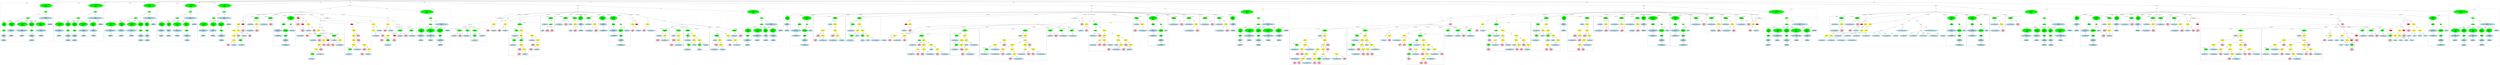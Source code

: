 strict graph "" {
	graph [bb="0,0,61340,1968.9"];
	node [label="\N"];
	subgraph cluster57 {
		graph [bb="1008,707.95,2306,1891.9",
			label="bits.h:53:6",
			lheight=0.21,
			lp="1657,1880.4",
			lwidth=0.81,
			style=dashed
		];
		subgraph cluster60 {
			graph [bb="1016,715.95,1170,1323.8",
				label="bits.h:53:40",
				lheight=0.21,
				lp="1093,1312.3",
				lwidth=0.90,
				style=dashed
			];
			63	[fillcolor=lightblue,
				height=0.74639,
				label="IdentifierType
names: ['void']",
				pos="1093,750.82",
				style="filled,dashed",
				width=1.9053];
			62	[fillcolor=lightblue,
				height=1.041,
				label="TypeDecl
declname: to
quals: []",
				pos="1095,887.16",
				style="filled,dashed",
				width=1.7088];
			62 -- 63	[label=type,
				lp="1107,824.19",
				pos="1094.5,849.45 1094.1,826.77 1093.7,798.2 1093.4,777.84"];
			61	[fillcolor=green,
				height=0.74639,
				label="PtrDecl
quals: []",
				pos="1098,1044.7",
				style="filled,dashed",
				width=1.2178];
			61 -- 62	[label=type,
				lp="1109,960.53",
				pos="1097.5,1017.7 1097,992.26 1096.3,953.32 1095.7,924.78"];
			60	[fillcolor=green,
				height=1.6303,
				label="Decl
name: to
quals: []
storage: []
funcspec: []",
				pos="1104,1234.1",
				style="filled,dashed",
				width=1.591];
			60 -- 61	[label=type,
				lp="1114,1149.9",
				pos="1102.2,1175.4 1101,1140.7 1099.7,1098.4 1098.8,1071.7"];
		}
		subgraph cluster74 {
			graph [bb="1950,852.29,2152,1323.8",
				label="bits.h:55:39",
				lheight=0.21,
				lp="2051,1312.3",
				lwidth=0.90,
				style=dashed
			];
			76	[fillcolor=lightblue,
				height=0.74639,
				label="IdentifierType
names: ['int']",
				pos="2051,887.16",
				style="filled,dashed",
				width=1.8463];
			75	[fillcolor=lightblue,
				height=1.041,
				label="TypeDecl
declname: bit_length
quals: []",
				pos="2051,1044.7",
				style="filled,dashed",
				width=2.5731];
			75 -- 76	[label=type,
				lp="2063,960.53",
				pos="2051,1006.9 2051,978.29 2051,939.42 2051,914.07"];
			74	[fillcolor=green,
				height=1.6303,
				label="Decl
name: bit_length
quals: []
storage: []
funcspec: []",
				pos="2043,1234.1",
				style="filled,dashed",
				width=2.141];
			74 -- 75	[label=type,
				lp="2059,1149.9",
				pos="2045.5,1175.4 2046.8,1145 2048.3,1108.8 2049.4,1082.3"];
		}
		subgraph cluster71 {
			graph [bb="1638,852.29,1942,1323.8",
				label="bits.h:54:57",
				lheight=0.21,
				lp="1790,1312.3",
				lwidth=0.90,
				style=dashed
			];
			73	[fillcolor=lightblue,
				height=0.74639,
				label="IdentifierType
names: ['int']",
				pos="1790,887.16",
				style="filled,dashed",
				width=1.8463];
			72	[fillcolor=lightblue,
				height=1.041,
				label="TypeDecl
declname: from_bit_displacement
quals: []",
				pos="1790,1044.7",
				style="filled,dashed",
				width=3.9873];
			72 -- 73	[label=type,
				lp="1802,960.53",
				pos="1790,1006.9 1790,978.29 1790,939.42 1790,914.07"];
			71	[fillcolor=green,
				height=1.6303,
				label="Decl
name: from_bit_displacement
quals: []
storage: []
funcspec: []",
				pos="1778,1234.1",
				style="filled,dashed",
				width=3.5552];
			71 -- 72	[label=type,
				lp="1796,1149.9",
				pos="1781.7,1175.4 1783.6,1145 1786,1108.8 1787.7,1082.3"];
		}
		subgraph cluster67 {
			graph [bb="1466,715.95,1630,1323.8",
				label="bits.h:54:46",
				lheight=0.21,
				lp="1548,1312.3",
				lwidth=0.90,
				style=dashed
			];
			70	[fillcolor=lightblue,
				height=0.74639,
				label="IdentifierType
names: ['void']",
				pos="1548,750.82",
				style="filled,dashed",
				width=1.9053];
			69	[fillcolor=lightblue,
				height=1.041,
				label="TypeDecl
declname: from
quals: ['const']",
				pos="1548,887.16",
				style="filled,dashed",
				width=2.0428];
			69 -- 70	[label=type,
				lp="1560,824.19",
				pos="1548,849.45 1548,826.77 1548,798.2 1548,777.84"];
			68	[fillcolor=green,
				height=0.74639,
				label="PtrDecl
quals: []",
				pos="1551,1044.7",
				style="filled,dashed",
				width=1.2178];
			68 -- 69	[label=type,
				lp="1562,960.53",
				pos="1550.5,1017.7 1550,992.26 1549.3,953.32 1548.7,924.78"];
			67	[fillcolor=green,
				height=1.6303,
				label="Decl
name: from
quals: ['const']
storage: []
funcspec: []",
				pos="1554,1234.1",
				style="filled,dashed",
				width=1.866];
			67 -- 68	[label=type,
				lp="1565,1149.9",
				pos="1553.1,1175.4 1552.5,1140.7 1551.8,1098.4 1551.4,1071.7"];
		}
		subgraph cluster64 {
			graph [bb="1178,852.29,1458,1323.8",
				label="bits.h:53:49",
				lheight=0.21,
				lp="1318,1312.3",
				lwidth=0.90,
				style=dashed
			];
			66	[fillcolor=lightblue,
				height=0.74639,
				label="IdentifierType
names: ['int']",
				pos="1318,887.16",
				style="filled,dashed",
				width=1.8463];
			65	[fillcolor=lightblue,
				height=1.041,
				label="TypeDecl
declname: to_bit_displacement
quals: []",
				pos="1318,1044.7",
				style="filled,dashed",
				width=3.673];
			65 -- 66	[label=type,
				lp="1330,960.53",
				pos="1318,1006.9 1318,978.29 1318,939.42 1318,914.07"];
			64	[fillcolor=green,
				height=1.6303,
				label="Decl
name: to_bit_displacement
quals: []
storage: []
funcspec: []",
				pos="1330,1234.1",
				style="filled,dashed",
				width=3.2213];
			64 -- 65	[label=type,
				lp="1338,1149.9",
				pos="1326.3,1175.4 1324.4,1145 1322,1108.8 1320.3,1082.3"];
		}
		59	[fillcolor=green,
			height=0.5,
			label=ParamList,
			pos="1693,1423.5",
			style="filled,dashed",
			width=1.3179];
		59 -- 60	[label="params[0]",
			lp="1251,1339.3",
			pos="1647.8,1418 1536.8,1406.3 1254.1,1372.4 1174,1323.8 1158.1,1314.1 1144.3,1299.4 1133.3,1284.7"];
		59 -- 64	[label="params[1]",
			lp="1533,1339.3",
			pos="1659.6,1410.5 1613.8,1393.5 1529.6,1360.5 1462,1323.8 1439.7,1311.7 1416.4,1296.8 1395.6,1282.7"];
		59 -- 67	[label="params[2]",
			lp="1664,1339.3",
			pos="1680.7,1405.9 1660.5,1378.7 1619.9,1323.9 1590,1283.7"];
		59 -- 71	[label="params[3]",
			lp="1761,1339.3",
			pos="1700.7,1405.5 1712.2,1380.1 1734.5,1331 1752.2,1292"];
		59 -- 74	[label="params[4]",
			lp="1956,1339.3",
			pos="1731,1412.4 1782.4,1397.8 1875.5,1367.6 1946,1323.8 1964.6,1312.2 1982.9,1296.9 1998.5,1282.2"];
		58	[fillcolor=green,
			height=0.5,
			label=FuncDecl,
			pos="2129,1612.9",
			style="filled,dashed",
			width=1.2457];
		58 -- 59	[label=args,
			lp="1962.5,1528.7",
			pos="2099.4,1599.1 2020,1565 1803.3,1471.9 1723.2,1437.5"];
		77	[fillcolor=lightblue,
			height=1.041,
			label="TypeDecl
declname: ammunition_bit_string_move
quals: []",
			pos="2129,1423.5",
			style="filled,dashed",
			width=4.6944];
		58 -- 77	[label=type,
			lp="2141,1528.7",
			pos="2129,1594.6 2129,1564.4 2129,1501.5 2129,1461.3"];
		78	[fillcolor=lightblue,
			height=0.74639,
			label="IdentifierType
names: ['void']",
			pos="2229,1234.1",
			style="filled,dashed",
			width=1.9053];
		77 -- 78	[label=type,
			lp="2189,1339.3",
			pos="2148.5,1385.9 2168.2,1349 2198.2,1292.8 2215.5,1260.5"];
		57	[fillcolor=green,
			height=1.6303,
			label="Decl
name: ammunition_bit_string_move
quals: []
storage: []
funcspec: []",
			pos="2137,1802.2",
			style="filled,dashed",
			width=4.2623];
		57 -- 58	[label=type,
			lp="2146,1718.1",
			pos="2134.5,1743.5 2132.9,1704.8 2130.8,1656.4 2129.7,1631.1"];
	}
	subgraph cluster847 {
		graph [bb="48345,573.6,48836,1513.2",
			label="bits.c:233:17",
			lheight=0.21,
			lp="48590,1501.7",
			lwidth=0.99
		];
		850	[fillcolor=lightblue,
			height=0.74639,
			label="IdentifierType
names: ['unsigned', 'char']",
			pos="48468,887.16",
			style="filled,dashed",
			width=3.0838];
		849	[fillcolor=lightblue,
			height=1.041,
			label="TypeDecl
declname: current_to_byte
quals: []",
			pos="48468,1044.7",
			style=filled,
			width=3.182];
		849 -- 850	[label=type,
			lp="48480,960.53",
			pos="48468,1006.9 48468,978.29 48468,939.42 48468,914.07"];
		848	[fillcolor=green,
			height=0.74639,
			label="PtrDecl
quals: []",
			pos="48468,1234.1",
			style=filled,
			width=1.2178];
		848 -- 849	[label=type,
			lp="48480,1149.9",
			pos="48468,1207 48468,1174.7 48468,1119.2 48468,1082.5"];
		847	[fillcolor=green,
			height=1.6303,
			label="Decl
name: current_to_byte
quals: []
storage: []
funcspec: []",
			pos="48468,1423.5",
			style=filled,
			width=2.7499];
		847 -- 848	[label=type,
			lp="48480,1339.3",
			pos="48468,1364.7 48468,1330.1 48468,1287.8 48468,1261.1"];
		851	[fillcolor=green,
			height=0.5,
			label=Cast,
			pos="48659,1234.1",
			style=filled,
			width=0.75];
		847 -- 851	[label=init,
			lp="48568,1339.3",
			pos="48519,1372.8 48561,1331.6 48618,1275.7 48644,1249.6"];
		852	[fillcolor=green,
			height=1.041,
			label="Typename
name: None
quals: []",
			pos="48659,1044.7",
			style=filled,
			width=1.6303];
		851 -- 852	[label=to_type,
			lp="48680,1149.9",
			pos="48659,1215.8 48659,1185.6 48659,1122.8 48659,1082.5"];
		856	[fillcolor=lightblue,
			height=0.74639,
			label="ID
name: to",
			pos="48782,1044.7",
			style=filled,
			width=1.2767];
		851 -- 856	[label=expr,
			lp="48734,1149.9",
			pos="48670,1217.5 48684,1198.2 48708,1164.2 48727,1134.4 48741,1113 48756,1088.3 48767,1070.4"];
		853	[fillcolor=green,
			height=0.74639,
			label="PtrDecl
quals: []",
			pos="48659,887.16",
			style=filled,
			width=1.2178];
		852 -- 853	[label=type,
			lp="48671,960.53",
			pos="48659,1006.9 48659,978.29 48659,939.42 48659,914.07"];
		855	[fillcolor=lightblue,
			height=0.74639,
			label="IdentifierType
names: ['unsigned', 'char']",
			pos="48659,608.47",
			style="filled,dashed",
			width=3.0838];
		854	[fillcolor=lightblue,
			height=1.041,
			label="TypeDecl
declname: None
quals: []",
			pos="48659,750.82",
			style=filled,
			width=2.082];
		854 -- 855	[label=type,
			lp="48671,681.84",
			pos="48659,713.31 48659,688.94 48659,657.48 48659,635.6"];
		853 -- 854	[label=type,
			lp="48671,824.19",
			pos="48659,860.26 48659,839.83 48659,811.07 48659,788.31"];
	}
	subgraph cluster771 {
		graph [bb="42257,426.65,42990,1481.4",
			label="bits.c:210:4",
			lheight=0.21,
			lp="42624,1469.9",
			lwidth=0.89
		];
		subgraph cluster787 {
			graph [bb="42613,715.95,42747,945.03",
				label="bits.c:212:58",
				lheight=0.21,
				lp="42680,933.53",
				lwidth=0.99,
				style=dashed
			];
			788	[fillcolor=lightblue,
				height=0.74639,
				label="ID
name: mask",
				pos="42680,750.82",
				style=filled,
				width=1.6303];
			787	[fillcolor=green,
				height=0.74639,
				label="UnaryOp
op: ~",
				pos="42680,887.16",
				style=filled,
				width=1.316];
			787 -- 788	[label=expr,
				lp="42678,824.19",
				pos="42671,860.69 42669,851.64 42666,841.31 42665,831.69 42663,813.51 42666,793.2 42671,777.61"];
		}
		subgraph cluster776 {
			graph [bb="42265,715.95,42479,945.03",
				label="bits.c:211:10",
				lheight=0.21,
				lp="42372,933.53",
				lwidth=0.99,
				style=dashed
			];
			777	[fillcolor=lightblue,
				height=0.74639,
				label="ID
name: current_to_byte",
				pos="42372,750.82",
				style=filled,
				width=2.7499];
			776	[fillcolor=green,
				height=0.74639,
				label="UnaryOp
op: *",
				pos="42397,887.16",
				style=filled,
				width=1.316];
			776 -- 777	[label=expr,
				lp="42400,824.19",
				pos="42392,860.26 42388,836.62 42381,801.85 42377,778.1"];
		}
		subgraph cluster772 {
			graph [bb="42266,1009.9,42480,1292",
				label="bits.c:210:4",
				lheight=0.21,
				lp="42373,1280.5",
				lwidth=0.89,
				style=dashed
			];
			773	[fillcolor=lightblue,
				height=0.74639,
				label="ID
name: current_to_byte",
				pos="42373,1044.7",
				style=filled,
				width=2.7499];
			772	[fillcolor=green,
				height=0.74639,
				label="UnaryOp
op: *",
				pos="42373,1234.1",
				style=filled,
				width=1.316];
			772 -- 773	[label=expr,
				lp="42370,1149.9",
				pos="42367,1207.4 42363,1192.8 42360,1174.2 42358,1157.4 42355,1128 42361,1094.4 42366,1071.8"];
		}
		771	[fillcolor=green,
			height=0.74639,
			label="Assignment
op: =",
			pos="42373,1423.5",
			style=filled,
			width=1.6106];
		771 -- 772	[label=lvalue,
			lp="42390,1339.3",
			pos="42373,1396.4 42373,1360.7 42373,1297 42373,1261.2"];
		774	[fillcolor=yellow,
			height=0.74639,
			label="BinaryOp
op: |",
			pos="42541,1234.1",
			style=filled,
			width=1.3749];
		771 -- 774	[label=rvalue,
			lp="42494,1339.3",
			pos="42402,1400.1 42426,1381.2 42459,1352.8 42484,1323.8 42501,1303.9 42517,1278.6 42527,1260.1"];
		775	[fillcolor=yellow,
			height=0.74639,
			label="BinaryOp
op: &",
			pos="42541,1044.7",
			style=filled,
			width=1.3749];
		774 -- 775	[label=left,
			lp="42550,1149.9",
			pos="42541,1207 42541,1171.3 42541,1107.6 42541,1071.9"];
		779	[fillcolor=yellow,
			height=0.74639,
			label="BinaryOp
op: &",
			pos="42680,1044.7",
			style=filled,
			width=1.3749];
		774 -- 779	[label=right,
			lp="42620,1149.9",
			pos="42559,1209 42586,1173.1 42635,1106 42662,1070"];
		775 -- 776	[label=left,
			lp="42478,960.53",
			pos="42519,1020.3 42500,1000.4 42472,971.03 42448,945.03 42438,934.1 42427,921.85 42418,911.52"];
		778	[fillcolor=lightblue,
			height=0.74639,
			label="ID
name: mask",
			pos="42546,887.16",
			style=filled,
			width=1.6303];
		775 -- 778	[label=right,
			lp="42557,960.53",
			pos="42542,1017.7 42543,988.97 42544,943.04 42545,914.29"];
		779 -- 787	[label=right,
			lp="42693,960.53",
			pos="42680,1017.7 42680,988.97 42680,943.04 42680,914.29"];
		780	[fillcolor=yellow,
			height=0.74639,
			label="BinaryOp
op: <<",
			pos="42811,887.16",
			style=filled,
			width=1.3749];
		779 -- 780	[label=left,
			lp="42764,960.53",
			pos="42700,1020.1 42725,990.86 42766,941.35 42791,912.01"];
		781	[fillcolor=lightblue,
			height=0.74639,
			label="ID
name: byte",
			pos="42811,750.82",
			style=filled,
			width=1.5124];
		780 -- 781	[label=left,
			lp="42820,824.19",
			pos="42811,860.26 42811,836.62 42811,801.85 42811,778.1"];
		782	[fillcolor=yellow,
			height=0.74639,
			label="BinaryOp
op: -",
			pos="42933,750.82",
			style=filled,
			width=1.3749];
		780 -- 782	[label=right,
			lp="42885,824.19",
			pos="42832,862.76 42855,838.25 42889,799.98 42912,775.4"];
		783	[fillcolor=yellow,
			height=0.74639,
			label="BinaryOp
op: -",
			pos="42683,608.47",
			style=filled,
			width=1.3749];
		782 -- 783	[label=left,
			lp="42862,681.84",
			pos="42912,726.46 42902,716.12 42888,704.65 42874,697.34 42820,669.42 42794,695.56 42741,666.34 42726,658.13 42712,644.97 42702,633.38"];
		786	[fillcolor=lightblue,
			height=0.74639,
			label="ID
name: to_bit_displacement",
			pos="42866,608.47",
			style=filled,
			width=3.2213];
		782 -- 786	[label=right,
			lp="42917,681.84",
			pos="42921,724.73 42909,699.5 42890,660.78 42878,635.29"];
		784	[fillcolor=pink,
			height=1.041,
			label="Constant
type: int
value: 8",
			pos="42611,472.12",
			style=filled,
			width=1.2767];
		783 -- 784	[label=left,
			lp="42664,545.49",
			pos="42670,582.52 42658,561.27 42642,530.54 42629,507.06"];
		785	[fillcolor=pink,
			height=1.041,
			label="Constant
type: int
value: 1",
			pos="42721,472.12",
			style=filled,
			width=1.2767];
		783 -- 785	[label=right,
			lp="42715,545.49",
			pos="42690,581.88 42696,561.18 42704,531.78 42711,508.76"];
	}
	subgraph cluster857 {
		graph [bb="48844,573.6,49398,1513.2",
			label="bits.c:234:23",
			lheight=0.21,
			lp="49121,1501.7",
			lwidth=0.99
		];
		860	[fillcolor=lightblue,
			height=0.74639,
			label="IdentifierType
names: ['unsigned', 'char']",
			pos="48979,887.16",
			style="filled,dashed",
			width=3.0838];
		859	[fillcolor=lightblue,
			height=1.041,
			label="TypeDecl
declname: current_from_byte
quals: ['const']",
			pos="48979,1044.7",
			style=filled,
			width=3.5159];
		859 -- 860	[label=type,
			lp="48991,960.53",
			pos="48979,1006.9 48979,978.29 48979,939.42 48979,914.07"];
		858	[fillcolor=green,
			height=0.74639,
			label="PtrDecl
quals: []",
			pos="48979,1234.1",
			style=filled,
			width=1.2178];
		858 -- 859	[label=type,
			lp="48991,1149.9",
			pos="48979,1207 48979,1174.7 48979,1119.2 48979,1082.5"];
		857	[fillcolor=green,
			height=1.6303,
			label="Decl
name: current_from_byte
quals: ['const']
storage: []
funcspec: []",
			pos="48979,1423.5",
			style=filled,
			width=3.0641];
		857 -- 858	[label=type,
			lp="48991,1339.3",
			pos="48979,1364.7 48979,1330.1 48979,1287.8 48979,1261.1"];
		861	[fillcolor=green,
			height=0.5,
			label=Cast,
			pos="49191,1234.1",
			style=filled,
			width=0.75];
		857 -- 861	[label=init,
			lp="49088,1339.3",
			pos="49035,1372.8 49082,1331.3 49146,1275.1 49175,1249.2"];
		862	[fillcolor=green,
			height=1.041,
			label="Typename
name: None
quals: ['const']",
			pos="49191,1044.7",
			style=filled,
			width=1.866];
		861 -- 862	[label=to_type,
			lp="49212,1149.9",
			pos="49191,1215.8 49191,1185.6 49191,1122.8 49191,1082.5"];
		866	[fillcolor=lightblue,
			height=0.74639,
			label="ID
name: from",
			pos="49333,1044.7",
			style=filled,
			width=1.591];
		861 -- 866	[label=expr,
			lp="49274,1149.9",
			pos="49203,1217.8 49218,1198.4 49245,1164.1 49267,1134.4 49283,1112.8 49302,1088.1 49315,1070.3"];
		863	[fillcolor=green,
			height=0.74639,
			label="PtrDecl
quals: []",
			pos="49191,887.16",
			style=filled,
			width=1.2178];
		862 -- 863	[label=type,
			lp="49203,960.53",
			pos="49191,1006.9 49191,978.29 49191,939.42 49191,914.07"];
		865	[fillcolor=lightblue,
			height=0.74639,
			label="IdentifierType
names: ['unsigned', 'char']",
			pos="49191,608.47",
			style="filled,dashed",
			width=3.0838];
		864	[fillcolor=lightblue,
			height=1.041,
			label="TypeDecl
declname: None
quals: ['const']",
			pos="49191,750.82",
			style=filled,
			width=2.082];
		864 -- 865	[label=type,
			lp="49203,681.84",
			pos="49191,713.31 49191,688.94 49191,657.48 49191,635.6"];
		863 -- 864	[label=type,
			lp="49203,824.19",
			pos="49191,860.26 49191,839.83 49191,811.07 49191,788.31"];
	}
	subgraph cluster619 {
		graph [bb="42998,1009.9,43156,1513.2",
			label="bits.c:168:7",
			lheight=0.21,
			lp="43077,1501.7",
			lwidth=0.89,
			style=dashed
		];
		621	[fillcolor=lightblue,
			height=0.74639,
			label="IdentifierType
names: ['int']",
			pos="43077,1044.7",
			style="filled,dashed",
			width=1.8463];
		620	[fillcolor=lightblue,
			height=1.041,
			label="TypeDecl
declname: byte
quals: []",
			pos="43077,1234.1",
			style="filled,dashed",
			width=1.9642];
		620 -- 621	[label=type,
			lp="43089,1149.9",
			pos="43077,1196.5 43077,1159.8 43077,1104.1 43077,1071.7"];
		619	[fillcolor=green,
			height=1.6303,
			label="Decl
name: byte
quals: []
storage: []
funcspec: []",
			pos="43070,1423.5",
			style="filled,dashed",
			width=1.591];
		619 -- 620	[label=type,
			lp="43086,1339.3",
			pos="43072,1364.7 43073,1334.4 43075,1298.2 43076,1271.7"];
	}
	subgraph cluster1070 {
		graph [bb="58891,852.29,59089,1102.6",
			label="bits.c:300:5",
			lheight=0.21,
			lp="58990,1091.1",
			lwidth=0.89
		];
		1071	[fillcolor=lightblue,
			height=0.74639,
			label="ID
name: current_byte2",
			pos="58990,887.16",
			style=filled,
			width=2.5338];
		1070	[fillcolor=green,
			height=0.74639,
			label="UnaryOp
op: p++",
			pos="58968,1044.7",
			style=filled,
			width=1.316];
		1070 -- 1071	[label=expr,
			lp="58994,960.53",
			pos="58972,1017.7 58976,988.88 58982,942.76 58986,914.03"];
	}
	subgraph cluster917 {
		graph [bb="60106,565.6,61332,1702.6",
			label="bits.c:262:1",
			lheight=0.21,
			lp="60719,1691.1",
			lwidth=0.89,
			style=dashed
		];
		subgraph cluster931 {
			graph [bb="60710,715.95,60974,1134.4",
				label="bits.c:263:58",
				lheight=0.21,
				lp="60842,1122.9",
				lwidth=0.99,
				style=dashed
			];
			933	[fillcolor=lightblue,
				height=0.74639,
				label="IdentifierType
names: ['int']",
				pos="60842,750.82",
				style="filled,dashed",
				width=1.8463];
			932	[fillcolor=lightblue,
				height=1.041,
				label="TypeDecl
declname: bit_displacement2
quals: []",
				pos="60842,887.16",
				style="filled,dashed",
				width=3.457];
			932 -- 933	[label=type,
				lp="60854,824.19",
				pos="60842,849.45 60842,826.77 60842,798.2 60842,777.84"];
			931	[fillcolor=green,
				height=1.6303,
				label="Decl
name: bit_displacement2
quals: []
storage: []
funcspec: []",
				pos="60834,1044.7",
				style="filled,dashed",
				width=3.0248];
			931 -- 932	[label=type,
				lp="60850,960.53",
				pos="60837,985.8 60838,965.41 60839,943.08 60840,924.92"];
		}
		subgraph cluster927 {
			graph [bb="60548,573.6,60702,1134.4",
				label="bits.c:263:47",
				lheight=0.21,
				lp="60625,1122.9",
				lwidth=0.99,
				style=dashed
			];
			930	[fillcolor=lightblue,
				height=0.74639,
				label="IdentifierType
names: ['void']",
				pos="60625,608.47",
				style="filled,dashed",
				width=1.9053];
			929	[fillcolor=lightblue,
				height=1.041,
				label="TypeDecl
declname: str2
quals: ['const']",
				pos="60625,750.82",
				style="filled,dashed",
				width=1.9053];
			929 -- 930	[label=type,
				lp="60637,681.84",
				pos="60625,713.31 60625,688.94 60625,657.48 60625,635.6"];
			928	[fillcolor=green,
				height=0.74639,
				label="PtrDecl
quals: []",
				pos="60625,887.16",
				style="filled,dashed",
				width=1.2178];
			928 -- 929	[label=type,
				lp="60637,824.19",
				pos="60625,860.26 60625,839.83 60625,811.07 60625,788.31"];
			927	[fillcolor=green,
				height=1.6303,
				label="Decl
name: str2
quals: ['const']
storage: []
funcspec: []",
				pos="60625,1044.7",
				style="filled,dashed",
				width=1.866];
			927 -- 928	[label=type,
				lp="60637,960.53",
				pos="60625,985.8 60625,961.27 60625,933.91 60625,914.41"];
		}
		subgraph cluster924 {
			graph [bb="60276,715.95,60540,1134.4",
				label="bits.c:262:58",
				lheight=0.21,
				lp="60408,1122.9",
				lwidth=0.99,
				style=dashed
			];
			926	[fillcolor=lightblue,
				height=0.74639,
				label="IdentifierType
names: ['int']",
				pos="60408,750.82",
				style="filled,dashed",
				width=1.8463];
			925	[fillcolor=lightblue,
				height=1.041,
				label="TypeDecl
declname: bit_displacement1
quals: []",
				pos="60408,887.16",
				style="filled,dashed",
				width=3.457];
			925 -- 926	[label=type,
				lp="60420,824.19",
				pos="60408,849.45 60408,826.77 60408,798.2 60408,777.84"];
			924	[fillcolor=green,
				height=1.6303,
				label="Decl
name: bit_displacement1
quals: []
storage: []
funcspec: []",
				pos="60419,1044.7",
				style="filled,dashed",
				width=3.0248];
			924 -- 925	[label=type,
				lp="60425,960.53",
				pos="60415,985.8 60413,965.41 60412,943.08 60411,924.92"];
		}
		subgraph cluster920 {
			graph [bb="60114,573.6,60268,1134.4",
				label="bits.c:262:47",
				lheight=0.21,
				lp="60191,1122.9",
				lwidth=0.99,
				style=dashed
			];
			923	[fillcolor=lightblue,
				height=0.74639,
				label="IdentifierType
names: ['void']",
				pos="60191,608.47",
				style="filled,dashed",
				width=1.9053];
			922	[fillcolor=lightblue,
				height=1.041,
				label="TypeDecl
declname: str1
quals: ['const']",
				pos="60191,750.82",
				style="filled,dashed",
				width=1.9053];
			922 -- 923	[label=type,
				lp="60203,681.84",
				pos="60191,713.31 60191,688.94 60191,657.48 60191,635.6"];
			921	[fillcolor=green,
				height=0.74639,
				label="PtrDecl
quals: []",
				pos="60191,887.16",
				style="filled,dashed",
				width=1.2178];
			921 -- 922	[label=type,
				lp="60203,824.19",
				pos="60191,860.26 60191,839.83 60191,811.07 60191,788.31"];
			920	[fillcolor=green,
				height=1.6303,
				label="Decl
name: str1
quals: ['const']
storage: []
funcspec: []",
				pos="60192,1044.7",
				style="filled,dashed",
				width=1.866];
			920 -- 921	[label=type,
				lp="60203,960.53",
				pos="60192,985.8 60191,961.27 60191,933.91 60191,914.41"];
		}
		subgraph cluster934 {
			graph [bb="60982,715.95,61184,1134.4",
				label="bits.c:264:40",
				lheight=0.21,
				lp="61083,1122.9",
				lwidth=0.99,
				style=dashed
			];
			936	[fillcolor=lightblue,
				height=0.74639,
				label="IdentifierType
names: ['int']",
				pos="61083,750.82",
				style="filled,dashed",
				width=1.8463];
			935	[fillcolor=lightblue,
				height=1.041,
				label="TypeDecl
declname: bit_length
quals: []",
				pos="61083,887.16",
				style="filled,dashed",
				width=2.5731];
			935 -- 936	[label=type,
				lp="61095,824.19",
				pos="61083,849.45 61083,826.77 61083,798.2 61083,777.84"];
			934	[fillcolor=green,
				height=1.6303,
				label="Decl
name: bit_length
quals: []
storage: []
funcspec: []",
				pos="61075,1044.7",
				style="filled,dashed",
				width=2.141];
			934 -- 935	[label=type,
				lp="61091,960.53",
				pos="61078,985.8 61079,965.41 61080,943.08 61081,924.92"];
		}
		919	[fillcolor=green,
			height=0.5,
			label=ParamList,
			pos="60625,1234.1",
			style="filled,dashed",
			width=1.3179];
		919 -- 920	[label="params[0]",
			lp="60334,1149.9",
			pos="60580,1228.6 60509,1219.9 60371,1195.8 60272,1134.4 60255,1124.1 60240,1109.5 60228,1095"];
		919 -- 924	[label="params[1]",
			lp="60568,1149.9",
			pos="60607,1217.1 60578,1190.5 60518,1135.9 60474,1095.5"];
		919 -- 927	[label="params[2]",
			lp="60653,1149.9",
			pos="60625,1215.8 60625,1190.5 60625,1142.3 60625,1103.6"];
		919 -- 931	[label="params[3]",
			lp="60751,1149.9",
			pos="60643,1217.1 60673,1190.5 60733,1135.9 60778,1095.5"];
		919 -- 934	[label="params[4]",
			lp="60986,1149.9",
			pos="60659,1221.4 60695,1209.1 60754,1189.8 60806,1175.4 60882,1154.4 60909,1171.2 60978,1134.4 60998,1124 61016,1108.8 61032,1093.9"];
		918	[fillcolor=green,
			height=0.5,
			label=FuncDecl,
			pos="60625,1423.5",
			style="filled,dashed",
			width=1.2457];
		918 -- 919	[label=args,
			lp="60636,1339.3",
			pos="60625,1405.2 60625,1369.5 60625,1288 60625,1252.4"];
		937	[fillcolor=lightblue,
			height=1.041,
			label="TypeDecl
declname: ammunition_bit_string_comparison
quals: []",
			pos="61007,1234.1",
			style="filled,dashed",
			width=5.3426];
		918 -- 937	[label=type,
			lp="60816,1339.3",
			pos="60652,1409.2 60711,1380.3 60852,1311.1 60938,1269.2"];
		938	[fillcolor=lightblue,
			height=0.74639,
			label="IdentifierType
names: ['int']",
			pos="61258,1044.7",
			style="filled,dashed",
			width=1.8463];
		937 -- 938	[label=type,
			lp="61186,1149.9",
			pos="61084,1199.5 61118,1182.8 61157,1160.5 61188,1134.4 61210,1116.1 61229,1090.1 61242,1070.9"];
		917	[fillcolor=green,
			height=1.6303,
			label="Decl
name: ammunition_bit_string_comparison
quals: []
storage: []
funcspec: []",
			pos="60458,1612.9",
			style="filled,dashed",
			width=4.9105];
		917 -- 918	[label=type,
			lp="60548,1528.7",
			pos="60507,1556.4 60543,1516.9 60588,1466.5 60610,1440.9"];
	}
	subgraph cluster940 {
		graph [bb="52500,573.6,53006,1513.2",
			label="bits.c:266:23",
			lheight=0.21,
			lp="52753,1501.7",
			lwidth=0.99
		];
		943	[fillcolor=lightblue,
			height=0.74639,
			label="IdentifierType
names: ['unsigned', 'char']",
			pos="52619,887.16",
			style="filled,dashed",
			width=3.0838];
		942	[fillcolor=lightblue,
			height=1.041,
			label="TypeDecl
declname: current_byte1
quals: ['const']",
			pos="52615,1044.7",
			style=filled,
			width=2.9856];
		942 -- 943	[label=type,
			lp="52630,960.53",
			pos="52616,1006.9 52617,978.29 52618,939.42 52618,914.07"];
		941	[fillcolor=green,
			height=0.74639,
			label="PtrDecl
quals: []",
			pos="52773,1234.1",
			style=filled,
			width=1.2178];
		941 -- 942	[label=type,
			lp="52721,1149.9",
			pos="52753,1209.8 52726,1177.4 52676,1118.6 52645,1080.9"];
		940	[fillcolor=green,
			height=1.6303,
			label="Decl
name: current_byte1
quals: ['const']
storage: []
funcspec: []",
			pos="52890,1423.5",
			style=filled,
			width=2.5338];
		940 -- 941	[label=type,
			lp="52854,1339.3",
			pos="52856,1368.8 52834,1332.9 52806,1287.3 52788,1259.7"];
		944	[fillcolor=green,
			height=0.5,
			label=Cast,
			pos="52890,1234.1",
			style=filled,
			width=0.75];
		940 -- 944	[label=init,
			lp="52900,1339.3",
			pos="52890,1364.7 52890,1326 52890,1277.7 52890,1252.4"];
		945	[fillcolor=green,
			height=1.041,
			label="Typename
name: None
quals: ['const']",
			pos="52808,1044.7",
			style=filled,
			width=1.866];
		944 -- 945	[label=to_type,
			lp="52878,1149.9",
			pos="52883,1216.5 52870,1186.3 52841,1121.9 52824,1081.4"];
		949	[fillcolor=lightblue,
			height=0.74639,
			label="ID
name: str1",
			pos="52946,1044.7",
			style=filled,
			width=1.4535];
		944 -- 949	[label=expr,
			lp="52930,1149.9",
			pos="52895,1216.1 52905,1183.2 52927,1110.3 52938,1071.3"];
		946	[fillcolor=green,
			height=0.74639,
			label="PtrDecl
quals: []",
			pos="52808,887.16",
			style=filled,
			width=1.2178];
		945 -- 946	[label=type,
			lp="52820,960.53",
			pos="52808,1006.9 52808,978.29 52808,939.42 52808,914.07"];
		948	[fillcolor=lightblue,
			height=0.74639,
			label="IdentifierType
names: ['unsigned', 'char']",
			pos="52808,608.47",
			style="filled,dashed",
			width=3.0838];
		947	[fillcolor=lightblue,
			height=1.041,
			label="TypeDecl
declname: None
quals: ['const']",
			pos="52808,750.82",
			style=filled,
			width=2.082];
		947 -- 948	[label=type,
			lp="52820,681.84",
			pos="52808,713.31 52808,688.94 52808,657.48 52808,635.6"];
		946 -- 947	[label=type,
			lp="52820,824.19",
			pos="52808,860.26 52808,839.83 52808,811.07 52808,788.31"];
	}
	subgraph cluster880 {
		graph [bb="45402,999.25,45784,1481.4",
			label="bits.c:240:3",
			lheight=0.21,
			lp="45593,1469.9",
			lwidth=0.89
		];
		881	[fillcolor=lightblue,
			height=0.74639,
			label="ID
name: current_from_byte",
			pos="45546,1234.1",
			style=filled,
			width=3.0641];
		880	[fillcolor=green,
			height=0.74639,
			label="Assignment
op: +=",
			pos="45718,1423.5",
			style=filled,
			width=1.6106];
		880 -- 881	[label=lvalue,
			lp="45665,1339.3",
			pos="45696,1398.4 45663,1362.9 45603,1296.9 45569,1260.6"];
		882	[fillcolor=yellow,
			height=0.74639,
			label="BinaryOp
op: /",
			pos="45724,1234.1",
			style=filled,
			width=1.3749];
		880 -- 882	[label=rvalue,
			lp="45738,1339.3",
			pos="45719,1396.4 45720,1360.7 45722,1297 45723,1261.2"];
		883	[fillcolor=lightblue,
			height=0.74639,
			label="ID
name: from_bit_displacement",
			pos="45538,1044.7",
			style=filled,
			width=3.5552];
		882 -- 883	[label=left,
			lp="45658,1149.9",
			pos="45701,1210.1 45666,1174.9 45600,1108 45563,1071.3"];
		884	[fillcolor=pink,
			height=1.041,
			label="Constant
type: int
value: 8",
			pos="45730,1044.7",
			style=filled,
			width=1.2767];
		882 -- 884	[label=right,
			lp="45740,1149.9",
			pos="45725,1207 45726,1174.7 45728,1119.2 45729,1082.5"];
	}
	subgraph cluster877 {
		graph [bb="49772,1188.6,50130,1481.4",
			label="bits.c:239:3",
			lheight=0.21,
			lp="49951,1469.9",
			lwidth=0.89
		];
		878	[fillcolor=lightblue,
			height=0.74639,
			label="ID
name: to_bit_displacement",
			pos="49896,1234.1",
			style=filled,
			width=3.2213];
		877	[fillcolor=green,
			height=0.74639,
			label="Assignment
op: %=",
			pos="49896,1423.5",
			style=filled,
			width=1.6106];
		877 -- 878	[label=lvalue,
			lp="49913,1339.3",
			pos="49896,1396.4 49896,1360.7 49896,1297 49896,1261.2"];
		879	[fillcolor=pink,
			height=1.041,
			label="Constant
type: int
value: 8",
			pos="50076,1234.1",
			style=filled,
			width=1.2767];
		877 -- 879	[label=rvalue,
			lp="50030,1339.3",
			pos="49929,1401.3 49956,1382.9 49994,1354.5 50021,1323.8 50036,1307.3 50049,1286.4 50059,1269"];
	}
	subgraph cluster872 {
		graph [bb="49406,999.25,49764,1481.4",
			label="bits.c:238:3",
			lheight=0.21,
			lp="49585,1469.9",
			lwidth=0.89
		];
		873	[fillcolor=lightblue,
			height=0.74639,
			label="ID
name: current_to_byte",
			pos="49513,1234.1",
			style=filled,
			width=2.7499];
		872	[fillcolor=green,
			height=0.74639,
			label="Assignment
op: +=",
			pos="49513,1423.5",
			style=filled,
			width=1.6106];
		872 -- 873	[label=lvalue,
			lp="49530,1339.3",
			pos="49513,1396.4 49513,1360.7 49513,1297 49513,1261.2"];
		874	[fillcolor=yellow,
			height=0.74639,
			label="BinaryOp
op: /",
			pos="49679,1234.1",
			style=filled,
			width=1.3749];
		872 -- 874	[label=rvalue,
			lp="49631,1339.3",
			pos="49541,1399.9 49564,1380.9 49597,1352.4 49621,1323.8 49638,1303.8 49654,1278.4 49665,1260"];
		875	[fillcolor=lightblue,
			height=0.74639,
			label="ID
name: to_bit_displacement",
			pos="49530,1044.7",
			style=filled,
			width=3.2213];
		874 -- 875	[label=left,
			lp="49628,1149.9",
			pos="49660,1209 49632,1173.5 49579,1107.5 49550,1071.2"];
		876	[fillcolor=pink,
			height=1.041,
			label="Constant
type: int
value: 8",
			pos="49710,1044.7",
			style=filled,
			width=1.2767];
		874 -- 876	[label=right,
			lp="49707,1149.9",
			pos="49683,1207 49689,1174.6 49698,1118.9 49704,1082.2"];
	}
	subgraph cluster871 {
		graph [label="bits.c:237:5"];
	}
	subgraph cluster79 {
		graph [bb="3620,707.95,4846,1891.9",
			label="bits.h:56:5",
			lheight=0.21,
			lp="4233,1880.4",
			lwidth=0.81,
			style=dashed
		];
		subgraph cluster86 {
			graph [bb="3790,852.29,4054,1323.8",
				label="bits.h:56:62",
				lheight=0.21,
				lp="3922,1312.3",
				lwidth=0.90,
				style=dashed
			];
			88	[fillcolor=lightblue,
				height=0.74639,
				label="IdentifierType
names: ['int']",
				pos="3922,887.16",
				style="filled,dashed",
				width=1.8463];
			87	[fillcolor=lightblue,
				height=1.041,
				label="TypeDecl
declname: bit_displacement1
quals: []",
				pos="3922,1044.7",
				style="filled,dashed",
				width=3.457];
			87 -- 88	[label=type,
				lp="3934,960.53",
				pos="3922,1006.9 3922,978.29 3922,939.42 3922,914.07"];
			86	[fillcolor=green,
				height=1.6303,
				label="Decl
name: bit_displacement1
quals: []
storage: []
funcspec: []",
				pos="3933,1234.1",
				style="filled,dashed",
				width=3.0248];
			86 -- 87	[label=type,
				lp="3941,1149.9",
				pos="3929.6,1175.4 3927.8,1145 3925.7,1108.8 3924.1,1082.3"];
		}
		subgraph cluster82 {
			graph [bb="3628,715.95,3782,1323.8",
				label="bits.h:56:51",
				lheight=0.21,
				lp="3705,1312.3",
				lwidth=0.90,
				style=dashed
			];
			85	[fillcolor=lightblue,
				height=0.74639,
				label="IdentifierType
names: ['void']",
				pos="3705,750.82",
				style="filled,dashed",
				width=1.9053];
			84	[fillcolor=lightblue,
				height=1.041,
				label="TypeDecl
declname: str1
quals: ['const']",
				pos="3705,887.16",
				style="filled,dashed",
				width=1.9053];
			84 -- 85	[label=type,
				lp="3717,824.19",
				pos="3705,849.45 3705,826.77 3705,798.2 3705,777.84"];
			83	[fillcolor=green,
				height=0.74639,
				label="PtrDecl
quals: []",
				pos="3705,1044.7",
				style="filled,dashed",
				width=1.2178];
			83 -- 84	[label=type,
				lp="3717,960.53",
				pos="3705,1017.7 3705,992.26 3705,953.32 3705,924.78"];
			82	[fillcolor=green,
				height=1.6303,
				label="Decl
name: str1
quals: ['const']
storage: []
funcspec: []",
				pos="3706,1234.1",
				style="filled,dashed",
				width=1.866];
			82 -- 83	[label=type,
				lp="3718,1149.9",
				pos="3705.7,1175.4 3705.5,1140.7 3705.3,1098.4 3705.1,1071.7"];
		}
		subgraph cluster89 {
			graph [bb="4062,715.95,4216,1323.8",
				label="bits.h:57:51",
				lheight=0.21,
				lp="4139,1312.3",
				lwidth=0.90,
				style=dashed
			];
			92	[fillcolor=lightblue,
				height=0.74639,
				label="IdentifierType
names: ['void']",
				pos="4139,750.82",
				style="filled,dashed",
				width=1.9053];
			91	[fillcolor=lightblue,
				height=1.041,
				label="TypeDecl
declname: str2
quals: ['const']",
				pos="4139,887.16",
				style="filled,dashed",
				width=1.9053];
			91 -- 92	[label=type,
				lp="4151,824.19",
				pos="4139,849.45 4139,826.77 4139,798.2 4139,777.84"];
			90	[fillcolor=green,
				height=0.74639,
				label="PtrDecl
quals: []",
				pos="4139,1044.7",
				style="filled,dashed",
				width=1.2178];
			90 -- 91	[label=type,
				lp="4151,960.53",
				pos="4139,1017.7 4139,992.26 4139,953.32 4139,924.78"];
			89	[fillcolor=green,
				height=1.6303,
				label="Decl
name: str2
quals: ['const']
storage: []
funcspec: []",
				pos="4140,1234.1",
				style="filled,dashed",
				width=1.866];
			89 -- 90	[label=type,
				lp="4152,1149.9",
				pos="4139.7,1175.4 4139.5,1140.7 4139.3,1098.4 4139.1,1071.7"];
		}
		subgraph cluster93 {
			graph [bb="4224,852.29,4488,1323.8",
				label="bits.h:57:62",
				lheight=0.21,
				lp="4356,1312.3",
				lwidth=0.90,
				style=dashed
			];
			95	[fillcolor=lightblue,
				height=0.74639,
				label="IdentifierType
names: ['int']",
				pos="4356,887.16",
				style="filled,dashed",
				width=1.8463];
			94	[fillcolor=lightblue,
				height=1.041,
				label="TypeDecl
declname: bit_displacement2
quals: []",
				pos="4356,1044.7",
				style="filled,dashed",
				width=3.457];
			94 -- 95	[label=type,
				lp="4368,960.53",
				pos="4356,1006.9 4356,978.29 4356,939.42 4356,914.07"];
			93	[fillcolor=green,
				height=1.6303,
				label="Decl
name: bit_displacement2
quals: []
storage: []
funcspec: []",
				pos="4348,1234.1",
				style="filled,dashed",
				width=3.0248];
			93 -- 94	[label=type,
				lp="4364,1149.9",
				pos="4350.5,1175.4 4351.8,1145 4353.3,1108.8 4354.4,1082.3"];
		}
		subgraph cluster96 {
			graph [bb="4496,852.29,4698,1323.8",
				label="bits.h:58:44",
				lheight=0.21,
				lp="4597,1312.3",
				lwidth=0.90,
				style=dashed
			];
			98	[fillcolor=lightblue,
				height=0.74639,
				label="IdentifierType
names: ['int']",
				pos="4597,887.16",
				style="filled,dashed",
				width=1.8463];
			97	[fillcolor=lightblue,
				height=1.041,
				label="TypeDecl
declname: bit_length
quals: []",
				pos="4597,1044.7",
				style="filled,dashed",
				width=2.5731];
			97 -- 98	[label=type,
				lp="4609,960.53",
				pos="4597,1006.9 4597,978.29 4597,939.42 4597,914.07"];
			96	[fillcolor=green,
				height=1.6303,
				label="Decl
name: bit_length
quals: []
storage: []
funcspec: []",
				pos="4589,1234.1",
				style="filled,dashed",
				width=2.141];
			96 -- 97	[label=type,
				lp="4605,1149.9",
				pos="4591.5,1175.4 4592.8,1145 4594.3,1108.8 4595.4,1082.3"];
		}
		81	[fillcolor=green,
			height=0.5,
			label=ParamList,
			pos="4220,1423.5",
			style="filled,dashed",
			width=1.3179];
		81 -- 82	[label="params[0]",
			lp="3857,1339.3",
			pos="4172.9,1421 4089.4,1416.3 3912.3,1397.8 3786,1323.8 3769,1313.8 3753.6,1299 3741,1284.4"];
		81 -- 86	[label="params[1]",
			lp="4121,1339.3",
			pos="4195,1408 4162.8,1389.2 4105.6,1355.1 4058,1323.8 4037.9,1310.6 4016.4,1295.6 3997,1281.8"];
		81 -- 89	[label="params[2]",
			lp="4216,1339.3",
			pos="4212.8,1405.5 4201.7,1379.6 4180,1328.9 4163.2,1289.5"];
		81 -- 93	[label="params[3]",
			lp="4309,1339.3",
			pos="4231.4,1405.9 4249,1380 4283.9,1328.9 4311,1289.3"];
		81 -- 96	[label="params[4]",
			lp="4500,1339.3",
			pos="4259.5,1413.4 4314.5,1399.6 4415.7,1370 4492,1323.8 4510.7,1312.4 4529.1,1297.1 4544.7,1282.4"];
		80	[fillcolor=green,
			height=0.5,
			label=FuncDecl,
			pos="4646,1612.9",
			style="filled,dashed",
			width=1.2457];
		80 -- 81	[label=args,
			lp="4483.5,1528.7",
			pos="4616.7,1599 4539,1564.8 4328.1,1472 4249.8,1437.6"];
		99	[fillcolor=lightblue,
			height=1.041,
			label="TypeDecl
declname: ammunition_bit_string_comparison
quals: []",
			pos="4646,1423.5",
			style="filled,dashed",
			width=5.3426];
		80 -- 99	[label=type,
			lp="4658,1528.7",
			pos="4646,1594.6 4646,1564.4 4646,1501.5 4646,1461.3"];
		100	[fillcolor=lightblue,
			height=0.74639,
			label="IdentifierType
names: ['int']",
			pos="4772,1234.1",
			style="filled,dashed",
			width=1.8463];
		99 -- 100	[label=type,
			lp="4718,1339.3",
			pos="4670.6,1385.9 4695.5,1348.8 4733.4,1292.5 4755.1,1260.2"];
		79	[fillcolor=green,
			height=1.6303,
			label="Decl
name: ammunition_bit_string_comparison
quals: []
storage: []
funcspec: []",
			pos="4654,1802.2",
			style="filled,dashed",
			width=4.9105];
		79 -- 80	[label=type,
			lp="4663,1718.1",
			pos="4651.5,1743.5 4649.9,1704.8 4647.8,1656.4 4646.7,1631.1"];
	}
	subgraph cluster543 {
		graph [bb="19785,999.25,20143,1481.4",
			label="bits.c:147:3",
			lheight=0.21,
			lp="19964,1469.9",
			lwidth=0.89
		];
		544	[fillcolor=lightblue,
			height=0.74639,
			label="ID
name: bit_length",
			pos="19874,1234.1",
			style=filled,
			width=2.141];
		543	[fillcolor=green,
			height=0.74639,
			label="Assignment
op: -=",
			pos="20019,1423.5",
			style=filled,
			width=1.6106];
		543 -- 544	[label=lvalue,
			lp="19977,1339.3",
			pos="20000,1398 19972,1362.3 19921,1296.3 19893,1260.2"];
		545	[fillcolor=yellow,
			height=0.74639,
			label="BinaryOp
op: -",
			pos="20019,1234.1",
			style=filled,
			width=1.3749];
		543 -- 545	[label=rvalue,
			lp="20036,1339.3",
			pos="20019,1396.4 20019,1360.7 20019,1297 20019,1261.2"];
		546	[fillcolor=pink,
			height=1.041,
			label="Constant
type: int
value: 8",
			pos="19839,1044.7",
			style=filled,
			width=1.2767];
		545 -- 546	[label=left,
			lp="19938,1149.9",
			pos="19997,1209.7 19987,1198.7 19973,1185.8 19960,1175.4 19933,1154.1 19918,1158.8 19894,1134.4 19878,1118.6 19865,1097.6 19855,1079.9"];
		547	[fillcolor=lightblue,
			height=0.74639,
			label="ID
name: to_bit_displacement",
			pos="20019,1044.7",
			style=filled,
			width=3.2213];
		545 -- 547	[label=right,
			lp="20032,1149.9",
			pos="20019,1207 20019,1171.3 20019,1107.6 20019,1071.9"];
	}
	subgraph cluster35 {
		graph [bb="2314,707.95,3612,1891.9",
			label="bits.h:50:6",
			lheight=0.21,
			lp="2963,1880.4",
			lwidth=0.81,
			style=dashed
		];
		subgraph cluster49 {
			graph [bb="2322,852.29,2626,1323.8",
				label="bits.h:51:57",
				lheight=0.21,
				lp="2474,1312.3",
				lwidth=0.90,
				style=dashed
			];
			51	[fillcolor=lightblue,
				height=0.74639,
				label="IdentifierType
names: ['int']",
				pos="2474,887.16",
				style="filled,dashed",
				width=1.8463];
			50	[fillcolor=lightblue,
				height=1.041,
				label="TypeDecl
declname: from_bit_displacement
quals: []",
				pos="2474,1044.7",
				style="filled,dashed",
				width=3.9873];
			50 -- 51	[label=type,
				lp="2486,960.53",
				pos="2474,1006.9 2474,978.29 2474,939.42 2474,914.07"];
			49	[fillcolor=green,
				height=1.6303,
				label="Decl
name: from_bit_displacement
quals: []
storage: []
funcspec: []",
				pos="2482,1234.1",
				style="filled,dashed",
				width=3.5552];
			49 -- 50	[label=type,
				lp="2491,1149.9",
				pos="2479.5,1175.4 2478.2,1145 2476.7,1108.8 2475.6,1082.3"];
		}
		subgraph cluster52 {
			graph [bb="2634,852.29,2836,1323.8",
				label="bits.h:52:39",
				lheight=0.21,
				lp="2735,1312.3",
				lwidth=0.90,
				style=dashed
			];
			54	[fillcolor=lightblue,
				height=0.74639,
				label="IdentifierType
names: ['int']",
				pos="2735,887.16",
				style="filled,dashed",
				width=1.8463];
			53	[fillcolor=lightblue,
				height=1.041,
				label="TypeDecl
declname: bit_length
quals: []",
				pos="2735,1044.7",
				style="filled,dashed",
				width=2.5731];
			53 -- 54	[label=type,
				lp="2747,960.53",
				pos="2735,1006.9 2735,978.29 2735,939.42 2735,914.07"];
			52	[fillcolor=green,
				height=1.6303,
				label="Decl
name: bit_length
quals: []
storage: []
funcspec: []",
				pos="2743,1234.1",
				style="filled,dashed",
				width=2.141];
			52 -- 53	[label=type,
				lp="2752,1149.9",
				pos="2740.5,1175.4 2739.2,1145 2737.7,1108.8 2736.6,1082.3"];
		}
		subgraph cluster42 {
			graph [bb="2844,852.29,3124,1323.8",
				label="bits.h:50:49",
				lheight=0.21,
				lp="2984,1312.3",
				lwidth=0.90,
				style=dashed
			];
			44	[fillcolor=lightblue,
				height=0.74639,
				label="IdentifierType
names: ['int']",
				pos="2984,887.16",
				style="filled,dashed",
				width=1.8463];
			43	[fillcolor=lightblue,
				height=1.041,
				label="TypeDecl
declname: to_bit_displacement
quals: []",
				pos="2984,1044.7",
				style="filled,dashed",
				width=3.673];
			43 -- 44	[label=type,
				lp="2996,960.53",
				pos="2984,1006.9 2984,978.29 2984,939.42 2984,914.07"];
			42	[fillcolor=green,
				height=1.6303,
				label="Decl
name: to_bit_displacement
quals: []
storage: []
funcspec: []",
				pos="2992,1234.1",
				style="filled,dashed",
				width=3.2213];
			42 -- 43	[label=type,
				lp="3001,1149.9",
				pos="2989.5,1175.4 2988.2,1145 2986.7,1108.8 2985.6,1082.3"];
		}
		subgraph cluster45 {
			graph [bb="3132,715.95,3296,1323.8",
				label="bits.h:51:46",
				lheight=0.21,
				lp="3214,1312.3",
				lwidth=0.90,
				style=dashed
			];
			48	[fillcolor=lightblue,
				height=0.74639,
				label="IdentifierType
names: ['void']",
				pos="3214,750.82",
				style="filled,dashed",
				width=1.9053];
			47	[fillcolor=lightblue,
				height=1.041,
				label="TypeDecl
declname: from
quals: ['const']",
				pos="3214,887.16",
				style="filled,dashed",
				width=2.0428];
			47 -- 48	[label=type,
				lp="3226,824.19",
				pos="3214,849.45 3214,826.77 3214,798.2 3214,777.84"];
			46	[fillcolor=green,
				height=0.74639,
				label="PtrDecl
quals: []",
				pos="3210,1044.7",
				style="filled,dashed",
				width=1.2178];
			46 -- 47	[label=type,
				lp="3225,960.53",
				pos="3210.7,1017.7 3211.3,992.26 3212.3,953.32 3213.1,924.78"];
			45	[fillcolor=green,
				height=1.6303,
				label="Decl
name: from
quals: ['const']
storage: []
funcspec: []",
				pos="3208,1234.1",
				style="filled,dashed",
				width=1.866];
			45 -- 46	[label=type,
				lp="3221,1149.9",
				pos="3208.6,1175.4 3209,1140.7 3209.4,1098.4 3209.7,1071.7"];
		}
		subgraph cluster38 {
			graph [bb="3304,715.95,3458,1323.8",
				label="bits.h:50:40",
				lheight=0.21,
				lp="3381,1312.3",
				lwidth=0.90,
				style=dashed
			];
			41	[fillcolor=lightblue,
				height=0.74639,
				label="IdentifierType
names: ['void']",
				pos="3381,750.82",
				style="filled,dashed",
				width=1.9053];
			40	[fillcolor=lightblue,
				height=1.041,
				label="TypeDecl
declname: to
quals: []",
				pos="3377,887.16",
				style="filled,dashed",
				width=1.7088];
			40 -- 41	[label=type,
				lp="3391,824.19",
				pos="3378.1,849.45 3378.8,826.77 3379.6,798.2 3380.2,777.84"];
			39	[fillcolor=green,
				height=0.74639,
				label="PtrDecl
quals: []",
				pos="3373,1044.7",
				style="filled,dashed",
				width=1.2178];
			39 -- 40	[label=type,
				lp="3388,960.53",
				pos="3373.7,1017.7 3374.3,992.26 3375.3,953.32 3376.1,924.78"];
			38	[fillcolor=green,
				height=1.6303,
				label="Decl
name: to
quals: []
storage: []
funcspec: []",
				pos="3371,1234.1",
				style="filled,dashed",
				width=1.591];
			38 -- 39	[label=type,
				lp="3384,1149.9",
				pos="3371.6,1175.4 3372,1140.7 3372.4,1098.4 3372.7,1071.7"];
		}
		37	[fillcolor=green,
			height=0.5,
			label=ParamList,
			pos="3103,1423.5",
			style="filled,dashed",
			width=1.3179];
		37 -- 49	[label="params[3]",
			lp="2720,1339.3",
			pos="3057.6,1418.1 2971.6,1408.7 2780.2,1382.5 2630,1323.8 2603.2,1313.3 2575.7,1298.2 2551.8,1283.5"];
		37 -- 52	[label="params[4]",
			lp="2909,1339.3",
			pos="3064.3,1413 3011.1,1398.8 2913.6,1368.9 2840,1323.8 2821.3,1312.3 2803,1297 2787.4,1282.3"];
		37 -- 42	[label="params[1]",
			lp="3086,1339.3",
			pos="3093.1,1405.9 3078,1380.2 3048.2,1330 3024.9,1290.6"];
		37 -- 45	[label="params[2]",
			lp="3181,1339.3",
			pos="3112.5,1405.5 3127.3,1379 3156.6,1326.8 3178.9,1287.1"];
		37 -- 38	[label="params[0]",
			lp="3314,1339.3",
			pos="3136.9,1410.7 3178.3,1395.1 3249.1,1364.9 3300,1323.8 3314.3,1312.3 3327.5,1297.4 3338.6,1283.2"];
		36	[fillcolor=green,
			height=0.5,
			label=FuncDecl,
			pos="3438,1612.9",
			style="filled,dashed",
			width=1.2457];
		36 -- 37	[label=args,
			lp="3312.5,1528.7",
			pos="3412.8,1597.8 3350.7,1563.1 3190.9,1473.6 3128.5,1438.7"];
		55	[fillcolor=lightblue,
			height=1.041,
			label="TypeDecl
declname: ammunition_bit_string_copy
quals: []",
			pos="3438,1423.5",
			style="filled,dashed",
			width=4.6158];
		36 -- 55	[label=type,
			lp="3450,1528.7",
			pos="3438,1594.6 3438,1564.4 3438,1501.5 3438,1461.3"];
		56	[fillcolor=lightblue,
			height=0.74639,
			label="IdentifierType
names: ['void']",
			pos="3535,1234.1",
			style="filled,dashed",
			width=1.9053];
		55 -- 56	[label=type,
			lp="3496,1339.3",
			pos="3456.9,1385.9 3476.1,1349 3505.1,1292.8 3521.9,1260.5"];
		35	[fillcolor=green,
			height=1.6303,
			label="Decl
name: ammunition_bit_string_copy
quals: []
storage: []
funcspec: []",
			pos="3446,1802.2",
			style="filled,dashed",
			width=4.1641];
		35 -- 36	[label=type,
			lp="3455,1718.1",
			pos="3443.5,1743.5 3441.9,1704.8 3439.8,1656.4 3438.7,1631.1"];
	}
	subgraph cluster824 {
		graph [bb="50138,565.6,51436,1702.6",
			label="bits.c:229:1",
			lheight=0.21,
			lp="50787,1691.1",
			lwidth=0.89,
			style=dashed
		];
		subgraph cluster831 {
			graph [bb="51002,715.95,51282,1134.4",
				label="bits.c:229:44",
				lheight=0.21,
				lp="51142,1122.9",
				lwidth=0.99,
				style=dashed
			];
			833	[fillcolor=lightblue,
				height=0.74639,
				label="IdentifierType
names: ['int']",
				pos="51142,750.82",
				style="filled,dashed",
				width=1.8463];
			832	[fillcolor=lightblue,
				height=1.041,
				label="TypeDecl
declname: to_bit_displacement
quals: []",
				pos="51142,887.16",
				style="filled,dashed",
				width=3.673];
			832 -- 833	[label=type,
				lp="51154,824.19",
				pos="51142,849.45 51142,826.77 51142,798.2 51142,777.84"];
			831	[fillcolor=green,
				height=1.6303,
				label="Decl
name: to_bit_displacement
quals: []
storage: []
funcspec: []",
				pos="51134,1044.7",
				style="filled,dashed",
				width=3.2213];
			831 -- 832	[label=type,
				lp="51151,960.53",
				pos="51137,985.8 51138,965.41 51139,943.08 51140,924.92"];
		}
		subgraph cluster841 {
			graph [bb="50630,715.95,50832,1134.4",
				label="bits.c:231:34",
				lheight=0.21,
				lp="50731,1122.9",
				lwidth=0.99,
				style=dashed
			];
			843	[fillcolor=lightblue,
				height=0.74639,
				label="IdentifierType
names: ['int']",
				pos="50731,750.82",
				style="filled,dashed",
				width=1.8463];
			842	[fillcolor=lightblue,
				height=1.041,
				label="TypeDecl
declname: bit_length
quals: []",
				pos="50731,887.16",
				style="filled,dashed",
				width=2.5731];
			842 -- 843	[label=type,
				lp="50743,824.19",
				pos="50731,849.45 50731,826.77 50731,798.2 50731,777.84"];
			841	[fillcolor=green,
				height=1.6303,
				label="Decl
name: bit_length
quals: []
storage: []
funcspec: []",
				pos="50731,1044.7",
				style="filled,dashed",
				width=2.141];
			841 -- 842	[label=type,
				lp="50743,960.53",
				pos="50731,985.8 50731,965.41 50731,943.08 50731,924.92"];
		}
		subgraph cluster834 {
			graph [bb="50146,573.6,50310,1134.4",
				label="bits.c:230:41",
				lheight=0.21,
				lp="50228,1122.9",
				lwidth=0.99,
				style=dashed
			];
			837	[fillcolor=lightblue,
				height=0.74639,
				label="IdentifierType
names: ['void']",
				pos="50228,608.47",
				style="filled,dashed",
				width=1.9053];
			836	[fillcolor=lightblue,
				height=1.041,
				label="TypeDecl
declname: from
quals: ['const']",
				pos="50228,750.82",
				style="filled,dashed",
				width=2.0428];
			836 -- 837	[label=type,
				lp="50240,681.84",
				pos="50228,713.31 50228,688.94 50228,657.48 50228,635.6"];
			835	[fillcolor=green,
				height=0.74639,
				label="PtrDecl
quals: []",
				pos="50231,887.16",
				style="filled,dashed",
				width=1.2178];
			835 -- 836	[label=type,
				lp="50242,824.19",
				pos="50230,860.26 50230,839.83 50229,811.07 50229,788.31"];
			834	[fillcolor=green,
				height=1.6303,
				label="Decl
name: from
quals: ['const']
storage: []
funcspec: []",
				pos="50234,1044.7",
				style="filled,dashed",
				width=1.866];
			834 -- 835	[label=type,
				lp="50245,960.53",
				pos="50233,985.8 50232,961.27 50232,933.91 50232,914.41"];
		}
		subgraph cluster827 {
			graph [bb="50840,573.6,50994,1134.4",
				label="bits.c:229:35",
				lheight=0.21,
				lp="50917,1122.9",
				lwidth=0.99,
				style=dashed
			];
			830	[fillcolor=lightblue,
				height=0.74639,
				label="IdentifierType
names: ['void']",
				pos="50917,608.47",
				style="filled,dashed",
				width=1.9053];
			829	[fillcolor=lightblue,
				height=1.041,
				label="TypeDecl
declname: to
quals: []",
				pos="50913,750.82",
				style="filled,dashed",
				width=1.7088];
			829 -- 830	[label=type,
				lp="50928,681.84",
				pos="50914,713.31 50915,688.94 50916,657.48 50916,635.6"];
			828	[fillcolor=green,
				height=0.74639,
				label="PtrDecl
quals: []",
				pos="50909,887.16",
				style="filled,dashed",
				width=1.2178];
			828 -- 829	[label=type,
				lp="50923,824.19",
				pos="50910,860.26 50910,839.83 50911,811.07 50912,788.31"];
			827	[fillcolor=green,
				height=1.6303,
				label="Decl
name: to
quals: []
storage: []
funcspec: []",
				pos="50907,1044.7",
				style="filled,dashed",
				width=1.591];
			827 -- 828	[label=type,
				lp="50921,960.53",
				pos="50908,985.8 50908,961.27 50908,933.91 50909,914.41"];
		}
		subgraph cluster838 {
			graph [bb="50318,715.95,50622,1134.4",
				label="bits.c:230:52",
				lheight=0.21,
				lp="50470,1122.9",
				lwidth=0.99,
				style=dashed
			];
			840	[fillcolor=lightblue,
				height=0.74639,
				label="IdentifierType
names: ['int']",
				pos="50470,750.82",
				style="filled,dashed",
				width=1.8463];
			839	[fillcolor=lightblue,
				height=1.041,
				label="TypeDecl
declname: from_bit_displacement
quals: []",
				pos="50470,887.16",
				style="filled,dashed",
				width=3.9873];
			839 -- 840	[label=type,
				lp="50482,824.19",
				pos="50470,849.45 50470,826.77 50470,798.2 50470,777.84"];
			838	[fillcolor=green,
				height=1.6303,
				label="Decl
name: from_bit_displacement
quals: []
storage: []
funcspec: []",
				pos="50482,1044.7",
				style="filled,dashed",
				width=3.5552];
			838 -- 839	[label=type,
				lp="50488,960.53",
				pos="50478,985.8 50476,965.41 50474,943.08 50473,924.92"];
		}
		826	[fillcolor=green,
			height=0.5,
			label=ParamList,
			pos="50731,1234.1",
			style="filled,dashed",
			width=1.3179];
		826 -- 834	[label="params[2]",
			lp="50383,1149.9",
			pos="50684,1231 50603,1225.5 50435,1205.8 50314,1134.4 50297,1124.4 50282,1109.6 50269,1094.9"];
		826 -- 838	[label="params[3]",
			lp="50657,1149.9",
			pos="50711,1217.8 50675,1191.3 50602,1136.1 50548,1095.3"];
		826 -- 841	[label="params[4]",
			lp="50759,1149.9",
			pos="50731,1215.8 50731,1190.5 50731,1142.3 50731,1103.6"];
		826 -- 827	[label="params[0]",
			lp="50856,1149.9",
			pos="50746,1216.8 50758,1205.1 50773,1188.9 50788,1175.4 50809,1156.3 50816,1154.6 50836,1134.4 50849,1121.4 50861,1106.3 50872,1092.2"];
		826 -- 831	[label="params[1]",
			lp="51004,1149.9",
			pos="50743,1216.4 50753,1203.1 50769,1185.2 50788,1175.4 50828,1154.4 50844,1166 50888,1157.4 50937,1147.9 50952,1153.5 50998,1134.4 \
51023,1124 51049,1108.9 51071,1094"];
		825	[fillcolor=green,
			height=0.5,
			label=FuncDecl,
			pos="50731,1423.5",
			style="filled,dashed",
			width=1.2457];
		825 -- 826	[label=args,
			lp="50742,1339.3",
			pos="50731,1405.2 50731,1369.5 50731,1288 50731,1252.4"];
		844	[fillcolor=lightblue,
			height=1.041,
			label="TypeDecl
declname: ammunition_bit_string_move
quals: []",
			pos="50966,1234.1",
			style="filled,dashed",
			width=4.6944];
		825 -- 844	[label=type,
			lp="50854,1339.3",
			pos="50750,1407.1 50787,1377.5 50870,1311.7 50921,1270.6"];
		845	[fillcolor=lightblue,
			height=0.74639,
			label="IdentifierType
names: ['void']",
			pos="51359,1044.7",
			style="filled,dashed",
			width=1.9053];
		844 -- 845	[label=type,
			lp="51283,1149.9",
			pos="51098,1210.6 51159,1195.9 51230,1172.1 51286,1134.4 51311,1118 51331,1090.9 51344,1071"];
		824	[fillcolor=green,
			height=1.6303,
			label="Decl
name: ammunition_bit_string_move
quals: []
storage: []
funcspec: []",
			pos="50515,1612.9",
			style="filled,dashed",
			width=4.2623];
		824 -- 825	[label=type,
			lp="50629,1528.7",
			pos="50576,1558.9 50622,1518.7 50683,1465.9 50713,1440.1"];
	}
	subgraph cluster750 {
		graph [bb="36475,852.29,36711,1102.6",
			label="bits.c:202:5",
			lheight=0.21,
			lp="36593,1091.1",
			lwidth=0.89
		];
		751	[fillcolor=lightblue,
			height=0.74639,
			label="ID
name: current_from_byte",
			pos="36593,887.16",
			style=filled,
			width=3.0641];
		750	[fillcolor=green,
			height=0.74639,
			label="UnaryOp
op: p--",
			pos="36561,1044.7",
			style=filled,
			width=1.316];
		750 -- 751	[label=expr,
			lp="36592,960.53",
			pos="36566,1017.7 36572,988.88 36582,942.76 36588,914.03"];
	}
	subgraph cluster552 {
		graph [bb="26587,426.65,27689,1292",
			label="bits.c:149:5",
			lheight=0.21,
			lp="27138,1280.5",
			lwidth=0.89
		];
		554	[fillcolor=lightblue,
			height=0.74639,
			label="ID
name: current_to_byte",
			pos="26695,887.16",
			style=filled,
			width=2.7499];
		553	[fillcolor=green,
			height=0.5,
			label=ArrayRef,
			pos="26749,1044.7",
			style=filled,
			width=1.2277];
		553 -- 554	[label=name,
			lp="26738,960.53",
			pos="26743,1026.8 26734,999.61 26715,946.12 26704,914.11"];
		555	[fillcolor=pink,
			height=1.041,
			label="Constant
type: int
value: 1",
			pos="26858,887.16",
			style=filled,
			width=1.2767];
		553 -- 555	[label=subscript,
			lp="26836,960.53",
			pos="26761,1027.1 26779,1001.6 26813,952.5 26836,920.02"];
		552	[fillcolor=green,
			height=0.74639,
			label="Assignment
op: =",
			pos="26749,1234.1",
			style=filled,
			width=1.6106];
		552 -- 553	[label=lvalue,
			lp="26766,1149.9",
			pos="26749,1207 26749,1168.1 26749,1095.9 26749,1062.9"];
		556	[fillcolor=yellow,
			height=0.74639,
			label="BinaryOp
op: |",
			pos="26972,1044.7",
			style=filled,
			width=1.3749];
		552 -- 556	[label=rvalue,
			lp="26871,1149.9",
			pos="26776,1210.1 26820,1173.8 26903,1103.5 26946,1067.7"];
		557	[fillcolor=yellow,
			height=0.74639,
			label="BinaryOp
op: &",
			pos="26972,887.16",
			style=filled,
			width=1.3749];
		556 -- 557	[label=left,
			lp="26982,960.53",
			pos="26972,1017.7 26972,988.97 26972,943.04 26972,914.29"];
		564	[fillcolor=yellow,
			height=0.74639,
			label="BinaryOp
op: &",
			pos="27321,887.16",
			style=filled,
			width=1.3749];
		556 -- 564	[label=right,
			lp="27181,960.53",
			pos="27009,1027.1 27076,997.17 27217,934.71 27284,904.81"];
		558	[fillcolor=yellow,
			height=0.5,
			label=ArrayRef,
			pos="26857,750.82",
			style=filled,
			width=1.2277];
		557 -- 558	[label=left,
			lp="26934,824.19",
			pos="26952,862.45 26928,835.34 26891,791.66 26871,768.11"];
		561	[fillcolor=yellow,
			height=0.74639,
			label="BinaryOp
op: >>",
			pos="26973,750.82",
			style=filled,
			width=1.3749];
		557 -- 561	[label=right,
			lp="26986,824.19",
			pos="26972,860.26 26972,836.62 26973,801.85 26973,778.1"];
		565	[fillcolor=yellow,
			height=0.74639,
			label="BinaryOp
op: <<",
			pos="27321,750.82",
			style=filled,
			width=1.3749];
		564 -- 565	[label=left,
			lp="27330,824.19",
			pos="27321,860.26 27321,836.62 27321,801.85 27321,778.1"];
		570	[fillcolor=yellow,
			height=0.74639,
			label="BinaryOp
op: <<",
			pos="27512,750.82",
			style=filled,
			width=1.3749];
		564 -- 570	[label=right,
			lp="27430,824.19",
			pos="27350,865.47 27386,840.22 27447,797.79 27483,772.54"];
		559	[fillcolor=lightblue,
			height=0.74639,
			label="ID
name: current_to_byte",
			pos="26694,608.47",
			style=filled,
			width=2.7499];
		558 -- 559	[label=name,
			lp="26802,681.84",
			pos="26839,734.26 26811,710.07 26756,663.2 26723,634.3"];
		560	[fillcolor=pink,
			height=1.041,
			label="Constant
type: int
value: 1",
			pos="26857,608.47",
			style=filled,
			width=1.2767];
		558 -- 560	[label=subscript,
			lp="26882,681.84",
			pos="26857,732.61 26857,711.16 26857,673.93 26857,646.01"];
		562	[fillcolor=pink,
			height=1.041,
			label="Constant
type: int
value: 255",
			pos="26973,608.47",
			style=filled,
			width=1.4535];
		561 -- 562	[label=left,
			lp="26982,681.84",
			pos="26973,723.75 26973,701.87 26973,670.37 26973,645.98"];
		563	[fillcolor=lightblue,
			height=0.74639,
			label="ID
name: bit_length",
			pos="27120,608.47",
			style=filled,
			width=2.141];
		561 -- 563	[label=right,
			lp="27064,681.84",
			pos="26997,726.96 27024,701.48 27067,660.43 27094,634.21"];
		566	[fillcolor=lightblue,
			height=0.74639,
			label="ID
name: byte",
			pos="27270,608.47",
			style=filled,
			width=1.5124];
		565 -- 566	[label=left,
			lp="27308,681.84",
			pos="27312,724.4 27303,699.12 27289,660.55 27279,635.17"];
		567	[fillcolor=yellow,
			height=0.74639,
			label="BinaryOp
op: -",
			pos="27392,608.47",
			style=filled,
			width=1.3749];
		565 -- 567	[label=right,
			lp="27372,681.84",
			pos="27334,724.73 27347,699.34 27366,660.3 27379,634.82"];
		571	[fillcolor=pink,
			height=1.041,
			label="Constant
type: int
value: 255",
			pos="27512,608.47",
			style=filled,
			width=1.4535];
		570 -- 571	[label=left,
			lp="27522,681.84",
			pos="27512,723.75 27512,701.87 27512,670.37 27512,645.98"];
		572	[fillcolor=yellow,
			height=0.74639,
			label="BinaryOp
op: -",
			pos="27632,608.47",
			style=filled,
			width=1.3749];
		570 -- 572	[label=right,
			lp="27589,681.84",
			pos="27532,726.01 27554,700.2 27589,659.25 27612,633.39"];
		568	[fillcolor=pink,
			height=1.041,
			label="Constant
type: int
value: 8",
			pos="27103,472.12",
			style=filled,
			width=1.2767];
		567 -- 568	[label=left,
			lp="27310,545.49",
			pos="27367,584.99 27357,576.9 27345,568.44 27333,562.99 27261,531 27228,567.54 27158,529.99 27146,523.67 27136,513.98 27127,504.37"];
		569	[fillcolor=lightblue,
			height=0.74639,
			label="ID
name: to_bit_displacement",
			pos="27283,472.12",
			style=filled,
			width=3.2213];
		567 -- 569	[label=right,
			lp="27361,545.49",
			pos="27373,583.45 27353,559.6 27324,523.17 27304,498.76"];
		573	[fillcolor=pink,
			height=1.041,
			label="Constant
type: int
value: 8",
			pos="27463,472.12",
			style=filled,
			width=1.2767];
		572 -- 573	[label=left,
			lp="27566,545.49",
			pos="27605,585.81 27595,578.35 27584,570.09 27573,562.99 27549,547.06 27540,547.72 27518,529.99 27508,522.05 27498,512.37 27489,503.27"];
		574	[fillcolor=lightblue,
			height=0.74639,
			label="ID
name: bit_length",
			pos="27604,472.12",
			style=filled,
			width=2.141];
		572 -- 574	[label=right,
			lp="27634,545.49",
			pos="27627,581.57 27622,557.78 27614,522.71 27609,498.95"];
	}
	subgraph cluster754 {
		graph [bb="41602,426.65,42249,1481.4",
			label="bits.c:207:3",
			lheight=0.21,
			lp="41926,1469.9",
			lwidth=0.89
		];
		755	[fillcolor=lightblue,
			height=0.74639,
			label="ID
name: mask",
			pos="41669,1234.1",
			style=filled,
			width=1.6303];
		754	[fillcolor=green,
			height=0.74639,
			label="Assignment
op: =",
			pos="41669,1423.5",
			style=filled,
			width=1.6106];
		754 -- 755	[label=lvalue,
			lp="41686,1339.3",
			pos="41669,1396.4 41669,1360.7 41669,1297 41669,1261.2"];
		756	[fillcolor=yellow,
			height=0.74639,
			label="BinaryOp
op: |",
			pos="41795,1234.1",
			style=filled,
			width=1.3749];
		754 -- 756	[label=rvalue,
			lp="41749,1339.3",
			pos="41686,1397.4 41700,1377.6 41720,1349 41737,1323.8 41751,1302.3 41768,1277.5 41779,1259.7"];
		757	[fillcolor=yellow,
			height=0.74639,
			label="BinaryOp
op: >>",
			pos="41788,1044.7",
			style=filled,
			width=1.3749];
		756 -- 757	[label=left,
			lp="41802,1149.9",
			pos="41794,1207 41793,1171.3 41790,1107.6 41789,1071.9"];
		762	[fillcolor=yellow,
			height=0.74639,
			label="BinaryOp
op: <<",
			pos="41908,1044.7",
			style=filled,
			width=1.3749];
		756 -- 762	[label=right,
			lp="41862,1149.9",
			pos="41810,1208.2 41832,1172.3 41872,1106.2 41893,1070.4"];
		758	[fillcolor=pink,
			height=1.041,
			label="Constant
type: int
value: 255",
			pos="41668,887.16",
			style=filled,
			width=1.4535];
		757 -- 758	[label=left,
			lp="41738,960.53",
			pos="41770,1019.8 41749,993.08 41716,949.84 41693,920.26"];
		759	[fillcolor=yellow,
			height=0.74639,
			label="BinaryOp
op: +",
			pos="41788,887.16",
			style=filled,
			width=1.3749];
		757 -- 759	[label=right,
			lp="41801,960.53",
			pos="41788,1017.7 41788,988.97 41788,943.04 41788,914.29"];
		763	[fillcolor=pink,
			height=1.041,
			label="Constant
type: int
value: 255",
			pos="41908,887.16",
			style=filled,
			width=1.4535];
		762 -- 763	[label=left,
			lp="41918,960.53",
			pos="41908,1017.7 41908,992.26 41908,953.32 41908,924.78"];
		764	[fillcolor=yellow,
			height=0.74639,
			label="BinaryOp
op: +",
			pos="42028,887.16",
			style=filled,
			width=1.3749];
		762 -- 764	[label=right,
			lp="41989,960.53",
			pos="41926,1019.8 41949,990.53 41987,941.4 42009,912.16"];
		760	[fillcolor=lightblue,
			height=0.74639,
			label="ID
name: to_bit_displacement",
			pos="41726,750.82",
			style=filled,
			width=3.2213];
		759 -- 760	[label=left,
			lp="41772,824.19",
			pos="41776,860.89 41765,837.18 41749,801.86 41738,777.89"];
		761	[fillcolor=pink,
			height=1.041,
			label="Constant
type: int
value: 1",
			pos="41906,750.82",
			style=filled,
			width=1.2767];
		759 -- 761	[label=right,
			lp="41860,824.19",
			pos="41809,862.45 41829,840.01 41858,806.21 41880,781.88"];
		765	[fillcolor=yellow,
			height=0.74639,
			label="BinaryOp
op: -",
			pos="42019,750.82",
			style=filled,
			width=1.3749];
		764 -- 765	[label=left,
			lp="42034,824.19",
			pos="42026,860.26 42025,836.62 42022,801.85 42021,778.1"];
		770	[fillcolor=lightblue,
			height=0.74639,
			label="ID
name: bit_length",
			pos="42164,750.82",
			style=filled,
			width=2.141];
		764 -- 770	[label=right,
			lp="42109,824.19",
			pos="42051,863.37 42075,839.27 42114,801.36 42139,776.54"];
		766	[fillcolor=yellow,
			height=0.74639,
			label="BinaryOp
op: -",
			pos="41915,608.47",
			style=filled,
			width=1.3749];
		765 -- 766	[label=left,
			lp="41984,681.84",
			pos="42001,725.69 41982,699.98 41952,659.52 41933,633.75"];
		769	[fillcolor=lightblue,
			height=0.74639,
			label="ID
name: to_bit_displacement",
			pos="42098,608.47",
			style=filled,
			width=3.2213];
		765 -- 769	[label=right,
			lp="42074,681.84",
			pos="42033,724.73 42047,699.5 42069,660.78 42083,635.29"];
		767	[fillcolor=pink,
			height=1.041,
			label="Constant
type: int
value: 8",
			pos="41887,472.12",
			style=filled,
			width=1.2767];
		766 -- 767	[label=left,
			lp="41914,545.49",
			pos="41910,581.57 41905,560.98 41899,531.95 41894,509.1"];
		768	[fillcolor=pink,
			height=1.041,
			label="Constant
type: int
value: 1",
			pos="41997,472.12",
			style=filled,
			width=1.2767];
		766 -- 768	[label=right,
			lp="41969,545.49",
			pos="41930,582.83 41943,561.32 41962,529.91 41977,506.21"];
	}
	subgraph cluster747 {
		graph [bb="36187,841.69,36467,1102.6",
			label="bits.c:201:5",
			lheight=0.21,
			lp="36327,1091.1",
			lwidth=0.89
		];
		748	[fillcolor=lightblue,
			height=0.74639,
			label="ID
name: bit_length",
			pos="36272,887.16",
			style=filled,
			width=2.141];
		747	[fillcolor=green,
			height=0.74639,
			label="Assignment
op: -=",
			pos="36272,1044.7",
			style=filled,
			width=1.6106];
		747 -- 748	[label=lvalue,
			lp="36289,960.53",
			pos="36272,1017.7 36272,988.97 36272,943.04 36272,914.29"];
		749	[fillcolor=pink,
			height=1.041,
			label="Constant
type: int
value: 8",
			pos="36413,887.16",
			style=filled,
			width=1.2767];
		747 -- 749	[label=rvalue,
			lp="36368,960.53",
			pos="36294,1019.8 36319,992.32 36359,947.34 36386,917.74"];
	}
	subgraph cluster752 {
		graph [bb="32127,852.29,32341,1102.6",
			label="bits.c:203:5",
			lheight=0.21,
			lp="32234,1091.1",
			lwidth=0.89
		];
		753	[fillcolor=lightblue,
			height=0.74639,
			label="ID
name: current_to_byte",
			pos="32234,887.16",
			style=filled,
			width=2.7499];
		752	[fillcolor=green,
			height=0.74639,
			label="UnaryOp
op: p--",
			pos="32273,1044.7",
			style=filled,
			width=1.316];
		752 -- 753	[label=expr,
			lp="32266,960.53",
			pos="32267,1018 32259,989.3 32248,943.01 32241,914.15"];
	}
	subgraph cluster134 {
		graph [bb="7043,999.25,7377,1481.4",
			label="bits.c:32:3",
			lheight=0.21,
			lp="7210,1469.9",
			lwidth=0.81
		];
		135	[fillcolor=lightblue,
			height=0.74639,
			label="ID
name: current_byte",
			pos="7163,1234.1",
			style=filled,
			width=2.3963];
		134	[fillcolor=green,
			height=0.74639,
			label="Assignment
op: +=",
			pos="7311,1423.5",
			style=filled,
			width=1.6106];
		134 -- 135	[label=lvalue,
			lp="7268,1339.3",
			pos="7291.7,1398 7263.5,1362.4 7211.6,1296.6 7183.1,1260.5"];
		136	[fillcolor=yellow,
			height=0.74639,
			label="BinaryOp
op: /",
			pos="7317,1234.1",
			style=filled,
			width=1.3749];
		134 -- 136	[label=rvalue,
			lp="7331,1339.3",
			pos="7311.8,1396.4 7313,1360.7 7315,1297 7316.2,1261.2"];
		137	[fillcolor=lightblue,
			height=0.74639,
			label="ID
name: bit_displacement",
			pos="7155,1044.7",
			style=filled,
			width=2.8874];
		136 -- 137	[label=left,
			lp="7260.5,1149.9",
			pos="7296.5,1209.4 7265.8,1173.9 7208.3,1107.4 7176.9,1071.1"];
		138	[fillcolor=pink,
			height=1.041,
			label="Constant
type: int
value: 8",
			pos="7323,1044.7",
			style=filled,
			width=1.2767];
		136 -- 138	[label=right,
			lp="7333,1149.9",
			pos="7317.8,1207 7318.9,1174.7 7320.6,1119.2 7321.8,1082.5"];
	}
	subgraph cluster148 {
		graph [bb="8353,284.3,9012,1283.1",
			label="bits.c:35:5",
			lheight=0.21,
			lp="8682.5,1271.6",
			lwidth=0.81
		];
		subgraph cluster153 {
			graph [bb="8361,294.91,8549,529.99",
				label="bits.c:35:19",
				lheight=0.21,
				lp="8455,518.49",
				lwidth=0.89,
				style=dashed
			];
			154	[fillcolor=lightblue,
				height=0.74639,
				label="ID
name: current_byte",
				pos="8455,329.78",
				style=filled,
				width=2.3963];
			153	[fillcolor=green,
				height=0.74639,
				label="UnaryOp
op: *",
				pos="8482,472.12",
				style=filled,
				width=1.316];
			153 -- 154	[label=expr,
				lp="8461.5,403.15",
				pos="8465.2,446.99 8458.8,436.35 8452.3,423.4 8449,410.65 8444.5,393 8446.2,372.5 8448.9,356.68"];
		}
		152	[fillcolor=yellow,
			height=0.74639,
			label="BinaryOp
op: <<",
			pos="8613,608.47",
			style=filled,
			width=1.3749];
		152 -- 153	[label=left,
			lp="8564.5,545.49",
			pos="8588.8,584.85 8572.7,569.62 8551.2,548.94 8533,529.99 8522.6,519.2 8511.5,506.85 8502.2,496.43"];
		155	[fillcolor=lightblue,
			height=0.74639,
			label="ID
name: bit_displacement",
			pos="8661,472.12",
			style=filled,
			width=2.8874];
		152 -- 155	[label=right,
			lp="8650,545.49",
			pos="8622.1,581.88 8630.6,558.13 8643.2,522.94 8651.7,499.07"];
		151	[fillcolor=yellow,
			height=0.74639,
			label="BinaryOp
op: &",
			pos="8613,750.82",
			style=filled,
			width=1.3749];
		151 -- 152	[label=left,
			lp="8622.5,681.84",
			pos="8613,723.75 8613,698.54 8613,660.56 8613,635.4"];
		156	[fillcolor=yellow,
			height=0.74639,
			label="BinaryOp
op: <<",
			pos="8835,608.47",
			style=filled,
			width=1.3749];
		151 -- 156	[label=right,
			lp="8720,681.84",
			pos="8636.1,727.04 8646.6,717.29 8659.4,706.14 8672,697.34 8712.8,668.77 8764,642.58 8798,626.37"];
		157	[fillcolor=pink,
			height=1.041,
			label="Constant
type: int
value: 255",
			pos="8835,472.12",
			style=filled,
			width=1.4535];
		156 -- 157	[label=left,
			lp="8844.5,545.49",
			pos="8835,581.57 8835,561.13 8835,532.38 8835,509.61"];
		158	[fillcolor=yellow,
			height=0.74639,
			label="BinaryOp
op: -",
			pos="8955,472.12",
			style=filled,
			width=1.3749];
		156 -- 158	[label=right,
			lp="8908,545.49",
			pos="8855.9,584.07 8877.8,559.56 8912,521.28 8933.9,496.71"];
		159	[fillcolor=pink,
			height=1.041,
			label="Constant
type: int
value: 8",
			pos="8786,329.78",
			style=filled,
			width=1.2767];
		158 -- 159	[label=left,
			lp="8892.5,403.15",
			pos="8931.6,448.2 8921.1,438.53 8908.4,427.49 8896,418.65 8873.2,402.34 8863.2,404.8 8841,387.65 8830.8,379.75 8820.7,369.99 8811.9,360.79"];
		160	[fillcolor=lightblue,
			height=0.74639,
			label="ID
name: bit_length",
			pos="8927,329.78",
			style=filled,
			width=2.141];
		158 -- 160	[label=right,
			lp="8956,403.15",
			pos="8949.9,445.38 8944.8,420.22 8937.2,382.1 8932.2,356.83"];
		150	[fillcolor=yellow,
			height=0.74639,
			label="BinaryOp
op: &",
			pos="8613,887.16",
			style=filled,
			width=1.3749];
		150 -- 151	[label=left,
			lp="8622.5,824.19",
			pos="8613,860.26 8613,836.62 8613,801.85 8613,778.1"];
		161	[fillcolor=pink,
			height=1.041,
			label="Constant
type: int
value: 255",
			pos="8733,750.82",
			style=filled,
			width=1.4535];
		150 -- 161	[label=right,
			lp="8686,824.19",
			pos="8633.9,862.76 8653.6,840.66 8683.4,807.36 8705.1,783.01"];
		149	[fillcolor=yellow,
			height=0.74639,
			label="BinaryOp
op: ==",
			pos="8613,1044.7",
			style=filled,
			width=1.3749];
		149 -- 150	[label=left,
			lp="8622.5,960.53",
			pos="8613,1017.7 8613,988.97 8613,943.04 8613,914.29"];
		162	[fillcolor=pink,
			height=1.041,
			label="Constant
type: int
value: 0",
			pos="8726,887.16",
			style=filled,
			width=1.2767];
		149 -- 162	[label=right,
			lp="8690,960.53",
			pos="8630.7,1019.4 8650.1,992.59 8681.6,949.3 8703,919.83"];
		148	[fillcolor=red,
			height=0.5,
			label=Return,
			pos="8528,1234.1",
			style=filled,
			width=0.95686];
		148 -- 149	[label=expr,
			lp="8580.5,1149.9",
			pos="8535.5,1216.5 8550.5,1183.6 8583.8,1110.1 8601.5,1071.1"];
	}
	subgraph cluster268 {
		graph [bb="15061,999.25,15405,1481.4",
			label="bits.c:73:3",
			lheight=0.21,
			lp="15233,1469.9",
			lwidth=0.81
		];
		269	[fillcolor=lightblue,
			height=0.74639,
			label="ID
name: filling_byte",
			pos="15151,1234.1",
			style=filled,
			width=2.2785];
		268	[fillcolor=green,
			height=0.74639,
			label="Assignment
op: =",
			pos="15151,1423.5",
			style=filled,
			width=1.6106];
		268 -- 269	[label=lvalue,
			lp="15168,1339.3",
			pos="15151,1396.4 15151,1360.7 15151,1297 15151,1261.2"];
		270	[fillcolor=green,
			height=0.5,
			label=TernaryOp,
			pos="15300,1234.1",
			style=filled,
			width=1.3721];
		268 -- 270	[label=rvalue,
			lp="15253,1339.3",
			pos="15175,1398.7 15194,1379.3 15221,1350.8 15242,1323.8 15261,1300 15279,1270.3 15290,1252"];
		271	[fillcolor=lightblue,
			height=0.74639,
			label="ID
name: bit",
			pos="15117,1044.7",
			style=filled,
			width=1.3356];
		270 -- 271	[label=cond,
			lp="15224,1149.9",
			pos="15286,1216.9 15274,1204.7 15258,1188 15242,1175.4 15214,1153.7 15199,1159 15174,1134.4 15155,1115.9 15139,1089.9 15129,1070.9"];
		272	[fillcolor=pink,
			height=1.041,
			label="Constant
type: int
value: 255",
			pos="15235,1044.7",
			style=filled,
			width=1.4535];
		270 -- 272	[label=iftrue,
			lp="15289,1149.9",
			pos="15294,1216.1 15284,1185.8 15261,1121.6 15247,1081.2"];
		273	[fillcolor=pink,
			height=1.041,
			label="Constant
type: int
value: 0",
			pos="15351,1044.7",
			style=filled,
			width=1.2767];
		270 -- 273	[label=iffalse,
			lp="15341,1149.9",
			pos="15305,1216.1 15313,1185.9 15330,1121.9 15341,1081.6"];
	}
	subgraph cluster319 {
		graph [bb="16365,841.69,16663,1102.6",
			label="bits.c:81:5",
			lheight=0.21,
			lp="16514,1091.1",
			lwidth=0.81
		];
		320	[fillcolor=lightblue,
			height=0.74639,
			label="ID
name: current_byte",
			pos="16459,887.16",
			style=filled,
			width=2.3963];
		319	[fillcolor=green,
			height=0.74639,
			label="Assignment
op: +=",
			pos="16597,1044.7",
			style=filled,
			width=1.6106];
		319 -- 320	[label=lvalue,
			lp="16545,960.53",
			pos="16575,1019.4 16550,990.53 16507,942.58 16481,913.33"];
		321	[fillcolor=pink,
			height=1.041,
			label="Constant
type: int
value: 1",
			pos="16609,887.16",
			style=filled,
			width=1.2767];
		319 -- 321	[label=rvalue,
			lp="16621,960.53",
			pos="16599,1017.7 16601,992.26 16604,953.32 16606,924.78"];
	}
	subgraph cluster322 {
		graph [bb="16671,705.34,17005,1102.6",
			label="bits.c:82:5",
			lheight=0.21,
			lp="16838,1091.1",
			lwidth=0.81
		];
		323	[fillcolor=lightblue,
			height=0.74639,
			label="ID
name: bit_length",
			pos="16756,887.16",
			style=filled,
			width=2.141];
		322	[fillcolor=green,
			height=0.74639,
			label="Assignment
op: -=",
			pos="16756,1044.7",
			style=filled,
			width=1.6106];
		322 -- 323	[label=lvalue,
			lp="16773,960.53",
			pos="16756,1017.7 16756,988.97 16756,943.04 16756,914.29"];
		324	[fillcolor=yellow,
			height=0.74639,
			label="BinaryOp
op: -",
			pos="16901,887.16",
			style=filled,
			width=1.3749];
		322 -- 324	[label=rvalue,
			lp="16855,960.53",
			pos="16778,1019.8 16806,990.27 16852,940.54 16879,911.39"];
		325	[fillcolor=pink,
			height=1.041,
			label="Constant
type: int
value: 8",
			pos="16725,750.82",
			style=filled,
			width=1.2767];
		324 -- 325	[label=left,
			lp="16832,824.19",
			pos="16874,864.43 16864,856.88 16853,848.58 16842,841.69 16816,824.91 16805,827.47 16780,808.69 16770,800.92 16760,791.19 16751,781.98"];
		326	[fillcolor=lightblue,
			height=0.74639,
			label="ID
name: bit_displacement",
			pos="16893,750.82",
			style=filled,
			width=2.8874];
		324 -- 326	[label=right,
			lp="16911,824.19",
			pos="16899,860.26 16898,836.62 16896,801.85 16895,778.1"];
	}
	subgraph cluster333 {
		graph [bb="11263,707.95,11639,1102.6",
			label="bits.c:86:6",
			lheight=0.21,
			lp="11451,1091.1",
			lwidth=0.81
		];
		subgraph cluster334 {
			graph [bb="11271,715.95,11459,945.03",
				label="bits.c:86:6",
				lheight=0.21,
				lp="11365,933.53",
				lwidth=0.81,
				style=dashed
			];
			335	[fillcolor=lightblue,
				height=0.74639,
				label="ID
name: current_byte",
				pos="11365,750.82",
				style=filled,
				width=2.3963];
			334	[fillcolor=green,
				height=0.74639,
				label="UnaryOp
op: *",
				pos="11393,887.16",
				style=filled,
				width=1.316];
			334 -- 335	[label=expr,
				lp="11394,824.19",
				pos="11388,860.26 11383,836.47 11375,801.41 11370,777.64"];
		}
		333	[fillcolor=green,
			height=0.74639,
			label="Assignment
op: =",
			pos="11549,1044.7",
			style=filled,
			width=1.6106];
		333 -- 334	[label=lvalue,
			lp="11484,960.53",
			pos="11523,1020.4 11501,1000.8 11470,971.7 11444,945.03 11434,934.31 11422,921.98 11413,911.54"];
		336	[fillcolor=lightblue,
			height=0.74639,
			label="ID
name: filling_byte",
			pos="11549,887.16",
			style=filled,
			width=2.2785];
		333 -- 336	[label=rvalue,
			lp="11566,960.53",
			pos="11549,1017.7 11549,988.97 11549,943.04 11549,914.29"];
	}
	subgraph cluster367 {
		graph [bb="30821,565.6,32119,1702.6",
			label="bits.c:103:1",
			lheight=0.21,
			lp="31470,1691.1",
			lwidth=0.89,
			style=dashed
		];
		subgraph cluster370 {
			graph [bb="30829,573.6,30983,1134.4",
				label="bits.c:103:35",
				lheight=0.21,
				lp="30906,1122.9",
				lwidth=0.99,
				style=dashed
			];
			373	[fillcolor=lightblue,
				height=0.74639,
				label="IdentifierType
names: ['void']",
				pos="30906,608.47",
				style="filled,dashed",
				width=1.9053];
			372	[fillcolor=lightblue,
				height=1.041,
				label="TypeDecl
declname: to
quals: []",
				pos="30908,750.82",
				style="filled,dashed",
				width=1.7088];
			372 -- 373	[label=type,
				lp="30920,681.84",
				pos="30907,713.31 30907,688.94 30907,657.48 30906,635.6"];
			371	[fillcolor=green,
				height=0.74639,
				label="PtrDecl
quals: []",
				pos="30911,887.16",
				style="filled,dashed",
				width=1.2178];
			371 -- 372	[label=type,
				lp="30922,824.19",
				pos="30910,860.26 30910,839.83 30909,811.07 30909,788.31"];
			370	[fillcolor=green,
				height=1.6303,
				label="Decl
name: to
quals: []
storage: []
funcspec: []",
				pos="30917,1044.7",
				style="filled,dashed",
				width=1.591];
			370 -- 371	[label=type,
				lp="30926,960.53",
				pos="30915,985.8 30914,961.27 30913,933.91 30912,914.41"];
		}
		subgraph cluster374 {
			graph [bb="30991,715.95,31271,1134.4",
				label="bits.c:103:44",
				lheight=0.21,
				lp="31131,1122.9",
				lwidth=0.99,
				style=dashed
			];
			376	[fillcolor=lightblue,
				height=0.74639,
				label="IdentifierType
names: ['int']",
				pos="31131,750.82",
				style="filled,dashed",
				width=1.8463];
			375	[fillcolor=lightblue,
				height=1.041,
				label="TypeDecl
declname: to_bit_displacement
quals: []",
				pos="31131,887.16",
				style="filled,dashed",
				width=3.673];
			375 -- 376	[label=type,
				lp="31143,824.19",
				pos="31131,849.45 31131,826.77 31131,798.2 31131,777.84"];
			374	[fillcolor=green,
				height=1.6303,
				label="Decl
name: to_bit_displacement
quals: []
storage: []
funcspec: []",
				pos="31143,1044.7",
				style="filled,dashed",
				width=3.2213];
			374 -- 375	[label=type,
				lp="31149,960.53",
				pos="31139,985.8 31137,965.41 31135,943.08 31134,924.92"];
		}
		subgraph cluster377 {
			graph [bb="31279,573.6,31443,1134.4",
				label="bits.c:104:41",
				lheight=0.21,
				lp="31361,1122.9",
				lwidth=0.99,
				style=dashed
			];
			380	[fillcolor=lightblue,
				height=0.74639,
				label="IdentifierType
names: ['void']",
				pos="31361,608.47",
				style="filled,dashed",
				width=1.9053];
			379	[fillcolor=lightblue,
				height=1.041,
				label="TypeDecl
declname: from
quals: ['const']",
				pos="31361,750.82",
				style="filled,dashed",
				width=2.0428];
			379 -- 380	[label=type,
				lp="31373,681.84",
				pos="31361,713.31 31361,688.94 31361,657.48 31361,635.6"];
			378	[fillcolor=green,
				height=0.74639,
				label="PtrDecl
quals: []",
				pos="31361,887.16",
				style="filled,dashed",
				width=1.2178];
			378 -- 379	[label=type,
				lp="31373,824.19",
				pos="31361,860.26 31361,839.83 31361,811.07 31361,788.31"];
			377	[fillcolor=green,
				height=1.6303,
				label="Decl
name: from
quals: ['const']
storage: []
funcspec: []",
				pos="31361,1044.7",
				style="filled,dashed",
				width=1.866];
			377 -- 378	[label=type,
				lp="31373,960.53",
				pos="31361,985.8 31361,961.27 31361,933.91 31361,914.41"];
		}
		subgraph cluster381 {
			graph [bb="31451,715.95,31755,1134.4",
				label="bits.c:104:52",
				lheight=0.21,
				lp="31603,1122.9",
				lwidth=0.99,
				style=dashed
			];
			383	[fillcolor=lightblue,
				height=0.74639,
				label="IdentifierType
names: ['int']",
				pos="31603,750.82",
				style="filled,dashed",
				width=1.8463];
			382	[fillcolor=lightblue,
				height=1.041,
				label="TypeDecl
declname: from_bit_displacement
quals: []",
				pos="31603,887.16",
				style="filled,dashed",
				width=3.9873];
			382 -- 383	[label=type,
				lp="31615,824.19",
				pos="31603,849.45 31603,826.77 31603,798.2 31603,777.84"];
			381	[fillcolor=green,
				height=1.6303,
				label="Decl
name: from_bit_displacement
quals: []
storage: []
funcspec: []",
				pos="31595,1044.7",
				style="filled,dashed",
				width=3.5552];
			381 -- 382	[label=type,
				lp="31612,960.53",
				pos="31598,985.8 31599,965.41 31600,943.08 31601,924.92"];
		}
		subgraph cluster384 {
			graph [bb="31763,715.95,31965,1134.4",
				label="bits.c:105:34",
				lheight=0.21,
				lp="31864,1122.9",
				lwidth=0.99,
				style=dashed
			];
			386	[fillcolor=lightblue,
				height=0.74639,
				label="IdentifierType
names: ['int']",
				pos="31864,750.82",
				style="filled,dashed",
				width=1.8463];
			385	[fillcolor=lightblue,
				height=1.041,
				label="TypeDecl
declname: bit_length
quals: []",
				pos="31864,887.16",
				style="filled,dashed",
				width=2.5731];
			385 -- 386	[label=type,
				lp="31876,824.19",
				pos="31864,849.45 31864,826.77 31864,798.2 31864,777.84"];
			384	[fillcolor=green,
				height=1.6303,
				label="Decl
name: bit_length
quals: []
storage: []
funcspec: []",
				pos="31856,1044.7",
				style="filled,dashed",
				width=2.141];
			384 -- 385	[label=type,
				lp="31873,960.53",
				pos="31859,985.8 31860,965.41 31861,943.08 31862,924.92"];
		}
		369	[fillcolor=green,
			height=0.5,
			label=ParamList,
			pos="31361,1234.1",
			style="filled,dashed",
			width=1.3179];
		369 -- 370	[label="params[0]",
			lp="31052,1149.9",
			pos="31315,1230.3 31240,1223.7 31091,1202.5 30987,1134.4 30972,1124.3 30958,1109.7 30947,1095.2"];
		369 -- 374	[label="params[1]",
			lp="31300,1149.9",
			pos="31343,1217.4 31312,1191 31248,1136.3 31201,1095.7"];
		369 -- 377	[label="params[2]",
			lp="31389,1149.9",
			pos="31361,1215.8 31361,1190.5 31361,1142.3 31361,1103.6"];
		369 -- 381	[label="params[3]",
			lp="31485,1149.9",
			pos="31376,1216.8 31388,1204.9 31405,1188.6 31420,1175.4 31453,1147 31492,1117.7 31525,1094.1"];
		369 -- 384	[label="params[4]",
			lp="31757,1149.9",
			pos="31373,1216.4 31384,1202.9 31401,1184.7 31420,1175.4 31488,1142.6 31690,1166.1 31759,1134.4 31780,1125 31799,1109.6 31814,1094.2"];
		368	[fillcolor=green,
			height=0.5,
			label=FuncDecl,
			pos="31361,1423.5",
			style="filled,dashed",
			width=1.2457];
		368 -- 369	[label=args,
			lp="31372,1339.3",
			pos="31361,1405.2 31361,1369.5 31361,1288 31361,1252.4"];
		387	[fillcolor=lightblue,
			height=1.041,
			label="TypeDecl
declname: ammunition_bit_string_copy
quals: []",
			pos="31595,1234.1",
			style="filled,dashed",
			width=4.6158];
		368 -- 387	[label=type,
			lp="31483,1339.3",
			pos="31380,1407.1 31417,1377.5 31499,1311.7 31551,1270.6"];
		388	[fillcolor=lightblue,
			height=0.74639,
			label="IdentifierType
names: ['void']",
			pos="32042,1044.7",
			style="filled,dashed",
			width=1.9053];
		387 -- 388	[label=type,
			lp="31964,1149.9",
			pos="31741,1216.1 31814,1202.5 31901,1178.1 31969,1134.4 31994,1118.5 32014,1091.3 32027,1071.3"];
		367	[fillcolor=green,
			height=1.6303,
			label="Decl
name: ammunition_bit_string_copy
quals: []
storage: []
funcspec: []",
			pos="31170,1612.9",
			style="filled,dashed",
			width=4.1641];
		367 -- 368	[label=type,
			lp="31272,1528.7",
			pos="31225,1558.2 31266,1518.2 31319,1466.2 31345,1440.4"];
	}
	subgraph cluster390 {
		graph [bb="20151,573.6,20642,1513.2",
			label="bits.c:107:17",
			lheight=0.21,
			lp="20396,1501.7",
			lwidth=0.99
		];
		393	[fillcolor=lightblue,
			height=0.74639,
			label="IdentifierType
names: ['unsigned', 'char']",
			pos="20274,887.16",
			style="filled,dashed",
			width=3.0838];
		392	[fillcolor=lightblue,
			height=1.041,
			label="TypeDecl
declname: current_to_byte
quals: []",
			pos="20274,1044.7",
			style=filled,
			width=3.182];
		392 -- 393	[label=type,
			lp="20286,960.53",
			pos="20274,1006.9 20274,978.29 20274,939.42 20274,914.07"];
		391	[fillcolor=green,
			height=0.74639,
			label="PtrDecl
quals: []",
			pos="20359,1234.1",
			style=filled,
			width=1.2178];
		391 -- 392	[label=type,
			lp="20337,1149.9",
			pos="20348,1207.8 20333,1175.5 20307,1119.1 20291,1082.2"];
		390	[fillcolor=green,
			height=1.6303,
			label="Decl
name: current_to_byte
quals: []
storage: []
funcspec: []",
			pos="20532,1423.5",
			style=filled,
			width=2.7499];
		390 -- 391	[label=type,
			lp="20473,1339.3",
			pos="20485,1371.3 20451,1334.2 20406,1285.9 20380,1257.9"];
		394	[fillcolor=green,
			height=0.5,
			label=Cast,
			pos="20532,1234.1",
			style=filled,
			width=0.75];
		390 -- 394	[label=init,
			lp="20542,1339.3",
			pos="20532,1364.7 20532,1326 20532,1277.7 20532,1252.4"];
		395	[fillcolor=green,
			height=1.041,
			label="Typename
name: None
quals: []",
			pos="20465,1044.7",
			style=filled,
			width=1.6303];
		394 -- 395	[label=to_type,
			lp="20526,1149.9",
			pos="20526,1216.5 20515,1186.3 20492,1121.9 20478,1081.4"];
		399	[fillcolor=lightblue,
			height=0.74639,
			label="ID
name: to",
			pos="20588,1044.7",
			style=filled,
			width=1.2767];
		394 -- 399	[label=expr,
			lp="20572,1149.9",
			pos="20537,1216.1 20547,1183.2 20569,1110.3 20580,1071.3"];
		396	[fillcolor=green,
			height=0.74639,
			label="PtrDecl
quals: []",
			pos="20465,887.16",
			style=filled,
			width=1.2178];
		395 -- 396	[label=type,
			lp="20477,960.53",
			pos="20465,1006.9 20465,978.29 20465,939.42 20465,914.07"];
		398	[fillcolor=lightblue,
			height=0.74639,
			label="IdentifierType
names: ['unsigned', 'char']",
			pos="20465,608.47",
			style="filled,dashed",
			width=3.0838];
		397	[fillcolor=lightblue,
			height=1.041,
			label="TypeDecl
declname: None
quals: []",
			pos="20465,750.82",
			style=filled,
			width=2.082];
		397 -- 398	[label=type,
			lp="20477,681.84",
			pos="20465,713.31 20465,688.94 20465,657.48 20465,635.6"];
		396 -- 397	[label=type,
			lp="20477,824.19",
			pos="20465,860.26 20465,839.83 20465,811.07 20465,788.31"];
	}
	subgraph cluster262 {
		graph [label="bits.c:71:5"];
	}
	subgraph cluster287 {
		graph [bb="16023,562.99,16357,1102.6",
			label="bits.c:77:5",
			lheight=0.21,
			lp="16190,1091.1",
			lwidth=0.81
		];
		288	[fillcolor=lightblue,
			height=0.74639,
			label="ID
name: mask",
			pos="16119,887.16",
			style=filled,
			width=1.6303];
		287	[fillcolor=green,
			height=0.74639,
			label="Assignment
op: =",
			pos="16245,1044.7",
			style=filled,
			width=1.6106];
		287 -- 288	[label=lvalue,
			lp="16199,960.53",
			pos="16225,1019.4 16202,990.28 16162,941.73 16139,912.56"];
		289	[fillcolor=yellow,
			height=0.74639,
			label="BinaryOp
op: <<",
			pos="16245,887.16",
			style=filled,
			width=1.3749];
		287 -- 289	[label=rvalue,
			lp="16262,960.53",
			pos="16245,1017.7 16245,988.97 16245,943.04 16245,914.29"];
		290	[fillcolor=pink,
			height=1.041,
			label="Constant
type: int
value: 255",
			pos="16125,750.82",
			style=filled,
			width=1.4535];
		289 -- 290	[label=left,
			lp="16206,824.19",
			pos="16224,862.76 16204,840.66 16175,807.36 16153,783.01"];
		291	[fillcolor=yellow,
			height=0.74639,
			label="BinaryOp
op: -",
			pos="16245,750.82",
			style=filled,
			width=1.3749];
		289 -- 291	[label=right,
			lp="16258,824.19",
			pos="16245,860.26 16245,836.62 16245,801.85 16245,778.1"];
		292	[fillcolor=pink,
			height=1.041,
			label="Constant
type: int
value: 8",
			pos="16077,608.47",
			style=filled,
			width=1.2767];
		291 -- 292	[label=left,
			lp="16182,681.84",
			pos="16222,726.94 16211,717.28 16198,706.23 16186,697.34 16164,681.17 16154,683.34 16132,666.34 16122,658.41 16112,648.63 16103,639.44"];
		293	[fillcolor=lightblue,
			height=0.74639,
			label="ID
name: bit_displacement",
			pos="16245,608.47",
			style=filled,
			width=2.8874];
		291 -- 293	[label=right,
			lp="16258,681.84",
			pos="16245,723.75 16245,698.54 16245,660.56 16245,635.4"];
	}
	subgraph cluster182 {
		graph [bb="7369,562.99,7703,945.03",
			label="bits.c:43:7",
			lheight=0.21,
			lp="7536,933.53",
			lwidth=0.81
		];
		183	[fillcolor=lightblue,
			height=0.74639,
			label="ID
name: bit_length",
			pos="7454,750.82",
			style=filled,
			width=2.141];
		182	[fillcolor=green,
			height=0.74639,
			label="Assignment
op: -=",
			pos="7599,887.16",
			style=filled,
			width=1.6106];
		182 -- 183	[label=lvalue,
			lp="7557,824.19",
			pos="7573.7,862.76 7547.6,838.55 7507,800.91 7480.4,776.31"];
		184	[fillcolor=yellow,
			height=0.74639,
			label="BinaryOp
op: -",
			pos="7599,750.82",
			style=filled,
			width=1.3749];
		182 -- 184	[label=rvalue,
			lp="7616,824.19",
			pos="7599,860.26 7599,836.62 7599,801.85 7599,778.1"];
		185	[fillcolor=pink,
			height=1.041,
			label="Constant
type: int
value: 8",
			pos="7423,608.47",
			style=filled,
			width=1.2767];
		184 -- 185	[label=left,
			lp="7536.5,681.84",
			pos="7576.1,726.86 7565.6,717.07 7552.7,705.95 7540,697.34 7514.5,680.06 7502.8,684.56 7478,666.34 7467.6,658.7 7457.4,649.01 7448.7,\
639.79"];
		186	[fillcolor=lightblue,
			height=0.74639,
			label="ID
name: bit_displacement",
			pos="7591,608.47",
			style=filled,
			width=2.8874];
		184 -- 186	[label=right,
			lp="7609,681.84",
			pos="7597.5,723.75 7596.1,698.54 7593.9,660.56 7592.5,635.4"];
	}
	subgraph cluster279 {
		graph [bb="14719,1188.6,15053,1481.4",
			label="bits.c:75:3",
			lheight=0.21,
			lp="14886,1469.9",
			lwidth=0.81
		];
		280	[fillcolor=lightblue,
			height=0.74639,
			label="ID
name: bit_displacement",
			pos="14831,1234.1",
			style=filled,
			width=2.8874];
		279	[fillcolor=green,
			height=0.74639,
			label="Assignment
op: %=",
			pos="14831,1423.5",
			style=filled,
			width=1.6106];
		279 -- 280	[label=lvalue,
			lp="14848,1339.3",
			pos="14831,1396.4 14831,1360.7 14831,1297 14831,1261.2"];
		281	[fillcolor=pink,
			height=1.041,
			label="Constant
type: int
value: 8",
			pos="14999,1234.1",
			style=filled,
			width=1.2767];
		279 -- 281	[label=rvalue,
			lp="14953,1339.3",
			pos="14861,1400.3 14885,1381.6 14919,1353.2 14944,1323.8 14958,1306.9 14971,1286 14981,1268.7"];
	}
	subgraph cluster139 {
		graph [bb="6033,1188.6,6367,1481.4",
			label="bits.c:33:3",
			lheight=0.21,
			lp="6200,1469.9",
			lwidth=0.81
		];
		140	[fillcolor=lightblue,
			height=0.74639,
			label="ID
name: bit_displacement",
			pos="6145,1234.1",
			style=filled,
			width=2.8874];
		139	[fillcolor=green,
			height=0.74639,
			label="Assignment
op: %=",
			pos="6301,1423.5",
			style=filled,
			width=1.6106];
		139 -- 140	[label=lvalue,
			lp="6254,1339.3",
			pos="6280.6,1398 6251,1362.4 6196.2,1296.6 6166.1,1260.5"];
		141	[fillcolor=pink,
			height=1.041,
			label="Constant
type: int
value: 8",
			pos="6313,1234.1",
			style=filled,
			width=1.2767];
		139 -- 141	[label=rvalue,
			lp="6324,1339.3",
			pos="6302.7,1396.4 6304.7,1363.9 6308.3,1308.2 6310.7,1271.5"];
	}
	subgraph cluster473 {
		graph [bb="25594,284.3,26307,1102.6",
			label="bits.c:129:6",
			lheight=0.21,
			lp="25950,1091.1",
			lwidth=0.89
		];
		subgraph cluster474 {
			graph [bb="25602,715.95,25816,945.03",
				label="bits.c:129:6",
				lheight=0.21,
				lp="25709,933.53",
				lwidth=0.89,
				style=dashed
			];
			475	[fillcolor=lightblue,
				height=0.74639,
				label="ID
name: current_to_byte",
				pos="25709,750.82",
				style=filled,
				width=2.7499];
			474	[fillcolor=green,
				height=0.74639,
				label="UnaryOp
op: *",
				pos="25709,887.16",
				style=filled,
				width=1.316];
			474 -- 475	[label=expr,
				lp="25706,824.19",
				pos="25700,860.69 25698,851.64 25695,841.31 25694,831.69 25692,813.51 25695,793.2 25700,777.61"];
		}
		subgraph cluster478 {
			graph [bb="25602,437.25,25816,666.34",
				label="bits.c:130:12",
				lheight=0.21,
				lp="25709,654.84",
				lwidth=0.99,
				style=dashed
			];
			479	[fillcolor=lightblue,
				height=0.74639,
				label="ID
name: current_to_byte",
				pos="25709,472.12",
				style=filled,
				width=2.7499];
			478	[fillcolor=green,
				height=0.74639,
				label="UnaryOp
op: *",
				pos="25734,608.47",
				style=filled,
				width=1.316];
			478 -- 479	[label=expr,
				lp="25718,545.49",
				pos="25718,582.95 25713,573.9 25709,563.33 25706,552.99 25702,535.33 25703,514.83 25704,499.02"];
		}
		473	[fillcolor=green,
			height=0.74639,
			label="Assignment
op: =",
			pos="25709,1044.7",
			style=filled,
			width=1.6106];
		473 -- 474	[label=lvalue,
			lp="25726,960.53",
			pos="25709,1017.7 25709,988.97 25709,943.04 25709,914.29"];
		476	[fillcolor=yellow,
			height=0.74639,
			label="BinaryOp
op: |",
			pos="25875,887.16",
			style=filled,
			width=1.3749];
		473 -- 476	[label=rvalue,
			lp="25829,960.53",
			pos="25736,1020.7 25759,1001.1 25792,971.8 25820,945.03 25831,934.29 25843,921.95 25853,911.52"];
		477	[fillcolor=yellow,
			height=0.74639,
			label="BinaryOp
op: &",
			pos="25875,750.82",
			style=filled,
			width=1.3749];
		476 -- 477	[label=left,
			lp="25884,824.19",
			pos="25875,860.26 25875,836.62 25875,801.85 25875,778.1"];
		485	[fillcolor=yellow,
			height=0.74639,
			label="BinaryOp
op: >>",
			pos="25995,750.82",
			style=filled,
			width=1.3749];
		476 -- 485	[label=right,
			lp="25948,824.19",
			pos="25896,862.76 25918,838.25 25952,799.98 25974,775.4"];
		477 -- 478	[label=left,
			lp="25820,681.84",
			pos="25851,726.89 25842,717.63 25830,706.9 25820,697.34 25805,683.28 25800,680.99 25785,666.34 25774,655.78 25763,643.46 25754,632.99"];
		480	[fillcolor=yellow,
			height=0.74639,
			label="BinaryOp
op: <<",
			pos="25873,608.47",
			style=filled,
			width=1.3749];
		477 -- 480	[label=right,
			lp="25888,681.84",
			pos="25875,723.75 25874,698.54 25874,660.56 25873,635.4"];
		486	[fillcolor=lightblue,
			height=0.74639,
			label="ID
name: byte",
			pos="25995,608.47",
			style=filled,
			width=1.5124];
		485 -- 486	[label=left,
			lp="26004,681.84",
			pos="25995,723.75 25995,698.54 25995,660.56 25995,635.4"];
		487	[fillcolor=lightblue,
			height=0.74639,
			label="ID
name: to_bit_displacement",
			pos="26183,608.47",
			style=filled,
			width=3.2213];
		485 -- 487	[label=right,
			lp="26108,681.84",
			pos="26024,728.5 26057,703.2 26114,661.06 26150,634.31"];
		481	[fillcolor=pink,
			height=1.041,
			label="Constant
type: int
value: 255",
			pos="25878,472.12",
			style=filled,
			width=1.4535];
		480 -- 481	[label=left,
			lp="25886,545.49",
			pos="25874,581.57 25875,561.13 25876,532.38 25877,509.61"];
		482	[fillcolor=yellow,
			height=0.74639,
			label="BinaryOp
op: -",
			pos="25998,472.12",
			style=filled,
			width=1.3749];
		480 -- 482	[label=right,
			lp="25949,545.49",
			pos="25895,584.07 25918,559.56 25953,521.28 25976,496.71"];
		483	[fillcolor=pink,
			height=1.041,
			label="Constant
type: int
value: 8",
			pos="25908,329.78",
			style=filled,
			width=1.2767];
		482 -- 483	[label=left,
			lp="25968,403.15",
			pos="25982,446.36 25967,423.22 25945,388.54 25929,363.21"];
		484	[fillcolor=lightblue,
			height=0.74639,
			label="ID
name: to_bit_displacement",
			pos="26088,329.78",
			style=filled,
			width=3.2213];
		482 -- 484	[label=right,
			lp="26059,403.15",
			pos="26014,446.36 26030,421.17 26055,382.32 26071,356.72"];
	}
	subgraph cluster179 {
		graph [bb="8047,705.34,8345,945.03",
			label="bits.c:42:7",
			lheight=0.21,
			lp="8196,933.53",
			lwidth=0.81
		];
		180	[fillcolor=lightblue,
			height=0.74639,
			label="ID
name: current_byte",
			pos="8141,750.82",
			style=filled,
			width=2.3963];
		179	[fillcolor=green,
			height=0.74639,
			label="Assignment
op: +=",
			pos="8141,887.16",
			style=filled,
			width=1.6106];
		179 -- 180	[label=lvalue,
			lp="8158,824.19",
			pos="8141,860.26 8141,836.62 8141,801.85 8141,778.1"];
		181	[fillcolor=pink,
			height=1.041,
			label="Constant
type: int
value: 1",
			pos="8291,750.82",
			style=filled,
			width=1.2767];
		179 -- 181	[label=rvalue,
			lp="8244,824.19",
			pos="8170.4,863.63 8189.6,848.61 8214.8,828.13 8236,808.69 8245.4,800.04 8255.2,790.18 8263.9,781.11"];
	}
	subgraph cluster263 {
		graph [bb="14482,999.25,14711,1481.4",
			label="bits.c:72:3",
			lheight=0.21,
			lp="14596,1469.9",
			lwidth=0.81
		];
		264	[fillcolor=lightblue,
			height=0.74639,
			label="ID
name: bit",
			pos="14538,1234.1",
			style=filled,
			width=1.3356];
		263	[fillcolor=green,
			height=0.74639,
			label="Assignment
op: =",
			pos="14548,1423.5",
			style=filled,
			width=1.6106];
		263 -- 264	[label=lvalue,
			lp="14561,1339.3",
			pos="14547,1396.4 14545,1360.7 14541,1297 14539,1261.2"];
		265	[fillcolor=yellow,
			height=0.74639,
			label="BinaryOp
op: !=",
			pos="14654,1234.1",
			style=filled,
			width=1.3749];
		263 -- 265	[label=rvalue,
			lp="14615,1339.3",
			pos="14562,1397.2 14583,1361.2 14620,1295.7 14640,1260"];
		266	[fillcolor=lightblue,
			height=0.74639,
			label="ID
name: bit",
			pos="14544,1044.7",
			style=filled,
			width=1.3356];
		265 -- 266	[label=left,
			lp="14618,1149.9",
			pos="14639,1208.2 14618,1172.3 14580,1106.2 14558,1070.4"];
		267	[fillcolor=pink,
			height=1.041,
			label="Constant
type: int
value: 0",
			pos="14656,1044.7",
			style=filled,
			width=1.2767];
		265 -- 267	[label=right,
			lp="14668,1149.9",
			pos="14654,1207 14655,1174.7 14655,1119.2 14656,1082.5"];
	}
	subgraph cluster255 {
		graph [bb="13966,1009.9,14132,1513.2",
			label="bits.c:68:7",
			lheight=0.21,
			lp="14049,1501.7",
			lwidth=0.81,
			style=dashed
		];
		257	[fillcolor=lightblue,
			height=0.74639,
			label="IdentifierType
names: ['int']",
			pos="14049,1044.7",
			style="filled,dashed",
			width=1.8463];
		256	[fillcolor=lightblue,
			height=1.041,
			label="TypeDecl
declname: mask
quals: []",
			pos="14049,1234.1",
			style="filled,dashed",
			width=2.082];
		256 -- 257	[label=type,
			lp="14061,1149.9",
			pos="14049,1196.5 14049,1159.8 14049,1104.1 14049,1071.7"];
		255	[fillcolor=green,
			height=1.6303,
			label="Decl
name: mask
quals: []
storage: []
funcspec: []",
			pos="14061,1423.5",
			style="filled,dashed",
			width=1.6303];
		255 -- 256	[label=type,
			lp="14069,1339.3",
			pos="14057,1364.7 14055,1334.4 14053,1298.2 14051,1271.7"];
	}
	subgraph cluster102 {
		graph [bb="10137,565.6,10967,1702.6",
			label="bits.c:25:1",
			lheight=0.21,
			lp="10552,1691.1",
			lwidth=0.81,
			style=dashed
		];
		subgraph cluster112 {
			graph [bb="10617,715.95,10819,1134.4",
				label="bits.c:26:37",
				lheight=0.21,
				lp="10718,1122.9",
				lwidth=0.89,
				style=dashed
			];
			114	[fillcolor=lightblue,
				height=0.74639,
				label="IdentifierType
names: ['int']",
				pos="10718,750.82",
				style="filled,dashed",
				width=1.8463];
			113	[fillcolor=lightblue,
				height=1.041,
				label="TypeDecl
declname: bit_length
quals: []",
				pos="10718,887.16",
				style="filled,dashed",
				width=2.5731];
			113 -- 114	[label=type,
				lp="10730,824.19",
				pos="10718,849.45 10718,826.77 10718,798.2 10718,777.84"];
			112	[fillcolor=green,
				height=1.6303,
				label="Decl
name: bit_length
quals: []
storage: []
funcspec: []",
				pos="10710,1044.7",
				style="filled,dashed",
				width=2.141];
			112 -- 113	[label=type,
				lp="10727,960.53",
				pos="10713,985.8 10714,965.41 10715,943.08 10716,924.92"];
		}
		subgraph cluster109 {
			graph [bb="10353,715.95,10609,1134.4",
				label="bits.c:25:61",
				lheight=0.21,
				lp="10481,1122.9",
				lwidth=0.89,
				style=dashed
			];
			111	[fillcolor=lightblue,
				height=0.74639,
				label="IdentifierType
names: ['int']",
				pos="10481,750.82",
				style="filled,dashed",
				width=1.8463];
			110	[fillcolor=lightblue,
				height=1.041,
				label="TypeDecl
declname: bit_displacement
quals: []",
				pos="10481,887.16",
				style="filled,dashed",
				width=3.3391];
			110 -- 111	[label=type,
				lp="10493,824.19",
				pos="10481,849.45 10481,826.77 10481,798.2 10481,777.84"];
			109	[fillcolor=green,
				height=1.6303,
				label="Decl
name: bit_displacement
quals: []
storage: []
funcspec: []",
				pos="10481,1044.7",
				style="filled,dashed",
				width=2.8874];
			109 -- 110	[label=type,
				lp="10493,960.53",
				pos="10481,985.8 10481,965.41 10481,943.08 10481,924.92"];
		}
		subgraph cluster105 {
			graph [bb="10145,573.6,10345,1134.4",
				label="bits.c:25:44",
				lheight=0.21,
				lp="10245,1122.9",
				lwidth=0.89,
				style=dashed
			];
			108	[fillcolor=lightblue,
				height=0.74639,
				label="IdentifierType
names: ['void']",
				pos="10245,608.47",
				style="filled,dashed",
				width=1.9053];
			107	[fillcolor=lightblue,
				height=1.041,
				label="TypeDecl
declname: start_byte
quals: ['const']",
				pos="10245,750.82",
				style="filled,dashed",
				width=2.5534];
			107 -- 108	[label=type,
				lp="10257,681.84",
				pos="10245,713.31 10245,688.94 10245,657.48 10245,635.6"];
			106	[fillcolor=green,
				height=0.74639,
				label="PtrDecl
quals: []",
				pos="10251,887.16",
				style="filled,dashed",
				width=1.2178];
			106 -- 107	[label=type,
				lp="10261,824.19",
				pos="10250,860.26 10249,839.83 10248,811.07 10247,788.31"];
			105	[fillcolor=green,
				height=1.6303,
				label="Decl
name: start_byte
quals: ['const']
storage: []
funcspec: []",
				pos="10260,1044.7",
				style="filled,dashed",
				width=2.1017];
			105 -- 106	[label=type,
				lp="10268,960.53",
				pos="10257,985.8 10255,961.27 10254,933.91 10253,914.41"];
		}
		104	[fillcolor=green,
			height=0.5,
			label=ParamList,
			pos="10481,1234.1",
			style="filled,dashed",
			width=1.3179];
		104 -- 105	[label="params[0]",
			lp="10405,1149.9",
			pos="10459,1217.9 10432,1199.3 10386,1166.2 10349,1134.4 10334,1121.4 10318,1106.5 10305,1092.6"];
		104 -- 109	[label="params[1]",
			lp="10509,1149.9",
			pos="10481,1215.8 10481,1190.5 10481,1142.3 10481,1103.6"];
		104 -- 112	[label="params[2]",
			lp="10631,1149.9",
			pos="10503,1218 10529,1199.2 10575,1165.6 10613,1134.4 10629,1120.9 10647,1105.5 10662,1091.3"];
		103	[fillcolor=green,
			height=0.5,
			label=FuncDecl,
			pos="10481,1423.5",
			style="filled,dashed",
			width=1.2457];
		103 -- 104	[label=args,
			lp="10492,1339.3",
			pos="10481,1405.2 10481,1369.5 10481,1288 10481,1252.4"];
		115	[fillcolor=lightblue,
			height=1.041,
			label="TypeDecl
declname: ammunition_is_zero_bit_string
quals: []",
			pos="10753,1234.1",
			style="filled,dashed",
			width=4.8712];
		103 -- 115	[label=type,
			lp="10621,1339.3",
			pos="10503,1407.5 10546,1377.9 10642,1311.2 10702,1270"];
		116	[fillcolor=lightblue,
			height=0.74639,
			label="IdentifierType
names: ['int']",
			pos="10893,1044.7",
			style="filled,dashed",
			width=1.8463];
		115 -- 116	[label=type,
			lp="10831,1149.9",
			pos="10780,1197 10808,1159.9 10850,1103.1 10874,1070.7"];
		102	[fillcolor=green,
			height=1.6303,
			label="Decl
name: ammunition_is_zero_bit_string
quals: []
storage: []
funcspec: []",
			pos="10349,1612.9",
			style="filled,dashed",
			width=4.4194];
		102 -- 103	[label=type,
			lp="10424,1528.7",
			pos="10388,1555.9 10416,1516.6 10451,1466.8 10469,1441.2"];
	}
	subgraph cluster274 {
		graph [bb="14140,999.25,14474,1481.4",
			label="bits.c:74:3",
			lheight=0.21,
			lp="14307,1469.9",
			lwidth=0.81
		];
		275	[fillcolor=lightblue,
			height=0.74639,
			label="ID
name: current_byte",
			pos="14234,1234.1",
			style=filled,
			width=2.3963];
		274	[fillcolor=green,
			height=0.74639,
			label="Assignment
op: +=",
			pos="14234,1423.5",
			style=filled,
			width=1.6106];
		274 -- 275	[label=lvalue,
			lp="14251,1339.3",
			pos="14234,1396.4 14234,1360.7 14234,1297 14234,1261.2"];
		276	[fillcolor=yellow,
			height=0.74639,
			label="BinaryOp
op: /",
			pos="14388,1234.1",
			style=filled,
			width=1.3749];
		274 -- 276	[label=rvalue,
			lp="14339,1339.3",
			pos="14259,1398.9 14279,1379.5 14307,1351 14329,1323.8 14345,1303.3 14362,1278.3 14373,1260"];
		277	[fillcolor=lightblue,
			height=0.74639,
			label="ID
name: bit_displacement",
			pos="14252,1044.7",
			style=filled,
			width=2.8874];
		276 -- 277	[label=left,
			lp="14342,1149.9",
			pos="14370,1208.6 14344,1173.1 14297,1107.6 14271,1071.4"];
		278	[fillcolor=pink,
			height=1.041,
			label="Constant
type: int
value: 8",
			pos="14420,1044.7",
			style=filled,
			width=1.2767];
		276 -- 278	[label=right,
			lp="14417,1149.9",
			pos="14392,1207 14398,1174.6 14408,1118.9 14414,1082.2"];
	}
	subgraph cluster798 {
		graph [bb="36991,418.65,38103,1292",
			label="bits.c:215:5",
			lheight=0.21,
			lp="37547,1280.5",
			lwidth=0.89
		];
		subgraph cluster807 {
			graph [bb="36999,426.65,37109,666.34",
				label="bits.c:216:30",
				lheight=0.21,
				lp="37054,654.84",
				lwidth=0.99,
				style=dashed
			];
			808	[fillcolor=pink,
				height=1.041,
				label="Constant
type: int
value: 1",
				pos="37054,472.12",
				style=filled,
				width=1.2767];
			807	[fillcolor=green,
				height=0.74639,
				label="UnaryOp
op: -",
				pos="37054,608.47",
				style=filled,
				width=1.316];
			807 -- 808	[label=expr,
				lp="37052,545.49",
				pos="37045,581.99 37043,572.95 37040,562.62 37039,552.99 37037,538.45 37039,522.54 37042,508.78"];
		}
		subgraph cluster801 {
			graph [bb="37018,705.34,37128,945.03",
				label="bits.c:215:24",
				lheight=0.21,
				lp="37073,933.53",
				lwidth=0.99,
				style=dashed
			];
			802	[fillcolor=pink,
				height=1.041,
				label="Constant
type: int
value: 1",
				pos="37073,750.82",
				style=filled,
				width=1.2767];
			801	[fillcolor=green,
				height=0.74639,
				label="UnaryOp
op: -",
				pos="37073,887.16",
				style=filled,
				width=1.316];
			801 -- 802	[label=expr,
				lp="37070,824.19",
				pos="37064,860.69 37062,851.64 37059,841.31 37058,831.69 37056,817.15 37058,801.24 37061,787.47"];
		}
		800	[fillcolor=lightblue,
			height=0.74639,
			label="ID
name: current_to_byte",
			pos="37237,887.16",
			style=filled,
			width=2.7499];
		799	[fillcolor=green,
			height=0.5,
			label=ArrayRef,
			pos="37237,1044.7",
			style=filled,
			width=1.2277];
		799 -- 801	[label=subscript,
			lp="37172,960.53",
			pos="37218,1028.3 37195,1009.5 37156,976.14 37124,945.03 37113,934.51 37102,922.19 37093,911.72"];
		799 -- 800	[label=name,
			lp="37252,960.53",
			pos="37237,1026.5 37237,999.27 37237,946.18 37237,914.28"];
		798	[fillcolor=green,
			height=0.74639,
			label="Assignment
op: =",
			pos="37263,1234.1",
			style=filled,
			width=1.6106];
		798 -- 799	[label=lvalue,
			lp="37270,1149.9",
			pos="37259,1207 37254,1168.1 37244,1095.9 37239,1062.9"];
		803	[fillcolor=yellow,
			height=0.74639,
			label="BinaryOp
op: |",
			pos="37403,1044.7",
			style=filled,
			width=1.3749];
		798 -- 803	[label=rvalue,
			lp="37346,1149.9",
			pos="37281,1208.6 37308,1172.6 37358,1105.8 37385,1069.9"];
		804	[fillcolor=yellow,
			height=0.74639,
			label="BinaryOp
op: &",
			pos="37403,887.16",
			style=filled,
			width=1.3749];
		803 -- 804	[label=left,
			lp="37412,960.53",
			pos="37403,1017.7 37403,988.97 37403,943.04 37403,914.29"];
		812	[fillcolor=yellow,
			height=0.74639,
			label="BinaryOp
op: &",
			pos="37735,887.16",
			style=filled,
			width=1.3749];
		803 -- 812	[label=right,
			lp="37602,960.53",
			pos="37440,1026.5 37504,996.54 37634,935.28 37698,905.36"];
		805	[fillcolor=yellow,
			height=0.5,
			label=ArrayRef,
			pos="37218,750.82",
			style=filled,
			width=1.2277];
		804 -- 805	[label=left,
			lp="37338,824.19",
			pos="37375,864.68 37366,857.31 37355,849.06 37345,841.69 37308,814.77 37265,784.48 37240,766.83"];
		809	[fillcolor=yellow,
			height=0.74639,
			label="BinaryOp
op: <<",
			pos="37403,750.82",
			style=filled,
			width=1.3749];
		804 -- 809	[label=right,
			lp="37416,824.19",
			pos="37403,860.26 37403,836.62 37403,801.85 37403,778.1"];
		813	[fillcolor=yellow,
			height=0.74639,
			label="BinaryOp
op: >>",
			pos="37735,750.82",
			style=filled,
			width=1.3749];
		812 -- 813	[label=left,
			lp="37744,824.19",
			pos="37735,860.26 37735,836.62 37735,801.85 37735,778.1"];
		818	[fillcolor=yellow,
			height=0.74639,
			label="BinaryOp
op: >>",
			pos="37926,750.82",
			style=filled,
			width=1.3749];
		812 -- 818	[label=right,
			lp="37844,824.19",
			pos="37764,865.47 37800,840.22 37861,797.79 37897,772.54"];
		806	[fillcolor=lightblue,
			height=0.74639,
			label="ID
name: current_to_byte",
			pos="37218,608.47",
			style=filled,
			width=2.7499];
		805 -- 807	[label=subscript,
			lp="37156,681.84",
			pos="37195,735.07 37172,719.29 37134,692.92 37105,666.34 37094,656.17 37082,643.78 37073,633.16"];
		805 -- 806	[label=name,
			lp="37234,681.84",
			pos="37218,732.61 37218,708.31 37218,663.75 37218,635.42"];
		810	[fillcolor=pink,
			height=1.041,
			label="Constant
type: int
value: 255",
			pos="37387,608.47",
			style=filled,
			width=1.4535];
		809 -- 810	[label=left,
			lp="37406,681.84",
			pos="37400,723.75 37398,701.87 37394,670.37 37391,645.98"];
		811	[fillcolor=lightblue,
			height=0.74639,
			label="ID
name: bit_length",
			pos="37534,608.47",
			style=filled,
			width=2.141];
		809 -- 811	[label=right,
			lp="37486,681.84",
			pos="37425,726.64 37448,701.26 37486,660.7 37511,634.58"];
		814	[fillcolor=lightblue,
			height=0.74639,
			label="ID
name: byte",
			pos="37684,608.47",
			style=filled,
			width=1.5124];
		813 -- 814	[label=left,
			lp="37722,681.84",
			pos="37726,724.4 37717,699.12 37703,660.55 37693,635.17"];
		815	[fillcolor=yellow,
			height=0.74639,
			label="BinaryOp
op: +",
			pos="37806,608.47",
			style=filled,
			width=1.3749];
		813 -- 815	[label=right,
			lp="37786,681.84",
			pos="37748,724.73 37761,699.34 37780,660.3 37793,634.82"];
		819	[fillcolor=pink,
			height=1.041,
			label="Constant
type: int
value: 255",
			pos="37926,608.47",
			style=filled,
			width=1.4535];
		818 -- 819	[label=left,
			lp="37936,681.84",
			pos="37926,723.75 37926,701.87 37926,670.37 37926,645.98"];
		820	[fillcolor=yellow,
			height=0.74639,
			label="BinaryOp
op: -",
			pos="38046,608.47",
			style=filled,
			width=1.3749];
		818 -- 820	[label=right,
			lp="38003,681.84",
			pos="37946,726.01 37968,700.2 38003,659.25 38026,633.39"];
		816	[fillcolor=lightblue,
			height=0.74639,
			label="ID
name: to_bit_displacement",
			pos="37587,472.12",
			style=filled,
			width=3.2213];
		815 -- 816	[label=left,
			lp="37740,545.49",
			pos="37779,585.87 37769,578.33 37758,570.01 37747,562.99 37710,538.68 37666,514.18 37633,496.91"];
		817	[fillcolor=pink,
			height=1.041,
			label="Constant
type: int
value: 1",
			pos="37767,472.12",
			style=filled,
			width=1.2767];
		815 -- 817	[label=right,
			lp="37803,545.49",
			pos="37799,581.88 37793,561.18 37784,531.78 37777,508.76"];
		821	[fillcolor=pink,
			height=1.041,
			label="Constant
type: int
value: 8",
			pos="37877,472.12",
			style=filled,
			width=1.2767];
		820 -- 821	[label=left,
			lp="37980,545.49",
			pos="38019,585.81 38009,578.35 37998,570.09 37987,562.99 37963,547.06 37954,547.72 37932,529.99 37922,522.05 37912,512.37 37903,503.27"];
		822	[fillcolor=lightblue,
			height=0.74639,
			label="ID
name: bit_length",
			pos="38018,472.12",
			style=filled,
			width=2.141];
		820 -- 822	[label=right,
			lp="38048,545.49",
			pos="38041,581.57 38036,557.78 38028,522.71 38023,498.95"];
	}
	subgraph cluster300 {
		graph [bb="17013,437.25,17409,945.03",
			label="bits.c:79:7",
			lheight=0.21,
			lp="17211,933.53",
			lwidth=0.81
		];
		301	[fillcolor=lightblue,
			height=0.74639,
			label="ID
name: mask",
			pos="17139,750.82",
			style=filled,
			width=1.6303];
		300	[fillcolor=green,
			height=0.74639,
			label="Assignment
op: |=",
			pos="17184,887.16",
			style=filled,
			width=1.6106];
		300 -- 301	[label=lvalue,
			lp="17183,824.19",
			pos="17175,860.58 17167,836.82 17156,801.63 17148,777.77"];
		302	[fillcolor=yellow,
			height=0.74639,
			label="BinaryOp
op: >>",
			pos="17265,750.82",
			style=filled,
			width=1.3749];
		300 -- 302	[label=rvalue,
			lp="17242,824.19",
			pos="17199,861.21 17214,837.08 17236,800.72 17250,776.64"];
		303	[fillcolor=pink,
			height=1.041,
			label="Constant
type: int
value: 255",
			pos="17181,608.47",
			style=filled,
			width=1.4535];
		302 -- 303	[label=left,
			lp="17238,681.84",
			pos="17250,725.05 17237,702.31 17216,668.41 17201,643.2"];
		304	[fillcolor=yellow,
			height=0.74639,
			label="BinaryOp
op: +",
			pos="17301,608.47",
			style=filled,
			width=1.3749];
		302 -- 304	[label=right,
			lp="17298,681.84",
			pos="17272,724.08 17278,698.91 17288,660.8 17294,635.52"];
		305	[fillcolor=lightblue,
			height=0.74639,
			label="ID
name: bit_displacement",
			pos="17125,472.12",
			style=filled,
			width=2.8874];
		304 -- 305	[label=left,
			lp="17238,545.49",
			pos="17273,586.18 17242,562.14 17190,523.06 17157,497.73"];
		306	[fillcolor=lightblue,
			height=0.74639,
			label="ID
name: bit_length",
			pos="17324,472.12",
			style=filled,
			width=2.141];
		304 -- 306	[label=right,
			lp="17326,545.49",
			pos="17305,581.57 17309,557.93 17315,523.16 17320,499.41"];
	}
	subgraph cluster789 {
		graph [bb="40498,999.25,40856,1481.4",
			label="bits.c:213:3",
			lheight=0.21,
			lp="40677,1469.9",
			lwidth=0.89
		];
		790	[fillcolor=lightblue,
			height=0.74639,
			label="ID
name: bit_length",
			pos="40615,1234.1",
			style=filled,
			width=2.141];
		789	[fillcolor=green,
			height=0.74639,
			label="Assignment
op: -=",
			pos="40753,1423.5",
			style=filled,
			width=1.6106];
		789 -- 790	[label=lvalue,
			lp="40714,1339.3",
			pos="40735,1397.6 40708,1361.9 40660,1296.4 40634,1260.4"];
		791	[fillcolor=yellow,
			height=0.74639,
			label="BinaryOp
op: +",
			pos="40760,1234.1",
			style=filled,
			width=1.3749];
		789 -- 791	[label=rvalue,
			lp="40774,1339.3",
			pos="40754,1396.4 40755,1360.7 40758,1297 40759,1261.2"];
		792	[fillcolor=lightblue,
			height=0.74639,
			label="ID
name: to_bit_displacement",
			pos="40622,1044.7",
			style=filled,
			width=3.2213];
		791 -- 792	[label=left,
			lp="40714,1149.9",
			pos="40742,1209 40716,1173.5 40668,1107.5 40641,1071.2"];
		793	[fillcolor=pink,
			height=1.041,
			label="Constant
type: int
value: 1",
			pos="40802,1044.7",
			style=filled,
			width=1.2767];
		791 -- 793	[label=right,
			lp="40793,1149.9",
			pos="40766,1207 40773,1174.5 40786,1118.5 40794,1081.8"];
	}
	subgraph cluster648 {
		graph [bb="40108,999.25,40490,1481.4",
			label="bits.c:177:3",
			lheight=0.21,
			lp="40299,1469.9",
			lwidth=0.89
		];
		649	[fillcolor=lightblue,
			height=0.74639,
			label="ID
name: current_from_byte",
			pos="40252,1234.1",
			style=filled,
			width=3.0641];
		648	[fillcolor=green,
			height=0.74639,
			label="Assignment
op: +=",
			pos="40424,1423.5",
			style=filled,
			width=1.6106];
		648 -- 649	[label=lvalue,
			lp="40371,1339.3",
			pos="40402,1398.4 40369,1362.9 40309,1296.9 40275,1260.6"];
		650	[fillcolor=yellow,
			height=0.74639,
			label="BinaryOp
op: /",
			pos="40430,1234.1",
			style=filled,
			width=1.3749];
		648 -- 650	[label=rvalue,
			lp="40444,1339.3",
			pos="40425,1396.4 40426,1360.7 40428,1297 40429,1261.2"];
		651	[fillcolor=lightblue,
			height=0.74639,
			label="ID
name: from_bit_displacement",
			pos="40244,1044.7",
			style=filled,
			width=3.5552];
		650 -- 651	[label=left,
			lp="40364,1149.9",
			pos="40407,1210.1 40372,1174.9 40306,1108 40269,1071.3"];
		652	[fillcolor=pink,
			height=1.041,
			label="Constant
type: int
value: 8",
			pos="40436,1044.7",
			style=filled,
			width=1.2767];
		650 -- 652	[label=right,
			lp="40446,1149.9",
			pos="40431,1207 40432,1174.7 40434,1119.2 40435,1082.5"];
	}
	subgraph cluster307 {
		graph [bb="17743,429.25,18387,1102.6",
			label="bits.c:80:6",
			lheight=0.21,
			lp="18065,1091.1",
			lwidth=0.81
		];
		subgraph cluster312 {
			graph [bb="17751,437.25,17939,666.34",
				label="bits.c:80:24",
				lheight=0.21,
				lp="17845,654.84",
				lwidth=0.89,
				style=dashed
			];
			313	[fillcolor=lightblue,
				height=0.74639,
				label="ID
name: current_byte",
				pos="17845,472.12",
				style=filled,
				width=2.3963];
			312	[fillcolor=green,
				height=0.74639,
				label="UnaryOp
op: *",
				pos="17872,608.47",
				style=filled,
				width=1.316];
			312 -- 313	[label=expr,
				lp="17874,545.49",
				pos="17867,581.57 17862,557.78 17855,522.71 17850,498.95"];
		}
		subgraph cluster308 {
			graph [bb="17752,715.95,17940,945.03",
				label="bits.c:80:6",
				lheight=0.21,
				lp="17846,933.53",
				lwidth=0.81,
				style=dashed
			];
			309	[fillcolor=lightblue,
				height=0.74639,
				label="ID
name: current_byte",
				pos="17846,750.82",
				style=filled,
				width=2.3963];
			308	[fillcolor=green,
				height=0.74639,
				label="UnaryOp
op: *",
				pos="17846,887.16",
				style=filled,
				width=1.316];
			308 -- 309	[label=expr,
				lp="17844,824.19",
				pos="17837,860.69 17835,851.64 17832,841.31 17831,831.69 17829,813.51 17832,793.2 17837,777.61"];
		}
		subgraph cluster317 {
			graph [bb="18073,437.25,18207,666.34",
				label="bits.c:80:66",
				lheight=0.21,
				lp="18140,654.84",
				lwidth=0.89,
				style=dashed
			];
			318	[fillcolor=lightblue,
				height=0.74639,
				label="ID
name: mask",
				pos="18140,472.12",
				style=filled,
				width=1.6303];
			317	[fillcolor=green,
				height=0.74639,
				label="UnaryOp
op: ~",
				pos="18140,608.47",
				style=filled,
				width=1.316];
			317 -- 318	[label=expr,
				lp="18152,545.49",
				pos="18140,581.57 18140,557.93 18140,523.16 18140,499.41"];
		}
		307	[fillcolor=green,
			height=0.74639,
			label="Assignment
op: =",
			pos="17846,1044.7",
			style=filled,
			width=1.6106];
		307 -- 308	[label=lvalue,
			lp="17863,960.53",
			pos="17846,1017.7 17846,988.97 17846,943.04 17846,914.29"];
		310	[fillcolor=yellow,
			height=0.74639,
			label="BinaryOp
op: |",
			pos="18002,887.16",
			style=filled,
			width=1.3749];
		307 -- 310	[label=rvalue,
			lp="17951,960.53",
			pos="17870,1020.1 17899,990.52 17950,940.2 17979,911"];
		311	[fillcolor=yellow,
			height=0.74639,
			label="BinaryOp
op: &",
			pos="18002,750.82",
			style=filled,
			width=1.3749];
		310 -- 311	[label=left,
			lp="18012,824.19",
			pos="18002,860.26 18002,836.62 18002,801.85 18002,778.1"];
		315	[fillcolor=yellow,
			height=0.74639,
			label="BinaryOp
op: &",
			pos="18140,750.82",
			style=filled,
			width=1.3749];
		310 -- 315	[label=right,
			lp="18084,824.19",
			pos="18025,863.37 18051,838.67 18091,799.47 18116,774.72"];
		311 -- 312	[label=left,
			lp="17952,681.84",
			pos="17980,726.59 17964,709.92 17942,686.89 17923,666.34 17913,655.42 17902,643.17 17893,632.84"];
		314	[fillcolor=lightblue,
			height=0.74639,
			label="ID
name: mask",
			pos="18006,608.47",
			style=filled,
			width=1.6303];
		311 -- 314	[label=right,
			lp="18018,681.84",
			pos="18003,723.75 18003,698.54 18005,660.56 18005,635.4"];
		315 -- 317	[label=right,
			lp="18153,681.84",
			pos="18140,723.75 18140,698.54 18140,660.56 18140,635.4"];
		316	[fillcolor=lightblue,
			height=0.74639,
			label="ID
name: filling_byte",
			pos="18297,608.47",
			style=filled,
			width=2.2785];
		315 -- 316	[label=left,
			lp="18234,681.84",
			pos="18165,727.58 18193,702.07 18240,660.38 18270,633.96"];
	}
	subgraph cluster132 {
		graph [bb="7385,999.25,7493,1283.1",
			label="bits.c:31:5",
			lheight=0.21,
			lp="7439,1271.6",
			lwidth=0.81
		];
		133	[fillcolor=pink,
			height=1.041,
			label="Constant
type: int
value: 1",
			pos="7439,1044.7",
			style=filled,
			width=1.2767];
		132	[fillcolor=red,
			height=0.5,
			label=Return,
			pos="7439,1234.1",
			style=filled,
			width=0.95686];
		132 -- 133	[label=expr,
			lp="7451.5,1149.9",
			pos="7439,1215.8 7439,1185.6 7439,1122.8 7439,1082.5"];
	}
	subgraph cluster643 {
		graph [bb="39712,999.25,40100,1481.4",
			label="bits.c:176:3",
			lheight=0.21,
			lp="39906,1469.9",
			lwidth=0.89
		];
		644	[fillcolor=lightblue,
			height=0.74639,
			label="ID
name: from_bit_displacement",
			pos="39848,1234.1",
			style=filled,
			width=3.5552];
		643	[fillcolor=green,
			height=0.74639,
			label="Assignment
op: +=",
			pos="40034,1423.5",
			style=filled,
			width=1.6106];
		643 -- 644	[label=lvalue,
			lp="39975,1339.3",
			pos="40010,1398.8 39975,1363.4 39910,1297.2 39873,1260.7"];
		645	[fillcolor=yellow,
			height=0.74639,
			label="BinaryOp
op: -",
			pos="40043,1234.1",
			style=filled,
			width=1.3749];
		643 -- 645	[label=rvalue,
			lp="40056,1339.3",
			pos="40035,1396.4 40037,1360.7 40040,1297 40042,1261.2"];
		646	[fillcolor=lightblue,
			height=0.74639,
			label="ID
name: bit_length",
			pos="39904,1044.7",
			style=filled,
			width=2.141];
		645 -- 646	[label=left,
			lp="39996,1149.9",
			pos="40025,1209 39999,1173.4 39950,1107.1 39923,1070.9"];
		647	[fillcolor=pink,
			height=1.041,
			label="Constant
type: int
value: 1",
			pos="40045,1044.7",
			style=filled,
			width=1.2767];
		645 -- 647	[label=right,
			lp="40057,1149.9",
			pos="40043,1207 40044,1174.7 40044,1119.2 40045,1082.5"];
	}
	subgraph cluster441 {
		graph [bb="21486,141.95,23136,1102.6",
			label="bits.c:120:5",
			lheight=0.21,
			lp="22311,1091.1",
			lwidth=0.89
		];
		subgraph cluster446 {
			graph [bb="21494,294.91,21730,529.99",
				label="bits.c:120:19",
				lheight=0.21,
				lp="21612,518.49",
				lwidth=0.99,
				style=dashed
			];
			447	[fillcolor=lightblue,
				height=0.74639,
				label="ID
name: current_from_byte",
				pos="21612,329.78",
				style=filled,
				width=3.0641];
			446	[fillcolor=green,
				height=0.74639,
				label="UnaryOp
op: *",
				pos="21657,472.12",
				style=filled,
				width=1.316];
			446 -- 447	[label=expr,
				lp="21624,403.15",
				pos="21634,448.17 21626,437.64 21617,424.44 21612,410.65 21606,393.4 21606,372.89 21608,356.97"];
		}
		442	[fillcolor=lightblue,
			height=0.74639,
			label="ID
name: byte",
			pos="22545,887.16",
			style=filled,
			width=1.5124];
		441	[fillcolor=green,
			height=0.74639,
			label="Assignment
op: =",
			pos="22667,1044.7",
			style=filled,
			width=1.6106];
		441 -- 442	[label=lvalue,
			lp="22623,960.53",
			pos="22648,1019.1 22625,989.86 22587,941.49 22564,912.44"];
		443	[fillcolor=yellow,
			height=0.74639,
			label="BinaryOp
op: |",
			pos="22667,887.16",
			style=filled,
			width=1.3749];
		441 -- 443	[label=rvalue,
			lp="22684,960.53",
			pos="22667,1017.7 22667,988.97 22667,943.04 22667,914.29"];
		444	[fillcolor=yellow,
			height=0.74639,
			label="BinaryOp
op: &",
			pos="22110,750.82",
			style=filled,
			width=1.3749];
		443 -- 444	[label=left,
			lp="22592,824.19",
			pos="22643,863.63 22632,855.54 22620,847.08 22608,841.69 22454,774.28 22252,757.43 22160,753.22"];
		450	[fillcolor=yellow,
			height=0.5,
			label=TernaryOp,
			pos="22667,750.82",
			style=filled,
			width=1.3721];
		443 -- 450	[label=right,
			lp="22680,824.19",
			pos="22667,860.26 22667,833.42 22667,792.23 22667,769.11"];
		445	[fillcolor=yellow,
			height=0.74639,
			label="BinaryOp
op: <<",
			pos="21866,608.47",
			style=filled,
			width=1.3749];
		444 -- 445	[label=left,
			lp="22012,681.84",
			pos="22077,730.74 22030,703.91 21946,655.31 21899,628.5"];
		449	[fillcolor=pink,
			height=1.041,
			label="Constant
type: int
value: 255",
			pos="22110,608.47",
			style=filled,
			width=1.4535];
		444 -- 449	[label=right,
			lp="22123,681.84",
			pos="22110,723.75 22110,701.87 22110,670.37 22110,645.98"];
		451	[fillcolor=yellow,
			height=0.74639,
			label="BinaryOp
op: &&",
			pos="22273,608.47",
			style=filled,
			width=1.3749];
		450 -- 451	[label=cond,
			lp="22508,681.84",
			pos="22633,737.73 22561,711.96 22392,651.73 22314,623.96"];
		460	[fillcolor=yellow,
			height=0.74639,
			label="BinaryOp
op: >>",
			pos="22667,608.47",
			style=filled,
			width=1.3749];
		450 -- 460	[label=iftrue,
			lp="22682,681.84",
			pos="22667,732.61 22667,708.31 22667,663.75 22667,635.42"];
		467	[fillcolor=pink,
			height=1.041,
			label="Constant
type: int
value: 0",
			pos="22780,608.47",
			style=filled,
			width=1.2767];
		450 -- 467	[label=iffalse,
			lp="22744,681.84",
			pos="22680,733.44 22699,710.67 22732,668.99 22755,640.29"];
		445 -- 446	[label=left,
			lp="21750,545.49",
			pos="21826,592.71 21792,579.35 21744,557.56 21708,529.99 21696,520.71 21684,508.16 21675,497.22"];
		448	[fillcolor=lightblue,
			height=0.74639,
			label="ID
name: from_bit_displacement",
			pos="21866,472.12",
			style=filled,
			width=3.5552];
		445 -- 448	[label=right,
			lp="21879,545.49",
			pos="21866,581.57 21866,557.93 21866,523.16 21866,499.41"];
		452	[fillcolor=yellow,
			height=0.74639,
			label="BinaryOp
op: !=",
			pos="22061,472.12",
			style=filled,
			width=1.3749];
		451 -- 452	[label=left,
			lp="22196,545.49",
			pos="22241,587.36 22201,561.96 22133,518.52 22093,493.15"];
		455	[fillcolor=yellow,
			height=0.74639,
			label="BinaryOp
op: >",
			pos="22273,472.12",
			style=filled,
			width=1.3749];
		451 -- 455	[label=right,
			lp="22286,545.49",
			pos="22273,581.57 22273,557.93 22273,523.16 22273,499.41"];
		461	[fillcolor=yellow,
			height=0.5,
			label=ArrayRef,
			pos="22667,472.12",
			style=filled,
			width=1.2277];
		460 -- 461	[label=left,
			lp="22676,545.49",
			pos="22667,581.57 22667,554.73 22667,513.54 22667,490.41"];
		464	[fillcolor=yellow,
			height=0.74639,
			label="BinaryOp
op: -",
			pos="22808,472.12",
			style=filled,
			width=1.3749];
		460 -- 464	[label=right,
			lp="22751,545.49",
			pos="22691,584.68 22717,559.98 22758,520.77 22784,496.03"];
		453	[fillcolor=lightblue,
			height=0.74639,
			label="ID
name: from_bit_displacement",
			pos="21868,329.78",
			style=filled,
			width=3.5552];
		452 -- 453	[label=left,
			lp="22000,403.15",
			pos="22037,448.28 22027,438.73 22015,427.76 22003,418.65 21973,395.44 21937,372.09 21909,355.3"];
		454	[fillcolor=pink,
			height=1.041,
			label="Constant
type: int
value: 0",
			pos="22060,329.78",
			style=filled,
			width=1.2767];
		452 -- 454	[label=right,
			lp="22074,403.15",
			pos="22061,445.05 22061,423.18 22060,391.68 22060,367.29"];
		456	[fillcolor=lightblue,
			height=0.74639,
			label="ID
name: bit_length",
			pos="22201,329.78",
			style=filled,
			width=2.141];
		455 -- 456	[label=left,
			lp="22252,403.15",
			pos="22260,446.03 22247,420.8 22227,382.09 22214,356.6"];
		457	[fillcolor=yellow,
			height=0.74639,
			label="BinaryOp
op: -",
			pos="22346,329.78",
			style=filled,
			width=1.3749];
		455 -- 457	[label=right,
			lp="22325,403.15",
			pos="22286,446.03 22299,420.64 22320,381.6 22333,356.12"];
		458	[fillcolor=pink,
			height=1.041,
			label="Constant
type: int
value: 8",
			pos="22250,187.43",
			style=filled,
			width=1.2767];
		457 -- 458	[label=left,
			lp="22314,260.8",
			pos="22329,304.33 22313,281.08 22289,245.98 22272,220.5"];
		459	[fillcolor=lightblue,
			height=0.74639,
			label="ID
name: from_bit_displacement",
			pos="22442,187.43",
			style=filled,
			width=3.5552];
		457 -- 459	[label=right,
			lp="22410,260.8",
			pos="22363,304.33 22380,279.2 22407,240.21 22424,214.5"];
		462	[fillcolor=lightblue,
			height=0.74639,
			label="ID
name: current_from_byte",
			pos="22524,329.78",
			style=filled,
			width=3.0641];
		461 -- 462	[label=name,
			lp="22620,403.15",
			pos="22651,455.3 22626,431.14 22579,384.84 22550,356.01"];
		463	[fillcolor=pink,
			height=1.041,
			label="Constant
type: int
value: 1",
			pos="22698,329.78",
			style=filled,
			width=1.2767];
		461 -- 463	[label=subscript,
			lp="22708,403.15",
			pos="22671,453.91 22676,432.32 22684,394.73 22690,366.75"];
		465	[fillcolor=pink,
			height=1.041,
			label="Constant
type: int
value: 8",
			pos="22808,329.78",
			style=filled,
			width=1.2767];
		464 -- 465	[label=left,
			lp="22818,403.15",
			pos="22808,445.05 22808,423.18 22808,391.68 22808,367.29"];
		466	[fillcolor=lightblue,
			height=0.74639,
			label="ID
name: from_bit_displacement",
			pos="23000,329.78",
			style=filled,
			width=3.5552];
		464 -- 466	[label=right,
			lp="22923,403.15",
			pos="22837,450.11 22871,424.88 22929,382.6 22966,355.73"];
	}
	subgraph cluster17 {
		graph [bb="8,707.95,1000,1891.9",
			label="bits.h:47:6",
			lheight=0.21,
			lp="504,1880.4",
			lwidth=0.81,
			style=dashed
		];
		subgraph cluster30 {
			graph [bb="644,852.29,846,1323.8",
				label="bits.h:49:38",
				lheight=0.21,
				lp="745,1312.3",
				lwidth=0.90,
				style=dashed
			];
			32	[fillcolor=lightblue,
				height=0.74639,
				label="IdentifierType
names: ['int']",
				pos="745,887.16",
				style="filled,dashed",
				width=1.8463];
			31	[fillcolor=lightblue,
				height=1.041,
				label="TypeDecl
declname: bit_length
quals: []",
				pos="745,1044.7",
				style="filled,dashed",
				width=2.5731];
			31 -- 32	[label=type,
				lp="757,960.53",
				pos="745,1006.9 745,978.29 745,939.42 745,914.07"];
			30	[fillcolor=green,
				height=1.6303,
				label="Decl
name: bit_length
quals: []
storage: []
funcspec: []",
				pos="737,1234.1",
				style="filled,dashed",
				width=2.141];
			30 -- 31	[label=type,
				lp="753,1149.9",
				pos="739.47,1175.4 740.76,1145 742.31,1108.8 743.44,1082.3"];
		}
		subgraph cluster27 {
			graph [bb="488,852.29,636,1323.8",
				label="bits.h:48:38",
				lheight=0.21,
				lp="562,1312.3",
				lwidth=0.90,
				style=dashed
			];
			29	[fillcolor=lightblue,
				height=0.74639,
				label="IdentifierType
names: ['int']",
				pos="562,887.16",
				style="filled,dashed",
				width=1.8463];
			28	[fillcolor=lightblue,
				height=1.041,
				label="TypeDecl
declname: bit
quals: []",
				pos="562,1044.7",
				style="filled,dashed",
				width=1.7874];
			28 -- 29	[label=type,
				lp="574,960.53",
				pos="562,1006.9 562,978.29 562,939.42 562,914.07"];
			27	[fillcolor=green,
				height=1.6303,
				label="Decl
name: bit
quals: []
storage: []
funcspec: []",
				pos="562,1234.1",
				style="filled,dashed",
				width=1.591];
			27 -- 28	[label=type,
				lp="574,1149.9",
				pos="562,1175.4 562,1145 562,1108.8 562,1082.3"];
		}
		subgraph cluster24 {
			graph [bb="224,852.29,480,1323.8",
				label="bits.h:47:56",
				lheight=0.21,
				lp="352,1312.3",
				lwidth=0.90,
				style=dashed
			];
			26	[fillcolor=lightblue,
				height=0.74639,
				label="IdentifierType
names: ['int']",
				pos="352,887.16",
				style="filled,dashed",
				width=1.8463];
			25	[fillcolor=lightblue,
				height=1.041,
				label="TypeDecl
declname: bit_displacement
quals: []",
				pos="352,1044.7",
				style="filled,dashed",
				width=3.3391];
			25 -- 26	[label=type,
				lp="364,960.53",
				pos="352,1006.9 352,978.29 352,939.42 352,914.07"];
			24	[fillcolor=green,
				height=1.6303,
				label="Decl
name: bit_displacement
quals: []
storage: []
funcspec: []",
				pos="360,1234.1",
				style="filled,dashed",
				width=2.8874];
			24 -- 25	[label=type,
				lp="369,1149.9",
				pos="357.53,1175.4 356.24,1145 354.69,1108.8 353.56,1082.3"];
		}
		subgraph cluster20 {
			graph [bb="16,715.95,216,1323.8",
				label="bits.h:47:39",
				lheight=0.21,
				lp="116,1312.3",
				lwidth=0.90,
				style=dashed
			];
			23	[fillcolor=lightblue,
				height=0.74639,
				label="IdentifierType
names: ['void']",
				pos="116,750.82",
				style="filled,dashed",
				width=1.9053];
			22	[fillcolor=lightblue,
				height=1.041,
				label="TypeDecl
declname: start_byte
quals: []",
				pos="116,887.16",
				style="filled,dashed",
				width=2.5534];
			22 -- 23	[label=type,
				lp="128,824.19",
				pos="116,849.45 116,826.77 116,798.2 116,777.84"];
			21	[fillcolor=green,
				height=0.74639,
				label="PtrDecl
quals: []",
				pos="121,1044.7",
				style="filled,dashed",
				width=1.2178];
			21 -- 22	[label=type,
				lp="131,960.53",
				pos="120.16,1017.7 119.35,992.26 118.09,953.32 117.18,924.78"];
			20	[fillcolor=green,
				height=1.6303,
				label="Decl
name: start_byte
quals: []
storage: []
funcspec: []",
				pos="130,1234.1",
				style="filled,dashed",
				width=2.1017];
			20 -- 21	[label=type,
				lp="139,1149.9",
				pos="127.23,1175.4 125.56,1140.7 123.53,1098.4 122.25,1071.7"];
		}
		19	[fillcolor=green,
			height=0.5,
			label=ParamList,
			pos="562,1423.5",
			style="filled,dashed",
			width=1.3179];
		19 -- 20	[label="params[0]",
			lp="291,1339.3",
			pos="517.68,1416.8 449.7,1406.7 317.34,1380.8 220,1323.8 202.01,1313.3 184.98,1298.3 170.67,1283.7"];
		19 -- 24	[label="params[1]",
			lp="508,1339.3",
			pos="544.78,1406.5 516.06,1379.9 457.25,1325.3 413.65,1284.9"];
		19 -- 27	[label="params[2]",
			lp="590,1339.3",
			pos="562,1405.2 562,1379.9 562,1331.7 562,1293"];
		19 -- 30	[label="params[3]",
			lp="673,1339.3",
			pos="577.22,1406.2 602.75,1378.8 655.11,1322.8 692.95,1282.3"];
		18	[fillcolor=green,
			height=0.5,
			label=FuncDecl,
			pos="834,1612.9",
			style="filled,dashed",
			width=1.2457];
		18 -- 19	[label=args,
			lp="709.5,1528.7",
			pos="807.7,1598.1 774.07,1580.1 714.5,1546.9 667,1513.2 634.32,1490 599.31,1459 579.11,1440.5"];
		33	[fillcolor=lightblue,
			height=1.041,
			label="TypeDecl
declname: ammunition_bit_string_set
quals: []",
			pos="834,1423.5",
			style="filled,dashed",
			width=4.3998];
		18 -- 33	[label=type,
			lp="846,1528.7",
			pos="834,1594.6 834,1564.4 834,1501.5 834,1461.3"];
		34	[fillcolor=lightblue,
			height=0.74639,
			label="IdentifierType
names: ['void']",
			pos="923,1234.1",
			style="filled,dashed",
			width=1.9053];
		33 -- 34	[label=type,
			lp="888,1339.3",
			pos="851.37,1385.9 868.87,1349.1 895.43,1293.1 910.81,1260.8"];
		17	[fillcolor=green,
			height=1.6303,
			label="Decl
name: ammunition_bit_string_set
quals: []
storage: []
funcspec: []",
			pos="842,1802.2",
			style="filled,dashed",
			width=3.948];
		17 -- 18	[label=type,
			lp="851,1718.1",
			pos="839.53,1743.5 837.88,1704.8 835.82,1656.4 834.74,1631.1"];
	}
	subgraph cluster622 {
		graph [bb="39538,1009.9,39704,1513.2",
			label="bits.c:169:7",
			lheight=0.21,
			lp="39621,1501.7",
			lwidth=0.89,
			style=dashed
		];
		624	[fillcolor=lightblue,
			height=0.74639,
			label="IdentifierType
names: ['int']",
			pos="39621,1044.7",
			style="filled,dashed",
			width=1.8463];
		623	[fillcolor=lightblue,
			height=1.041,
			label="TypeDecl
declname: mask
quals: []",
			pos="39621,1234.1",
			style="filled,dashed",
			width=2.082];
		623 -- 624	[label=type,
			lp="39633,1149.9",
			pos="39621,1196.5 39621,1159.8 39621,1104.1 39621,1071.7"];
		622	[fillcolor=green,
			height=1.6303,
			label="Decl
name: mask
quals: []
storage: []
funcspec: []",
			pos="39629,1423.5",
			style="filled,dashed",
			width=1.6303];
		622 -- 623	[label=type,
			lp="39638,1339.3",
			pos="39627,1364.7 39625,1334.4 39624,1298.2 39623,1271.7"];
	}
	subgraph cluster434 {
		graph [bb="19395,1188.6,19777,1481.4",
			label="bits.c:117:3",
			lheight=0.21,
			lp="19586,1469.9",
			lwidth=0.89
		];
		435	[fillcolor=lightblue,
			height=0.74639,
			label="ID
name: from_bit_displacement",
			pos="19531,1234.1",
			style=filled,
			width=3.5552];
		434	[fillcolor=green,
			height=0.74639,
			label="Assignment
op: %=",
			pos="19711,1423.5",
			style=filled,
			width=1.6106];
		434 -- 435	[label=lvalue,
			lp="19655,1339.3",
			pos="19688,1398.8 19654,1363.4 19591,1297.2 19556,1260.7"];
		436	[fillcolor=pink,
			height=1.041,
			label="Constant
type: int
value: 8",
			pos="19723,1234.1",
			style=filled,
			width=1.2767];
		434 -- 436	[label=rvalue,
			lp="19734,1339.3",
			pos="19713,1396.4 19715,1363.9 19718,1308.2 19721,1271.5"];
	}
	subgraph cluster1064 {
		graph [bb="55256,418.65,55382,799.82",
			label="bits.c:298:9",
			lheight=0.21,
			lp="55319,788.32",
			lwidth=0.89
		];
		subgraph cluster1065 {
			graph [bb="55264,426.65,55374,666.34",
				label="bits.c:298:17",
				lheight=0.21,
				lp="55319,654.84",
				lwidth=0.99,
				style=dashed
			];
			1066	[fillcolor=pink,
				height=1.041,
				label="Constant
type: int
value: 1",
				pos="55319,472.12",
				style=filled,
				width=1.2767];
			1065	[fillcolor=green,
				height=0.74639,
				label="UnaryOp
op: -",
				pos="55319,608.47",
				style=filled,
				width=1.316];
			1065 -- 1066	[label=expr,
				lp="55332,545.49",
				pos="55319,581.57 55319,561.13 55319,532.38 55319,509.61"];
		}
		1064	[fillcolor=red,
			height=0.5,
			label=Return,
			pos="55332,750.82",
			style=filled,
			width=0.95686];
		1064 -- 1065	[label=expr,
			lp="55340,681.84",
			pos="55330,732.61 55328,708.31 55324,663.75 55321,635.42"];
	}
	subgraph cluster429 {
		graph [bb="30431,999.25,30813,1481.4",
			label="bits.c:116:3",
			lheight=0.21,
			lp="30622,1469.9",
			lwidth=0.89
		];
		430	[fillcolor=lightblue,
			height=0.74639,
			label="ID
name: current_from_byte",
			pos="30549,1234.1",
			style=filled,
			width=3.0641];
		429	[fillcolor=green,
			height=0.74639,
			label="Assignment
op: +=",
			pos="30549,1423.5",
			style=filled,
			width=1.6106];
		429 -- 430	[label=lvalue,
			lp="30566,1339.3",
			pos="30549,1396.4 30549,1360.7 30549,1297 30549,1261.2"];
		431	[fillcolor=yellow,
			height=0.74639,
			label="BinaryOp
op: /",
			pos="30727,1234.1",
			style=filled,
			width=1.3749];
		429 -- 431	[label=rvalue,
			lp="30677,1339.3",
			pos="30580,1400.8 30605,1382.1 30641,1353.5 30668,1323.8 30686,1304.1 30702,1278.8 30713,1260.2"];
		432	[fillcolor=lightblue,
			height=0.74639,
			label="ID
name: from_bit_displacement",
			pos="30567,1044.7",
			style=filled,
			width=3.5552];
		431 -- 432	[label=left,
			lp="30672,1149.9",
			pos="30707,1209.4 30677,1174 30620,1107.8 30589,1071.4"];
		433	[fillcolor=pink,
			height=1.041,
			label="Constant
type: int
value: 8",
			pos="30759,1044.7",
			style=filled,
			width=1.2767];
		431 -- 433	[label=right,
			lp="30756,1149.9",
			pos="30731,1207 30737,1174.6 30747,1118.9 30753,1082.2"];
	}
	subgraph cluster609 {
		graph [bb="38976,573.6,39530,1513.2",
			label="bits.c:167:23",
			lheight=0.21,
			lp="39253,1501.7",
			lwidth=0.99
		];
		612	[fillcolor=lightblue,
			height=0.74639,
			label="IdentifierType
names: ['unsigned', 'char']",
			pos="39111,887.16",
			style="filled,dashed",
			width=3.0838];
		611	[fillcolor=lightblue,
			height=1.041,
			label="TypeDecl
declname: current_from_byte
quals: ['const']",
			pos="39111,1044.7",
			style=filled,
			width=3.5159];
		611 -- 612	[label=type,
			lp="39123,960.53",
			pos="39111,1006.9 39111,978.29 39111,939.42 39111,914.07"];
		610	[fillcolor=green,
			height=0.74639,
			label="PtrDecl
quals: []",
			pos="39211,1234.1",
			style=filled,
			width=1.2178];
		610 -- 611	[label=type,
			lp="39182,1149.9",
			pos="39198,1208.2 39180,1175.9 39150,1119.1 39130,1082"];
		609	[fillcolor=green,
			height=1.6303,
			label="Decl
name: current_from_byte
quals: ['const']
storage: []
funcspec: []",
			pos="39400,1423.5",
			style=filled,
			width=3.0641];
		609 -- 610	[label=type,
			lp="39335,1339.3",
			pos="39348,1371.3 39311,1334 39262,1285.3 39234,1257.4"];
		613	[fillcolor=green,
			height=0.5,
			label=Cast,
			pos="39400,1234.1",
			style=filled,
			width=0.75];
		609 -- 613	[label=init,
			lp="39410,1339.3",
			pos="39400,1364.7 39400,1326 39400,1277.7 39400,1252.4"];
		614	[fillcolor=green,
			height=1.041,
			label="Typename
name: None
quals: ['const']",
			pos="39323,1044.7",
			style=filled,
			width=1.866];
		613 -- 614	[label=to_type,
			lp="39390,1149.9",
			pos="39393,1216.5 39381,1186.3 39354,1121.9 39338,1081.4"];
		618	[fillcolor=lightblue,
			height=0.74639,
			label="ID
name: from",
			pos="39465,1044.7",
			style=filled,
			width=1.591];
		613 -- 618	[label=expr,
			lp="39444,1149.9",
			pos="39406,1216.5 39417,1183.7 39443,1110.5 39456,1071.5"];
		615	[fillcolor=green,
			height=0.74639,
			label="PtrDecl
quals: []",
			pos="39323,887.16",
			style=filled,
			width=1.2178];
		614 -- 615	[label=type,
			lp="39335,960.53",
			pos="39323,1006.9 39323,978.29 39323,939.42 39323,914.07"];
		617	[fillcolor=lightblue,
			height=0.74639,
			label="IdentifierType
names: ['unsigned', 'char']",
			pos="39323,608.47",
			style="filled,dashed",
			width=3.0838];
		616	[fillcolor=lightblue,
			height=1.041,
			label="TypeDecl
declname: None
quals: ['const']",
			pos="39323,750.82",
			style=filled,
			width=2.082];
		616 -- 617	[label=type,
			lp="39335,681.84",
			pos="39323,713.31 39323,688.94 39323,657.48 39323,635.6"];
		615 -- 616	[label=type,
			lp="39335,824.19",
			pos="39323,860.26 39323,839.83 39323,811.07 39323,788.31"];
	}
	subgraph cluster202 {
		graph [bb="9653,841.69,9933,1102.6",
			label="bits.c:50:5",
			lheight=0.21,
			lp="9793,1091.1",
			lwidth=0.81
		];
		203	[fillcolor=lightblue,
			height=0.74639,
			label="ID
name: bit_length",
			pos="9738,887.16",
			style=filled,
			width=2.141];
		202	[fillcolor=green,
			height=0.74639,
			label="Assignment
op: -=",
			pos="9738,1044.7",
			style=filled,
			width=1.6106];
		202 -- 203	[label=lvalue,
			lp="9755,960.53",
			pos="9738,1017.7 9738,988.97 9738,943.04 9738,914.29"];
		204	[fillcolor=pink,
			height=1.041,
			label="Constant
type: int
value: 8",
			pos="9879,887.16",
			style=filled,
			width=1.2767];
		202 -- 204	[label=rvalue,
			lp="9834,960.53",
			pos="9759.7,1019.8 9784.6,992.32 9825.4,947.34 9852.2,917.74"];
	}
	subgraph cluster426 {
		graph [bb="30065,1188.6,30423,1481.4",
			label="bits.c:115:3",
			lheight=0.21,
			lp="30244,1469.9",
			lwidth=0.89
		];
		427	[fillcolor=lightblue,
			height=0.74639,
			label="ID
name: to_bit_displacement",
			pos="30189,1234.1",
			style=filled,
			width=3.2213];
		426	[fillcolor=green,
			height=0.74639,
			label="Assignment
op: %=",
			pos="30189,1423.5",
			style=filled,
			width=1.6106];
		426 -- 427	[label=lvalue,
			lp="30206,1339.3",
			pos="30189,1396.4 30189,1360.7 30189,1297 30189,1261.2"];
		428	[fillcolor=pink,
			height=1.041,
			label="Constant
type: int
value: 8",
			pos="30369,1234.1",
			style=filled,
			width=1.2767];
		426 -- 428	[label=rvalue,
			lp="30323,1339.3",
			pos="30222,1401.3 30249,1382.9 30287,1354.5 30314,1323.8 30329,1307.3 30342,1286.4 30352,1269"];
	}
	subgraph cluster1058 {
		graph [bb="55498,705.34,55606,936.16",
			label="bits.c:295:7",
			lheight=0.21,
			lp="55552,924.66",
			lwidth=0.89
		];
		1059	[fillcolor=pink,
			height=1.041,
			label="Constant
type: int
value: 1",
			pos="55552,750.82",
			style=filled,
			width=1.2767];
		1058	[fillcolor=red,
			height=0.5,
			label=Return,
			pos="55547,887.16",
			style=filled,
			width=0.95686];
		1058 -- 1059	[label=expr,
			lp="55562,824.19",
			pos="55548,869.15 55548,848.95 55550,814.71 55551,788.41"];
	}
	subgraph cluster973 {
		graph [bb="54626,999.25,54734,1283.1",
			label="bits.c:273:5",
			lheight=0.21,
			lp="54680,1271.6",
			lwidth=0.89
		];
		974	[fillcolor=pink,
			height=1.041,
			label="Constant
type: int
value: 0",
			pos="54680,1044.7",
			style=filled,
			width=1.2767];
		973	[fillcolor=red,
			height=0.5,
			label=Return,
			pos="54675,1234.1",
			style=filled,
			width=0.95686];
		973 -- 974	[label=expr,
			lp="54690,1149.9",
			pos="54675,1215.8 54676,1185.6 54678,1122.8 54679,1082.5"];
	}
	subgraph cluster421 {
		graph [bb="29699,999.25,30057,1481.4",
			label="bits.c:114:3",
			lheight=0.21,
			lp="29878,1469.9",
			lwidth=0.89
		];
		422	[fillcolor=lightblue,
			height=0.74639,
			label="ID
name: current_to_byte",
			pos="29806,1234.1",
			style=filled,
			width=2.7499];
		421	[fillcolor=green,
			height=0.74639,
			label="Assignment
op: +=",
			pos="29806,1423.5",
			style=filled,
			width=1.6106];
		421 -- 422	[label=lvalue,
			lp="29823,1339.3",
			pos="29806,1396.4 29806,1360.7 29806,1297 29806,1261.2"];
		423	[fillcolor=yellow,
			height=0.74639,
			label="BinaryOp
op: /",
			pos="29972,1234.1",
			style=filled,
			width=1.3749];
		421 -- 423	[label=rvalue,
			lp="29924,1339.3",
			pos="29834,1399.9 29857,1380.9 29890,1352.4 29914,1323.8 29931,1303.8 29947,1278.4 29958,1260"];
		424	[fillcolor=lightblue,
			height=0.74639,
			label="ID
name: to_bit_displacement",
			pos="29823,1044.7",
			style=filled,
			width=3.2213];
		423 -- 424	[label=left,
			lp="29920,1149.9",
			pos="29953,1209 29925,1173.5 29872,1107.5 29843,1071.2"];
		425	[fillcolor=pink,
			height=1.041,
			label="Constant
type: int
value: 8",
			pos="30003,1044.7",
			style=filled,
			width=1.2767];
		423 -- 425	[label=right,
			lp="30000,1149.9",
			pos="29976,1207 29982,1174.6 29991,1118.9 29997,1082.2"];
	}
	subgraph cluster420 {
		graph [label="bits.c:113:5"];
	}
	subgraph cluster413 {
		graph [bb="29525,1009.9,29691,1513.2",
			label="bits.c:110:7",
			lheight=0.21,
			lp="29608,1501.7",
			lwidth=0.89,
			style=dashed
		];
		415	[fillcolor=lightblue,
			height=0.74639,
			label="IdentifierType
names: ['int']",
			pos="29608,1044.7",
			style="filled,dashed",
			width=1.8463];
		414	[fillcolor=lightblue,
			height=1.041,
			label="TypeDecl
declname: mask
quals: []",
			pos="29608,1234.1",
			style="filled,dashed",
			width=2.082];
		414 -- 415	[label=type,
			lp="29620,1149.9",
			pos="29608,1196.5 29608,1159.8 29608,1104.1 29608,1071.7"];
		413	[fillcolor=green,
			height=1.6303,
			label="Decl
name: mask
quals: []
storage: []
funcspec: []",
			pos="29600,1423.5",
			style="filled,dashed",
			width=1.6303];
		413 -- 414	[label=type,
			lp="29616,1339.3",
			pos="29602,1364.7 29604,1334.4 29605,1298.2 29606,1271.7"];
	}
	subgraph cluster195 {
		graph [bb="9341,573.6,9529,808.69",
			label="bits.c:47:11",
			lheight=0.21,
			lp="9435,797.19",
			lwidth=0.89,
			style=dashed
		];
		196	[fillcolor=lightblue,
			height=0.74639,
			label="ID
name: current_byte",
			pos="9435,608.47",
			style="filled,dashed",
			width=2.3963];
		195	[fillcolor=green,
			height=0.74639,
			label="UnaryOp
op: *",
			pos="9435,750.82",
			style="filled,dashed",
			width=1.316];
		195 -- 196	[label=expr,
			lp="9447.5,681.84",
			pos="9435,723.75 9435,698.54 9435,660.56 9435,635.4"];
	}
	subgraph cluster410 {
		graph [bb="29359,1009.9,29517,1513.2",
			label="bits.c:109:7",
			lheight=0.21,
			lp="29438,1501.7",
			lwidth=0.89,
			style=dashed
		];
		412	[fillcolor=lightblue,
			height=0.74639,
			label="IdentifierType
names: ['int']",
			pos="29438,1044.7",
			style="filled,dashed",
			width=1.8463];
		411	[fillcolor=lightblue,
			height=1.041,
			label="TypeDecl
declname: byte
quals: []",
			pos="29438,1234.1",
			style="filled,dashed",
			width=1.9642];
		411 -- 412	[label=type,
			lp="29450,1149.9",
			pos="29438,1196.5 29438,1159.8 29438,1104.1 29438,1071.7"];
		410	[fillcolor=green,
			height=1.6303,
			label="Decl
name: byte
quals: []
storage: []
funcspec: []",
			pos="29431,1423.5",
			style="filled,dashed",
			width=1.591];
		410 -- 411	[label=type,
			lp="29447,1339.3",
			pos="29433,1364.7 29434,1334.4 29436,1298.2 29437,1271.7"];
	}
	subgraph cluster118 {
		graph [bb="6491,573.6,7035,1513.2",
			label="bits.c:28:23",
			lheight=0.21,
			lp="6763,1501.7",
			lwidth=0.89
		];
		121	[fillcolor=lightblue,
			height=0.74639,
			label="IdentifierType
names: ['unsigned', 'char']",
			pos="6610,887.16",
			style="filled,dashed",
			width=3.0838];
		120	[fillcolor=lightblue,
			height=1.041,
			label="TypeDecl
declname: current_byte
quals: ['const']",
			pos="6602,1044.7",
			style=filled,
			width=2.8481];
		120 -- 121	[label=type,
			lp="6619,960.53",
			pos="6603.9,1007.3 6605.3,978.69 6607.4,939.67 6608.7,914.2"];
		119	[fillcolor=green,
			height=0.74639,
			label="PtrDecl
quals: []",
			pos="6761,1234.1",
			style=filled,
			width=1.2178];
		119 -- 120	[label=type,
			lp="6708,1149.9",
			pos="6741.2,1209.8 6713.7,1177.4 6663.8,1118.6 6631.8,1080.9"];
		118	[fillcolor=green,
			height=1.6303,
			label="Decl
name: current_byte
quals: ['const']
storage: []
funcspec: []",
			pos="6915,1423.5",
			style=filled,
			width=2.3963];
		118 -- 119	[label=type,
			lp="6864,1339.3",
			pos="6873.3,1371.8 6843,1334.9 6803.4,1286.7 6780.3,1258.5"];
		122	[fillcolor=green,
			height=0.5,
			label=Cast,
			pos="6915,1234.1",
			style=filled,
			width=0.75];
		118 -- 122	[label=init,
			lp="6924.5,1339.3",
			pos="6915,1364.7 6915,1326 6915,1277.7 6915,1252.4"];
		123	[fillcolor=green,
			height=1.041,
			label="Typename
name: None
quals: ['const']",
			pos="6790,1044.7",
			style=filled,
			width=1.866];
		122 -- 123	[label=to_type,
			lp="6884.5,1149.9",
			pos="6904.6,1217.4 6884.5,1187.4 6840.1,1120.9 6812.9,1080"];
		127	[fillcolor=lightblue,
			height=0.74639,
			label="ID
name: start_byte",
			pos="6951,1044.7",
			style=filled,
			width=2.1017];
		122 -- 127	[label=expr,
			lp="6944.5,1149.9",
			pos="6918.3,1216.1 6924.6,1183.3 6938.5,1110.7 6946,1071.7"];
		124	[fillcolor=green,
			height=0.74639,
			label="PtrDecl
quals: []",
			pos="6790,887.16",
			style=filled,
			width=1.2178];
		123 -- 124	[label=type,
			lp="6802,960.53",
			pos="6790,1006.9 6790,978.29 6790,939.42 6790,914.07"];
		126	[fillcolor=lightblue,
			height=0.74639,
			label="IdentifierType
names: ['unsigned', 'char']",
			pos="6790,608.47",
			style="filled,dashed",
			width=3.0838];
		125	[fillcolor=lightblue,
			height=1.041,
			label="TypeDecl
declname: None
quals: ['const']",
			pos="6790,750.82",
			style=filled,
			width=2.082];
		125 -- 126	[label=type,
			lp="6802,681.84",
			pos="6790,713.31 6790,688.94 6790,657.48 6790,635.6"];
		124 -- 125	[label=type,
			lp="6802,824.19",
			pos="6790,860.26 6790,839.83 6790,811.07 6790,788.31"];
	}
	subgraph cluster599 {
		graph [bb="38477,573.6,38968,1513.2",
			label="bits.c:166:17",
			lheight=0.21,
			lp="38722,1501.7",
			lwidth=0.99
		];
		602	[fillcolor=lightblue,
			height=0.74639,
			label="IdentifierType
names: ['unsigned', 'char']",
			pos="38600,887.16",
			style="filled,dashed",
			width=3.0838];
		601	[fillcolor=lightblue,
			height=1.041,
			label="TypeDecl
declname: current_to_byte
quals: []",
			pos="38600,1044.7",
			style=filled,
			width=3.182];
		601 -- 602	[label=type,
			lp="38612,960.53",
			pos="38600,1006.9 38600,978.29 38600,939.42 38600,914.07"];
		600	[fillcolor=green,
			height=0.74639,
			label="PtrDecl
quals: []",
			pos="38760,1234.1",
			style=filled,
			width=1.2178];
		600 -- 601	[label=type,
			lp="38707,1149.9",
			pos="38740,1209.8 38712,1177.4 38662,1118.6 38630,1080.9"];
		599	[fillcolor=green,
			height=1.6303,
			label="Decl
name: current_to_byte
quals: []
storage: []
funcspec: []",
			pos="38860,1423.5",
			style=filled,
			width=2.7499];
		599 -- 600	[label=type,
			lp="38831,1339.3",
			pos="38831,1367.3 38812,1331.7 38788,1287 38773,1259.8"];
		603	[fillcolor=green,
			height=0.5,
			label=Cast,
			pos="38860,1234.1",
			style=filled,
			width=0.75];
		599 -- 603	[label=init,
			lp="38870,1339.3",
			pos="38860,1364.7 38860,1326 38860,1277.7 38860,1252.4"];
		604	[fillcolor=green,
			height=1.041,
			label="Typename
name: None
quals: []",
			pos="38791,1044.7",
			style=filled,
			width=1.6303];
		603 -- 604	[label=to_type,
			lp="38852,1149.9",
			pos="38854,1216.5 38843,1186.3 38819,1121.9 38804,1081.4"];
		608	[fillcolor=lightblue,
			height=0.74639,
			label="ID
name: to",
			pos="38914,1044.7",
			style=filled,
			width=1.2767];
		603 -- 608	[label=expr,
			lp="38898,1149.9",
			pos="38865,1216.1 38874,1183.2 38895,1110.3 38907,1071.3"];
		605	[fillcolor=green,
			height=0.74639,
			label="PtrDecl
quals: []",
			pos="38791,887.16",
			style=filled,
			width=1.2178];
		604 -- 605	[label=type,
			lp="38803,960.53",
			pos="38791,1006.9 38791,978.29 38791,939.42 38791,914.07"];
		607	[fillcolor=lightblue,
			height=0.74639,
			label="IdentifierType
names: ['unsigned', 'char']",
			pos="38791,608.47",
			style="filled,dashed",
			width=3.0838];
		606	[fillcolor=lightblue,
			height=1.041,
			label="TypeDecl
declname: None
quals: []",
			pos="38791,750.82",
			style=filled,
			width=2.082];
		606 -- 607	[label=type,
			lp="38803,681.84",
			pos="38791,713.31 38791,688.94 38791,657.48 38791,635.6"];
		605 -- 606	[label=type,
			lp="38803,824.19",
			pos="38791,860.26 38791,839.83 38791,811.07 38791,788.31"];
	}
	subgraph cluster960 {
		graph [bb="53990,1009.9,54158,1513.2",
			label="bits.c:268:7",
			lheight=0.21,
			lp="54074,1501.7",
			lwidth=0.89,
			style=dashed
		];
		962	[fillcolor=lightblue,
			height=0.74639,
			label="IdentifierType
names: ['int']",
			pos="54074,1044.7",
			style="filled,dashed",
			width=1.8463];
		961	[fillcolor=lightblue,
			height=1.041,
			label="TypeDecl
declname: byte1
quals: []",
			pos="54074,1234.1",
			style="filled,dashed",
			width=2.1017];
		961 -- 962	[label=type,
			lp="54086,1149.9",
			pos="54074,1196.5 54074,1159.8 54074,1104.1 54074,1071.7"];
		960	[fillcolor=green,
			height=1.6303,
			label="Decl
name: byte1
quals: []
storage: []
funcspec: []",
			pos="54065,1423.5",
			style="filled,dashed",
			width=1.6499];
		960 -- 961	[label=type,
			lp="54082,1339.3",
			pos="54068,1364.7 54069,1334.4 54071,1298.2 54072,1271.7"];
	}
	subgraph cluster2 {
		graph [bb="4854,707.95,5684,1891.9",
			label="bits.h:44:5",
			lheight=0.21,
			lp="5269,1880.4",
			lwidth=0.81,
			style=dashed
		];
		subgraph cluster9 {
			graph [bb="4862,852.29,5118,1323.8",
				label="bits.h:45:41",
				lheight=0.21,
				lp="4990,1312.3",
				lwidth=0.90,
				style=dashed
			];
			11	[fillcolor=lightblue,
				height=0.74639,
				label="IdentifierType
names: ['int']",
				pos="4990,887.16",
				style="filled,dashed",
				width=1.8463];
			10	[fillcolor=lightblue,
				height=1.041,
				label="TypeDecl
declname: bit_displacement
quals: []",
				pos="4990,1044.7",
				style="filled,dashed",
				width=3.3391];
			10 -- 11	[label=type,
				lp="5002,960.53",
				pos="4990,1006.9 4990,978.29 4990,939.42 4990,914.07"];
			9	[fillcolor=green,
				height=1.6303,
				label="Decl
name: bit_displacement
quals: []
storage: []
funcspec: []",
				pos="5002,1234.1",
				style="filled,dashed",
				width=2.8874];
			9 -- 10	[label=type,
				lp="5010,1149.9",
				pos="4998.3,1175.4 4996.4,1145 4994,1108.8 4992.3,1082.3"];
		}
		subgraph cluster12 {
			graph [bb="5334,852.29,5536,1323.8",
				label="bits.h:46:41",
				lheight=0.21,
				lp="5435,1312.3",
				lwidth=0.90,
				style=dashed
			];
			14	[fillcolor=lightblue,
				height=0.74639,
				label="IdentifierType
names: ['int']",
				pos="5435,887.16",
				style="filled,dashed",
				width=1.8463];
			13	[fillcolor=lightblue,
				height=1.041,
				label="TypeDecl
declname: bit_length
quals: []",
				pos="5435,1044.7",
				style="filled,dashed",
				width=2.5731];
			13 -- 14	[label=type,
				lp="5447,960.53",
				pos="5435,1006.9 5435,978.29 5435,939.42 5435,914.07"];
			12	[fillcolor=green,
				height=1.6303,
				label="Decl
name: bit_length
quals: []
storage: []
funcspec: []",
				pos="5427,1234.1",
				style="filled,dashed",
				width=2.141];
			12 -- 13	[label=type,
				lp="5443,1149.9",
				pos="5429.5,1175.4 5430.8,1145 5432.3,1108.8 5433.4,1082.3"];
		}
		subgraph cluster5 {
			graph [bb="5126,715.95,5326,1323.8",
				label="bits.h:44:48",
				lheight=0.21,
				lp="5226,1312.3",
				lwidth=0.90,
				style=dashed
			];
			8	[fillcolor=lightblue,
				height=0.74639,
				label="IdentifierType
names: ['void']",
				pos="5226,750.82",
				style="filled,dashed",
				width=1.9053];
			7	[fillcolor=lightblue,
				height=1.041,
				label="TypeDecl
declname: start_byte
quals: ['const']",
				pos="5226,887.16",
				style="filled,dashed",
				width=2.5534];
			7 -- 8	[label=type,
				lp="5238,824.19",
				pos="5226,849.45 5226,826.77 5226,798.2 5226,777.84"];
			6	[fillcolor=green,
				height=0.74639,
				label="PtrDecl
quals: []",
				pos="5232,1044.7",
				style="filled,dashed",
				width=1.2178];
			6 -- 7	[label=type,
				lp="5241,960.53",
				pos="5231,1017.7 5230,992.26 5228.5,953.32 5227.4,924.78"];
			5	[fillcolor=green,
				height=1.6303,
				label="Decl
name: start_byte
quals: ['const']
storage: []
funcspec: []",
				pos="5234,1234.1",
				style="filled,dashed",
				width=2.1017];
			5 -- 6	[label=type,
				lp="5246,1149.9",
				pos="5233.4,1175.4 5233,1140.7 5232.6,1098.4 5232.3,1071.7"];
		}
		4	[fillcolor=green,
			height=0.5,
			label=ParamList,
			pos="5251,1423.5",
			style="filled,dashed",
			width=1.3179];
		4 -- 9	[label="params[1]",
			lp="5177,1339.3",
			pos="5230.6,1407.1 5194.6,1380 5118.2,1322.5 5063.6,1281.5"];
		4 -- 5	[label="params[0]",
			lp="5273,1339.3",
			pos="5249.4,1405.2 5247.1,1379.9 5242.8,1331.7 5239.3,1293"];
		4 -- 12	[label="params[2]",
			lp="5362,1339.3",
			pos="5266.3,1406.2 5292,1378.8 5344.6,1322.8 5382.7,1282.3"];
		3	[fillcolor=green,
			height=0.5,
			label=FuncDecl,
			pos="5501,1612.9",
			style="filled,dashed",
			width=1.2457];
		3 -- 4	[label=args,
			lp="5355.5,1528.7",
			pos="5469.5,1600 5430.7,1584.3 5364.1,1553.8 5317,1513.2 5292.6,1492.1 5271.8,1460.5 5260.4,1441.3"];
		15	[fillcolor=lightblue,
			height=1.041,
			label="TypeDecl
declname: ammunition_is_zero_bit_string
quals: []",
			pos="5501,1423.5",
			style="filled,dashed",
			width=4.8712];
		3 -- 15	[label=type,
			lp="5513,1528.7",
			pos="5501,1594.6 5501,1564.4 5501,1501.5 5501,1461.3"];
		16	[fillcolor=lightblue,
			height=0.74639,
			label="IdentifierType
names: ['int']",
			pos="5610,1234.1",
			style="filled,dashed",
			width=1.8463];
		15 -- 16	[label=type,
			lp="5565,1339.3",
			pos="5522.3,1385.9 5543.8,1349 5576.4,1292.8 5595.2,1260.5"];
		2	[fillcolor=green,
			height=1.6303,
			label="Decl
name: ammunition_is_zero_bit_string
quals: []
storage: []
funcspec: []",
			pos="5509,1802.2",
			style="filled,dashed",
			width=4.4194];
		2 -- 3	[label=type,
			lp="5518,1718.1",
			pos="5506.5,1743.5 5504.9,1704.8 5502.8,1656.4 5501.7,1631.1"];
	}
	subgraph cluster950 {
		graph [bb="53014,573.6,53520,1513.2",
			label="bits.c:267:23",
			lheight=0.21,
			lp="53267,1501.7",
			lwidth=0.99
		];
		953	[fillcolor=lightblue,
			height=0.74639,
			label="IdentifierType
names: ['unsigned', 'char']",
			pos="53133,887.16",
			style="filled,dashed",
			width=3.0838];
		952	[fillcolor=lightblue,
			height=1.041,
			label="TypeDecl
declname: current_byte2
quals: ['const']",
			pos="53129,1044.7",
			style=filled,
			width=2.9856];
		952 -- 953	[label=type,
			lp="53144,960.53",
			pos="53130,1006.9 53131,978.29 53132,939.42 53132,914.07"];
		951	[fillcolor=green,
			height=0.74639,
			label="PtrDecl
quals: []",
			pos="53287,1234.1",
			style=filled,
			width=1.2178];
		951 -- 952	[label=type,
			lp="53235,1149.9",
			pos="53267,1209.8 53240,1177.4 53190,1118.6 53159,1080.9"];
		950	[fillcolor=green,
			height=1.6303,
			label="Decl
name: current_byte2
quals: ['const']
storage: []
funcspec: []",
			pos="53404,1423.5",
			style=filled,
			width=2.5338];
		950 -- 951	[label=type,
			lp="53368,1339.3",
			pos="53370,1368.8 53348,1332.9 53320,1287.3 53302,1259.7"];
		954	[fillcolor=green,
			height=0.5,
			label=Cast,
			pos="53404,1234.1",
			style=filled,
			width=0.75];
		950 -- 954	[label=init,
			lp="53414,1339.3",
			pos="53404,1364.7 53404,1326 53404,1277.7 53404,1252.4"];
		955	[fillcolor=green,
			height=1.041,
			label="Typename
name: None
quals: ['const']",
			pos="53322,1044.7",
			style=filled,
			width=1.866];
		954 -- 955	[label=to_type,
			lp="53392,1149.9",
			pos="53397,1216.5 53384,1186.3 53355,1121.9 53338,1081.4"];
		959	[fillcolor=lightblue,
			height=0.74639,
			label="ID
name: str2",
			pos="53460,1044.7",
			style=filled,
			width=1.4535];
		954 -- 959	[label=expr,
			lp="53444,1149.9",
			pos="53409,1216.1 53419,1183.2 53441,1110.3 53452,1071.3"];
		956	[fillcolor=green,
			height=0.74639,
			label="PtrDecl
quals: []",
			pos="53322,887.16",
			style=filled,
			width=1.2178];
		955 -- 956	[label=type,
			lp="53334,960.53",
			pos="53322,1006.9 53322,978.29 53322,939.42 53322,914.07"];
		958	[fillcolor=lightblue,
			height=0.74639,
			label="IdentifierType
names: ['unsigned', 'char']",
			pos="53322,608.47",
			style="filled,dashed",
			width=3.0838];
		957	[fillcolor=lightblue,
			height=1.041,
			label="TypeDecl
declname: None
quals: ['const']",
			pos="53322,750.82",
			style=filled,
			width=2.082];
		957 -- 958	[label=type,
			lp="53334,681.84",
			pos="53322,713.31 53322,688.94 53322,657.48 53322,635.6"];
		956 -- 957	[label=type,
			lp="53334,824.19",
			pos="53322,860.26 53322,839.83 53322,811.07 53322,788.31"];
	}
	subgraph cluster1102 {
		graph [bb="59097,841.69,59205,1093.7",
			label="bits.c:312:7",
			lheight=0.21,
			lp="59151,1082.2",
			lwidth=0.89
		];
		1103	[fillcolor=pink,
			height=1.041,
			label="Constant
type: int
value: 0",
			pos="59151,887.16",
			style=filled,
			width=1.2767];
		1102	[fillcolor=red,
			height=0.5,
			label=Return,
			pos="59160,1044.7",
			style=filled,
			width=0.95686];
		1102 -- 1103	[label=expr,
			lp="59168,960.53",
			pos="59159,1026.5 59158,1002 59155,956.72 59153,924.62"];
	}
	subgraph cluster653 {
		graph [bb="43164,1188.6,43546,1481.4",
			label="bits.c:178:3",
			lheight=0.21,
			lp="43355,1469.9",
			lwidth=0.89
		];
		654	[fillcolor=lightblue,
			height=0.74639,
			label="ID
name: from_bit_displacement",
			pos="43300,1234.1",
			style=filled,
			width=3.5552];
		653	[fillcolor=green,
			height=0.74639,
			label="Assignment
op: %=",
			pos="43300,1423.5",
			style=filled,
			width=1.6106];
		653 -- 654	[label=lvalue,
			lp="43317,1339.3",
			pos="43300,1396.4 43300,1360.7 43300,1297 43300,1261.2"];
		655	[fillcolor=pink,
			height=1.041,
			label="Constant
type: int
value: 8",
			pos="43492,1234.1",
			style=filled,
			width=1.2767];
		653 -- 655	[label=rvalue,
			lp="43445,1339.3",
			pos="43336,1402.1 43365,1384.1 43407,1355.8 43437,1323.8 43452,1307.6 43465,1286.7 43475,1269.3"];
	}
	subgraph cluster1067 {
		graph [bb="54948,841.69,55228,1102.6",
			label="bits.c:299:5",
			lheight=0.21,
			lp="55088,1091.1",
			lwidth=0.89
		];
		1068	[fillcolor=lightblue,
			height=0.74639,
			label="ID
name: bit_length",
			pos="55033,887.16",
			style=filled,
			width=2.141];
		1067	[fillcolor=green,
			height=0.74639,
			label="Assignment
op: -=",
			pos="55162,1044.7",
			style=filled,
			width=1.6106];
		1067 -- 1068	[label=lvalue,
			lp="55115,960.53",
			pos="55142,1019.4 55118,990.45 55078,942.3 55054,913.07"];
		1069	[fillcolor=pink,
			height=1.041,
			label="Constant
type: int
value: 8",
			pos="55174,887.16",
			style=filled,
			width=1.2767];
		1067 -- 1069	[label=rvalue,
			lp="55186,960.53",
			pos="55164,1017.7 55166,992.26 55169,953.32 55171,924.78"];
	}
	subgraph cluster346 {
		graph [bb="12397,276.3,13178,1292",
			label="bits.c:91:6",
			lheight=0.21,
			lp="12788,1280.5",
			lwidth=0.81
		];
		subgraph cluster351 {
			graph [bb="12405,573.6,12593,808.69",
				label="bits.c:92:12",
				lheight=0.21,
				lp="12499,797.19",
				lwidth=0.89,
				style=dashed
			];
			352	[fillcolor=lightblue,
				height=0.74639,
				label="ID
name: current_byte",
				pos="12499,608.47",
				style=filled,
				width=2.3963];
			351	[fillcolor=green,
				height=0.74639,
				label="UnaryOp
op: *",
				pos="12528,750.82",
				style=filled,
				width=1.316];
			351 -- 352	[label=expr,
				lp="12528,681.84",
				pos="12523,724.08 12517,698.91 12510,660.8 12504,635.52"];
		}
		subgraph cluster347 {
			graph [bb="12497,852.29,12685,1102.6",
				label="bits.c:91:6",
				lheight=0.21,
				lp="12591,1091.1",
				lwidth=0.81,
				style=dashed
			];
			348	[fillcolor=lightblue,
				height=0.74639,
				label="ID
name: current_byte",
				pos="12591,887.16",
				style=filled,
				width=2.3963];
			347	[fillcolor=green,
				height=0.74639,
				label="UnaryOp
op: *",
				pos="12620,1044.7",
				style=filled,
				width=1.316];
			347 -- 348	[label=expr,
				lp="12598,960.53",
				pos="12606,1019.1 12598,1004.7 12590,985.92 12586,968.03 12582,950.37 12584,930.05 12586,914.33"];
		}
		subgraph cluster353 {
			graph [bb="12601,284.3,12881,808.69",
				label="bits.c:92:30",
				lheight=0.21,
				lp="12741,797.19",
				lwidth=0.89,
				style=dashed
			];
			355	[fillcolor=pink,
				height=1.041,
				label="Constant
type: int
value: 255",
				pos="12665,472.12",
				style=filled,
				width=1.4535];
			354	[fillcolor=yellow,
				height=0.74639,
				label="BinaryOp
op: <<",
				pos="12745,608.47",
				style=filled,
				width=1.3749];
			354 -- 355	[label=left,
				lp="12722,545.49",
				pos="12730,582.52 12717,561.27 12699,530.54 12685,507.06"];
			356	[fillcolor=yellow,
				height=0.74639,
				label="BinaryOp
op: -",
				pos="12785,472.12",
				style=filled,
				width=1.3749];
			354 -- 356	[label=right,
				lp="12763,545.49",
				pos="12744,581.28 12745,568.06 12746,551.93 12750,537.99 12754,523.86 12762,509.34 12769,497.62"];
			357	[fillcolor=pink,
				height=1.041,
				label="Constant
type: int
value: 8",
				pos="12655,329.78",
				style=filled,
				width=1.2767];
			356 -- 357	[label=left,
				lp="12738,403.15",
				pos="12763,447.63 12741,423.6 12706,386.19 12682,360.2"];
			358	[fillcolor=lightblue,
				height=0.74639,
				label="ID
name: bit_length",
				pos="12796,329.78",
				style=filled,
				width=2.141];
			356 -- 358	[label=right,
				lp="12804,403.15",
				pos="12787,445.05 12789,419.85 12792,381.87 12794,356.71"];
			353	[fillcolor=green,
				height=0.74639,
				label="UnaryOp
op: ~",
				pos="12745,750.82",
				style=filled,
				width=1.316];
			353 -- 354	[label=expr,
				lp="12742,681.84",
				pos="12737,724.18 12734,713.51 12731,700.94 12730,689.34 12728,671.13 12732,650.82 12736,635.24"];
		}
		346	[fillcolor=green,
			height=0.74639,
			label="Assignment
op: =",
			pos="12683,1234.1",
			style=filled,
			width=1.6106];
		346 -- 347	[label=lvalue,
			lp="12675,1149.9",
			pos="12674,1207.4 12662,1171.7 12641,1107.2 12629,1071.4"];
		349	[fillcolor=yellow,
			height=0.74639,
			label="BinaryOp
op: |",
			pos="12745,1044.7",
			style=filled,
			width=1.3749];
		346 -- 349	[label=rvalue,
			lp="12730,1149.9",
			pos="12691,1207.4 12703,1171.7 12725,1107.2 12737,1071.4"];
		350	[fillcolor=yellow,
			height=0.74639,
			label="BinaryOp
op: &",
			pos="12745,887.16",
			style=filled,
			width=1.3749];
		349 -- 350	[label=left,
			lp="12754,960.53",
			pos="12745,1017.7 12745,988.97 12745,943.04 12745,914.29"];
		359	[fillcolor=yellow,
			height=0.74639,
			label="BinaryOp
op: &",
			pos="12971,887.16",
			style=filled,
			width=1.3749];
		349 -- 359	[label=right,
			lp="12885,960.53",
			pos="12775,1023.1 12818,993.23 12898,938.4 12941,908.66"];
		350 -- 351	[label=left,
			lp="12676,824.19",
			pos="12720,863.7 12711,855.99 12700,847.78 12689,841.69 12651,820.56 12635,830.15 12597,808.69 12581,799.33 12564,785.97 12551,774.56"];
		350 -- 353	[label=right,
			lp="12758,824.19",
			pos="12745,860.26 12745,836.62 12745,801.85 12745,778.1"];
		360	[fillcolor=lightblue,
			height=0.74639,
			label="ID
name: filling_byte",
			pos="12971,750.82",
			style=filled,
			width=2.2785];
		359 -- 360	[label=left,
			lp="12980,824.19",
			pos="12971,860.26 12971,836.62 12971,801.85 12971,778.1"];
		361	[fillcolor=yellow,
			height=0.74639,
			label="BinaryOp
op: <<",
			pos="13121,750.82",
			style=filled,
			width=1.3749];
		359 -- 361	[label=right,
			lp="13066,824.19",
			pos="12998,864.21 13016,848.92 13041,827.91 13062,808.69 13074,797.8 13087,785.33 13098,774.85"];
		362	[fillcolor=pink,
			height=1.041,
			label="Constant
type: int
value: 255",
			pos="12994,608.47",
			style=filled,
			width=1.4535];
		361 -- 362	[label=left,
			lp="13076,681.84",
			pos="13100,726.33 13078,702.76 13045,666.34 13022,640.43"];
		363	[fillcolor=yellow,
			height=0.74639,
			label="BinaryOp
op: -",
			pos="13114,608.47",
			style=filled,
			width=1.3749];
		361 -- 363	[label=right,
			lp="13131,681.84",
			pos="13120,723.75 13118,698.54 13117,660.56 13115,635.4"];
		364	[fillcolor=pink,
			height=1.041,
			label="Constant
type: int
value: 8",
			pos="12952,472.12",
			style=filled,
			width=1.2767];
		363 -- 364	[label=left,
			lp="13050,545.49",
			pos="13086,586.18 13076,578.75 13065,570.41 13055,562.99 13034,547.86 13027,546.71 13007,529.99 12997,521.74 12987,511.98 12979,502.9"];
		365	[fillcolor=lightblue,
			height=0.74639,
			label="ID
name: bit_length",
			pos="13093,472.12",
			style=filled,
			width=2.141];
		363 -- 365	[label=right,
			lp="13119,545.49",
			pos="13110,581.57 13106,557.93 13101,523.16 13097,499.41"];
	}
	subgraph cluster212 {
		graph [bb="5828,573.6,6016,808.69",
			label="bits.c:52:29",
			lheight=0.21,
			lp="5922,797.19",
			lwidth=0.89,
			style=dashed
		];
		213	[fillcolor=lightblue,
			height=0.74639,
			label="ID
name: current_byte",
			pos="5922,608.47",
			style="filled,dashed",
			width=2.3963];
		212	[fillcolor=green,
			height=0.74639,
			label="UnaryOp
op: *",
			pos="5902,750.82",
			style="filled,dashed",
			width=1.316];
		212 -- 213	[label=expr,
			lp="5925.5,681.84",
			pos="5905.7,723.75 5909.3,698.54 5914.7,660.56 5918.3,635.4"];
	}
	subgraph cluster339 {
		graph [bb="10975,841.69,11255,1102.6",
			label="bits.c:88:5",
			lheight=0.21,
			lp="11115,1091.1",
			lwidth=0.81
		];
		340	[fillcolor=lightblue,
			height=0.74639,
			label="ID
name: bit_length",
			pos="11060,887.16",
			style=filled,
			width=2.141];
		339	[fillcolor=green,
			height=0.74639,
			label="Assignment
op: -=",
			pos="11189,1044.7",
			style=filled,
			width=1.6106];
		339 -- 340	[label=lvalue,
			lp="11142,960.53",
			pos="11169,1019.4 11145,990.45 11105,942.3 11081,913.07"];
		341	[fillcolor=pink,
			height=1.041,
			label="Constant
type: int
value: 8",
			pos="11201,887.16",
			style=filled,
			width=1.2767];
		339 -- 341	[label=rvalue,
			lp="11213,960.53",
			pos="11191,1017.7 11193,992.26 11196,953.32 11198,924.78"];
	}
	subgraph cluster1099 {
		graph [bb="59438,697.34,59564,1093.7",
			label="bits.c:310:7",
			lheight=0.21,
			lp="59501,1082.2",
			lwidth=0.89
		];
		subgraph cluster1100 {
			graph [bb="59446,705.34,59556,945.03",
				label="bits.c:310:15",
				lheight=0.21,
				lp="59501,933.53",
				lwidth=0.99,
				style=dashed
			];
			1101	[fillcolor=pink,
				height=1.041,
				label="Constant
type: int
value: 1",
				pos="59501,750.82",
				style=filled,
				width=1.2767];
			1100	[fillcolor=green,
				height=0.74639,
				label="UnaryOp
op: -",
				pos="59501,887.16",
				style=filled,
				width=1.316];
			1100 -- 1101	[label=expr,
				lp="59514,824.19",
				pos="59501,860.26 59501,839.83 59501,811.07 59501,788.31"];
		}
		1099	[fillcolor=red,
			height=0.5,
			label=Return,
			pos="59492,1044.7",
			style=filled,
			width=0.95686];
		1099 -- 1100	[label=expr,
			lp="59510,960.53",
			pos="59493,1026.5 59495,999.27 59498,946.18 59499,914.28"];
	}
	subgraph cluster337 {
		graph [bb="11647,852.29,11835,1102.6",
			label="bits.c:87:5",
			lheight=0.21,
			lp="11741,1091.1",
			lwidth=0.81
		];
		338	[fillcolor=lightblue,
			height=0.74639,
			label="ID
name: current_byte",
			pos="11741,887.16",
			style=filled,
			width=2.3963];
		337	[fillcolor=green,
			height=0.74639,
			label="UnaryOp
op: p++",
			pos="11712,1044.7",
			style=filled,
			width=1.316];
		337 -- 338	[label=expr,
			lp="11742,960.53",
			pos="11717,1017.7 11722,988.88 11731,942.76 11736,914.03"];
	}
	subgraph cluster885 {
		graph [bb="45792,1188.6,46174,1481.4",
			label="bits.c:241:3",
			lheight=0.21,
			lp="45983,1469.9",
			lwidth=0.89
		];
		886	[fillcolor=lightblue,
			height=0.74639,
			label="ID
name: from_bit_displacement",
			pos="45928,1234.1",
			style=filled,
			width=3.5552];
		885	[fillcolor=green,
			height=0.74639,
			label="Assignment
op: %=",
			pos="46108,1423.5",
			style=filled,
			width=1.6106];
		885 -- 886	[label=lvalue,
			lp="46052,1339.3",
			pos="46085,1398.8 46051,1363.4 45988,1297.2 45953,1260.7"];
		887	[fillcolor=pink,
			height=1.041,
			label="Constant
type: int
value: 8",
			pos="46120,1234.1",
			style=filled,
			width=1.2767];
		885 -- 887	[label=rvalue,
			lp="46131,1339.3",
			pos="46110,1396.4 46112,1363.9 46115,1308.2 46118,1271.5"];
	}
	subgraph cluster252 {
		graph [bb="13720,1009.9,13958,1513.2",
			label="bits.c:67:17",
			lheight=0.21,
			lp="13839,1501.7",
			lwidth=0.89,
			style=dashed
		];
		254	[fillcolor=lightblue,
			height=0.74639,
			label="IdentifierType
names: ['unsigned', 'char']",
			pos="13839,1044.7",
			style="filled,dashed",
			width=3.0838];
		253	[fillcolor=lightblue,
			height=1.041,
			label="TypeDecl
declname: filling_byte
quals: []",
			pos="13849,1234.1",
			style="filled,dashed",
			width=2.7302];
		253 -- 254	[label=type,
			lp="13857,1149.9",
			pos="13847,1196.5 13845,1159.8 13842,1104.1 13840,1071.7"];
		252	[fillcolor=green,
			height=1.6303,
			label="Decl
name: filling_byte
quals: []
storage: []
funcspec: []",
			pos="13862,1423.5",
			style="filled,dashed",
			width=2.2785];
		252 -- 253	[label=type,
			lp="13869,1339.3",
			pos="13858,1364.7 13856,1334.4 13853,1298.2 13852,1271.7"];
	}
	subgraph cluster724 {
		graph [bb="34410,16,35343,945.03",
			label="bits.c:197:7",
			lheight=0.21,
			lp="34876,933.53",
			lwidth=0.89
		];
		subgraph cluster733 {
			graph [bb="34418,141.95,34528,387.65",
				label="bits.c:198:32",
				lheight=0.21,
				lp="34473,376.15",
				lwidth=0.99,
				style=dashed
			];
			734	[fillcolor=pink,
				height=1.041,
				label="Constant
type: int
value: 1",
				pos="34473,187.43",
				style=filled,
				width=1.2767];
			733	[fillcolor=green,
				height=0.74639,
				label="UnaryOp
op: -",
				pos="34473,329.78",
				style=filled,
				width=1.316];
			733 -- 734	[label=expr,
				lp="34470,260.8",
				pos="34465,303.14 34462,292.47 34459,279.9 34458,268.3 34456,253.74 34458,237.82 34462,224.06"];
		}
		subgraph cluster727 {
			graph [bb="34450,426.65,34560,666.34",
				label="bits.c:197:26",
				lheight=0.21,
				lp="34505,654.84",
				lwidth=0.99,
				style=dashed
			];
			728	[fillcolor=pink,
				height=1.041,
				label="Constant
type: int
value: 1",
				pos="34505,472.12",
				style=filled,
				width=1.2767];
			727	[fillcolor=green,
				height=0.74639,
				label="UnaryOp
op: -",
				pos="34505,608.47",
				style=filled,
				width=1.316];
			727 -- 728	[label=expr,
				lp="34502,545.49",
				pos="34496,581.99 34494,572.95 34491,562.62 34490,552.99 34488,538.45 34490,522.54 34493,508.78"];
		}
		726	[fillcolor=lightblue,
			height=0.74639,
			label="ID
name: current_to_byte",
			pos="34669,608.47",
			style=filled,
			width=2.7499];
		725	[fillcolor=green,
			height=0.5,
			label=ArrayRef,
			pos="34669,750.82",
			style=filled,
			width=1.2277];
		725 -- 727	[label=subscript,
			lp="34608,681.84",
			pos="34646,735.07 34623,719.29 34585,692.92 34556,666.34 34545,656.17 34533,643.78 34524,633.16"];
		725 -- 726	[label=name,
			lp="34684,681.84",
			pos="34669,732.61 34669,708.31 34669,663.75 34669,635.42"];
		724	[fillcolor=green,
			height=0.74639,
			label="Assignment
op: =",
			pos="34751,887.16",
			style=filled,
			width=1.6106];
		724 -- 725	[label=lvalue,
			lp="34735,824.19",
			pos="34736,861.21 34719,834.19 34693,791.86 34679,768.57"];
		729	[fillcolor=yellow,
			height=0.74639,
			label="BinaryOp
op: |",
			pos="34835,750.82",
			style=filled,
			width=1.3749];
		724 -- 729	[label=rvalue,
			lp="34810,824.19",
			pos="34767,861.21 34782,837.08 34804,800.72 34819,776.64"];
		730	[fillcolor=yellow,
			height=0.74639,
			label="BinaryOp
op: &",
			pos="34835,608.47",
			style=filled,
			width=1.3749];
		729 -- 730	[label=left,
			lp="34844,681.84",
			pos="34835,723.75 34835,698.54 34835,660.56 34835,635.4"];
		742	[fillcolor=yellow,
			height=0.74639,
			label="BinaryOp
op: >>",
			pos="34977,608.47",
			style=filled,
			width=1.3749];
		729 -- 742	[label=right,
			lp="34924,681.84",
			pos="34858,726.96 34885,700.86 34927,658.42 34954,632.32"];
		731	[fillcolor=yellow,
			height=0.5,
			label=ArrayRef,
			pos="34637,472.12",
			style=filled,
			width=1.2277];
		730 -- 731	[label=left,
			lp="34772,545.49",
			pos="34808,585.95 34798,578.5 34787,570.22 34777,562.99 34737,534.93 34689,504.76 34661,487.48"];
		735	[fillcolor=yellow,
			height=0.74639,
			label="BinaryOp
op: <<",
			pos="34835,472.12",
			style=filled,
			width=1.3749];
		730 -- 735	[label=right,
			lp="34848,545.49",
			pos="34835,581.57 34835,557.93 34835,523.16 34835,499.41"];
		743	[fillcolor=lightblue,
			height=0.74639,
			label="ID
name: byte",
			pos="34977,472.12",
			style=filled,
			width=1.5124];
		742 -- 743	[label=left,
			lp="34986,545.49",
			pos="34977,581.57 34977,557.93 34977,523.16 34977,499.41"];
		744	[fillcolor=yellow,
			height=0.74639,
			label="BinaryOp
op: +",
			pos="35109,472.12",
			style=filled,
			width=1.3749];
		742 -- 744	[label=right,
			lp="35056,545.49",
			pos="35000,584.38 35024,559.77 35062,521.03 35086,496.37"];
		732	[fillcolor=lightblue,
			height=0.74639,
			label="ID
name: current_to_byte",
			pos="34637,329.78",
			style=filled,
			width=2.7499];
		731 -- 733	[label=subscript,
			lp="34578,403.15",
			pos="34616,456.1 34586,434.16 34532,395.11 34524,387.65 34513,377.47 34501,365.08 34492,354.47"];
		731 -- 732	[label=name,
			lp="34652,403.15",
			pos="34637,453.91 34637,429.61 34637,385.05 34637,356.72"];
		736	[fillcolor=pink,
			height=1.041,
			label="Constant
type: int
value: 255",
			pos="34806,329.78",
			style=filled,
			width=1.4535];
		735 -- 736	[label=left,
			lp="34832,403.15",
			pos="34830,445.38 34825,423.38 34819,391.49 34813,366.93"];
		737	[fillcolor=yellow,
			height=0.74639,
			label="BinaryOp
op: -",
			pos="34926,329.78",
			style=filled,
			width=1.3749];
		735 -- 737	[label=right,
			lp="34897,403.15",
			pos="34851,446.36 34868,420.7 34894,380.86 34910,355.3"];
		738	[fillcolor=yellow,
			height=0.74639,
			label="BinaryOp
op: -",
			pos="34852,187.43",
			style=filled,
			width=1.3749];
		737 -- 738	[label=left,
			lp="34904,260.8",
			pos="34913,303.69 34899,278.3 34879,239.26 34865,213.78"];
		741	[fillcolor=lightblue,
			height=0.74639,
			label="ID
name: to_bit_displacement",
			pos="35035,187.43",
			style=filled,
			width=3.2213];
		737 -- 741	[label=right,
			lp="34997,260.8",
			pos="34945,304.65 34964,279.41 34995,239.95 35015,214.14"];
		739	[fillcolor=pink,
			height=1.041,
			label="Constant
type: int
value: 8",
			pos="34805,61.477",
			style=filled,
			width=1.2767];
		738 -- 739	[label=left,
			lp="34842,124.45",
			pos="34842,161.05 34835,142.77 34826,117.89 34818,97.692"];
		740	[fillcolor=pink,
			height=1.041,
			label="Constant
type: int
value: 1",
			pos="34915,61.477",
			style=filled,
			width=1.2767];
		738 -- 740	[label=right,
			lp="34901,124.45",
			pos="34865,161.35 34874,142.67 34887,116.97 34898,96.45"];
		745	[fillcolor=lightblue,
			height=0.74639,
			label="ID
name: to_bit_displacement",
			pos="35109,329.78",
			style=filled,
			width=3.2213];
		744 -- 745	[label=left,
			lp="35118,403.15",
			pos="35109,445.05 35109,419.85 35109,381.87 35109,356.71"];
		746	[fillcolor=pink,
			height=1.041,
			label="Constant
type: int
value: 1",
			pos="35289,329.78",
			style=filled,
			width=1.2767];
		744 -- 746	[label=right,
			lp="35235,403.15",
			pos="35142,451.82 35168,435.94 35205,412.14 35234,387.65 35244,379.46 35254,369.72 35262,360.63"];
	}
	subgraph cluster400 {
		graph [bb="20650,573.6,21204,1513.2",
			label="bits.c:108:23",
			lheight=0.21,
			lp="20927,1501.7",
			lwidth=0.99
		];
		403	[fillcolor=lightblue,
			height=0.74639,
			label="IdentifierType
names: ['unsigned', 'char']",
			pos="20785,887.16",
			style="filled,dashed",
			width=3.0838];
		402	[fillcolor=lightblue,
			height=1.041,
			label="TypeDecl
declname: current_from_byte
quals: ['const']",
			pos="20785,1044.7",
			style=filled,
			width=3.5159];
		402 -- 403	[label=type,
			lp="20797,960.53",
			pos="20785,1006.9 20785,978.29 20785,939.42 20785,914.07"];
		401	[fillcolor=green,
			height=0.74639,
			label="PtrDecl
quals: []",
			pos="20885,1234.1",
			style=filled,
			width=1.2178];
		401 -- 402	[label=type,
			lp="20856,1149.9",
			pos="20872,1208.2 20854,1175.9 20824,1119.1 20804,1082"];
		400	[fillcolor=green,
			height=1.6303,
			label="Decl
name: current_from_byte
quals: ['const']
storage: []
funcspec: []",
			pos="21074,1423.5",
			style=filled,
			width=3.0641];
		400 -- 401	[label=type,
			lp="21009,1339.3",
			pos="21022,1371.3 20985,1334 20936,1285.3 20908,1257.4"];
		404	[fillcolor=green,
			height=0.5,
			label=Cast,
			pos="21074,1234.1",
			style=filled,
			width=0.75];
		400 -- 404	[label=init,
			lp="21084,1339.3",
			pos="21074,1364.7 21074,1326 21074,1277.7 21074,1252.4"];
		405	[fillcolor=green,
			height=1.041,
			label="Typename
name: None
quals: ['const']",
			pos="20997,1044.7",
			style=filled,
			width=1.866];
		404 -- 405	[label=to_type,
			lp="21064,1149.9",
			pos="21067,1216.5 21055,1186.3 21028,1121.9 21012,1081.4"];
		409	[fillcolor=lightblue,
			height=0.74639,
			label="ID
name: from",
			pos="21139,1044.7",
			style=filled,
			width=1.591];
		404 -- 409	[label=expr,
			lp="21118,1149.9",
			pos="21080,1216.5 21091,1183.7 21117,1110.5 21130,1071.5"];
		406	[fillcolor=green,
			height=0.74639,
			label="PtrDecl
quals: []",
			pos="20997,887.16",
			style=filled,
			width=1.2178];
		405 -- 406	[label=type,
			lp="21009,960.53",
			pos="20997,1006.9 20997,978.29 20997,939.42 20997,914.07"];
		408	[fillcolor=lightblue,
			height=0.74639,
			label="IdentifierType
names: ['unsigned', 'char']",
			pos="20997,608.47",
			style="filled,dashed",
			width=3.0838];
		407	[fillcolor=lightblue,
			height=1.041,
			label="TypeDecl
declname: None
quals: ['const']",
			pos="20997,750.82",
			style=filled,
			width=2.082];
		407 -- 408	[label=type,
			lp="21009,681.84",
			pos="20997,713.31 20997,688.94 20997,657.48 20997,635.6"];
		406 -- 407	[label=type,
			lp="21009,824.19",
			pos="20997,860.26 20997,839.83 20997,811.07 20997,788.31"];
	}
	subgraph cluster1074 {
		graph [bb="53702,841.69,53982,1481.4",
			label="bits.c:305:3",
			lheight=0.21,
			lp="53842,1469.9",
			lwidth=0.89
		];
		1075	[fillcolor=lightblue,
			height=0.74639,
			label="ID
name: mask",
			pos="53771,1234.1",
			style=filled,
			width=1.6303];
		1074	[fillcolor=green,
			height=0.74639,
			label="Assignment
op: =",
			pos="53897,1423.5",
			style=filled,
			width=1.6106];
		1074 -- 1075	[label=lvalue,
			lp="53863,1339.3",
			pos="53880,1397.6 53856,1361.8 53812,1296 53788,1260.1"];
		1076	[fillcolor=yellow,
			height=0.74639,
			label="BinaryOp
op: <<",
			pos="53897,1234.1",
			style=filled,
			width=1.3749];
		1074 -- 1076	[label=rvalue,
			lp="53914,1339.3",
			pos="53897,1396.4 53897,1360.7 53897,1297 53897,1261.2"];
		1077	[fillcolor=pink,
			height=1.041,
			label="Constant
type: int
value: 255",
			pos="53777,1044.7",
			style=filled,
			width=1.4535];
		1076 -- 1077	[label=left,
			lp="53858,1149.9",
			pos="53881,1208.6 53860,1175.5 53822,1116.3 53798,1079.1"];
		1078	[fillcolor=yellow,
			height=0.74639,
			label="BinaryOp
op: -",
			pos="53897,1044.7",
			style=filled,
			width=1.3749];
		1076 -- 1078	[label=right,
			lp="53910,1149.9",
			pos="53897,1207 53897,1171.3 53897,1107.6 53897,1071.9"];
		1079	[fillcolor=pink,
			height=1.041,
			label="Constant
type: int
value: 8",
			pos="53756,887.16",
			style=filled,
			width=1.2767];
		1078 -- 1079	[label=left,
			lp="53836,960.53",
			pos="53876,1020.1 53851,992.73 53810,947.6 53783,917.88"];
		1080	[fillcolor=lightblue,
			height=0.74639,
			label="ID
name: bit_length",
			pos="53897,887.16",
			style=filled,
			width=2.141];
		1078 -- 1080	[label=right,
			lp="53910,960.53",
			pos="53897,1017.7 53897,988.97 53897,943.04 53897,914.29"];
	}
	subgraph cluster630 {
		graph [bb="40864,999.25,41228,1481.4",
			label="bits.c:173:3",
			lheight=0.21,
			lp="41046,1469.9",
			lwidth=0.89
		];
		631	[fillcolor=lightblue,
			height=0.74639,
			label="ID
name: to_bit_displacement",
			pos="40988,1234.1",
			style=filled,
			width=3.2213];
		630	[fillcolor=green,
			height=0.74639,
			label="Assignment
op: +=",
			pos="40988,1423.5",
			style=filled,
			width=1.6106];
		630 -- 631	[label=lvalue,
			lp="41005,1339.3",
			pos="40988,1396.4 40988,1360.7 40988,1297 40988,1261.2"];
		632	[fillcolor=yellow,
			height=0.74639,
			label="BinaryOp
op: -",
			pos="41171,1234.1",
			style=filled,
			width=1.3749];
		630 -- 632	[label=rvalue,
			lp="41122,1339.3",
			pos="41021,1401.1 41047,1382.6 41085,1354.2 41113,1323.8 41131,1304.4 41147,1279 41157,1260.3"];
		633	[fillcolor=lightblue,
			height=0.74639,
			label="ID
name: bit_length",
			pos="41032,1044.7",
			style=filled,
			width=2.141];
		632 -- 633	[label=left,
			lp="41124,1149.9",
			pos="41153,1209 41127,1173.4 41078,1107.1 41051,1070.9"];
		634	[fillcolor=pink,
			height=1.041,
			label="Constant
type: int
value: 1",
			pos="41173,1044.7",
			style=filled,
			width=1.2767];
		632 -- 634	[label=right,
			lp="41185,1149.9",
			pos="41171,1207 41172,1174.7 41172,1119.2 41173,1082.5"];
	}
	subgraph cluster242 {
		graph [bb="13186,573.6,13712,1513.2",
			label="bits.c:66:17",
			lheight=0.21,
			lp="13449,1501.7",
			lwidth=0.89
		];
		245	[fillcolor=lightblue,
			height=0.74639,
			label="IdentifierType
names: ['unsigned', 'char']",
			pos="13305,887.16",
			style="filled,dashed",
			width=3.0838];
		244	[fillcolor=lightblue,
			height=1.041,
			label="TypeDecl
declname: current_byte
quals: []",
			pos="13297,1044.7",
			style=filled,
			width=2.8481];
		244 -- 245	[label=type,
			lp="13314,960.53",
			pos="13299,1007.3 13300,978.69 13302,939.67 13304,914.2"];
		243	[fillcolor=green,
			height=0.74639,
			label="PtrDecl
quals: []",
			pos="13417,1234.1",
			style=filled,
			width=1.2178];
		243 -- 244	[label=type,
			lp="13380,1149.9",
			pos="13401,1208.6 13381,1176.2 13344,1118.7 13320,1081.4"];
		242	[fillcolor=green,
			height=1.6303,
			label="Decl
name: current_byte
quals: []
storage: []
funcspec: []",
			pos="13579,1423.5",
			style=filled,
			width=2.3963];
		242 -- 243	[label=type,
			lp="13525,1339.3",
			pos="13536,1372.3 13504,1335.2 13461,1286.4 13437,1258.2"];
		246	[fillcolor=green,
			height=0.5,
			label=Cast,
			pos="13579,1234.1",
			style=filled,
			width=0.75];
		242 -- 246	[label=init,
			lp="13588,1339.3",
			pos="13579,1364.7 13579,1326 13579,1277.7 13579,1252.4"];
		247	[fillcolor=green,
			height=1.041,
			label="Typename
name: None
quals: []",
			pos="13476,1044.7",
			style=filled,
			width=1.6303];
		246 -- 247	[label=to_type,
			lp="13558,1149.9",
			pos="13570,1216.8 13553,1186.5 13517,1121 13495,1080.4"];
		251	[fillcolor=lightblue,
			height=0.74639,
			label="ID
name: start_byte",
			pos="13628,1044.7",
			style=filled,
			width=2.1017];
		246 -- 251	[label=expr,
			lp="13616,1149.9",
			pos="13583,1216.1 13592,1183.3 13611,1110.7 13621,1071.7"];
		248	[fillcolor=green,
			height=0.74639,
			label="PtrDecl
quals: []",
			pos="13478,887.16",
			style=filled,
			width=1.2178];
		247 -- 248	[label=type,
			lp="13490,960.53",
			pos="13476,1006.9 13477,978.29 13477,939.42 13478,914.07"];
		250	[fillcolor=lightblue,
			height=0.74639,
			label="IdentifierType
names: ['unsigned', 'char']",
			pos="13478,608.47",
			style="filled,dashed",
			width=3.0838];
		249	[fillcolor=lightblue,
			height=1.041,
			label="TypeDecl
declname: None
quals: []",
			pos="13478,750.82",
			style=filled,
			width=2.082];
		249 -- 250	[label=type,
			lp="13490,681.84",
			pos="13478,713.31 13478,688.94 13478,657.48 13478,635.6"];
		248 -- 249	[label=type,
			lp="13490,824.19",
			pos="13478,860.26 13478,839.83 13478,811.07 13478,788.31"];
	}
	subgraph cluster1072 {
		graph [bb="54742,852.29,54940,1102.6",
			label="bits.c:301:5",
			lheight=0.21,
			lp="54841,1091.1",
			lwidth=0.89
		];
		1073	[fillcolor=lightblue,
			height=0.74639,
			label="ID
name: current_byte1",
			pos="54841,887.16",
			style=filled,
			width=2.5338];
		1072	[fillcolor=green,
			height=0.74639,
			label="UnaryOp
op: p++",
			pos="54874,1044.7",
			style=filled,
			width=1.316];
		1072 -- 1073	[label=expr,
			lp="54870,960.53",
			pos="54868,1017.7 54862,988.88 54853,942.76 54846,914.03"];
	}
	subgraph cluster635 {
		graph [bb="41236,999.25,41594,1481.4",
			label="bits.c:174:3",
			lheight=0.21,
			lp="41415,1469.9",
			lwidth=0.89
		];
		636	[fillcolor=lightblue,
			height=0.74639,
			label="ID
name: current_to_byte",
			pos="41343,1234.1",
			style=filled,
			width=2.7499];
		635	[fillcolor=green,
			height=0.74639,
			label="Assignment
op: +=",
			pos="41343,1423.5",
			style=filled,
			width=1.6106];
		635 -- 636	[label=lvalue,
			lp="41360,1339.3",
			pos="41343,1396.4 41343,1360.7 41343,1297 41343,1261.2"];
		637	[fillcolor=yellow,
			height=0.74639,
			label="BinaryOp
op: /",
			pos="41509,1234.1",
			style=filled,
			width=1.3749];
		635 -- 637	[label=rvalue,
			lp="41461,1339.3",
			pos="41371,1399.9 41394,1380.9 41427,1352.4 41451,1323.8 41468,1303.8 41484,1278.4 41495,1260"];
		638	[fillcolor=lightblue,
			height=0.74639,
			label="ID
name: to_bit_displacement",
			pos="41360,1044.7",
			style=filled,
			width=3.2213];
		637 -- 638	[label=left,
			lp="41458,1149.9",
			pos="41490,1209 41462,1173.5 41409,1107.5 41380,1071.2"];
		639	[fillcolor=pink,
			height=1.041,
			label="Constant
type: int
value: 8",
			pos="41540,1044.7",
			style=filled,
			width=1.2767];
		637 -- 639	[label=right,
			lp="41537,1149.9",
			pos="41513,1207 41519,1174.6 41528,1118.9 41534,1082.2"];
	}
	subgraph cluster218 {
		graph [bb="5917,999.25,6025,1283.1",
			label="bits.c:53:5",
			lheight=0.21,
			lp="5971,1271.6",
			lwidth=0.81
		];
		219	[fillcolor=pink,
			height=1.041,
			label="Constant
type: int
value: 0",
			pos="5971,1044.7",
			style=filled,
			width=1.2767];
		218	[fillcolor=red,
			height=0.5,
			label=Return,
			pos="5971,1234.1",
			style=filled,
			width=0.95686];
		218 -- 219	[label=expr,
			lp="5983.5,1149.9",
			pos="5971,1215.8 5971,1185.6 5971,1122.8 5971,1082.5"];
	}
	subgraph cluster177 {
		graph [bb="7931,562.99,8039,799.82",
			label="bits.c:41:9",
			lheight=0.21,
			lp="7985,788.32",
			lwidth=0.81
		];
		178	[fillcolor=pink,
			height=1.041,
			label="Constant
type: int
value: 0",
			pos="7985,608.47",
			style=filled,
			width=1.2767];
		177	[fillcolor=red,
			height=0.5,
			label=Return,
			pos="7979,750.82",
			style=filled,
			width=0.95686];
		177 -- 178	[label=expr,
			lp="7995.5,681.84",
			pos="7979.7,732.61 7980.7,711.16 7982.2,673.93 7983.4,646.01"];
	}
	subgraph cluster966 {
		graph [bb="53528,1009.9,53694,1513.2",
			label="bits.c:270:7",
			lheight=0.21,
			lp="53611,1501.7",
			lwidth=0.89,
			style=dashed
		];
		968	[fillcolor=lightblue,
			height=0.74639,
			label="IdentifierType
names: ['int']",
			pos="53611,1044.7",
			style="filled,dashed",
			width=1.8463];
		967	[fillcolor=lightblue,
			height=1.041,
			label="TypeDecl
declname: mask
quals: []",
			pos="53611,1234.1",
			style="filled,dashed",
			width=2.082];
		967 -- 968	[label=type,
			lp="53623,1149.9",
			pos="53611,1196.5 53611,1159.8 53611,1104.1 53611,1071.7"];
		966	[fillcolor=green,
			height=1.6303,
			label="Decl
name: mask
quals: []
storage: []
funcspec: []",
			pos="53623,1423.5",
			style="filled,dashed",
			width=1.6303];
		966 -- 967	[label=type,
			lp="53631,1339.3",
			pos="53619,1364.7 53617,1334.4 53615,1298.2 53613,1271.7"];
	}
	subgraph cluster629 {
		graph [label="bits.c:172:5"];
	}
	subgraph cluster172 {
		graph [bb="7586,152.56,7774,387.65",
			label="bits.c:40:17",
			lheight=0.21,
			lp="7680,376.15",
			lwidth=0.89,
			style=dashed
		];
		173	[fillcolor=lightblue,
			height=0.74639,
			label="ID
name: current_byte",
			pos="7680,187.43",
			style="filled,dashed",
			width=2.3963];
		172	[fillcolor=green,
			height=0.74639,
			label="UnaryOp
op: *",
			pos="7707,329.78",
			style="filled,dashed",
			width=1.316];
		172 -- 173	[label=expr,
			lp="7708.5,260.8",
			pos="7702,303.03 7697.2,277.87 7689.9,239.76 7685,214.48"];
	}
	subgraph cluster198 {
		graph [bb="9537,705.34,9645,936.16",
			label="bits.c:48:7",
			lheight=0.21,
			lp="9591,924.66",
			lwidth=0.81
		];
		199	[fillcolor=pink,
			height=1.041,
			label="Constant
type: int
value: 0",
			pos="9591,750.82",
			style=filled,
			width=1.2767];
		198	[fillcolor=red,
			height=0.5,
			label=Return,
			pos="9600,887.16",
			style=filled,
			width=0.95686];
		198 -- 199	[label=expr,
			lp="9609.5,824.19",
			pos="9598.9,869.15 9597.5,848.95 9595.2,814.71 9593.5,788.41"];
	}
	subgraph cluster200 {
		graph [bb="9941,852.29,10129,1102.6",
			label="bits.c:49:5",
			lheight=0.21,
			lp="10035,1091.1",
			lwidth=0.81
		];
		201	[fillcolor=lightblue,
			height=0.74639,
			label="ID
name: current_byte",
			pos="10035,887.16",
			style=filled,
			width=2.3963];
		200	[fillcolor=green,
			height=0.74639,
			label="UnaryOp
op: p++",
			pos="10015,1044.7",
			style=filled,
			width=1.316];
		200 -- 201	[label=expr,
			lp="10040,960.53",
			pos="10018,1017.7 10022,988.88 10028,942.76 10032,914.03"];
	}
	subgraph cluster1089 {
		graph [bb="59572,999.25,59680,1283.1",
			label="bits.c:307:5",
			lheight=0.21,
			lp="59626,1271.6",
			lwidth=0.89
		];
		1090	[fillcolor=pink,
			height=1.041,
			label="Constant
type: int
value: 1",
			pos="59626,1044.7",
			style=filled,
			width=1.2767];
		1089	[fillcolor=red,
			height=0.5,
			label=Return,
			pos="59620,1234.1",
			style=filled,
			width=0.95686];
		1089 -- 1090	[label=expr,
			lp="59634,1149.9",
			pos="59621,1215.8 59622,1185.6 59624,1122.8 59625,1082.5"];
	}
	subgraph cluster988 {
		graph [bb="54166,1188.6,54510,1481.4",
			label="bits.c:277:3",
			lheight=0.21,
			lp="54338,1469.9",
			lwidth=0.89
		];
		989	[fillcolor=lightblue,
			height=0.74639,
			label="ID
name: bit_displacement2",
			pos="54283,1234.1",
			style=filled,
			width=3.0248];
		988	[fillcolor=green,
			height=0.74639,
			label="Assignment
op: %=",
			pos="54283,1423.5",
			style=filled,
			width=1.6106];
		988 -- 989	[label=lvalue,
			lp="54300,1339.3",
			pos="54283,1396.4 54283,1360.7 54283,1297 54283,1261.2"];
		990	[fillcolor=pink,
			height=1.041,
			label="Constant
type: int
value: 8",
			pos="54456,1234.1",
			style=filled,
			width=1.2767];
		988 -- 990	[label=rvalue,
			lp="54410,1339.3",
			pos="54314,1400.7 54339,1382.2 54375,1353.7 54401,1323.8 54415,1307.1 54429,1286.2 54438,1268.8"];
	}
	subgraph cluster660 {
		graph [bb="32349,8,33763,1102.6",
			label="bits.c:183:5",
			lheight=0.21,
			lp="33056,1091.1",
			lwidth=0.89
		];
		subgraph cluster687 {
			graph [bb="33030,16,33140,245.3",
				label="bits.c:186:43",
				lheight=0.21,
				lp="33085,233.8",
				lwidth=0.99,
				style=dashed
			];
			688	[fillcolor=pink,
				height=1.041,
				label="Constant
type: int
value: 1",
				pos="33086,61.477",
				style=filled,
				width=1.2767];
			687	[fillcolor=green,
				height=0.74639,
				label="UnaryOp
op: -",
				pos="33085,187.43",
				style=filled,
				width=1.316];
			687 -- 688	[label=expr,
				lp="33098,124.45",
				pos="33085,160.45 33085,142.7 33086,118.92 33086,99.241"];
		}
		subgraph cluster664 {
			graph [bb="32357,437.25,32593,666.34",
				label="bits.c:183:17",
				lheight=0.21,
				lp="32475,654.84",
				lwidth=0.99,
				style=dashed
			];
			665	[fillcolor=lightblue,
				height=0.74639,
				label="ID
name: current_from_byte",
				pos="32475,472.12",
				style=filled,
				width=3.0641];
			664	[fillcolor=green,
				height=0.74639,
				label="UnaryOp
op: *",
				pos="32522,608.47",
				style=filled,
				width=1.316];
			664 -- 665	[label=expr,
				lp="32488,545.49",
				pos="32497,585.42 32489,576.31 32480,565.06 32476,552.99 32470,535.84 32470,515.14 32471,499.11"];
		}
		661	[fillcolor=lightblue,
			height=0.74639,
			label="ID
name: byte",
			pos="33123,887.16",
			style=filled,
			width=1.5124];
		660	[fillcolor=green,
			height=0.74639,
			label="Assignment
op: =",
			pos="33245,1044.7",
			style=filled,
			width=1.6106];
		660 -- 661	[label=lvalue,
			lp="33201,960.53",
			pos="33226,1019.1 33203,989.86 33165,941.49 33142,912.44"];
		662	[fillcolor=yellow,
			height=0.74639,
			label="BinaryOp
op: |",
			pos="33245,887.16",
			style=filled,
			width=1.3749];
		660 -- 662	[label=rvalue,
			lp="33262,960.53",
			pos="33245,1017.7 33245,988.97 33245,943.04 33245,914.29"];
		663	[fillcolor=yellow,
			height=0.74639,
			label="BinaryOp
op: >>",
			pos="32751,750.82",
			style=filled,
			width=1.3749];
		662 -- 663	[label=left,
			lp="33162,824.19",
			pos="33220,863.79 33210,855.72 33198,847.24 33186,841.69 33055,782.25 32883,761.69 32800,754.93"];
		671	[fillcolor=yellow,
			height=0.74639,
			label="BinaryOp
op: &",
			pos="33245,750.82",
			style=filled,
			width=1.3749];
		662 -- 671	[label=right,
			lp="33258,824.19",
			pos="33245,860.26 33245,836.62 33245,801.85 33245,778.1"];
		663 -- 664	[label=left,
			lp="32614,681.84",
			pos="32710,735.83 32672,721.84 32615,697.9 32573,666.34 32561,657.16 32549,644.63 32540,633.66"];
		666	[fillcolor=yellow,
			height=0.74639,
			label="BinaryOp
op: -",
			pos="32751,608.47",
			style=filled,
			width=1.3749];
		663 -- 666	[label=right,
			lp="32764,681.84",
			pos="32751,723.75 32751,698.54 32751,660.56 32751,635.4"];
		672	[fillcolor=yellow,
			height=0.5,
			label=TernaryOp,
			pos="33185,608.47",
			style=filled,
			width=1.3721];
		671 -- 672	[label=left,
			lp="33228,681.84",
			pos="33234,724.4 33222,695.96 33203,650.7 33192,626.33"];
		693	[fillcolor=pink,
			height=1.041,
			label="Constant
type: int
value: 255",
			pos="33305,608.47",
			style=filled,
			width=1.4535];
		671 -- 693	[label=right,
			lp="33290,681.84",
			pos="33256,724.4 33265,702.05 33279,669.29 33290,644.46"];
		667	[fillcolor=yellow,
			height=0.74639,
			label="BinaryOp
op: -",
			pos="32653,472.12",
			style=filled,
			width=1.3749];
		666 -- 667	[label=left,
			lp="32720,545.49",
			pos="32733,583.14 32715,558.79 32688,521.56 32671,497.27"];
		670	[fillcolor=lightblue,
			height=0.74639,
			label="ID
name: from_bit_displacement",
			pos="32848,472.12",
			style=filled,
			width=3.5552];
		666 -- 670	[label=right,
			lp="32813,545.49",
			pos="32769,583.14 32786,559.4 32812,523.4 32829,499.11"];
		668	[fillcolor=pink,
			height=1.041,
			label="Constant
type: int
value: 8",
			pos="32543,329.78",
			style=filled,
			width=1.2767];
		667 -- 668	[label=left,
			lp="32614,403.15",
			pos="32634,447 32616,423.41 32587,387.39 32567,361.7"];
		669	[fillcolor=pink,
			height=1.041,
			label="Constant
type: int
value: 1",
			pos="32653,329.78",
			style=filled,
			width=1.2767];
		667 -- 669	[label=right,
			lp="32666,403.15",
			pos="32653,445.05 32653,423.18 32653,391.68 32653,367.29"];
		673	[fillcolor=yellow,
			height=0.74639,
			label="BinaryOp
op: &&",
			pos="33043,472.12",
			style=filled,
			width=1.3749];
		672 -- 673	[label=cond,
			lp="33140,545.49",
			pos="33168,591.53 33143,567.76 33096,522.91 33067,495.75"];
		684	[fillcolor=yellow,
			height=0.74639,
			label="BinaryOp
op: <<",
			pos="33185,472.12",
			style=filled,
			width=1.3749];
		672 -- 684	[label=iftrue,
			lp="33200,545.49",
			pos="33185,590.46 33185,567.44 33185,526.16 33185,499.21"];
		692	[fillcolor=pink,
			height=1.041,
			label="Constant
type: int
value: 0",
			pos="33298,472.12",
			style=filled,
			width=1.2767];
		672 -- 692	[label=iffalse,
			lp="33259,545.49",
			pos="33199,591 33217,569.28 33250,530.65 33272,503.55"];
		675	[fillcolor=lightblue,
			height=0.74639,
			label="ID
name: from_bit_displacement",
			pos="32485,187.43",
			style=filled,
			width=3.5552];
		674	[fillcolor=yellow,
			height=0.74639,
			label="BinaryOp
op: !=",
			pos="32766,329.78",
			style=filled,
			width=1.3749];
		674 -- 675	[label=left,
			lp="32702,260.8",
			pos="32744,305.34 32734,295.35 32721,284.2 32708,276.3 32673,255.39 32660,259.98 32622,245.3 32595,234.74 32565,222.36 32540,211.86"];
		676	[fillcolor=yellow,
			height=0.74639,
			label="BinaryOp
op: -",
			pos="32680,187.43",
			style=filled,
			width=1.3749];
		674 -- 676	[label=right,
			lp="32742,260.8",
			pos="32751,304.01 32735,278.51 32711,239 32695,213.42"];
		677	[fillcolor=pink,
			height=1.041,
			label="Constant
type: int
value: 8",
			pos="32482,61.477",
			style=filled,
			width=1.2767];
		676 -- 677	[label=left,
			lp="32614,124.45",
			pos="32654,164.54 32644,156.97 32633,148.71 32622,141.95 32586,119.42 32574,120.25 32537,98.953 32530,95.035 32523,90.625 32517,86.26"];
		678	[fillcolor=pink,
			height=1.041,
			label="Constant
type: int
value: 1",
			pos="32592,61.477",
			style=filled,
			width=1.2767];
		676 -- 678	[label=right,
			lp="32655,124.45",
			pos="32663,161.94 32649,142.61 32630,115.48 32615,94.441"];
		673 -- 674	[label=left,
			lp="32976,403.15",
			pos="33021,447.91 33011,437.96 32998,426.78 32985,418.65 32977,413.63 32866,369.97 32805,346.15"];
		679	[fillcolor=yellow,
			height=0.74639,
			label="BinaryOp
op: >",
			pos="32970,329.78",
			style=filled,
			width=1.3749];
		673 -- 679	[label=right,
			lp="33024,403.15",
			pos="33030,446.03 33017,420.64 32996,381.6 32983,356.12"];
		680	[fillcolor=lightblue,
			height=0.74639,
			label="ID
name: bit_length",
			pos="32825,187.43",
			style=filled,
			width=2.141];
		679 -- 680	[label=left,
			lp="32916,260.8",
			pos="32946,305.92 32920,280.44 32878,239.39 32851,213.17"];
		681	[fillcolor=yellow,
			height=0.74639,
			label="BinaryOp
op: +",
			pos="32970,187.43",
			style=filled,
			width=1.3749];
		679 -- 681	[label=right,
			lp="32983,260.8",
			pos="32970,302.71 32970,277.5 32970,239.52 32970,214.36"];
		682	[fillcolor=lightblue,
			height=0.74639,
			label="ID
name: from_bit_displacement",
			pos="32784,61.477",
			style=filled,
			width=3.5552];
		681 -- 682	[label=left,
			lp="32904,124.45",
			pos="32942,164.88 32933,157.43 32921,149.15 32911,141.95 32883,122.64 32850,102.28 32825,87.006"];
		683	[fillcolor=pink,
			height=1.041,
			label="Constant
type: int
value: 1",
			pos="32976,61.477",
			style=filled,
			width=1.2767];
		681 -- 683	[label=right,
			lp="32987,124.45",
			pos="32971,160.45 32972,142.7 32973,118.92 32974,99.241"];
		685	[fillcolor=yellow,
			height=0.5,
			label=ArrayRef,
			pos="33185,329.78",
			style=filled,
			width=1.2277];
		684 -- 685	[label=left,
			lp="33194,403.15",
			pos="33185,445.05 33185,416.67 33185,372.11 33185,347.87"];
		689	[fillcolor=yellow,
			height=0.74639,
			label="BinaryOp
op: +",
			pos="33517,329.78",
			style=filled,
			width=1.3749];
		684 -- 689	[label=right,
			lp="33298,403.15",
			pos="33206,447.73 33217,437.63 33230,426.38 33243,418.65 33317,376.11 33414,351.26 33470,339.4"];
		685 -- 687	[label=subscript,
			lp="33166,260.8",
			pos="33173,312.4 33156,287.82 33123,241.22 33102,212.68"];
		686	[fillcolor=lightblue,
			height=0.74639,
			label="ID
name: current_from_byte",
			pos="33261,187.43",
			style=filled,
			width=3.0641];
		685 -- 686	[label=name,
			lp="33242,260.8",
			pos="33194,312.13 33207,287.87 33232,242.62 33247,214.09"];
		690	[fillcolor=lightblue,
			height=0.74639,
			label="ID
name: from_bit_displacement",
			pos="33517,187.43",
			style=filled,
			width=3.5552];
		689 -- 690	[label=left,
			lp="33526,260.8",
			pos="33517,302.71 33517,277.5 33517,239.52 33517,214.36"];
		691	[fillcolor=pink,
			height=1.041,
			label="Constant
type: int
value: 1",
			pos="33709,187.43",
			style=filled,
			width=1.2767];
		689 -- 691	[label=right,
			lp="33654,260.8",
			pos="33552,310.65 33581,295.09 33622,271.14 33654,245.3 33664,237.32 33674,227.63 33683,218.53"];
	}
	subgraph cluster492 {
		graph [bb="23776,284.3,24832,945.03",
			label="bits.c:134:7",
			lheight=0.21,
			lp="24304,933.53",
			lwidth=0.89
		];
		494	[fillcolor=lightblue,
			height=0.74639,
			label="ID
name: current_to_byte",
			pos="23924,608.47",
			style=filled,
			width=2.7499];
		493	[fillcolor=green,
			height=0.5,
			label=ArrayRef,
			pos="24087,750.82",
			style=filled,
			width=1.2277];
		493 -- 494	[label=name,
			lp="24032,681.84",
			pos="24069,734.26 24041,710.07 23986,663.2 23953,634.3"];
		495	[fillcolor=pink,
			height=1.041,
			label="Constant
type: int
value: 1",
			pos="24087,608.47",
			style=filled,
			width=1.2767];
		493 -- 495	[label=subscript,
			lp="24112,681.84",
			pos="24087,732.61 24087,711.16 24087,673.93 24087,646.01"];
		492	[fillcolor=green,
			height=0.74639,
			label="Assignment
op: =",
			pos="24129,887.16",
			style=filled,
			width=1.6106];
		492 -- 493	[label=lvalue,
			lp="24129,824.19",
			pos="24121,860.26 24112,833.27 24099,791.76 24092,768.71"];
		496	[fillcolor=yellow,
			height=0.74639,
			label="BinaryOp
op: |",
			pos="24200,750.82",
			style=filled,
			width=1.3749];
		492 -- 496	[label=rvalue,
			lp="24182,824.19",
			pos="24142,860.89 24155,836.87 24174,800.95 24187,776.97"];
		497	[fillcolor=yellow,
			height=0.74639,
			label="BinaryOp
op: &",
			pos="24200,608.47",
			style=filled,
			width=1.3749];
		496 -- 497	[label=left,
			lp="24210,681.84",
			pos="24200,723.75 24200,698.54 24200,660.56 24200,635.4"];
		504	[fillcolor=yellow,
			height=0.74639,
			label="BinaryOp
op: <<",
			pos="24356,608.47",
			style=filled,
			width=1.3749];
		496 -- 504	[label=right,
			lp="24296,681.84",
			pos="24225,727.27 24254,701.08 24302,658.13 24331,631.96"];
		498	[fillcolor=yellow,
			height=0.5,
			label=ArrayRef,
			pos="24046,472.12",
			style=filled,
			width=1.2277];
		497 -- 498	[label=left,
			lp="24146,545.49",
			pos="24175,585.29 24143,558.01 24091,512.41 24064,488.63"];
		501	[fillcolor=yellow,
			height=0.74639,
			label="BinaryOp
op: >>",
			pos="24200,472.12",
			style=filled,
			width=1.3749];
		497 -- 501	[label=right,
			lp="24213,545.49",
			pos="24200,581.57 24200,557.93 24200,523.16 24200,499.41"];
		505	[fillcolor=lightblue,
			height=0.74639,
			label="ID
name: byte",
			pos="24356,472.12",
			style=filled,
			width=1.5124];
		504 -- 505	[label=left,
			lp="24366,545.49",
			pos="24356,581.57 24356,557.93 24356,523.16 24356,499.41"];
		506	[fillcolor=yellow,
			height=0.74639,
			label="BinaryOp
op: -",
			pos="24528,472.12",
			style=filled,
			width=1.3749];
		504 -- 506	[label=right,
			lp="24455,545.49",
			pos="24384,585.89 24416,560.81 24468,519.7 24500,494.65"];
		499	[fillcolor=lightblue,
			height=0.74639,
			label="ID
name: current_to_byte",
			pos="23883,329.78",
			style=filled,
			width=2.7499];
		498 -- 499	[label=name,
			lp="23990,403.15",
			pos="24028,455.57 24000,431.37 23945,384.51 23912,355.6"];
		500	[fillcolor=pink,
			height=1.041,
			label="Constant
type: int
value: 1",
			pos="24046,329.78",
			style=filled,
			width=1.2767];
		498 -- 500	[label=subscript,
			lp="24070,403.15",
			pos="24046,453.91 24046,432.47 24046,395.24 24046,367.32"];
		502	[fillcolor=pink,
			height=1.041,
			label="Constant
type: int
value: 255",
			pos="24162,329.78",
			style=filled,
			width=1.4535];
		501 -- 502	[label=left,
			lp="24194,403.15",
			pos="24193,445.38 24187,423.3 24178,391.26 24172,366.66"];
		503	[fillcolor=lightblue,
			height=0.74639,
			label="ID
name: to_bit_displacement",
			pos="24348,329.78",
			style=filled,
			width=3.2213];
		501 -- 503	[label=right,
			lp="24292,403.15",
			pos="24224,448.26 24251,422.94 24294,382.23 24321,356"];
		507	[fillcolor=pink,
			height=1.041,
			label="Constant
type: int
value: 8",
			pos="24528,329.78",
			style=filled,
			width=1.2767];
		506 -- 507	[label=left,
			lp="24538,403.15",
			pos="24528,445.05 24528,423.18 24528,391.68 24528,367.29"];
		508	[fillcolor=lightblue,
			height=0.74639,
			label="ID
name: to_bit_displacement",
			pos="24708,329.78",
			style=filled,
			width=3.2213];
		506 -- 508	[label=right,
			lp="24637,403.15",
			pos="24556,449.5 24588,424.2 24642,382.4 24676,355.74"];
	}
	subgraph cluster509 {
		graph [bb="24840,841.69,25120,1102.6",
			label="bits.c:137:5",
			lheight=0.21,
			lp="24980,1091.1",
			lwidth=0.89
		];
		510	[fillcolor=lightblue,
			height=0.74639,
			label="ID
name: bit_length",
			pos="24925,887.16",
			style=filled,
			width=2.141];
		509	[fillcolor=green,
			height=0.74639,
			label="Assignment
op: -=",
			pos="25054,1044.7",
			style=filled,
			width=1.6106];
		509 -- 510	[label=lvalue,
			lp="25007,960.53",
			pos="25034,1019.4 25010,990.45 24970,942.3 24946,913.07"];
		511	[fillcolor=pink,
			height=1.041,
			label="Constant
type: int
value: 8",
			pos="25066,887.16",
			style=filled,
			width=1.2767];
		509 -- 511	[label=rvalue,
			lp="25078,960.53",
			pos="25056,1017.7 25058,992.26 25061,953.32 25063,924.78"];
	}
	subgraph cluster512 {
		graph [bb="25128,852.29,25364,1102.6",
			label="bits.c:138:5",
			lheight=0.21,
			lp="25246,1091.1",
			lwidth=0.89
		];
		513	[fillcolor=lightblue,
			height=0.74639,
			label="ID
name: current_from_byte",
			pos="25246,887.16",
			style=filled,
			width=3.0641];
		512	[fillcolor=green,
			height=0.74639,
			label="UnaryOp
op: p++",
			pos="25214,1044.7",
			style=filled,
			width=1.316];
		512 -- 513	[label=expr,
			lp="25244,960.53",
			pos="25219,1017.7 25225,988.88 25235,942.76 25241,914.03"];
	}
	subgraph cluster514 {
		graph [bb="25372,852.29,25586,1102.6",
			label="bits.c:139:5",
			lheight=0.21,
			lp="25479,1091.1",
			lwidth=0.89
		];
		515	[fillcolor=lightblue,
			height=0.74639,
			label="ID
name: current_to_byte",
			pos="25479,887.16",
			style=filled,
			width=2.7499];
		514	[fillcolor=green,
			height=0.74639,
			label="UnaryOp
op: p++",
			pos="25440,1044.7",
			style=filled,
			width=1.316];
		514 -- 515	[label=expr,
			lp="25474,960.53",
			pos="25446,1018 25454,989.3 25465,943.01 25472,914.15"];
	}
	subgraph cluster516 {
		graph [bb="27697,705.34,28477,1481.4",
			label="bits.c:143:3",
			lheight=0.21,
			lp="28087,1469.9",
			lwidth=0.89
		];
		517	[fillcolor=lightblue,
			height=0.74639,
			label="ID
name: mask",
			pos="27784,1234.1",
			style=filled,
			width=1.6303];
		516	[fillcolor=green,
			height=0.74639,
			label="Assignment
op: =",
			pos="27784,1423.5",
			style=filled,
			width=1.6106];
		516 -- 517	[label=lvalue,
			lp="27801,1339.3",
			pos="27784,1396.4 27784,1360.7 27784,1297 27784,1261.2"];
		518	[fillcolor=yellow,
			height=0.74639,
			label="BinaryOp
op: |",
			pos="27920,1234.1",
			style=filled,
			width=1.3749];
		516 -- 518	[label=rvalue,
			lp="27865,1339.3",
			pos="27802,1397.6 27828,1361.6 27876,1295.3 27902,1259.5"];
		519	[fillcolor=yellow,
			height=0.74639,
			label="BinaryOp
op: <<",
			pos="27920,1044.7",
			style=filled,
			width=1.3749];
		518 -- 519	[label=left,
			lp="27930,1149.9",
			pos="27920,1207 27920,1171.3 27920,1107.6 27920,1071.9"];
		524	[fillcolor=yellow,
			height=0.74639,
			label="BinaryOp
op: >>",
			pos="28054,1044.7",
			style=filled,
			width=1.3749];
		518 -- 524	[label=right,
			lp="27996,1149.9",
			pos="27938,1208.6 27963,1172.6 28011,1105.8 28037,1069.9"];
		520	[fillcolor=pink,
			height=1.041,
			label="Constant
type: int
value: 255",
			pos="27806,887.16",
			style=filled,
			width=1.4535];
		519 -- 520	[label=left,
			lp="27872,960.53",
			pos="27902,1019.4 27883,992.84 27851,950.12 27830,920.68"];
		521	[fillcolor=yellow,
			height=0.74639,
			label="BinaryOp
op: -",
			pos="27926,887.16",
			style=filled,
			width=1.3749];
		519 -- 521	[label=right,
			lp="27937,960.53",
			pos="27921,1017.7 27922,988.97 27924,943.04 27925,914.29"];
		525	[fillcolor=pink,
			height=1.041,
			label="Constant
type: int
value: 255",
			pos="28054,887.16",
			style=filled,
			width=1.4535];
		524 -- 525	[label=left,
			lp="28064,960.53",
			pos="28054,1017.7 28054,992.26 28054,953.32 28054,924.78"];
		526	[fillcolor=yellow,
			height=0.74639,
			label="BinaryOp
op: +",
			pos="28181,887.16",
			style=filled,
			width=1.3749];
		524 -- 526	[label=right,
			lp="28139,960.53",
			pos="28074,1019.8 28098,990.44 28138,941.11 28162,911.9"];
		522	[fillcolor=pink,
			height=1.041,
			label="Constant
type: int
value: 8",
			pos="27751,750.82",
			style=filled,
			width=1.2767];
		521 -- 522	[label=left,
			lp="27858,824.19",
			pos="27899,864.47 27889,856.92 27878,848.62 27867,841.69 27841,825.03 27831,827.32 27806,808.69 27796,800.88 27786,791.14 27777,781.94"];
		523	[fillcolor=lightblue,
			height=0.74639,
			label="ID
name: to_bit_displacement",
			pos="27931,750.82",
			style=filled,
			width=3.2213];
		521 -- 523	[label=right,
			lp="27942,824.19",
			pos="27927,860.26 27928,836.62 27929,801.85 27930,778.1"];
		527	[fillcolor=lightblue,
			height=0.74639,
			label="ID
name: to_bit_displacement",
			pos="28181,750.82",
			style=filled,
			width=3.2213];
		526 -- 527	[label=left,
			lp="28190,824.19",
			pos="28181,860.26 28181,836.62 28181,801.85 28181,778.1"];
		528	[fillcolor=lightblue,
			height=0.74639,
			label="ID
name: bit_length",
			pos="28392,750.82",
			style=filled,
			width=2.141];
		526 -- 528	[label=right,
			lp="28306,824.19",
			pos="28213,866.52 28239,851.01 28275,828.72 28306,808.69 28323,797.78 28342,785.42 28357,775.02"];
	}
	subgraph cluster529 {
		graph [bb="28485,707.95,29351,1481.4",
			label="bits.c:145:4",
			lheight=0.21,
			lp="28918,1469.9",
			lwidth=0.89
		];
		subgraph cluster530 {
			graph [bb="28497,1009.9,28711,1292",
				label="bits.c:145:4",
				lheight=0.21,
				lp="28604,1280.5",
				lwidth=0.89,
				style=dashed
			];
			531	[fillcolor=lightblue,
				height=0.74639,
				label="ID
name: current_to_byte",
				pos="28604,1044.7",
				style=filled,
				width=2.7499];
			530	[fillcolor=green,
				height=0.74639,
				label="UnaryOp
op: *",
				pos="28604,1234.1",
				style=filled,
				width=1.316];
			530 -- 531	[label=expr,
				lp="28602,1149.9",
				pos="28598,1207.4 28594,1192.8 28591,1174.2 28589,1157.4 28586,1128 28592,1094.4 28597,1071.8"];
		}
		subgraph cluster534 {
			graph [bb="28493,715.95,28707,945.03",
				label="bits.c:146:10",
				lheight=0.21,
				lp="28600,933.53",
				lwidth=0.99,
				style=dashed
			];
			535	[fillcolor=lightblue,
				height=0.74639,
				label="ID
name: current_to_byte",
				pos="28600,750.82",
				style=filled,
				width=2.7499];
			534	[fillcolor=green,
				height=0.74639,
				label="UnaryOp
op: *",
				pos="28625,887.16",
				style=filled,
				width=1.316];
			534 -- 535	[label=expr,
				lp="28628,824.19",
				pos="28620,860.26 28616,836.62 28609,801.85 28605,778.1"];
		}
		subgraph cluster541 {
			graph [bb="28841,715.95,28975,945.03",
				label="bits.c:146:74",
				lheight=0.21,
				lp="28908,933.53",
				lwidth=0.99,
				style=dashed
			];
			542	[fillcolor=lightblue,
				height=0.74639,
				label="ID
name: mask",
				pos="28908,750.82",
				style=filled,
				width=1.6303];
			541	[fillcolor=green,
				height=0.74639,
				label="UnaryOp
op: ~",
				pos="28908,887.16",
				style=filled,
				width=1.316];
			541 -- 542	[label=expr,
				lp="28906,824.19",
				pos="28899,860.69 28897,851.64 28894,841.31 28893,831.69 28891,813.51 28894,793.2 28899,777.61"];
		}
		529	[fillcolor=green,
			height=0.74639,
			label="Assignment
op: =",
			pos="28604,1423.5",
			style=filled,
			width=1.6106];
		529 -- 530	[label=lvalue,
			lp="28621,1339.3",
			pos="28604,1396.4 28604,1360.7 28604,1297 28604,1261.2"];
		532	[fillcolor=yellow,
			height=0.74639,
			label="BinaryOp
op: |",
			pos="28772,1234.1",
			style=filled,
			width=1.3749];
		529 -- 532	[label=rvalue,
			lp="28725,1339.3",
			pos="28633,1400.1 28657,1381.2 28690,1352.8 28715,1323.8 28732,1303.9 28748,1278.6 28758,1260.1"];
		533	[fillcolor=yellow,
			height=0.74639,
			label="BinaryOp
op: &",
			pos="28772,1044.7",
			style=filled,
			width=1.3749];
		532 -- 533	[label=left,
			lp="28782,1149.9",
			pos="28772,1207 28772,1171.3 28772,1107.6 28772,1071.9"];
		537	[fillcolor=yellow,
			height=0.74639,
			label="BinaryOp
op: &",
			pos="28908,1044.7",
			style=filled,
			width=1.3749];
		532 -- 537	[label=right,
			lp="28849,1149.9",
			pos="28790,1208.6 28816,1172.6 28864,1105.8 28890,1069.9"];
		533 -- 534	[label=left,
			lp="28706,960.53",
			pos="28749,1020.8 28730,1001 28701,971.41 28676,945.03 28666,934.18 28655,921.94 28646,911.6"];
		536	[fillcolor=lightblue,
			height=0.74639,
			label="ID
name: mask",
			pos="28774,887.16",
			style=filled,
			width=1.6303];
		533 -- 536	[label=right,
			lp="28787,960.53",
			pos="28772,1017.7 28773,988.97 28773,943.04 28774,914.29"];
		537 -- 541	[label=right,
			lp="28921,960.53",
			pos="28908,1017.7 28908,988.97 28908,943.04 28908,914.29"];
		538	[fillcolor=yellow,
			height=0.74639,
			label="BinaryOp
op: >>",
			pos="29039,887.16",
			style=filled,
			width=1.3749];
		537 -- 538	[label=left,
			lp="28992,960.53",
			pos="28928,1020.1 28953,990.86 28994,941.35 29019,912.01"];
		539	[fillcolor=lightblue,
			height=0.74639,
			label="ID
name: byte",
			pos="29039,750.82",
			style=filled,
			width=1.5124];
		538 -- 539	[label=left,
			lp="29048,824.19",
			pos="29039,860.26 29039,836.62 29039,801.85 29039,778.1"];
		540	[fillcolor=lightblue,
			height=0.74639,
			label="ID
name: to_bit_displacement",
			pos="29227,750.82",
			style=filled,
			width=3.2213];
		538 -- 540	[label=right,
			lp="29146,824.19",
			pos="29068,865.17 29102,841.19 29157,801.98 29192,776.54"];
	}
	subgraph cluster576 {
		graph [bb="43898,565.6,45196,1702.6",
			label="bits.c:162:6",
			lheight=0.21,
			lp="44547,1691.1",
			lwidth=0.89,
			style=dashed
		];
		subgraph cluster579 {
			graph [bb="43906,573.6,44060,1134.4",
				label="bits.c:162:48",
				lheight=0.21,
				lp="43983,1122.9",
				lwidth=0.99,
				style=dashed
			];
			582	[fillcolor=lightblue,
				height=0.74639,
				label="IdentifierType
names: ['void']",
				pos="43983,608.47",
				style="filled,dashed",
				width=1.9053];
			581	[fillcolor=lightblue,
				height=1.041,
				label="TypeDecl
declname: to
quals: []",
				pos="43985,750.82",
				style="filled,dashed",
				width=1.7088];
			581 -- 582	[label=type,
				lp="43997,681.84",
				pos="43984,713.31 43984,688.94 43984,657.48 43983,635.6"];
			580	[fillcolor=green,
				height=0.74639,
				label="PtrDecl
quals: []",
				pos="43988,887.16",
				style="filled,dashed",
				width=1.2178];
			580 -- 581	[label=type,
				lp="43999,824.19",
				pos="43987,860.26 43987,839.83 43986,811.07 43986,788.31"];
			579	[fillcolor=green,
				height=1.6303,
				label="Decl
name: to
quals: []
storage: []
funcspec: []",
				pos="43994,1044.7",
				style="filled,dashed",
				width=1.591];
			579 -- 580	[label=type,
				lp="44003,960.53",
				pos="43992,985.8 43991,961.27 43990,933.91 43989,914.41"];
		}
		subgraph cluster583 {
			graph [bb="44068,715.95,44348,1134.4",
				label="bits.c:162:57",
				lheight=0.21,
				lp="44208,1122.9",
				lwidth=0.99,
				style=dashed
			];
			585	[fillcolor=lightblue,
				height=0.74639,
				label="IdentifierType
names: ['int']",
				pos="44208,750.82",
				style="filled,dashed",
				width=1.8463];
			584	[fillcolor=lightblue,
				height=1.041,
				label="TypeDecl
declname: to_bit_displacement
quals: []",
				pos="44208,887.16",
				style="filled,dashed",
				width=3.673];
			584 -- 585	[label=type,
				lp="44220,824.19",
				pos="44208,849.45 44208,826.77 44208,798.2 44208,777.84"];
			583	[fillcolor=green,
				height=1.6303,
				label="Decl
name: to_bit_displacement
quals: []
storage: []
funcspec: []",
				pos="44220,1044.7",
				style="filled,dashed",
				width=3.2213];
			583 -- 584	[label=type,
				lp="44226,960.53",
				pos="44216,985.8 44214,965.41 44212,943.08 44211,924.92"];
		}
		subgraph cluster586 {
			graph [bb="44356,573.6,44520,1134.4",
				label="bits.c:163:16",
				lheight=0.21,
				lp="44438,1122.9",
				lwidth=0.99,
				style=dashed
			];
			589	[fillcolor=lightblue,
				height=0.74639,
				label="IdentifierType
names: ['void']",
				pos="44438,608.47",
				style="filled,dashed",
				width=1.9053];
			588	[fillcolor=lightblue,
				height=1.041,
				label="TypeDecl
declname: from
quals: ['const']",
				pos="44438,750.82",
				style="filled,dashed",
				width=2.0428];
			588 -- 589	[label=type,
				lp="44450,681.84",
				pos="44438,713.31 44438,688.94 44438,657.48 44438,635.6"];
			587	[fillcolor=green,
				height=0.74639,
				label="PtrDecl
quals: []",
				pos="44438,887.16",
				style="filled,dashed",
				width=1.2178];
			587 -- 588	[label=type,
				lp="44450,824.19",
				pos="44438,860.26 44438,839.83 44438,811.07 44438,788.31"];
			586	[fillcolor=green,
				height=1.6303,
				label="Decl
name: from
quals: ['const']
storage: []
funcspec: []",
				pos="44438,1044.7",
				style="filled,dashed",
				width=1.866];
			586 -- 587	[label=type,
				lp="44450,960.53",
				pos="44438,985.8 44438,961.27 44438,933.91 44438,914.41"];
		}
		subgraph cluster590 {
			graph [bb="44528,715.95,44832,1134.4",
				label="bits.c:163:27",
				lheight=0.21,
				lp="44680,1122.9",
				lwidth=0.99,
				style=dashed
			];
			592	[fillcolor=lightblue,
				height=0.74639,
				label="IdentifierType
names: ['int']",
				pos="44680,750.82",
				style="filled,dashed",
				width=1.8463];
			591	[fillcolor=lightblue,
				height=1.041,
				label="TypeDecl
declname: from_bit_displacement
quals: []",
				pos="44680,887.16",
				style="filled,dashed",
				width=3.9873];
			591 -- 592	[label=type,
				lp="44692,824.19",
				pos="44680,849.45 44680,826.77 44680,798.2 44680,777.84"];
			590	[fillcolor=green,
				height=1.6303,
				label="Decl
name: from_bit_displacement
quals: []
storage: []
funcspec: []",
				pos="44672,1044.7",
				style="filled,dashed",
				width=3.5552];
			590 -- 591	[label=type,
				lp="44689,960.53",
				pos="44675,985.8 44676,965.41 44677,943.08 44678,924.92"];
		}
		subgraph cluster593 {
			graph [bb="44840,715.95,45042,1134.4",
				label="bits.c:164:9",
				lheight=0.21,
				lp="44941,1122.9",
				lwidth=0.89,
				style=dashed
			];
			595	[fillcolor=lightblue,
				height=0.74639,
				label="IdentifierType
names: ['int']",
				pos="44941,750.82",
				style="filled,dashed",
				width=1.8463];
			594	[fillcolor=lightblue,
				height=1.041,
				label="TypeDecl
declname: bit_length
quals: []",
				pos="44941,887.16",
				style="filled,dashed",
				width=2.5731];
			594 -- 595	[label=type,
				lp="44953,824.19",
				pos="44941,849.45 44941,826.77 44941,798.2 44941,777.84"];
			593	[fillcolor=green,
				height=1.6303,
				label="Decl
name: bit_length
quals: []
storage: []
funcspec: []",
				pos="44933,1044.7",
				style="filled,dashed",
				width=2.141];
			593 -- 594	[label=type,
				lp="44950,960.53",
				pos="44936,985.8 44937,965.41 44938,943.08 44939,924.92"];
		}
		578	[fillcolor=green,
			height=0.5,
			label=ParamList,
			pos="44438,1234.1",
			style="filled,dashed",
			width=1.3179];
		578 -- 579	[label="params[0]",
			lp="44129,1149.9",
			pos="44392,1230.3 44317,1223.7 44168,1202.5 44064,1134.4 44049,1124.3 44035,1109.7 44024,1095.2"];
		578 -- 583	[label="params[1]",
			lp="44377,1149.9",
			pos="44420,1217.4 44389,1191 44325,1136.3 44278,1095.7"];
		578 -- 586	[label="params[2]",
			lp="44466,1149.9",
			pos="44438,1215.8 44438,1190.5 44438,1142.3 44438,1103.6"];
		578 -- 590	[label="params[3]",
			lp="44576,1149.9",
			pos="44458,1217.4 44491,1191.1 44558,1136.6 44609,1096.1"];
		578 -- 593	[label="params[4]",
			lp="44845,1149.9",
			pos="44462,1218.4 44485,1205 44521,1185.9 44554,1175.4 44675,1137.6 44722,1188.6 44836,1134.4 44856,1124.8 44875,1109.6 44891,1094.4"];
		577	[fillcolor=green,
			height=0.5,
			label=FuncDecl,
			pos="44438,1423.5",
			style="filled,dashed",
			width=1.2457];
		577 -- 578	[label=args,
			lp="44450,1339.3",
			pos="44438,1405.2 44438,1369.5 44438,1288 44438,1252.4"];
		596	[fillcolor=lightblue,
			height=1.041,
			label="TypeDecl
declname: ammunition_reverse_bit_string_copy
quals: []",
			pos="44762,1234.1",
			style="filled,dashed",
			width=5.5194];
		577 -- 596	[label=type,
			lp="44603,1339.3",
			pos="44463,1408.2 44513,1379 44630,1311.4 44702,1269.8"];
		597	[fillcolor=lightblue,
			height=0.74639,
			label="IdentifierType
names: ['void']",
			pos="45119,1044.7",
			style="filled,dashed",
			width=1.9053];
		596 -- 597	[label=type,
			lp="45045,1149.9",
			pos="44889,1205.1 44941,1189.7 44999,1167 45046,1134.4 45070,1117.7 45091,1090.9 45104,1071.2"];
		576	[fillcolor=green,
			height=1.6303,
			label="Decl
name: ammunition_reverse_bit_string_copy
quals: []
storage: []
funcspec: []",
			pos="44176,1612.9",
			style="filled,dashed",
			width=5.0676];
		576 -- 577	[label=type,
			lp="44312,1528.7",
			pos="44250,1559.2 44306,1518.6 44381,1465.2 44417,1439.5"];
	}
	subgraph cluster640 {
		graph [bb="38111,1188.6,38469,1481.4",
			label="bits.c:175:3",
			lheight=0.21,
			lp="38290,1469.9",
			lwidth=0.89
		];
		641	[fillcolor=lightblue,
			height=0.74639,
			label="ID
name: to_bit_displacement",
			pos="38235,1234.1",
			style=filled,
			width=3.2213];
		640	[fillcolor=green,
			height=0.74639,
			label="Assignment
op: %=",
			pos="38403,1423.5",
			style=filled,
			width=1.6106];
		640 -- 641	[label=lvalue,
			lp="38352,1339.3",
			pos="38381,1398.4 38350,1362.9 38290,1296.9 38258,1260.6"];
		642	[fillcolor=pink,
			height=1.041,
			label="Constant
type: int
value: 8",
			pos="38415,1234.1",
			style=filled,
			width=1.2767];
		640 -- 642	[label=rvalue,
			lp="38426,1339.3",
			pos="38405,1396.4 38407,1363.9 38410,1308.2 38413,1271.5"];
	}
	subgraph cluster699 {
		graph [bb="35351,284.3,36179,1102.6",
			label="bits.c:193:6",
			lheight=0.21,
			lp="35765,1091.1",
			lwidth=0.89
		];
		subgraph cluster700 {
			graph [bb="35359,715.95,35573,945.03",
				label="bits.c:193:6",
				lheight=0.21,
				lp="35466,933.53",
				lwidth=0.89,
				style=dashed
			];
			701	[fillcolor=lightblue,
				height=0.74639,
				label="ID
name: current_to_byte",
				pos="35466,750.82",
				style=filled,
				width=2.7499];
			700	[fillcolor=green,
				height=0.74639,
				label="UnaryOp
op: *",
				pos="35466,887.16",
				style=filled,
				width=1.316];
			700 -- 701	[label=expr,
				lp="35464,824.19",
				pos="35457,860.69 35455,851.64 35452,841.31 35451,831.69 35449,813.51 35452,793.2 35457,777.61"];
		}
		subgraph cluster704 {
			graph [bb="35359,437.25,35573,666.34",
				label="bits.c:194:12",
				lheight=0.21,
				lp="35466,654.84",
				lwidth=0.99,
				style=dashed
			];
			705	[fillcolor=lightblue,
				height=0.74639,
				label="ID
name: current_to_byte",
				pos="35466,472.12",
				style=filled,
				width=2.7499];
			704	[fillcolor=green,
				height=0.74639,
				label="UnaryOp
op: *",
				pos="35517,608.47",
				style=filled,
				width=1.316];
			704 -- 705	[label=expr,
				lp="35488,545.49",
				pos="35495,584.46 35488,575.32 35481,564.29 35476,552.99 35469,535.9 35467,515.2 35466,499.15"];
		}
		699	[fillcolor=green,
			height=0.74639,
			label="Assignment
op: =",
			pos="35466,1044.7",
			style=filled,
			width=1.6106];
		699 -- 700	[label=lvalue,
			lp="35483,960.53",
			pos="35466,1017.7 35466,988.97 35466,943.04 35466,914.29"];
		702	[fillcolor=yellow,
			height=0.74639,
			label="BinaryOp
op: |",
			pos="35632,887.16",
			style=filled,
			width=1.3749];
		699 -- 702	[label=rvalue,
			lp="35586,960.53",
			pos="35493,1020.7 35516,1001.1 35549,971.8 35577,945.03 35588,934.29 35600,921.95 35610,911.52"];
		703	[fillcolor=yellow,
			height=0.74639,
			label="BinaryOp
op: &",
			pos="35632,750.82",
			style=filled,
			width=1.3749];
		702 -- 703	[label=left,
			lp="35642,824.19",
			pos="35632,860.26 35632,836.62 35632,801.85 35632,778.1"];
		711	[fillcolor=yellow,
			height=0.74639,
			label="BinaryOp
op: <<",
			pos="35755,750.82",
			style=filled,
			width=1.3749];
		702 -- 711	[label=right,
			lp="35707,824.19",
			pos="35653,862.76 35676,838.25 35711,799.98 35733,775.4"];
		703 -- 704	[label=left,
			lp="35592,681.84",
			pos="35612,726.01 35591,700.2 35558,659.25 35537,633.39"];
		706	[fillcolor=yellow,
			height=0.74639,
			label="BinaryOp
op: >>",
			pos="35633,608.47",
			style=filled,
			width=1.3749];
		703 -- 706	[label=right,
			lp="35646,681.84",
			pos="35632,723.75 35632,698.54 35633,660.56 35633,635.4"];
		712	[fillcolor=lightblue,
			height=0.74639,
			label="ID
name: byte",
			pos="35755,608.47",
			style=filled,
			width=1.5124];
		711 -- 712	[label=left,
			lp="35764,681.84",
			pos="35755,723.75 35755,698.54 35755,660.56 35755,635.4"];
		713	[fillcolor=yellow,
			height=0.74639,
			label="BinaryOp
op: -",
			pos="35877,608.47",
			style=filled,
			width=1.3749];
		711 -- 713	[label=right,
			lp="35833,681.84",
			pos="35775,726.33 35798,700.42 35834,658.98 35857,633.04"];
		707	[fillcolor=pink,
			height=1.041,
			label="Constant
type: int
value: 255",
			pos="35635,472.12",
			style=filled,
			width=1.4535];
		706 -- 707	[label=left,
			lp="35644,545.49",
			pos="35633,581.57 35634,561.13 35634,532.38 35634,509.61"];
		708	[fillcolor=yellow,
			height=0.74639,
			label="BinaryOp
op: +",
			pos="35755,472.12",
			style=filled,
			width=1.3749];
		706 -- 708	[label=right,
			lp="35707,545.49",
			pos="35654,584.07 35677,559.56 35711,521.28 35734,496.71"];
		709	[fillcolor=lightblue,
			height=0.74639,
			label="ID
name: to_bit_displacement",
			pos="35576,329.78",
			style=filled,
			width=3.2213];
		708 -- 709	[label=left,
			lp="35694,403.15",
			pos="35731,448.63 35720,439.14 35708,428.12 35696,418.65 35668,396.34 35636,372.64 35612,355.49"];
		710	[fillcolor=pink,
			height=1.041,
			label="Constant
type: int
value: 1",
			pos="35756,329.78",
			style=filled,
			width=1.2767];
		708 -- 710	[label=right,
			lp="35769,403.15",
			pos="35755,445.05 35755,423.18 35756,391.68 35756,367.29"];
		714	[fillcolor=yellow,
			height=0.74639,
			label="BinaryOp
op: -",
			pos="35872,472.12",
			style=filled,
			width=1.3749];
		713 -- 714	[label=left,
			lp="35884,545.49",
			pos="35876,581.57 35875,557.93 35874,523.16 35873,499.41"];
		717	[fillcolor=lightblue,
			height=0.74639,
			label="ID
name: to_bit_displacement",
			pos="36055,472.12",
			style=filled,
			width=3.2213];
		713 -- 717	[label=right,
			lp="35979,545.49",
			pos="35905,586.18 35937,562.21 35989,523.3 36022,497.96"];
		715	[fillcolor=pink,
			height=1.041,
			label="Constant
type: int
value: 8",
			pos="35869,329.78",
			style=filled,
			width=1.2767];
		714 -- 715	[label=left,
			lp="35880,403.15",
			pos="35871,445.05 35871,423.18 35870,391.68 35870,367.29"];
		716	[fillcolor=pink,
			height=1.041,
			label="Constant
type: int
value: 1",
			pos="35979,329.78",
			style=filled,
			width=1.2767];
		714 -- 716	[label=right,
			lp="35942,403.15",
			pos="35890,447 35908,423.48 35936,387.62 35955,361.96"];
	}
	subgraph cluster963 {
		graph [bb="59926,1009.9,60094,1513.2",
			label="bits.c:269:7",
			lheight=0.21,
			lp="60010,1501.7",
			lwidth=0.89,
			style=dashed
		];
		965	[fillcolor=lightblue,
			height=0.74639,
			label="IdentifierType
names: ['int']",
			pos="60010,1044.7",
			style="filled,dashed",
			width=1.8463];
		964	[fillcolor=lightblue,
			height=1.041,
			label="TypeDecl
declname: byte2
quals: []",
			pos="60010,1234.1",
			style="filled,dashed",
			width=2.1017];
		964 -- 965	[label=type,
			lp="60022,1149.9",
			pos="60010,1196.5 60010,1159.8 60010,1104.1 60010,1071.7"];
		963	[fillcolor=green,
			height=1.6303,
			label="Decl
name: byte2
quals: []
storage: []
funcspec: []",
			pos="60001,1423.5",
			style="filled,dashed",
			width=1.6499];
		963 -- 964	[label=type,
			lp="60017,1339.3",
			pos="60004,1364.7 60005,1334.4 60007,1298.2 60008,1271.7"];
	}
	subgraph cluster975 {
		graph [bb="51444,999.25,51788,1481.4",
			label="bits.c:274:3",
			lheight=0.21,
			lp="51616,1469.9",
			lwidth=0.89
		];
		976	[fillcolor=lightblue,
			height=0.74639,
			label="ID
name: current_byte1",
			pos="51569,1234.1",
			style=filled,
			width=2.5338];
		975	[fillcolor=green,
			height=0.74639,
			label="Assignment
op: +=",
			pos="51722,1423.5",
			style=filled,
			width=1.6106];
		975 -- 976	[label=lvalue,
			lp="51677,1339.3",
			pos="51702,1398 51673,1362.4 51619,1296.6 51590,1260.5"];
		977	[fillcolor=yellow,
			height=0.74639,
			label="BinaryOp
op: /",
			pos="51728,1234.1",
			style=filled,
			width=1.3749];
		975 -- 977	[label=rvalue,
			lp="51742,1339.3",
			pos="51723,1396.4 51724,1360.7 51726,1297 51727,1261.2"];
		978	[fillcolor=lightblue,
			height=0.74639,
			label="ID
name: bit_displacement1",
			pos="51561,1044.7",
			style=filled,
			width=3.0248];
		977 -- 978	[label=left,
			lp="51670,1149.9",
			pos="51707,1209.4 51675,1173.9 51616,1107.4 51584,1071.1"];
		979	[fillcolor=pink,
			height=1.041,
			label="Constant
type: int
value: 8",
			pos="51734,1044.7",
			style=filled,
			width=1.2767];
		977 -- 979	[label=right,
			lp="51744,1149.9",
			pos="51729,1207 51730,1174.7 51732,1119.2 51733,1082.5"];
	}
	subgraph cluster980 {
		graph [bb="51796,1188.6,52140,1481.4",
			label="bits.c:275:3",
			lheight=0.21,
			lp="51968,1469.9",
			lwidth=0.89
		];
		981	[fillcolor=lightblue,
			height=0.74639,
			label="ID
name: bit_displacement1",
			pos="51913,1234.1",
			style=filled,
			width=3.0248];
		980	[fillcolor=green,
			height=0.74639,
			label="Assignment
op: %=",
			pos="52074,1423.5",
			style=filled,
			width=1.6106];
		980 -- 981	[label=lvalue,
			lp="52025,1339.3",
			pos="52053,1398.4 52023,1362.9 51966,1296.9 51935,1260.6"];
		982	[fillcolor=pink,
			height=1.041,
			label="Constant
type: int
value: 8",
			pos="52086,1234.1",
			style=filled,
			width=1.2767];
		980 -- 982	[label=rvalue,
			lp="52097,1339.3",
			pos="52076,1396.4 52078,1363.9 52081,1308.2 52084,1271.5"];
	}
	subgraph cluster983 {
		graph [bb="52148,999.25,52492,1481.4",
			label="bits.c:276:3",
			lheight=0.21,
			lp="52320,1469.9",
			lwidth=0.89
		];
		984	[fillcolor=lightblue,
			height=0.74639,
			label="ID
name: current_byte2",
			pos="52273,1234.1",
			style=filled,
			width=2.5338];
		983	[fillcolor=green,
			height=0.74639,
			label="Assignment
op: +=",
			pos="52426,1423.5",
			style=filled,
			width=1.6106];
		983 -- 984	[label=lvalue,
			lp="52381,1339.3",
			pos="52406,1398 52377,1362.4 52323,1296.6 52294,1260.5"];
		985	[fillcolor=yellow,
			height=0.74639,
			label="BinaryOp
op: /",
			pos="52432,1234.1",
			style=filled,
			width=1.3749];
		983 -- 985	[label=rvalue,
			lp="52446,1339.3",
			pos="52427,1396.4 52428,1360.7 52430,1297 52431,1261.2"];
		986	[fillcolor=lightblue,
			height=0.74639,
			label="ID
name: bit_displacement2",
			pos="52265,1044.7",
			style=filled,
			width=3.0248];
		985 -- 986	[label=left,
			lp="52374,1149.9",
			pos="52411,1209.4 52379,1173.9 52320,1107.4 52288,1071.1"];
		987	[fillcolor=pink,
			height=1.041,
			label="Constant
type: int
value: 8",
			pos="52438,1044.7",
			style=filled,
			width=1.2767];
		985 -- 987	[label=right,
			lp="52448,1149.9",
			pos="52433,1207 52434,1174.7 52436,1119.2 52437,1082.5"];
	}
	subgraph cluster995 {
		graph [bb="55879,141.95,57377,1102.6",
			label="bits.c:280:5",
			lheight=0.21,
			lp="56628,1091.1",
			lwidth=0.89
		];
		subgraph cluster1000 {
			graph [bb="55887,294.91,56085,529.99",
				label="bits.c:280:20",
				lheight=0.21,
				lp="55986,518.49",
				lwidth=0.99,
				style=dashed
			];
			1001	[fillcolor=lightblue,
				height=0.74639,
				label="ID
name: current_byte1",
				pos="55986,329.78",
				style=filled,
				width=2.5338];
			1000	[fillcolor=green,
				height=0.74639,
				label="UnaryOp
op: *",
				pos="56017,472.12",
				style=filled,
				width=1.316];
			1000 -- 1001	[label=expr,
				lp="55994,403.15",
				pos="55999,447.19 55992,436.59 55985,423.61 55981,410.65 55976,393.1 55978,372.6 55980,356.76"];
		}
		996	[fillcolor=lightblue,
			height=0.74639,
			label="ID
name: byte1",
			pos="56015,887.16",
			style=filled,
			width=1.6499];
		995	[fillcolor=green,
			height=0.74639,
			label="Assignment
op: =",
			pos="56015,1044.7",
			style=filled,
			width=1.6106];
		995 -- 996	[label=lvalue,
			lp="56032,960.53",
			pos="56015,1017.7 56015,988.97 56015,943.04 56015,914.29"];
		997	[fillcolor=yellow,
			height=0.74639,
			label="BinaryOp
op: |",
			pos="56223,887.16",
			style=filled,
			width=1.3749];
		995 -- 997	[label=rvalue,
			lp="56149,960.53",
			pos="56045,1021.4 56085,991.53 56155,938.78 56195,909.41"];
		998	[fillcolor=yellow,
			height=0.74639,
			label="BinaryOp
op: &",
			pos="56223,750.82",
			style=filled,
			width=1.3749];
		997 -- 998	[label=left,
			lp="56232,824.19",
			pos="56223,860.26 56223,836.62 56223,801.85 56223,778.1"];
		1004	[fillcolor=yellow,
			height=0.5,
			label=TernaryOp,
			pos="56683,750.82",
			style=filled,
			width=1.3721];
		997 -- 1004	[label=right,
			lp="56466,824.19",
			pos="56266,873.65 56355,847.49 56561,787.44 56646,762.74"];
		999	[fillcolor=yellow,
			height=0.74639,
			label="BinaryOp
op: <<",
			pos="56155,608.47",
			style=filled,
			width=1.3749];
		998 -- 999	[label=left,
			lp="56204,681.84",
			pos="56211,724.73 56199,699.34 56180,660.3 56167,634.82"];
		1003	[fillcolor=pink,
			height=1.041,
			label="Constant
type: int
value: 255",
			pos="56275,608.47",
			style=filled,
			width=1.4535];
		998 -- 1003	[label=right,
			lp="56264,681.84",
			pos="56232,724.4 56241,702.2 56253,669.75 56262,644.99"];
		1005	[fillcolor=yellow,
			height=0.74639,
			label="BinaryOp
op: &&",
			pos="56578,608.47",
			style=filled,
			width=1.3749];
		1004 -- 1005	[label=cond,
			lp="56650,681.84",
			pos="56671,733.17 56652,708.48 56617,662.03 56596,633.61"];
		1014	[fillcolor=yellow,
			height=0.74639,
			label="BinaryOp
op: >>",
			pos="56788,608.47",
			style=filled,
			width=1.3749];
		1004 -- 1014	[label=iftrue,
			lp="56754,681.84",
			pos="56695,733.17 56714,708.48 56749,662.03 56770,633.61"];
		1021	[fillcolor=pink,
			height=1.041,
			label="Constant
type: int
value: 0",
			pos="56901,608.47",
			style=filled,
			width=1.2767];
		1004 -- 1021	[label=iffalse,
			lp="56851,681.84",
			pos="56715,737.12 56749,722.76 56804,697.29 56846,666.34 56856,658.65 56867,648.94 56875,639.73"];
		999 -- 1000	[label=left,
			lp="56102,545.49",
			pos="56129,585.49 56111,570.37 56088,549.55 56068,529.99 56057,519.42 56046,507.1 56037,496.63"];
		1002	[fillcolor=lightblue,
			height=0.74639,
			label="ID
name: bit_displacement1",
			pos="56202,472.12",
			style=filled,
			width=3.0248];
		999 -- 1002	[label=right,
			lp="56192,545.49",
			pos="56164,581.88 56172,558.13 56185,522.94 56193,499.07"];
		1006	[fillcolor=yellow,
			height=0.74639,
			label="BinaryOp
op: !=",
			pos="56378,472.12",
			style=filled,
			width=1.3749];
		1005 -- 1006	[label=left,
			lp="56506,545.49",
			pos="56548,587.07 56510,561.74 56446,518.81 56408,493.5"];
		1009	[fillcolor=yellow,
			height=0.74639,
			label="BinaryOp
op: >",
			pos="56578,472.12",
			style=filled,
			width=1.3749];
		1005 -- 1009	[label=right,
			lp="56591,545.49",
			pos="56578,581.57 56578,557.93 56578,523.16 56578,499.41"];
		1015	[fillcolor=yellow,
			height=0.5,
			label=ArrayRef,
			pos="56822,472.12",
			style=filled,
			width=1.2277];
		1014 -- 1015	[label=left,
			lp="56814,545.49",
			pos="56795,581.57 56801,554.73 56812,513.54 56818,490.41"];
		1018	[fillcolor=yellow,
			height=0.74639,
			label="BinaryOp
op: -",
			pos="57087,472.12",
			style=filled,
			width=1.3749];
		1014 -- 1018	[label=right,
			lp="56910,545.49",
			pos="56813,585.35 56823,577.6 56835,569.26 56846,562.99 56911,526.88 56994,499.64 57044,485.06"];
		1007	[fillcolor=lightblue,
			height=0.74639,
			label="ID
name: bit_displacement1",
			pos="56204,329.78",
			style=filled,
			width=3.0248];
		1006 -- 1007	[label=left,
			lp="56318,403.15",
			pos="56354,448.43 56344,439 56331,428.09 56320,418.65 56293,396.4 56262,372.61 56238,355.4"];
		1008	[fillcolor=pink,
			height=1.041,
			label="Constant
type: int
value: 0",
			pos="56377,329.78",
			style=filled,
			width=1.2767];
		1006 -- 1008	[label=right,
			lp="56391,403.15",
			pos="56378,445.05 56378,423.18 56377,391.68 56377,367.29"];
		1010	[fillcolor=lightblue,
			height=0.74639,
			label="ID
name: bit_length",
			pos="56518,329.78",
			style=filled,
			width=2.141];
		1009 -- 1010	[label=left,
			lp="56562,403.15",
			pos="56567,445.71 56556,420.43 56540,381.85 56529,356.48"];
		1011	[fillcolor=yellow,
			height=0.74639,
			label="BinaryOp
op: -",
			pos="56663,329.78",
			style=filled,
			width=1.3749];
		1009 -- 1011	[label=right,
			lp="56637,403.15",
			pos="56593,446.36 56608,420.86 56632,381.35 56648,355.77"];
		1012	[fillcolor=pink,
			height=1.041,
			label="Constant
type: int
value: 8",
			pos="56576,187.43",
			style=filled,
			width=1.2767];
		1011 -- 1012	[label=left,
			lp="56634,260.8",
			pos="56648,304.01 56633,280.95 56612,246.43 56596,221.12"];
		1013	[fillcolor=lightblue,
			height=0.74639,
			label="ID
name: bit_displacement1",
			pos="56749,187.43",
			style=filled,
			width=3.0248];
		1011 -- 1013	[label=right,
			lp="56722,260.8",
			pos="56678,304.01 56694,278.83 56717,239.97 56733,214.38"];
		1016	[fillcolor=lightblue,
			height=0.74639,
			label="ID
name: current_byte1",
			pos="56822,329.78",
			style=filled,
			width=2.5338];
		1015 -- 1016	[label=name,
			lp="56838,403.15",
			pos="56822,453.91 56822,429.61 56822,385.05 56822,356.72"];
		1017	[fillcolor=pink,
			height=1.041,
			label="Constant
type: int
value: 1",
			pos="56977,329.78",
			style=filled,
			width=1.2767];
		1015 -- 1017	[label=subscript,
			lp="56936,403.15",
			pos="56842,455.71 56862,439.39 56895,412.59 56922,387.65 56931,379.04 56941,369.28 56950,360.3"];
		1019	[fillcolor=pink,
			height=1.041,
			label="Constant
type: int
value: 8",
			pos="57087,329.78",
			style=filled,
			width=1.2767];
		1018 -- 1019	[label=left,
			lp="57096,403.15",
			pos="57087,445.05 57087,423.18 57087,391.68 57087,367.29"];
		1020	[fillcolor=lightblue,
			height=0.74639,
			label="ID
name: bit_displacement1",
			pos="57260,329.78",
			style=filled,
			width=3.0248];
		1018 -- 1020	[label=right,
			lp="57192,403.15",
			pos="57114,449.19 57145,423.83 57197,382.17 57229,355.63"];
	}
	subgraph cluster1022 {
		graph [bb="57385,141.95,58883,1102.6",
			label="bits.c:287:5",
			lheight=0.21,
			lp="58134,1091.1",
			lwidth=0.89
		];
		subgraph cluster1027 {
			graph [bb="57393,294.91,57591,529.99",
				label="bits.c:287:20",
				lheight=0.21,
				lp="57492,518.49",
				lwidth=0.99,
				style=dashed
			];
			1028	[fillcolor=lightblue,
				height=0.74639,
				label="ID
name: current_byte2",
				pos="57492,329.78",
				style=filled,
				width=2.5338];
			1027	[fillcolor=green,
				height=0.74639,
				label="UnaryOp
op: *",
				pos="57523,472.12",
				style=filled,
				width=1.316];
			1027 -- 1028	[label=expr,
				lp="57500,403.15",
				pos="57505,447.19 57498,436.59 57491,423.61 57487,410.65 57482,393.1 57484,372.6 57486,356.76"];
		}
		1023	[fillcolor=lightblue,
			height=0.74639,
			label="ID
name: byte2",
			pos="57502,887.16",
			style=filled,
			width=1.6499];
		1022	[fillcolor=green,
			height=0.74639,
			label="Assignment
op: =",
			pos="57502,1044.7",
			style=filled,
			width=1.6106];
		1022 -- 1023	[label=lvalue,
			lp="57519,960.53",
			pos="57502,1017.7 57502,988.97 57502,943.04 57502,914.29"];
		1024	[fillcolor=yellow,
			height=0.74639,
			label="BinaryOp
op: |",
			pos="57710,887.16",
			style=filled,
			width=1.3749];
		1022 -- 1024	[label=rvalue,
			lp="57636,960.53",
			pos="57532,1021.4 57572,991.53 57642,938.78 57682,909.41"];
		1025	[fillcolor=yellow,
			height=0.74639,
			label="BinaryOp
op: &",
			pos="57710,750.82",
			style=filled,
			width=1.3749];
		1024 -- 1025	[label=left,
			lp="57720,824.19",
			pos="57710,860.26 57710,836.62 57710,801.85 57710,778.1"];
		1031	[fillcolor=yellow,
			height=0.5,
			label=TernaryOp,
			pos="58199,750.82",
			style=filled,
			width=1.3721];
		1024 -- 1031	[label=right,
			lp="57968,824.19",
			pos="57754,874.12 57849,848.07 58072,786.84 58161,762.28"];
		1026	[fillcolor=yellow,
			height=0.74639,
			label="BinaryOp
op: <<",
			pos="57651,608.47",
			style=filled,
			width=1.3749];
		1025 -- 1026	[label=left,
			lp="57694,681.84",
			pos="57699,724.4 57689,699.12 57672,660.55 57662,635.17"];
		1030	[fillcolor=pink,
			height=1.041,
			label="Constant
type: int
value: 255",
			pos="57771,608.47",
			style=filled,
			width=1.4535];
		1025 -- 1030	[label=right,
			lp="57756,681.84",
			pos="57721,724.4 57731,702.05 57745,669.29 57756,644.46"];
		1032	[fillcolor=yellow,
			height=0.74639,
			label="BinaryOp
op: &&",
			pos="58094,608.47",
			style=filled,
			width=1.3749];
		1031 -- 1032	[label=cond,
			lp="58166,681.84",
			pos="58187,733.17 58168,708.48 58133,662.03 58112,633.61"];
		1041	[fillcolor=yellow,
			height=0.74639,
			label="BinaryOp
op: >>",
			pos="58304,608.47",
			style=filled,
			width=1.3749];
		1031 -- 1041	[label=iftrue,
			lp="58270,681.84",
			pos="58211,733.17 58230,708.48 58265,662.03 58286,633.61"];
		1048	[fillcolor=pink,
			height=1.041,
			label="Constant
type: int
value: 0",
			pos="58417,608.47",
			style=filled,
			width=1.2767];
		1031 -- 1048	[label=iffalse,
			lp="58367,681.84",
			pos="58231,737.12 58265,722.76 58320,697.29 58362,666.34 58372,658.65 58383,648.94 58391,639.73"];
		1026 -- 1027	[label=left,
			lp="57604,545.49",
			pos="57628,584.72 57612,569.44 57592,548.75 57574,529.99 57564,519.19 57553,506.96 57544,496.61"];
		1029	[fillcolor=lightblue,
			height=0.74639,
			label="ID
name: bit_displacement2",
			pos="57708,472.12",
			style=filled,
			width=3.0248];
		1026 -- 1029	[label=right,
			lp="57693,545.49",
			pos="57662,582.2 57672,558.49 57687,523.17 57697,499.2"];
		1033	[fillcolor=yellow,
			height=0.74639,
			label="BinaryOp
op: !=",
			pos="57884,472.12",
			style=filled,
			width=1.3749];
		1032 -- 1033	[label=left,
			lp="58018,545.49",
			pos="58063,587.36 58023,561.96 57955,518.52 57915,493.15"];
		1036	[fillcolor=yellow,
			height=0.74639,
			label="BinaryOp
op: >",
			pos="58094,472.12",
			style=filled,
			width=1.3749];
		1032 -- 1036	[label=right,
			lp="58107,545.49",
			pos="58094,581.57 58094,557.93 58094,523.16 58094,499.41"];
		1042	[fillcolor=yellow,
			height=0.5,
			label=ArrayRef,
			pos="58328,472.12",
			style=filled,
			width=1.2277];
		1041 -- 1042	[label=left,
			lp="58326,545.49",
			pos="58309,581.57 58313,554.73 58321,513.54 58325,490.41"];
		1045	[fillcolor=yellow,
			height=0.74639,
			label="BinaryOp
op: -",
			pos="58593,472.12",
			style=filled,
			width=1.3749];
		1041 -- 1045	[label=right,
			lp="58424,545.49",
			pos="58330,585.21 58339,577.53 58351,569.28 58362,562.99 58424,528.06 58502,500.74 58550,485.78"];
		1034	[fillcolor=lightblue,
			height=0.74639,
			label="ID
name: bit_displacement2",
			pos="57710,329.78",
			style=filled,
			width=3.0248];
		1033 -- 1034	[label=left,
			lp="57824,403.15",
			pos="57860,448.43 57850,439 57837,428.09 57826,418.65 57799,396.4 57768,372.61 57744,355.4"];
		1035	[fillcolor=pink,
			height=1.041,
			label="Constant
type: int
value: 0",
			pos="57883,329.78",
			style=filled,
			width=1.2767];
		1033 -- 1035	[label=right,
			lp="57897,403.15",
			pos="57884,445.05 57884,423.18 57883,391.68 57883,367.29"];
		1037	[fillcolor=lightblue,
			height=0.74639,
			label="ID
name: bit_length",
			pos="58024,329.78",
			style=filled,
			width=2.141];
		1036 -- 1037	[label=left,
			lp="58074,403.15",
			pos="58081,446.03 58069,420.8 58050,382.09 58037,356.6"];
		1038	[fillcolor=yellow,
			height=0.74639,
			label="BinaryOp
op: -",
			pos="58169,329.78",
			style=filled,
			width=1.3749];
		1036 -- 1038	[label=right,
			lp="58147,403.15",
			pos="58107,446.03 58121,420.64 58142,381.6 58155,356.12"];
		1039	[fillcolor=pink,
			height=1.041,
			label="Constant
type: int
value: 8",
			pos="58098,187.43",
			style=filled,
			width=1.2767];
		1038 -- 1039	[label=left,
			lp="58148,260.8",
			pos="58156,303.69 58145,280.98 58128,247.35 58115,222.27"];
		1040	[fillcolor=lightblue,
			height=0.74639,
			label="ID
name: bit_displacement2",
			pos="58271,187.43",
			style=filled,
			width=3.0248];
		1038 -- 1040	[label=right,
			lp="58237,260.8",
			pos="58187,304.33 58205,279.04 58234,239.72 58252,214.02"];
		1043	[fillcolor=lightblue,
			height=0.74639,
			label="ID
name: current_byte2",
			pos="58328,329.78",
			style=filled,
			width=2.5338];
		1042 -- 1043	[label=name,
			lp="58344,403.15",
			pos="58328,453.91 58328,429.61 58328,385.05 58328,356.72"];
		1044	[fillcolor=pink,
			height=1.041,
			label="Constant
type: int
value: 1",
			pos="58483,329.78",
			style=filled,
			width=1.2767];
		1042 -- 1044	[label=subscript,
			lp="58442,403.15",
			pos="58348,455.71 58368,439.39 58401,412.59 58428,387.65 58437,379.04 58447,369.28 58456,360.3"];
		1046	[fillcolor=pink,
			height=1.041,
			label="Constant
type: int
value: 8",
			pos="58593,329.78",
			style=filled,
			width=1.2767];
		1045 -- 1046	[label=left,
			lp="58602,403.15",
			pos="58593,445.05 58593,423.18 58593,391.68 58593,367.29"];
		1047	[fillcolor=lightblue,
			height=0.74639,
			label="ID
name: bit_displacement2",
			pos="58766,329.78",
			style=filled,
			width=3.0248];
		1045 -- 1047	[label=right,
			lp="58698,403.15",
			pos="58620,449.19 58651,423.83 58703,382.17 58735,355.63"];
	}
	subgraph cluster220 {
		graph [bb="6375,1188.6,6483,1472.5",
			label="bits.c:54:3",
			lheight=0.21,
			lp="6429,1461",
			lwidth=0.81
		];
		221	[fillcolor=pink,
			height=1.041,
			label="Constant
type: int
value: 1",
			pos="6429,1234.1",
			style=filled,
			width=1.2767];
		220	[fillcolor=red,
			height=0.5,
			label=Return,
			pos="6435,1423.5",
			style=filled,
			width=0.95686];
		220 -- 221	[label=expr,
			lp="6445.5,1339.3",
			pos="6434.4,1405.2 6433.5,1375 6431.5,1312.1 6430.2,1271.9"];
	}
	subgraph cluster223 {
		graph [bb="18395,565.6,19387,1702.6",
			label="bits.c:63:1",
			lheight=0.21,
			lp="18891,1691.1",
			lwidth=0.81,
			style=dashed
		];
		subgraph cluster226 {
			graph [bb="18403,573.6,18603,1134.4",
				label="bits.c:63:34",
				lheight=0.21,
				lp="18503,1122.9",
				lwidth=0.89,
				style=dashed
			];
			229	[fillcolor=lightblue,
				height=0.74639,
				label="IdentifierType
names: ['void']",
				pos="18503,608.47",
				style="filled,dashed",
				width=1.9053];
			228	[fillcolor=lightblue,
				height=1.041,
				label="TypeDecl
declname: start_byte
quals: []",
				pos="18503,750.82",
				style="filled,dashed",
				width=2.5534];
			228 -- 229	[label=type,
				lp="18515,681.84",
				pos="18503,713.31 18503,688.94 18503,657.48 18503,635.6"];
			227	[fillcolor=green,
				height=0.74639,
				label="PtrDecl
quals: []",
				pos="18509,887.16",
				style="filled,dashed",
				width=1.2178];
			227 -- 228	[label=type,
				lp="18519,824.19",
				pos="18508,860.26 18507,839.83 18506,811.07 18505,788.31"];
			226	[fillcolor=green,
				height=1.6303,
				label="Decl
name: start_byte
quals: []
storage: []
funcspec: []",
				pos="18518,1044.7",
				style="filled,dashed",
				width=2.1017];
			226 -- 227	[label=type,
				lp="18526,960.53",
				pos="18515,985.8 18513,961.27 18512,933.91 18511,914.41"];
		}
		subgraph cluster230 {
			graph [bb="18611,715.95,18867,1134.4",
				label="bits.c:63:51",
				lheight=0.21,
				lp="18739,1122.9",
				lwidth=0.89,
				style=dashed
			];
			232	[fillcolor=lightblue,
				height=0.74639,
				label="IdentifierType
names: ['int']",
				pos="18739,750.82",
				style="filled,dashed",
				width=1.8463];
			231	[fillcolor=lightblue,
				height=1.041,
				label="TypeDecl
declname: bit_displacement
quals: []",
				pos="18739,887.16",
				style="filled,dashed",
				width=3.3391];
			231 -- 232	[label=type,
				lp="18751,824.19",
				pos="18739,849.45 18739,826.77 18739,798.2 18739,777.84"];
			230	[fillcolor=green,
				height=1.6303,
				label="Decl
name: bit_displacement
quals: []
storage: []
funcspec: []",
				pos="18751,1044.7",
				style="filled,dashed",
				width=2.8874];
			230 -- 231	[label=type,
				lp="18757,960.53",
				pos="18747,985.8 18745,965.41 18743,943.08 18742,924.92"];
		}
		subgraph cluster233 {
			graph [bb="18875,715.95,19023,1134.4",
				label="bits.c:63:73",
				lheight=0.21,
				lp="18949,1122.9",
				lwidth=0.89,
				style=dashed
			];
			235	[fillcolor=lightblue,
				height=0.74639,
				label="IdentifierType
names: ['int']",
				pos="18949,750.82",
				style="filled,dashed",
				width=1.8463];
			234	[fillcolor=lightblue,
				height=1.041,
				label="TypeDecl
declname: bit
quals: []",
				pos="18948,887.16",
				style="filled,dashed",
				width=1.7874];
			234 -- 235	[label=type,
				lp="18961,824.19",
				pos="18948,849.45 18948,826.77 18949,798.2 18949,777.84"];
			233	[fillcolor=green,
				height=1.6303,
				label="Decl
name: bit
quals: []
storage: []
funcspec: []",
				pos="18943,1044.7",
				style="filled,dashed",
				width=1.591];
			233 -- 234	[label=type,
				lp="18958,960.53",
				pos="18945,985.8 18946,965.41 18946,943.08 18947,924.92"];
		}
		subgraph cluster236 {
			graph [bb="19031,715.95,19233,1134.4",
				label="bits.c:64:33",
				lheight=0.21,
				lp="19132,1122.9",
				lwidth=0.89,
				style=dashed
			];
			238	[fillcolor=lightblue,
				height=0.74639,
				label="IdentifierType
names: ['int']",
				pos="19132,750.82",
				style="filled,dashed",
				width=1.8463];
			237	[fillcolor=lightblue,
				height=1.041,
				label="TypeDecl
declname: bit_length
quals: []",
				pos="19132,887.16",
				style="filled,dashed",
				width=2.5731];
			237 -- 238	[label=type,
				lp="19144,824.19",
				pos="19132,849.45 19132,826.77 19132,798.2 19132,777.84"];
			236	[fillcolor=green,
				height=1.6303,
				label="Decl
name: bit_length
quals: []
storage: []
funcspec: []",
				pos="19124,1044.7",
				style="filled,dashed",
				width=2.141];
			236 -- 237	[label=type,
				lp="19141,960.53",
				pos="19127,985.8 19128,965.41 19129,943.08 19130,924.92"];
		}
		225	[fillcolor=green,
			height=0.5,
			label=ParamList,
			pos="18847,1234.1",
			style="filled,dashed",
			width=1.3179];
		225 -- 226	[label="params[0]",
			lp="18672,1149.9",
			pos="18810,1222.8 18761,1208.2 18673,1178.1 18607,1134.4 18590,1123.2 18574,1108.4 18560,1094.1"];
		225 -- 230	[label="params[1]",
			lp="18836,1149.9",
			pos="18838,1216.1 18825,1190.5 18800,1140.6 18780,1101.4"];
		225 -- 233	[label="params[2]",
			lp="18921,1149.9",
			pos="18856,1216.1 18869,1189.6 18896,1137 18917,1097.3"];
		225 -- 236	[label="params[3]",
			lp="19039,1149.9",
			pos="18861,1216.7 18873,1204 18891,1186.6 18910,1175.4 18957,1147.1 18980,1162.7 19027,1134.4 19046,1123.2 19064,1107.9 19080,1093.2"];
		224	[fillcolor=green,
			height=0.5,
			label=FuncDecl,
			pos="18847,1423.5",
			style="filled,dashed",
			width=1.2457];
		224 -- 225	[label=args,
			lp="18858,1339.3",
			pos="18847,1405.2 18847,1369.5 18847,1288 18847,1252.4"];
		239	[fillcolor=lightblue,
			height=1.041,
			label="TypeDecl
declname: ammunition_bit_string_set
quals: []",
			pos="19077,1234.1",
			style="filled,dashed",
			width=4.3998];
		224 -- 239	[label=type,
			lp="18968,1339.3",
			pos="18866,1406.8 18903,1377 18983,1311.4 19034,1270.5"];
		240	[fillcolor=lightblue,
			height=0.74639,
			label="IdentifierType
names: ['void']",
			pos="19310,1044.7",
			style="filled,dashed",
			width=1.9053];
		239 -- 240	[label=type,
			lp="19238,1149.9",
			pos="19141,1199.8 19172,1182.5 19208,1159.6 19237,1134.4 19259,1115.5 19279,1089.8 19293,1071"];
		223	[fillcolor=green,
			height=1.6303,
			label="Decl
name: ammunition_bit_string_set
quals: []
storage: []
funcspec: []",
			pos="18648,1612.9",
			style="filled,dashed",
			width=3.948];
		223 -- 224	[label=type,
			lp="18754,1528.7",
			pos="18704,1558.9 18747,1518.9 18802,1466.5 18830,1440.5"];
	}
	1	[fillcolor=white,
		height=0.5,
		label=FileAST,
		pos="8488,1950.9",
		style="filled,dashed",
		width=1.1374];
	1 -- 57	[label="ext[3]",
		lp="3651.5,1907.4",
		pos="8447,1949.8 8101.1,1948.6 5635.9,1939.5 3635,1914.9 3340.5,1911.3 2595.7,1963.5 2310,1891.9 2277.4,1883.8 2244,1868.6 2215.4,1853"];
	1 -- 35	[label="ext[2]",
		lp="4936.5,1907.4",
		pos="8447,1949.7 8155.9,1947.6 6371.8,1934.9 4920,1914.9 4630.2,1911 3896.9,1963.4 3616,1891.9 3583.7,1883.7 3550.7,1868.4 3522.5,1852.8"];
	1 -- 79	[label="ext[4]",
		lp="5249.5,1907.4",
		pos="8446.9,1949.8 8057.9,1948 5034.5,1933.3 4850,1891.9 4813.7,1883.8 4776.1,1868.6 4743.5,1853"];
	1 -- 2	[label="ext[0]",
		lp="7785.5,1907.4",
		pos="8447.6,1947.9 8145.2,1933.1 6232.2,1838.9 5666.4,1811"];
	1 -- 17	[label="ext[1]",
		lp="2326.5,1907.4",
		pos="8446.9,1949.9 8051.7,1949.4 4880,1944.8 2310,1914.9 2019.8,1911.6 1284.6,1966.3 1004,1891.9 973.01,1883.7 941.51,1868.4 914.63,1852.7"];
	101	[fillcolor=white,
		height=0.5,
		label=FuncDef,
		pos="8488,1802.2",
		style="filled,dashed",
		width=1.1555];
	1 -- 101	[label="ext[5]",
		lp="8504.5,1907.4",
		pos="8488,1932.8 8488,1904.6 8488,1848.4 8488,1820.2"];
	222	[fillcolor=white,
		height=0.5,
		label=FuncDef,
		pos="14147,1802.2",
		style="filled,dashed",
		width=1.1555];
	1 -- 222	[label="ext[6]",
		lp="10336,1907.4",
		pos="8528.7,1948.9 9010.7,1936.4 13619,1816.9 14105,1804.3"];
	366	[fillcolor=white,
		height=0.5,
		label=FuncDef,
		pos="26595,1802.2",
		style="filled,dashed",
		width=1.1555];
	1 -- 366	[label="ext[7]",
		lp="14362,1907.4",
		pos="8528.9,1949.6 9450.3,1942.1 25622,1811.1 26553,1803.6"];
	575	[fillcolor=white,
		height=0.5,
		label=FuncDef,
		pos="40753,1802.2",
		style="filled,dashed",
		width=1.1555];
	1 -- 575	[label="ext[8]",
		lp="24694,1907.4",
		pos="8529.1,1949.9 9233.9,1948.4 18875,1928.8 26646,1891.9 32649,1863.5 40090,1808.2 40711,1803.6"];
	823	[fillcolor=white,
		height=0.5,
		label=FuncDef,
		pos="48024,1802.2",
		style="filled,dashed",
		width=1.1555];
	1 -- 823	[label="ext[9]",
		lp="39344,1907.4",
		pos="8529.3,1949.9 9662.4,1949.6 33792,1941.3 40804,1891.9 43822,1870.7 47549,1811 47982,1803.9"];
	916	[fillcolor=white,
		height=0.5,
		label=FuncDef,
		pos="53985,1802.2",
		style="filled,dashed",
		width=1.1555];
	1 -- 916	[label="ext[10]",
		lp="46482,1907.4",
		pos="8529,1949.9 9871.9,1949.2 43764,1930 48075,1891.9 50529,1870.3 53555,1811.7 53943,1804.1"];
	101 -- 102	[label=decl,
		lp="9374.5,1718.1",
		pos="8528.2,1797.2 8746.8,1775.2 9798.1,1669.3 10196,1629.3"];
	117	[fillcolor=white,
		height=0.5,
		label=Compound,
		pos="7375,1612.9",
		style="filled,dashed",
		width=1.3902];
	101 -- 117	[label=body,
		lp="8046,1718.1",
		pos="8450,1794.8 8281.3,1766.4 7600.5,1651.8 7419.4,1621.3"];
	222 -- 223	[label=decl,
		lp="16274,1718.1",
		pos="14188,1799.5 14590,1782.8 17792,1649.5 18507,1619.7"];
	241	[fillcolor=white,
		height=0.5,
		label=Compound,
		pos="14147,1612.9",
		style="filled,dashed",
		width=1.3902];
	222 -- 241	[label=body,
		lp="14161,1718.1",
		pos="14147,1784 14147,1748.3 14147,1666.8 14147,1631.1"];
	366 -- 367	[label=decl,
		lp="28758,1718.1",
		pos="26636,1799.6 27040,1783 30284,1650.2 31021,1620"];
	389	[fillcolor=white,
		height=0.5,
		label=Compound,
		pos="26595,1612.9",
		style="filled,dashed",
		width=1.3902];
	366 -- 389	[label=body,
		lp="26609,1718.1",
		pos="26595,1784 26595,1748.3 26595,1666.8 26595,1631.1"];
	575 -- 576	[label=decl,
		lp="42374,1718.1",
		pos="40794,1799 41124,1780.9 43345,1659.3 43997,1623.7"];
	598	[fillcolor=white,
		height=0.5,
		label=Compound,
		pos="40753,1612.9",
		style="filled,dashed",
		width=1.3902];
	575 -- 598	[label=body,
		lp="40767,1718.1",
		pos="40753,1784 40753,1748.3 40753,1666.8 40753,1631.1"];
	823 -- 824	[label=decl,
		lp="49206,1718.1",
		pos="48065,1798.2 48335,1777.9 49874,1662.1 50365,1625.2"];
	846	[fillcolor=white,
		height=0.5,
		label=Compound,
		pos="48024,1612.9",
		style="filled,dashed",
		width=1.3902];
	823 -- 846	[label=body,
		lp="48038,1718.1",
		pos="48024,1784 48024,1748.3 48024,1666.8 48024,1631.1"];
	916 -- 917	[label=decl,
		lp="57040,1718.1",
		pos="54026,1800 54521,1785.7 59299,1647.4 60282,1619"];
	939	[fillcolor=white,
		height=0.5,
		label=Compound,
		pos="53985,1612.9",
		style="filled,dashed",
		width=1.3902];
	916 -- 939	[label=body,
		lp="53999,1718.1",
		pos="53985,1784 53985,1748.3 53985,1666.8 53985,1631.1"];
	117 -- 134	[label="block_items[2]",
		lp="7358.5,1528.7",
		pos="7357.8,1595.7 7344,1581.4 7325.6,1559.5 7317,1536.2 7306.7,1508.3 7306.6,1473.9 7308.1,1450.6"];
	117 -- 220	[label="block_items[8]",
		lp="6564.5,1528.7",
		pos="7324.7,1612.1 7158.1,1611.9 6626.9,1603.9 6487,1513.2 6461.2,1496.5 6446.6,1462.2 6439.8,1441.5"];
	117 -- 118	[label="block_items[0]",
		lp="7133.5,1528.7",
		pos="7331.4,1603.9 7265.6,1590.9 7138.2,1561.5 7039,1513.2 7014.7,1501.4 6990.1,1484.9 6969.3,1469.3"];
	117 -- 139	[label="block_items[3]",
		lp="6464.5,1528.7",
		pos="7325.3,1610.1 7155,1603.8 6596.6,1580.1 6423,1536.2 6398.5,1530 6391,1528.7 6371,1513.2 6348.4,1495.6 6328.8,1469.2 6316.1,1449.8"];
	128	[fillcolor=white,
		height=0.5,
		label=If,
		pos="7439,1423.5",
		style="filled,dashed",
		width=0.75];
	117 -- 128	[label="block_items[1]",
		lp="7450.5,1528.7",
		pos="7381.9,1594.8 7387.9,1579.6 7396.9,1556.5 7404,1536.2 7415.6,1502.8 7427.6,1463.2 7434.1,1441.2"];
	142	[fillcolor=white,
		height=0.5,
		label=If,
		pos="7876,1423.5",
		style="filled,dashed",
		width=0.75];
	117 -- 142	[label="block_items[4]",
		lp="7652.5,1528.7",
		pos="7408.6,1599.3 7503.8,1563.7 7772.8,1463.1 7853.1,1433"];
	187	[fillcolor=white,
		height=0.74639,
		label="Pragma
string: loopbound min 0 max 7",
		pos="8053,1423.5",
		style="filled,dashed",
		width=3.673];
	117 -- 187	[label="block_items[5]",
		lp="7926.5,1528.7",
		pos="7424.1,1609.1 7520.6,1602.2 7740.7,1579.9 7912,1513.2 7952.3,1497.5 7993.6,1469.9 8021,1449.6"];
	188	[fillcolor=white,
		height=0.5,
		label=While,
		pos="9425,1423.5",
		style="filled,dashed",
		width=0.9027];
	117 -- 188	[label="block_items[6]",
		lp="8380.5,1528.7",
		pos="7423.2,1607.5 7707.1,1581.5 9158.1,1448.9 9392.9,1427.4"];
	205	[fillcolor=white,
		height=0.5,
		label=If,
		pos="5971,1423.5",
		style="filled,dashed",
		width=0.75];
	117 -- 205	[label="block_items[7]",
		lp="6337.5,1528.7",
		pos="7326,1608.7 7173.5,1598.8 6693.4,1567.2 6296,1536.2 6177.3,1526.9 6131.2,1574.3 6029,1513.2 6001.7,1496.8 5984.8,1462.1 5976.7,1441.3"];
	241 -- 268	[label="block_items[5]",
		lp="15074,1528.7",
		pos="14197,1610.6 14364,1605.8 14902,1584.9 15057,1513.2 15088,1498.8 15116,1469.9 15133,1449"];
	241 -- 242	[label="block_items[0]",
		lp="13814,1528.7",
		pos="14100,1606.6 14019,1596.2 13849,1569.3 13716,1513.2 13688,1501.4 13660,1483.9 13636,1467.7"];
	241 -- 252	[label="block_items[1]",
		lp="14038,1528.7",
		pos="14117,1598.4 14079,1581 14013,1548.8 13962,1513.2 13944,1500.7 13926,1485.4 13910,1471.1"];
	241 -- 255	[label="block_items[2]",
		lp="14154,1528.7",
		pos="14139,1594.9 14127,1568.6 14103,1516.9 14085,1477.3"];
	241 -- 274	[label="block_items[6]",
		lp="14246,1528.7",
		pos="14160,1595.3 14171,1580.5 14187,1557.8 14198,1536.2 14212,1508.1 14222,1473.7 14228,1450.6"];
	241 -- 263	[label="block_items[4]",
		lp="14504,1528.7",
		pos="14194,1606.8 14262,1597.7 14389,1573.5 14478,1513.2 14502,1496.9 14522,1469.8 14534,1449.8"];
	241 -- 279	[label="block_items[7]",
		lp="14728,1528.7",
		pos="14197,1611.1 14299,1607.8 14536,1591.6 14715,1513.2 14751,1497.5 14785,1468.6 14807,1448.1"];
	258	[fillcolor=white,
		height=0.5,
		label=If,
		pos="15462,1423.5",
		style="filled,dashed",
		width=0.75];
	241 -- 258	[label="block_items[3]",
		lp="15432,1528.7",
		pos="14195,1608.1 14337,1597.2 14765,1564.1 15120,1536.2 15248,1526.1 15300,1581.2 15409,1513.2 15435,1496.8 15450,1462.1 15457,1441.2"];
	282	[fillcolor=white,
		height=0.5,
		label=If,
		pos="15827,1423.5",
		style="filled,dashed",
		width=0.75];
	241 -- 282	[label="block_items[8]",
		lp="15578,1528.7",
		pos="14197,1610.7 14407,1605.6 15224,1582.9 15477,1536.2 15604,1512.6 15750,1456.2 15805,1433.8"];
	327	[fillcolor=white,
		height=0.74639,
		label="Pragma
string: loopbound min 0 max 8",
		pos="12226,1423.5",
		style="filled,dashed",
		width=3.673];
	241 -- 327	[label="block_items[9]",
		lp="12646,1528.7",
		pos="14097,1610.3 13905,1604 13191,1579.1 12604,1536.2 12499,1528.5 12468,1547.1 12368,1513.2 12326,1499 12284,1470.5 12257,1449.7"];
	328	[fillcolor=white,
		height=0.5,
		label=While,
		pos="12409,1423.5",
		style="filled,dashed",
		width=0.9027];
	241 -- 328	[label="block_items[10]",
		lp="12814,1528.7",
		pos="14097,1610.5 13870,1604.2 12933,1574.6 12647,1513.2 12566,1495.7 12475,1455.7 12433,1435.9"];
	342	[fillcolor=white,
		height=0.5,
		label=If,
		pos="12683,1423.5",
		style="filled,dashed",
		width=0.75];
	241 -- 342	[label="block_items[11]",
		lp="13385,1528.7",
		pos="14099,1608.2 13957,1597.2 13532,1562.1 13182,1513.2 13000,1487.7 12782,1444.6 12709,1429.7"];
	389 -- 543	[label="block_items[13]",
		lp="20660,1528.7",
		pos="26545,1611.9 26120,1612.3 23080,1612.3 20615,1536.2 20407,1529.7 20344,1580.2 20147,1513.2 20107,1499.5 20068,1469.3 20044,1447.9"];
	389 -- 390	[label="block_items[0]",
		lp="20800,1528.7",
		pos="26545,1611.9 25987,1612.7 20940,1617 20646,1513.2 20623,1504.9 20600,1489.8 20582,1474.3"];
	389 -- 400	[label="block_items[1]",
		lp="24208,1528.7",
		pos="26546,1610 26254,1598.8 24729,1541.7 23483,1521.2 23424,1520.2 21423,1522 21365,1513.2 21295,1502.6 21219,1479 21162,1458.7"];
	389 -- 516	[label="block_items[11]",
		lp="27199,1528.7",
		pos="26640,1604.8 26825,1575.7 27528,1464.8 27730,1433"];
	389 -- 529	[label="block_items[12]",
		lp="28496,1528.7",
		pos="26645,1610.9 26926,1605.5 28303,1575.7 28481,1513.2 28520,1499.5 28557,1469.6 28580,1448.3"];
	389 -- 410	[label="block_items[2]",
		lp="29204,1528.7",
		pos="26645,1610.2 27016,1597.4 29347,1517 29355,1513.2 29373,1504.5 29389,1489.2 29401,1473.8"];
	389 -- 413	[label="block_items[3]",
		lp="29544,1528.7",
		pos="26645,1611.5 26913,1609.2 28200,1595.7 29250,1536.2 29371,1529.3 29413,1567.3 29521,1513.2 29539,1504 29555,1488.7 29568,1473.3"];
	389 -- 421	[label="block_items[5]",
		lp="29718,1528.7",
		pos="26645,1611.9 26987,1612 28986,1609.2 29590,1536.2 29637,1530.4 29652,1533.7 29695,1513.2 29729,1497 29762,1468.8 29783,1448.5"];
	389 -- 426	[label="block_items[6]",
		lp="30074,1528.7",
		pos="26645,1611.7 26942,1610.3 28497,1600.3 29764,1536.2 29896,1529.5 29936,1557.5 30061,1513.2 30101,1499 30140,1469.2 30164,1448"];
	389 -- 429	[label="block_items[7]",
		lp="30440,1528.7",
		pos="26645,1611.8 26960,1611.1 28702,1604.5 30120,1536.2 30257,1529.6 30299,1560.3 30427,1513.2 30465,1499.1 30502,1469.2 30525,1448.1"];
	389 -- 434	[label="block_items[8]",
		lp="20136,1528.7",
		pos="26545,1611.7 26015,1610 21454,1593.8 20095,1536.2 19955,1530.2 19905,1578.8 19781,1513.2 19755,1499.3 19735,1470.9 19723,1450"];
	416	[fillcolor=white,
		height=0.5,
		label=If,
		pos="21401,1423.5",
		style="filled,dashed",
		width=0.75];
	389 -- 416	[label="block_items[4]",
		lp="25370,1528.7",
		pos="26546,1608.5 26354,1595.3 25627,1546.5 25028,1521.2 23526,1457.7 21673,1428.5 21428,1424.9"];
	437	[fillcolor=white,
		height=0.74639,
		label="Pragma
string: loopbound min 0 max 7",
		pos="26232,1423.5",
		style="filled,dashed",
		width=3.673];
	389 -- 437	[label="block_items[9]",
		lp="26442,1528.7",
		pos="26559,1600.3 26519,1587 26454,1563.5 26401,1536.2 26352,1510.5 26299,1473.8 26265,1449.6"];
	438	[fillcolor=white,
		height=0.5,
		label=While,
		pos="26415,1423.5",
		style="filled,dashed",
		width=0.9027];
	389 -- 438	[label="block_items[10]",
		lp="26546,1528.7",
		pos="26573,1596.4 26553,1581.9 26524,1559.2 26501,1536.2 26471,1505 26441,1463.2 26426,1440.6"];
	548	[fillcolor=white,
		height=0.5,
		label=If,
		pos="26595,1423.5",
		style="filled,dashed",
		width=0.75];
	389 -- 548	[label="block_items[14]",
		lp="26640,1528.7",
		pos="26595,1594.6 26595,1558.9 26595,1477.4 26595,1441.7"];
	598 -- 630	[label="block_items[5]",
		lp="40906,1528.7",
		pos="40773,1596.2 40814,1563 40911,1485.6 40960,1447.1"];
	598 -- 635	[label="block_items[6]",
		lp="41250,1528.7",
		pos="40802,1609.3 40892,1603 41086,1581.9 41232,1513.2 41266,1497.1 41299,1468.6 41320,1448.2"];
	598 -- 754	[label="block_items[13]",
		lp="41621,1528.7",
		pos="40803,1610.9 40963,1607.2 41460,1589.7 41598,1513.2 41624,1498.7 41644,1470.5 41656,1449.7"];
	598 -- 771	[label="block_items[14]",
		lp="42257,1528.7",
		pos="40803,1612.3 41032,1613.9 41978,1613.9 42253,1513.2 42291,1499.3 42327,1469.4 42350,1448.1"];
	598 -- 619	[label="block_items[2]",
		lp="42878,1528.7",
		pos="40802,1609.8 41130,1596.2 42981,1519.4 42994,1513.2 43012,1504.4 43028,1489.1 43040,1473.7"];
	598 -- 653	[label="block_items[10]",
		lp="43177,1528.7",
		pos="40803,1611.3 41041,1608.2 42076,1592 42923,1536.2 43029,1529.2 43060,1547.5 43160,1513.2 43203,1498.5 43246,1468.3 43273,1447.2"];
	598 -- 640	[label="block_items[7]",
		lp="38956,1528.7",
		pos="40703,1610 40489,1602 39624,1569.3 38914,1536.2 38718,1527 38647,1603.3 38473,1513.2 38447,1499.6 38427,1471.2 38415,1450.1"];
	598 -- 599	[label="block_items[0]",
		lp="39108,1528.7",
		pos="40703,1610.9 40431,1605.4 39138,1576 38972,1513.2 38949,1504.6 38928,1489.7 38910,1474.5"];
	598 -- 609	[label="block_items[1]",
		lp="39866,1528.7",
		pos="40705,1607.8 40550,1594.8 40053,1553.2 39642,1521.2 39618,1519.3 39557,1521 39534,1513.2 39508,1504.2 39481,1488.6 39459,1473.1"];
	598 -- 622	[label="block_items[3]",
		lp="40280,1528.7",
		pos="40709,1604 40604,1585.6 40326,1539.6 40093,1521.2 40072,1519.5 39727,1522.1 39708,1513.2 39689,1504.5 39673,1489.1 39660,1473.5"];
	598 -- 643	[label="block_items[8]",
		lp="40498,1528.7",
		pos="40716,1600.5 40649,1580.2 40500,1538.2 40371,1521.2 40342,1517.3 40131,1526.5 40104,1513.2 40077,1499.8 40058,1471 40046,1449.9"];
	598 -- 648	[label="block_items[9]",
		lp="40648,1528.7",
		pos="40729,1597.1 40694,1576.4 40626,1539.3 40563,1521.2 40533,1512.6 40521,1528.2 40494,1513.2 40468,1498.7 40448,1470.5 40437,1449.7"];
	598 -- 789	[label="block_items[15]",
		lp="40798,1528.7",
		pos="40753,1594.6 40753,1561.6 40753,1489.5 40753,1450.6"];
	625	[fillcolor=white,
		height=0.5,
		label=If,
		pos="43581,1423.5",
		style="filled,dashed",
		width=0.75];
	598 -- 625	[label="block_items[4]",
		lp="43578,1528.7",
		pos="40803,1611.1 41060,1606.9 42252,1585.6 43226,1536.2 43370,1528.9 43435,1600.8 43550,1513.2 43572,1496.2 43579,1462.4 43580,1441.7"];
	656	[fillcolor=white,
		height=0.74639,
		label="Pragma
string: loopbound min 0 max 7",
		pos="43758,1423.5",
		style="filled,dashed",
		width=3.673];
	598 -- 656	[label="block_items[11]",
		lp="43699,1528.7",
		pos="40803,1611.5 41174,1608.5 43487,1587.9 43624,1536.2 43671,1518.5 43713,1477.2 43737,1450.1"];
	657	[fillcolor=white,
		height=0.5,
		label=While,
		pos="35774,1423.5",
		style="filled,dashed",
		width=0.9027];
	598 -- 657	[label="block_items[12]",
		lp="37752,1528.7",
		pos="40703,1611.1 40388,1606.1 38646,1576.3 37227,1513.2 36657,1487.8 35962,1438.2 35806,1426.8"];
	794	[fillcolor=white,
		height=0.5,
		label=If,
		pos="37263,1423.5",
		style="filled,dashed",
		width=0.75];
	598 -- 794	[label="block_items[16]",
		lp="38366,1528.7",
		pos="40703,1612 40436,1612.4 39151,1609 38107,1513.2 37785,1483.6 37394,1439.4 37290,1427.5"];
	846 -- 847	[label="block_items[0]",
		lp="48274,1528.7",
		pos="48055,1598.7 48124,1569.8 48288,1500.2 48388,1458.3"];
	846 -- 857	[label="block_items[1]",
		lp="48846,1528.7",
		pos="48073,1608.8 48226,1598.8 48697,1564.5 48840,1513.2 48867,1503.5 48894,1487.9 48917,1472.4"];
	846 -- 872	[label="block_items[3]",
		lp="49320,1528.7",
		pos="48072,1608.2 48240,1595.7 48808,1553.3 49278,1521.2 49306,1519.3 49376,1523.1 49402,1513.2 49438,1499.4 49471,1469.8 49491,1448.6"];
	846 -- 877	[label="block_items[4]",
		lp="49762,1528.7",
		pos="48074,1610.7 48342,1603.9 49604,1569.5 49768,1513.2 49808,1499.4 49847,1469.1 49871,1447.8"];
	846 -- 880	[label="block_items[5]",
		lp="46288,1528.7",
		pos="47975,1609.9 47765,1601.5 46932,1567.9 46247,1536.2 46043,1526.7 45970,1606.8 45788,1513.2 45762,1499.6 45742,1471.2 45730,1450.1"];
	846 -- 885	[label="block_items[6]",
		lp="46434,1528.7",
		pos="47974,1611.8 47725,1610.9 46615,1601.9 46284,1513.2 46231,1498.9 46175,1467.3 46140,1446"];
	867	[fillcolor=white,
		height=0.5,
		label=If,
		pos="46320,1423.5",
		style="filled,dashed",
		width=0.75];
	846 -- 867	[label="block_items[2]",
		lp="47366,1528.7",
		pos="47977,1606.7 47724,1578.9 46539,1448.6 46347,1427.4"];
	888	[fillcolor=white,
		height=0.5,
		label=If,
		pos="47246,1423.5",
		style="filled,dashed",
		width=0.75];
	846 -- 888	[label="block_items[7]",
		lp="47746,1528.7",
		pos="47984,1602.1 47844,1568.5 47384,1457.7 47271,1430.5"];
	939 -- 940	[label="block_items[0]",
		lp="53128,1528.7",
		pos="53935,1610.3 53762,1604.3 53182,1579.6 53010,1513.2 52985,1503.7 52962,1487.8 52942,1472"];
	939 -- 950	[label="block_items[1]",
		lp="53614,1528.7",
		pos="53936,1608.4 53850,1600.9 53665,1577.9 53524,1513.2 53501,1502.4 53477,1486.6 53457,1471.3"];
	939 -- 966	[label="block_items[4]",
		lp="53776,1528.7",
		pos="53941,1604.3 53881,1592.5 53775,1565.5 53698,1513.2 53682,1502.4 53668,1487.4 53656,1472.8"];
	939 -- 1074	[label="block_items[12]",
		lp="53969,1528.7",
		pos="53968,1595.6 53954,1581.3 53935,1559 53924,1536.2 53910,1508.6 53903,1473.8 53900,1450.4"];
	939 -- 960	[label="block_items[2]",
		lp="54064,1528.7",
		pos="53992,1594.9 54003,1568.8 54025,1517.6 54042,1478.1"];
	939 -- 988	[label="block_items[9]",
		lp="54190,1528.7",
		pos="54013,1597.8 54048,1579.6 54111,1546 54162,1513.2 54195,1492.2 54230,1465.6 54254,1447"];
	939 -- 963	[label="block_items[3]",
		lp="59452,1528.7",
		pos="54035,1611.5 54557,1608.1 58987,1577 59567,1513.2 59704,1498.1 59861,1460.9 59944,1439.7"];
	939 -- 975	[label="block_items[6]",
		lp="52118,1528.7",
		pos="53935,1610.6 53716,1605.1 52815,1580.6 52077,1536.2 51950,1528.5 51904,1573.2 51792,1513.2 51766,1499.2 51746,1470.8 51734,1449.9"];
	939 -- 980	[label="block_items[7]",
		lp="52474,1528.7",
		pos="53935,1610 53742,1602.6 53024,1574.1 52433,1536.2 52304,1527.9 52258,1573.9 52144,1513.2 52118,1499.2 52098,1470.9 52086,1450"];
	939 -- 983	[label="block_items[8]",
		lp="52616,1528.7",
		pos="53935,1610.9 53690,1606.1 52626,1581.5 52496,1513.2 52470,1499.4 52450,1471 52438,1450"];
	969	[fillcolor=white,
		height=0.5,
		label=If,
		pos="54557,1423.5",
		style="filled,dashed",
		width=0.75];
	939 -- 969	[label="block_items[5]",
		lp="54544,1528.7",
		pos="54034,1608.4 54149,1599.1 54439,1570.8 54514,1513.2 54537,1495.4 54549,1461.8 54554,1441.5"];
	991	[fillcolor=white,
		height=0.74639,
		label="Pragma
string: loopbound min 0 max 7",
		pos="54734,1423.5",
		style="filled,dashed",
		width=3.673];
	939 -- 991	[label="block_items[10]",
		lp="54661,1528.7",
		pos="54034,1609 54159,1601.3 54488,1577.6 54589,1536.2 54637,1516.5 54683,1476.6 54709,1450.2"];
	992	[fillcolor=white,
		height=0.5,
		label=While,
		pos="55458,1423.5",
		style="filled,dashed",
		width=0.9027];
	939 -- 992	[label="block_items[11]",
		lp="54863,1528.7",
		pos="54033,1607.4 54149,1596.6 54455,1567.2 54710,1536.2 54783,1527.2 54802,1523.9 54875,1513.2 55086,1482.4 55340,1442.9 55427,1429.3"];
	1081	[fillcolor=white,
		height=0.5,
		label=If,
		pos="59531,1423.5",
		style="filled,dashed",
		width=0.75];
	939 -- 1081	[label="block_items[13]",
		lp="56637,1528.7",
		pos="54035,1610.2 54561,1592.4 59112,1438.6 59504,1425.4"];
	128 -- 132	[label=iftrue,
		lp="7454,1339.3",
		pos="7439,1405.2 7439,1369.5 7439,1288 7439,1252.4"];
	129	[fillcolor=yellow,
		height=0.74639,
		label="BinaryOp
op: <=",
		pos="7580,1234.1",
		style="filled,dashed",
		width=1.3749];
	128 -- 129	[label=cond,
		lp="7519.5,1339.3",
		pos="7450.5,1407.1 7475,1374.6 7532.3,1298.5 7561.7,1259.4"];
	142 -- 148	[label=iftrue,
		lp="7996,1339.3",
		pos="7882.2,1405.7 7887.9,1392.5 7897.7,1374.8 7912,1364.8 8008.7,1297.2 8380.8,1251.3 8494.7,1238.7"];
	143	[fillcolor=yellow,
		height=0.74639,
		label="BinaryOp
op: <",
		pos="9069,1234.1",
		style="filled,dashed",
		width=1.3749];
	142 -- 143	[label=cond,
		lp="8973.5,1339.3",
		pos="7881.4,1405.8 7886.8,1392.2 7896.6,1373.7 7912,1364.8 7965.1,1334 8963.2,1355.1 9016,1323.8 9039.3,1310 9053.6,1281.6 9061.3,1260.7"];
	163	[fillcolor=white,
		height=0.5,
		label=If,
		pos="7876,1234.1",
		style="filled,dashed",
		width=0.75];
	142 -- 163	[label=iffalse,
		lp="7893,1339.3",
		pos="7876,1405.2 7876,1369.5 7876,1288 7876,1252.4"];
	189	[fillcolor=yellow,
		height=0.74639,
		label="BinaryOp
op: >=",
		pos="9425,1234.1",
		style="filled,dashed",
		width=1.3749];
	188 -- 189	[label=cond,
		lp="9438.5,1339.3",
		pos="9425,1405.2 9425,1372.2 9425,1300.2 9425,1261.3"];
	192	[fillcolor=white,
		height=0.5,
		label=Compound,
		pos="9675,1234.1",
		style="filled,dashed",
		width=1.3902];
	188 -- 192	[label=stmt,
		lp="9555.5,1339.3",
		pos="9443.8,1408.4 9489.6,1374.1 9606.5,1286.4 9654.2,1250.7"];
	205 -- 218	[label=iftrue,
		lp="5986,1339.3",
		pos="5971,1405.2 5971,1369.5 5971,1288 5971,1252.4"];
	206	[fillcolor=yellow,
		height=0.74639,
		label="BinaryOp
op: &&",
		pos="5858,1234.1",
		style="filled,dashed",
		width=1.3749];
	205 -- 206	[label=cond,
		lp="5938.5,1339.3",
		pos="5961.4,1406.5 5941.6,1373.8 5896.4,1298.8 5872.9,1259.8"];
	130	[fillcolor=lightblue,
		height=0.74639,
		label="ID
name: bit_length",
		pos="7580,1044.7",
		style="filled,dashed",
		width=2.141];
	129 -- 130	[label=left,
		lp="7589.5,1149.9",
		pos="7580,1207 7580,1171.3 7580,1107.6 7580,1071.9"];
	131	[fillcolor=pink,
		height=1.041,
		label="Constant
type: int
value: 0",
		pos="7721,1044.7",
		style="filled,dashed",
		width=1.2767];
	129 -- 131	[label=right,
		lp="7673,1149.9",
		pos="7602.3,1209.7 7620.4,1190.2 7646,1161.5 7666,1134.4 7679,1116.8 7692,1096 7702.1,1079"];
	144	[fillcolor=lightblue,
		height=0.74639,
		label="ID
name: bit_length",
		pos="9214,1044.7",
		style="filled,dashed",
		width=2.141];
	143 -- 144	[label=left,
		lp="9147.5,1149.9",
		pos="9087.7,1209 9115.2,1173.4 9166.5,1107.1 9194.5,1070.9"];
	145	[fillcolor=yellow,
		height=0.74639,
		label="BinaryOp
op: -",
		pos="9069,1044.7",
		style="filled,dashed",
		width=1.3749];
	143 -- 145	[label=right,
		lp="9082,1149.9",
		pos="9069,1207 9069,1171.3 9069,1107.6 9069,1071.9"];
	164	[fillcolor=yellow,
		height=0.74639,
		label="BinaryOp
op: !=",
		pos="7834,1044.7",
		style="filled,dashed",
		width=1.3749];
	163 -- 164	[label=cond,
		lp="7872.5,1149.9",
		pos="7872.2,1216.1 7864.8,1183.3 7848.6,1110.7 7839.8,1071.7"];
	167	[fillcolor=white,
		height=0.5,
		label=Compound,
		pos="7952,1044.7",
		style="filled,dashed",
		width=1.3902];
	163 -- 167	[label=iftrue,
		lp="7927,1149.9",
		pos="7882.7,1216.5 7897.1,1181 7930.7,1098.3 7945.2,1062.6"];
	190	[fillcolor=lightblue,
		height=0.74639,
		label="ID
name: bit_length",
		pos="9496,1044.7",
		style="filled,dashed",
		width=2.141];
	189 -- 190	[label=left,
		lp="9468.5,1149.9",
		pos="9434.7,1207.4 9448.2,1171.8 9472.6,1107.5 9486.2,1071.7"];
	191	[fillcolor=pink,
		height=1.041,
		label="Constant
type: int
value: 8",
		pos="9355,1044.7",
		style="filled,dashed",
		width=1.2767];
	189 -- 191	[label=right,
		lp="9410,1149.9",
		pos="9415.4,1207.4 9403.2,1174.7 9381.9,1117.8 9368.2,1081"];
	192 -- 200	[label="block_items[1]",
		lp="9966.5,1149.9",
		pos="9717,1224 9771.4,1210.8 9867.4,1182.5 9937,1134.4 9962.1,1117 9984.4,1089.8 9998.7,1070.1"];
	192 -- 202	[label="block_items[2]",
		lp="9755.5,1149.9",
		pos="9683.5,1216.3 9691,1201.2 9701.7,1178.2 9709,1157.4 9719.1,1128.7 9727.4,1094.7 9732.5,1071.8"];
	193	[fillcolor=white,
		height=0.5,
		label=If,
		pos="9618,1044.7",
		style="filled,dashed",
		width=0.75];
	192 -- 193	[label="block_items[0]",
		lp="9667.5,1149.9",
		pos="9660.8,1216.7 9649.2,1202.1 9633.5,1179.8 9626,1157.4 9615.3,1125.3 9615.4,1085.3 9616.6,1062.9"];
	207	[fillcolor=yellow,
		height=0.74639,
		label="BinaryOp
op: >",
		pos="5858,1044.7",
		style="filled,dashed",
		width=1.3749];
	206 -- 207	[label=left,
		lp="5867.5,1149.9",
		pos="5858,1207 5858,1171.3 5858,1107.6 5858,1071.9"];
	210	[fillcolor=yellow,
		height=0.74639,
		label="BinaryOp
op: !=",
		pos="5741,1044.7",
		style="filled,dashed",
		width=1.3749];
	206 -- 210	[label=right,
		lp="5823,1149.9",
		pos="5842.5,1208.2 5820,1172.3 5778.8,1106.2 5756.4,1070.4"];
	146	[fillcolor=pink,
		height=1.041,
		label="Constant
type: int
value: 8",
		pos="9292,887.16",
		style="filled,dashed",
		width=1.2767];
	145 -- 146	[label=left,
		lp="9232.5,960.53",
		pos="9089,1020 9099.6,1008.5 9113.5,995.27 9128,986.03 9171.7,958.24 9193.7,973.44 9237,945.03 9247.9,937.87 9258.3,928.19 9267,918.85"];
	147	[fillcolor=lightblue,
		height=0.74639,
		label="ID
name: bit_displacement",
		pos="9124,887.16",
		style="filled,dashed",
		width=2.8874];
	145 -- 147	[label=right,
		lp="9113,960.53",
		pos="9078.1,1018 9088.2,989.3 9104.6,943.01 9114.8,914.15"];
	165	[fillcolor=lightblue,
		height=0.74639,
		label="ID
name: bit_displacement",
		pos="7147,887.16",
		style="filled,dashed",
		width=2.8874];
	164 -- 165	[label=left,
		lp="7371.5,960.53",
		pos="7816.8,1019.5 7806.5,1007.1 7792.3,993.16 7776,986.03 7733.8,967.55 7407.6,974.12 7362,968.03 7315.9,961.89 7303.7,960.71 7260,945.03 \
7235.3,936.18 7209,923.2 7188,911.88"];
	166	[fillcolor=pink,
		height=1.041,
		label="Constant
type: int
value: 0",
		pos="7315,887.16",
		style="filled,dashed",
		width=1.2767];
	164 -- 166	[label=right,
		lp="7733,960.53",
		pos="7816.3,1019.5 7806,1007.3 7791.9,993.55 7776,986.03 7610,907.66 7528.3,1028.9 7365,945.03 7353.9,939.33 7344.1,930.02 7336.3,920.58"];
	167 -- 179	[label="block_items[1]",
		lp="8099.5,960.53",
		pos="7971.2,1028 8004.8,1000.3 8074.4,942.97 8113.3,910.99"];
	167 -- 182	[label="block_items[2]",
		lp="7897.5,960.53",
		pos="7938.5,1027.2 7927.3,1014.4 7910.2,997.03 7892,986.03 7814.9,939.4 7712.8,911.82 7651.7,898.37"];
	168	[fillcolor=white,
		height=0.5,
		label=If,
		pos="7952,887.16",
		style="filled,dashed",
		width=0.75];
	167 -- 168	[label="block_items[0]",
		lp="7993.5,960.53",
		pos="7952,1026.5 7952,996.58 7952,935.44 7952,905.48"];
	168 -- 177	[label=iftrue,
		lp="7981,824.19",
		pos="7955.4,869.15 7960.6,843.45 7970.3,794.99 7975.5,769.12"];
	169	[fillcolor=yellow,
		height=0.74639,
		label="BinaryOp
op: !=",
		pos="7872,750.82",
		style="filled,dashed",
		width=1.3749];
	168 -- 169	[label=cond,
		lp="7933.5,824.19",
		pos="7942.5,870.22 7928.8,847.15 7903.2,804.21 7886.9,776.87"];
	171	[fillcolor=yellow,
		height=0.74639,
		label="BinaryOp
op: <<",
		pos="7792,472.12",
		style="filled,dashed",
		width=1.3749];
	171 -- 172	[label=left,
		lp="7764.5,403.15",
		pos="7777,446.36 7761.5,420.7 7737.3,380.86 7721.9,355.3"];
	174	[fillcolor=lightblue,
		height=0.74639,
		label="ID
name: bit_displacement",
		pos="7886,329.78",
		style="filled,dashed",
		width=2.8874];
	171 -- 174	[label=right,
		lp="7855,403.15",
		pos="7808.4,446.68 7825.3,421.39 7851.6,382.07 7868.9,356.37"];
	170	[fillcolor=yellow,
		height=0.74639,
		label="BinaryOp
op: &",
		pos="7872,608.47",
		style="filled,dashed",
		width=1.3749];
	170 -- 171	[label=left,
		lp="7849.5,545.49",
		pos="7857.1,582.52 7842.8,558.38 7821.1,522.03 7806.8,497.94"];
	175	[fillcolor=pink,
		height=1.041,
		label="Constant
type: int
value: 255",
		pos="7912,472.12",
		style="filled,dashed",
		width=1.4535];
	170 -- 175	[label=right,
		lp="7905,545.49",
		pos="7879.6,581.88 7885.8,561.25 7894.5,531.99 7901.3,509.02"];
	169 -- 170	[label=left,
		lp="7881.5,681.84",
		pos="7872,723.75 7872,698.54 7872,660.56 7872,635.4"];
	176	[fillcolor=pink,
		height=1.041,
		label="Constant
type: int
value: 0",
		pos="7759,608.47",
		style="filled,dashed",
		width=1.2767];
	169 -- 176	[label=right,
		lp="7836,681.84",
		pos="7852.8,726.01 7833.8,702.39 7804.6,666.09 7783.8,640.28"];
	193 -- 198	[label=iftrue,
		lp="9624,960.53",
		pos="9616,1026.5 9612.5,996.58 9605.5,935.44 9602,905.48"];
	194	[fillcolor=yellow,
		height=0.74639,
		label="BinaryOp
op: !=",
		pos="9435,887.16",
		style="filled,dashed",
		width=1.3749];
	193 -- 194	[label=cond,
		lp="9573.5,960.53",
		pos="9610.2,1027.3 9603.8,1015 9593.8,998.23 9582,986.03 9563.8,967.34 9505,930.31 9467.5,907.55"];
	194 -- 195	[label=left,
		lp="9444.5,824.19",
		pos="9435,860.26 9435,836.62 9435,801.85 9435,778.1"];
	197	[fillcolor=pink,
		height=1.041,
		label="Constant
type: int
value: 0",
		pos="9287,750.82",
		style="filled,dashed",
		width=1.2767];
	194 -- 197	[label=right,
		lp="9376,824.19",
		pos="9405.6,865.09 9385.5,850.2 9358.7,829.29 9337,808.69 9328.5,800.63 9319.9,791.3 9312.2,782.56"];
	208	[fillcolor=lightblue,
		height=0.74639,
		label="ID
name: bit_length",
		pos="5995,887.16",
		style="filled,dashed",
		width=2.141];
	207 -- 208	[label=left,
		lp="5944.5,960.53",
		pos="5878.8,1020.1 5904.3,991.2 5947.1,942.5 5973.1,913.04"];
	209	[fillcolor=pink,
		height=1.041,
		label="Constant
type: int
value: 0",
		pos="6136,887.16",
		style="filled,dashed",
		width=1.2767];
	207 -- 209	[label=right,
		lp="6075,960.53",
		pos="5875.7,1019.5 5885.4,1007.8 5898.5,994.42 5913,986.03 5979.5,947.56 6014.3,983.27 6081,945.03 6092.4,938.47 6103,928.84 6111.8,919.35"];
	211	[fillcolor=yellow,
		height=0.74639,
		label="BinaryOp
op: >>",
		pos="5741,887.16",
		style="filled,dashed",
		width=1.3749];
	210 -- 211	[label=left,
		lp="5750.5,960.53",
		pos="5741,1017.7 5741,988.97 5741,943.04 5741,914.29"];
	217	[fillcolor=pink,
		height=1.041,
		label="Constant
type: int
value: 0",
		pos="5854,887.16",
		style="filled,dashed",
		width=1.2767];
	210 -- 217	[label=right,
		lp="5818,960.53",
		pos="5758.7,1019.4 5778.1,992.59 5809.6,949.3 5831,919.83"];
	211 -- 212	[label=left,
		lp="5831.5,824.19",
		pos="5767.2,864.28 5797.3,839.22 5846.1,798.43 5876.1,773.47"];
	214	[fillcolor=yellow,
		height=0.74639,
		label="BinaryOp
op: -",
		pos="5741,750.82",
		style="filled,dashed",
		width=1.3749];
	211 -- 214	[label=right,
		lp="5754,824.19",
		pos="5741,860.26 5741,836.62 5741,801.85 5741,778.1"];
	215	[fillcolor=pink,
		height=1.041,
		label="Constant
type: int
value: 8",
		pos="5600,608.47",
		style="filled,dashed",
		width=1.2767];
	214 -- 215	[label=left,
		lp="5686.5,681.84",
		pos="5717.1,726.99 5699.7,710.32 5675.7,687.1 5655,666.34 5646.1,657.4 5636.5,647.54 5627.8,638.57"];
	216	[fillcolor=lightblue,
		height=0.74639,
		label="ID
name: bit_length",
		pos="5741,608.47",
		style="filled,dashed",
		width=2.141];
	214 -- 216	[label=right,
		lp="5754,681.84",
		pos="5741,723.75 5741,698.54 5741,660.56 5741,635.4"];
	259	[fillcolor=yellow,
		height=0.74639,
		label="BinaryOp
op: <=",
		pos="15462,1234.1",
		style="filled,dashed",
		width=1.3749];
	258 -- 259	[label=cond,
		lp="15476,1339.3",
		pos="15462,1405.2 15462,1372.2 15462,1300.2 15462,1261.3"];
	262	[fillcolor=red,
		height=0.5,
		label=Return,
		pos="15564,1234.1",
		style=filled,
		width=0.95686];
	258 -- 262	[label=iftrue,
		lp="15531,1339.3",
		pos="15472,1406.6 15484,1387.3 15504,1353.5 15520,1323.8 15533,1299.2 15548,1269.9 15556,1252"];
	283	[fillcolor=yellow,
		height=0.74639,
		label="BinaryOp
op: !=",
		pos="15827,1234.1",
		style="filled,dashed",
		width=1.3749];
	282 -- 283	[label=cond,
		lp="15840,1339.3",
		pos="15827,1405.2 15827,1372.2 15827,1300.2 15827,1261.3"];
	286	[fillcolor=white,
		height=0.5,
		label=Compound,
		pos="16663,1234.1",
		style="filled,dashed",
		width=1.3902];
	282 -- 286	[label=iftrue,
		lp="16235,1339.3",
		pos="15852,1416.8 15972,1390.1 16473,1277.6 16622,1244.4"];
	329	[fillcolor=yellow,
		height=0.74639,
		label="BinaryOp
op: >=",
		pos="12030,1234.1",
		style="filled,dashed",
		width=1.3749];
	328 -- 329	[label=cond,
		lp="12350,1339.3",
		pos="12401,1406 12393,1393.1 12382,1375.7 12367,1364.8 12324,1332.7 12304,1342.7 12254,1323.8 12189,1299.1 12114,1269 12069,1251"];
	332	[fillcolor=white,
		height=0.5,
		label=Compound,
		pos="11630,1234.1",
		style="filled,dashed",
		width=1.3902];
	328 -- 332	[label=stmt,
		lp="12238,1339.3",
		pos="12402,1405.8 12395,1392.3 12383,1374.1 12367,1364.8 12348,1353.8 11994,1327.7 11972,1323.8 11859,1303.4 11729,1265.5 11667,1246.5"];
	342 -- 346	[label=iftrue,
		lp="12698,1339.3",
		pos="12683,1405.2 12683,1372.2 12683,1300.2 12683,1261.3"];
	343	[fillcolor=yellow,
		height=0.74639,
		label="BinaryOp
op: >",
		pos="12312,1234.1",
		style="filled,dashed",
		width=1.3749];
	342 -- 343	[label=cond,
		lp="12442,1339.3",
		pos="12657,1418.2 12604,1408.4 12480,1380.9 12393,1323.8 12367,1306.8 12344,1279.5 12329,1259.7"];
	260	[fillcolor=lightblue,
		height=0.74639,
		label="ID
name: bit_length",
		pos="15602,1044.7",
		style="filled,dashed",
		width=2.141];
	259 -- 260	[label=left,
		lp="15538,1149.9",
		pos="15480,1209 15507,1173.4 15556,1107.1 15583,1070.9"];
	261	[fillcolor=pink,
		height=1.041,
		label="Constant
type: int
value: 0",
		pos="15461,1044.7",
		style="filled,dashed",
		width=1.2767];
	259 -- 261	[label=right,
		lp="15475,1149.9",
		pos="15462,1207 15462,1174.7 15461,1119.2 15461,1082.5"];
	284	[fillcolor=lightblue,
		height=0.74639,
		label="ID
name: bit_displacement",
		pos="15911,1044.7",
		style="filled,dashed",
		width=2.8874];
	283 -- 284	[label=left,
		lp="15876,1149.9",
		pos="15838,1207.8 15854,1172.2 15883,1107.4 15899,1071.5"];
	285	[fillcolor=pink,
		height=1.041,
		label="Constant
type: int
value: 0",
		pos="15743,1044.7",
		style="filled,dashed",
		width=1.2767];
	283 -- 285	[label=right,
		lp="15806,1149.9",
		pos="15816,1207.8 15801,1174.9 15775,1117.1 15758,1080.1"];
	286 -- 319	[label="block_items[3]",
		lp="16678,1149.9",
		pos="16657,1216.1 16645,1183.2 16620,1110.3 16606,1071.3"];
	286 -- 322	[label="block_items[4]",
		lp="16768,1149.9",
		pos="16678,1216.8 16691,1202.1 16708,1179.6 16720,1157.4 16734,1129.6 16745,1094.8 16750,1071.5"];
	286 -- 307	[label="block_items[2]",
		lp="17262,1149.9",
		pos="16708,1226 16892,1196.8 17591,1086.1 17792,1054.3"];
	286 -- 287	[label="block_items[0]",
		lp="16450,1149.9",
		pos="16621,1224.2 16561,1210.3 16448,1180.4 16361,1134.4 16327,1116.6 16293,1088.9 16270,1069.2"];
	294	[fillcolor=white,
		height=0.5,
		label=If,
		pos="17184,1044.7",
		style="filled,dashed",
		width=0.75];
	286 -- 294	[label="block_items[1]",
		lp="17024,1149.9",
		pos="16705,1224 16770,1208.9 16902,1176.3 17009,1134.4 17068,1111.5 17133,1075.5 17164,1057.2"];
	330	[fillcolor=lightblue,
		height=0.74639,
		label="ID
name: bit_length",
		pos="12030,1044.7",
		style="filled,dashed",
		width=2.141];
	329 -- 330	[label=left,
		lp="12040,1149.9",
		pos="12030,1207 12030,1171.3 12030,1107.6 12030,1071.9"];
	331	[fillcolor=pink,
		height=1.041,
		label="Constant
type: int
value: 8",
		pos="11889,1044.7",
		style="filled,dashed",
		width=1.2767];
	329 -- 331	[label=right,
		lp="11975,1149.9",
		pos="12008,1209.7 11990,1190.2 11964,1161.5 11944,1134.4 11931,1116.8 11918,1096 11908,1079"];
	332 -- 333	[label="block_items[0]",
		lp="11638,1149.9",
		pos="11623,1216.1 11608,1183.2 11577,1110.3 11560,1071.3"];
	332 -- 337	[label="block_items[1]",
		lp="11732,1149.9",
		pos="11644,1216.7 11656,1202.1 11673,1179.6 11683,1157.4 11696,1129.6 11704,1095.1 11708,1071.9"];
	332 -- 339	[label="block_items[2]",
		lp="11336,1149.9",
		pos="11581,1229.9 11506,1223 11361,1201.3 11259,1134.4 11235,1118.4 11215,1091 11203,1070.8"];
	344	[fillcolor=lightblue,
		height=0.74639,
		label="ID
name: bit_length",
		pos="12312,1044.7",
		style="filled,dashed",
		width=2.141];
	343 -- 344	[label=left,
		lp="12322,1149.9",
		pos="12312,1207 12312,1171.3 12312,1107.6 12312,1071.9"];
	345	[fillcolor=pink,
		height=1.041,
		label="Constant
type: int
value: 0",
		pos="12171,1044.7",
		style="filled,dashed",
		width=1.2767];
	343 -- 345	[label=right,
		lp="12257,1149.9",
		pos="12290,1209.7 12272,1190.2 12246,1161.5 12226,1134.4 12213,1116.8 12200,1096 12190,1079"];
	294 -- 300	[label=iftrue,
		lp="17199,960.53",
		pos="17184,1026.5 17184,999.27 17184,946.18 17184,914.28"];
	295	[fillcolor=yellow,
		height=0.74639,
		label="BinaryOp
op: <",
		pos="17513,887.16",
		style="filled,dashed",
		width=1.3749];
	294 -- 295	[label=cond,
		lp="17408,960.53",
		pos="17207,1034.9 17248,1018.5 17339,981.79 17413,945.03 17436,933.55 17461,919.2 17481,907.79"];
	296	[fillcolor=lightblue,
		height=0.74639,
		label="ID
name: bit_length",
		pos="17658,750.82",
		style="filled,dashed",
		width=2.141];
	295 -- 296	[label=left,
		lp="17596,824.19",
		pos="17537,863.68 17563,839.47 17605,801.11 17632,776.2"];
	297	[fillcolor=yellow,
		height=0.74639,
		label="BinaryOp
op: -",
		pos="17513,750.82",
		style="filled,dashed",
		width=1.3749];
	295 -- 297	[label=right,
		lp="17526,824.19",
		pos="17513,860.26 17513,836.62 17513,801.85 17513,778.1"];
	298	[fillcolor=pink,
		height=1.041,
		label="Constant
type: int
value: 8",
		pos="17689,608.47",
		style="filled,dashed",
		width=1.2767];
	297 -- 298	[label=left,
		lp="17630,681.84",
		pos="17536,726.86 17546,717.07 17559,705.95 17572,697.34 17598,680.06 17609,684.56 17634,666.34 17644,658.7 17655,649.01 17663,639.79"];
	299	[fillcolor=lightblue,
		height=0.74639,
		label="ID
name: bit_displacement",
		pos="17521,608.47",
		style="filled,dashed",
		width=2.8874];
	297 -- 299	[label=right,
		lp="17531,681.84",
		pos="17514,723.75 17516,698.54 17518,660.56 17520,635.4"];
	417	[fillcolor=yellow,
		height=0.74639,
		label="BinaryOp
op: <=",
		pos="21401,1234.1",
		style="filled,dashed",
		width=1.3749];
	416 -- 417	[label=cond,
		lp="21414,1339.3",
		pos="21401,1405.2 21401,1372.2 21401,1300.2 21401,1261.3"];
	420	[fillcolor=red,
		height=0.5,
		label=Return,
		pos="21299,1234.1",
		style=filled,
		width=0.95686];
	416 -- 420	[label=iftrue,
		lp="21371,1339.3",
		pos="21391,1406.6 21379,1387.3 21359,1353.5 21343,1323.8 21330,1299.2 21315,1269.9 21307,1252"];
	439	[fillcolor=pink,
		height=1.041,
		label="Constant
type: int
value: 1",
		pos="26403,1234.1",
		style="filled,dashed",
		width=1.2767];
	438 -- 439	[label=cond,
		lp="26424,1339.3",
		pos="26414,1405.2 26412,1375 26408,1312.1 26405,1271.9"];
	440	[fillcolor=white,
		height=0.5,
		label=Compound,
		pos="25134,1234.1",
		style="filled,dashed",
		width=1.3902];
	438 -- 440	[label=stmt,
		lp="26336,1339.3",
		pos="26408,1405.8 26401,1392.3 26389,1374.1 26373,1364.8 26165,1245.2 25390,1235.5 25184,1235"];
	548 -- 552	[label=iftrue,
		lp="26683,1339.3",
		pos="26607,1407.5 26634,1375.2 26697,1298.8 26729,1259.5"];
	549	[fillcolor=yellow,
		height=0.74639,
		label="BinaryOp
op: >",
		pos="26516,1234.1",
		style="filled,dashed",
		width=1.3749];
	548 -- 549	[label=cond,
		lp="26576,1339.3",
		pos="26588,1405.9 26574,1373 26543,1299.5 26527,1260.5"];
	418	[fillcolor=lightblue,
		height=0.74639,
		label="ID
name: bit_length",
		pos="21401,1044.7",
		style="filled,dashed",
		width=2.141];
	417 -- 418	[label=left,
		lp="21410,1149.9",
		pos="21401,1207 21401,1171.3 21401,1107.6 21401,1071.9"];
	419	[fillcolor=pink,
		height=1.041,
		label="Constant
type: int
value: 0",
		pos="21260,1044.7",
		style="filled,dashed",
		width=1.2767];
	417 -- 419	[label=right,
		lp="21346,1149.9",
		pos="21379,1209.7 21361,1190.2 21335,1161.5 21315,1134.4 21302,1116.8 21289,1096 21279,1079"];
	440 -- 509	[label="block_items[4]",
		lp="25130,1149.9",
		pos="25122,1216.3 25112,1201.4 25098,1178.7 25088,1157.4 25075,1129.1 25066,1094.7 25060,1071.7"];
	440 -- 512	[label="block_items[5]",
		lp="25220,1149.9",
		pos="25143,1216.2 25151,1201 25162,1177.9 25171,1157.4 25184,1128.3 25197,1094.1 25205,1071.3"];
	440 -- 514	[label="block_items[6]",
		lp="25394,1149.9",
		pos="25173,1222.9 25223,1208.8 25307,1179.9 25368,1134.4 25391,1116.8 25412,1089.9 25425,1070.4"];
	440 -- 473	[label="block_items[2]",
		lp="25608,1149.9",
		pos="25182,1229.4 25268,1221.4 25450,1197.9 25590,1134.4 25626,1118.1 25661,1089.6 25684,1069.3"];
	440 -- 441	[label="block_items[0]",
		lp="23614,1149.9",
		pos="25084,1231.8 24872,1226.1 24022,1200.1 23326,1134.4 23100,1113.1 22833,1072.3 22721,1054.5"];
	468	[fillcolor=white,
		height=0.5,
		label=If,
		pos="23362,1044.7",
		style="filled,dashed",
		width=0.75];
	440 -- 468	[label="block_items[1]",
		lp="24334,1149.9",
		pos="25086,1229 24938,1216.3 24475,1175.7 24093,1134.4 23817,1104.6 23483,1061.5 23388,1049.2"];
	488	[fillcolor=white,
		height=0.5,
		label=If,
		pos="24129,1044.7",
		style="filled,dashed",
		width=0.75];
	440 -- 488	[label="block_items[3]",
		lp="24764,1149.9",
		pos="25090,1225 24919,1193 24290,1075.8 24155,1050.5"];
	550	[fillcolor=lightblue,
		height=0.74639,
		label="ID
name: bit_length",
		pos="26502,1044.7",
		style="filled,dashed",
		width=2.141];
	549 -- 550	[label=left,
		lp="26520,1149.9",
		pos="26514,1207 26511,1171.3 26507,1107.6 26504,1071.9"];
	551	[fillcolor=pink,
		height=1.041,
		label="Constant
type: int
value: 0",
		pos="26361,1044.7",
		style="filled,dashed",
		width=1.2767];
	549 -- 551	[label=right,
		lp="26451,1149.9",
		pos="26493,1210 26482,1199.5 26470,1186.8 26458,1175.4 26439,1157.1 26432,1154.8 26416,1134.4 26402,1117.3 26389,1096.6 26379,1079.4"];
	469	[fillcolor=yellow,
		height=0.74639,
		label="BinaryOp
op: <=",
		pos="23362,887.16",
		style="filled,dashed",
		width=1.3749];
	468 -- 469	[label=cond,
		lp="23376,960.53",
		pos="23362,1026.5 23362,999.27 23362,946.18 23362,914.28"];
	472	[fillcolor=white,
		height=0.5,
		label=Break,
		pos="23263,887.16",
		style="filled,dashed",
		width=0.88464];
	468 -- 472	[label=iftrue,
		lp="23328,960.53",
		pos="23352,1028 23333,998.29 23292,934.49 23273,904.44"];
	488 -- 492	[label=iftrue,
		lp="24144,960.53",
		pos="24129,1026.5 24129,999.27 24129,946.18 24129,914.28"];
	489	[fillcolor=yellow,
		height=0.74639,
		label="BinaryOp
op: !=",
		pos="23719,887.16",
		style="filled,dashed",
		width=1.3749];
	488 -- 489	[label=cond,
		lp="23822,960.53",
		pos="24102,1041.3 24040,1034.8 23883,1012.2 23772,945.03 23758,936.71 23746,923.83 23736,912.44"];
	470	[fillcolor=lightblue,
		height=0.74639,
		label="ID
name: bit_length",
		pos="23221,750.82",
		style="filled,dashed",
		width=2.141];
	469 -- 470	[label=left,
		lp="23314,824.19",
		pos="23338,863.37 23313,839.27 23273,801.36 23247,776.54"];
	471	[fillcolor=pink,
		height=1.041,
		label="Constant
type: int
value: 8",
		pos="23362,750.82",
		style="filled,dashed",
		width=1.2767];
	469 -- 471	[label=right,
		lp="23375,824.19",
		pos="23362,860.26 23362,839.83 23362,811.07 23362,788.31"];
	490	[fillcolor=lightblue,
		height=0.74639,
		label="ID
name: to_bit_displacement",
		pos="23542,750.82",
		style="filled,dashed",
		width=3.2213];
	489 -- 490	[label=left,
		lp="23656,824.19",
		pos="23691,864.88 23659,840.9 23608,802 23575,776.66"];
	491	[fillcolor=pink,
		height=1.041,
		label="Constant
type: int
value: 0",
		pos="23722,750.82",
		style="filled,dashed",
		width=1.2767];
	489 -- 491	[label=right,
		lp="23734,824.19",
		pos="23720,860.26 23720,839.83 23721,811.07 23721,788.31"];
	626	[fillcolor=yellow,
		height=0.74639,
		label="BinaryOp
op: <=",
		pos="43605,1234.1",
		style="filled,dashed",
		width=1.3749];
	625 -- 626	[label=cond,
		lp="43606,1339.3",
		pos="43583,1405.5 43587,1372.6 43597,1300 43602,1261"];
	629	[fillcolor=red,
		height=0.5,
		label=Return,
		pos="43707,1234.1",
		style=filled,
		width=0.95686];
	625 -- 629	[label=iftrue,
		lp="43671,1339.3",
		pos="43589,1406.2 43596,1394.2 43606,1377.7 43617,1364.8 43635,1343.9 43646,1345.6 43663,1323.8 43680,1301.1 43694,1270.6 43701,1251.9"];
	658	[fillcolor=pink,
		height=1.041,
		label="Constant
type: int
value: 1",
		pos="35774,1234.1",
		style="filled,dashed",
		width=1.2767];
	657 -- 658	[label=cond,
		lp="35788,1339.3",
		pos="35774,1405.2 35774,1375 35774,1312.1 35774,1271.9"];
	659	[fillcolor=white,
		height=0.5,
		label=Compound,
		pos="35017,1234.1",
		style="filled,dashed",
		width=1.3902];
	657 -- 659	[label=stmt,
		lp="35476,1339.3",
		pos="35745,1415.3 35628,1386.3 35192,1278.4 35057,1245"];
	794 -- 798	[label=iftrue,
		lp="37278,1339.3",
		pos="37263,1405.2 37263,1372.2 37263,1300.2 37263,1261.3"];
	795	[fillcolor=yellow,
		height=0.74639,
		label="BinaryOp
op: >",
		pos="36906,1234.1",
		style="filled,dashed",
		width=1.3749];
	794 -- 795	[label=cond,
		lp="37036,1339.3",
		pos="37237,1417.6 37186,1407.1 37069,1378.6 36987,1323.8 36961,1306.6 36938,1279.4 36923,1259.6"];
	627	[fillcolor=lightblue,
		height=0.74639,
		label="ID
name: bit_length",
		pos="43675,1044.7",
		style="filled,dashed",
		width=2.141];
	626 -- 627	[label=left,
		lp="43648,1149.9",
		pos="43615,1207.4 43628,1171.8 43652,1107.5 43665,1071.7"];
	628	[fillcolor=pink,
		height=1.041,
		label="Constant
type: int
value: 0",
		pos="43534,1044.7",
		style="filled,dashed",
		width=1.2767];
	626 -- 628	[label=right,
		lp="43589,1149.9",
		pos="43595,1207.4 43583,1174.6 43561,1117.4 43547,1080.6"];
	659 -- 747	[label="block_items[4]",
		lp="36122,1149.9",
		pos="35065,1229.1 35285,1211 36177,1137.4 36183,1134.4 36213,1120.4 36239,1091.4 36255,1070.4"];
	659 -- 750	[label="block_items[5]",
		lp="36492,1149.9",
		pos="35065,1228.5 35178,1217.7 35472,1190.5 35719,1175.4 35918,1163.2 35969,1169 36168,1157.4 36303,1149.6 36348,1190.3 36471,1134.4 \
36502,1120.4 36528,1091.2 36544,1070.1"];
	659 -- 752	[label="block_items[6]",
		lp="32530,1149.9",
		pos="34967,1232.4 34611,1227.5 32467,1195.2 32345,1134.4 32318,1120.9 32297,1091.8 32285,1070.7"];
	659 -- 660	[label="block_items[0]",
		lp="34174,1149.9",
		pos="34969,1229.4 34815,1217.7 34326,1179 33922,1134.4 33690,1108.8 33415,1070.2 33300,1053.7"];
	659 -- 699	[label="block_items[2]",
		lp="35270,1149.9",
		pos="35049,1219.9 35128,1186.9 35335,1100.6 35424,1063.3"];
	694	[fillcolor=white,
		height=0.5,
		label=If,
		pos="33958,1044.7",
		style="filled,dashed",
		width=0.75];
	659 -- 694	[label="block_items[1]",
		lp="34624,1149.9",
		pos="34973,1225.3 34795,1193.8 34125,1075.2 33984,1050.3"];
	718	[fillcolor=white,
		height=0.5,
		label=If,
		pos="34751,1044.7",
		style="filled,dashed",
		width=0.75];
	659 -- 718	[label="block_items[3]",
		lp="34950,1149.9",
		pos="34995,1217.8 34944,1181.7 34817,1091.9 34769,1058.5"];
	796	[fillcolor=lightblue,
		height=0.74639,
		label="ID
name: bit_length",
		pos="36906,1044.7",
		style="filled,dashed",
		width=2.141];
	795 -- 796	[label=left,
		lp="36916,1149.9",
		pos="36906,1207 36906,1171.3 36906,1107.6 36906,1071.9"];
	797	[fillcolor=pink,
		height=1.041,
		label="Constant
type: int
value: 0",
		pos="36765,1044.7",
		style="filled,dashed",
		width=1.2767];
	795 -- 797	[label=right,
		lp="36851,1149.9",
		pos="36884,1209.7 36866,1190.2 36840,1161.5 36820,1134.4 36807,1116.8 36794,1096 36784,1079"];
	695	[fillcolor=yellow,
		height=0.74639,
		label="BinaryOp
op: <=",
		pos="33958,887.16",
		style="filled,dashed",
		width=1.3749];
	694 -- 695	[label=cond,
		lp="33972,960.53",
		pos="33958,1026.5 33958,999.27 33958,946.18 33958,914.28"];
	698	[fillcolor=white,
		height=0.5,
		label=Break,
		pos="33859,887.16",
		style="filled,dashed",
		width=0.88464];
	694 -- 698	[label=iftrue,
		lp="33924,960.53",
		pos="33948,1028 33929,998.29 33888,934.49 33869,904.44"];
	718 -- 724	[label=iftrue,
		lp="34766,960.53",
		pos="34751,1026.5 34751,999.27 34751,946.18 34751,914.28"];
	719	[fillcolor=yellow,
		height=0.74639,
		label="BinaryOp
op: !=",
		pos="34286,887.16",
		style="filled,dashed",
		width=1.3749];
	718 -- 719	[label=cond,
		lp="34484,960.53",
		pos="34726,1038 34668,1024.7 34523,989.1 34406,945.03 34377,933.93 34344,918.5 34321,906.51"];
	696	[fillcolor=lightblue,
		height=0.74639,
		label="ID
name: bit_length",
		pos="33958,750.82",
		style="filled,dashed",
		width=2.141];
	695 -- 696	[label=left,
		lp="33968,824.19",
		pos="33958,860.26 33958,836.62 33958,801.85 33958,778.1"];
	697	[fillcolor=pink,
		height=1.041,
		label="Constant
type: int
value: 8",
		pos="33817,750.82",
		style="filled,dashed",
		width=1.2767];
	695 -- 697	[label=right,
		lp="33909,824.19",
		pos="33932,863.9 33915,848.65 33892,827.81 33872,808.69 33863,799.91 33853,790.1 33845,781.13"];
	720	[fillcolor=lightblue,
		height=0.74639,
		label="ID
name: to_bit_displacement",
		pos="34286,750.82",
		style="filled,dashed",
		width=3.2213];
	719 -- 720	[label=left,
		lp="34296,824.19",
		pos="34286,860.26 34286,836.62 34286,801.85 34286,778.1"];
	721	[fillcolor=yellow,
		height=0.74639,
		label="BinaryOp
op: -",
		pos="34103,750.82",
		style="filled,dashed",
		width=1.3749];
	719 -- 721	[label=right,
		lp="34204,824.19",
		pos="34252,867.68 34226,853.06 34190,831.38 34161,808.69 34148,798.59 34135,785.97 34125,775.18"];
	722	[fillcolor=pink,
		height=1.041,
		label="Constant
type: int
value: 8",
		pos="34158,608.47",
		style="filled,dashed",
		width=1.2767];
	721 -- 722	[label=left,
		lp="34142,681.84",
		pos="34113,724.4 34122,702.05 34135,669.29 34144,644.46"];
	723	[fillcolor=pink,
		height=1.041,
		label="Constant
type: int
value: 1",
		pos="34048,608.47",
		style="filled,dashed",
		width=1.2767];
	721 -- 723	[label=right,
		lp="34092,681.84",
		pos="34093,724.4 34084,702.05 34071,669.29 34062,644.46"];
	868	[fillcolor=yellow,
		height=0.74639,
		label="BinaryOp
op: <=",
		pos="46320,1234.1",
		style="filled,dashed",
		width=1.3749];
	867 -- 868	[label=cond,
		lp="46334,1339.3",
		pos="46320,1405.2 46320,1372.2 46320,1300.2 46320,1261.3"];
	871	[fillcolor=red,
		height=0.5,
		label=Return,
		pos="46218,1234.1",
		style=filled,
		width=0.95686];
	867 -- 871	[label=iftrue,
		lp="46290,1339.3",
		pos="46310,1406.6 46298,1387.3 46278,1353.5 46262,1323.8 46249,1299.2 46234,1269.9 46226,1252"];
	889	[fillcolor=yellow,
		height=0.74639,
		label="BinaryOp
op: ||",
		pos="46437,1234.1",
		style="filled,dashed",
		width=1.3749];
	888 -- 889	[label=cond,
		lp="46928,1339.3",
		pos="47221,1416.7 47106,1390.1 46631,1280.1 46482,1245.5"];
	900	[fillcolor=white,
		height=0.5,
		label=FuncCall,
		pos="47084,1234.1",
		style="filled,dashed",
		width=1.1916];
	888 -- 900	[label=iftrue,
		lp="47195,1339.3",
		pos="47233,1407.5 47203,1372.7 47129,1287.1 47098,1251.3"];
	908	[fillcolor=white,
		height=0.5,
		label=FuncCall,
		pos="47659,1234.1",
		style="filled,dashed",
		width=1.1916];
	888 -- 908	[label=iffalse,
		lp="47458,1339.3",
		pos="47268,1412.7 47337,1381.2 47553,1283 47631,1247.8"];
	869	[fillcolor=lightblue,
		height=0.74639,
		label="ID
name: bit_length",
		pos="46078,1044.7",
		style="filled,dashed",
		width=2.141];
	868 -- 869	[label=left,
		lp="46232,1149.9",
		pos="46300,1209.4 46289,1198 46275,1184.9 46261,1175.4 46222,1149.6 46203,1160.6 46165,1134.4 46139,1116.6 46114,1090.3 46098,1070.9"];
	870	[fillcolor=pink,
		height=1.041,
		label="Constant
type: int
value: 0",
		pos="45937,1044.7",
		style="filled,dashed",
		width=1.2767];
	868 -- 870	[label=right,
		lp="46139,1149.9",
		pos="46302,1208.9 46291,1196.9 46277,1183.3 46261,1175.4 46207,1148.4 46042,1167.7 45992,1134.4 45973,1121.7 45959,1099.8 45950,1080.9"];
	890	[fillcolor=yellow,
		height=0.74639,
		label="BinaryOp
op: >",
		pos="46340,1044.7",
		style="filled,dashed",
		width=1.3749];
	889 -- 890	[label=left,
		lp="46408,1149.9",
		pos="46424,1207.8 46405,1172 46372,1106.7 46353,1070.9"];
	893	[fillcolor=yellow,
		height=0.74639,
		label="BinaryOp
op: &&",
		pos="46223,1044.7",
		style="filled,dashed",
		width=1.3749];
	889 -- 893	[label=right,
		lp="46346,1149.9",
		pos="46417,1209.4 46406,1198 46392,1184.9 46378,1175.4 46339,1149.6 46318,1164.1 46282,1134.4 46261,1117.1 46245,1090.7 46235,1071.2"];
	901	[fillcolor=lightblue,
		height=0.74639,
		label="ID
name: ammunition_bit_string_copy",
		pos="47084,1044.7",
		style="filled,dashed",
		width=4.1641];
	900 -- 901	[label=name,
		lp="47100,1149.9",
		pos="47084,1215.8 47084,1182.8 47084,1110.8 47084,1071.9"];
	902	[fillcolor=white,
		height=0.5,
		label=ExprList,
		pos="46759,1044.7",
		style="filled,dashed",
		width=1.1555];
	900 -- 902	[label=args,
		lp="46962,1149.9",
		pos="47060,1219.2 47000,1184.4 46843,1094.1 46783,1059.5"];
	909	[fillcolor=lightblue,
		height=0.74639,
		label="ID
name: ammunition_reverse_bit_string_copy",
		pos="47901,1044.7",
		style="filled,dashed",
		width=5.0676];
	908 -- 909	[label=name,
		lp="47788,1149.9",
		pos="47679,1217.8 47720,1185.6 47817,1110.8 47868,1071.3"];
	910	[fillcolor=white,
		height=0.5,
		label=ExprList,
		pos="47659,1044.7",
		style="filled,dashed",
		width=1.1555];
	908 -- 910	[label=args,
		lp="47670,1149.9",
		pos="47659,1215.8 47659,1180.1 47659,1098.6 47659,1063"];
	891	[fillcolor=lightblue,
		height=0.74639,
		label="ID
name: current_from_byte",
		pos="45711,887.16",
		style="filled,dashed",
		width=3.0641];
	890 -- 891	[label=left,
		lp="46052,960.53",
		pos="46322,1019.4 46312,1007.1 46297,993.35 46281,986.03 46232,964.09 46095,972.91 46042,968.03 45948,959.36 45921,970.95 45830,945.03 \
45803,937.36 45775,924.01 45752,912.17"];
	892	[fillcolor=lightblue,
		height=0.74639,
		label="ID
name: current_to_byte",
		pos="45938,887.16",
		style="filled,dashed",
		width=2.7499];
	890 -- 892	[label=right,
		lp="46119,960.53",
		pos="46322,1019.5 46311,1007.3 46297,993.57 46281,986.03 46210,952.85 46182,986.18 46106,968.03 46078,961.4 46072,956.82 46046,945.03 \
46024,934.93 46000,922.37 45980,911.62"];
	894	[fillcolor=yellow,
		height=0.74639,
		label="BinaryOp
op: ==",
		pos="45416,887.16",
		style="filled,dashed",
		width=1.3749];
	893 -- 894	[label=left,
		lp="45602,960.53",
		pos="46205,1019.4 46195,1007 46180,993.05 46164,986.03 46106,961.11 45655,975.19 45592,968.03 45539,962.07 45522,969.53 45475,945.03 \
45460,937.01 45445,923.72 45435,912"];
	897	[fillcolor=yellow,
		height=0.74639,
		label="BinaryOp
op: >",
		pos="45533,887.16",
		style="filled,dashed",
		width=1.3749];
	893 -- 897	[label=right,
		lp="45848,960.53",
		pos="46205,1019.5 46195,1007.2 46180,993.24 46164,986.03 46130,971.29 45872,970.76 45835,968.03 45727,959.96 45691,990.33 45592,945.03 \
45576,937.73 45562,924.31 45551,912.35"];
	895	[fillcolor=lightblue,
		height=0.74639,
		label="ID
name: current_from_byte",
		pos="45530,750.82",
		style="filled,dashed",
		width=3.0641];
	894 -- 895	[label=left,
		lp="45482,824.19",
		pos="45436,862.45 45456,838.65 45487,802.09 45508,777.58"];
	896	[fillcolor=lightblue,
		height=0.74639,
		label="ID
name: current_to_byte",
		pos="45303,750.82",
		style="filled,dashed",
		width=2.7499];
	894 -- 896	[label=right,
		lp="45383,824.19",
		pos="45396,862.45 45376,838.5 45345,801.62 45324,777.11"];
	898	[fillcolor=lightblue,
		height=0.74639,
		label="ID
name: from_bit_displacement",
		pos="46036,750.82",
		style="filled,dashed",
		width=3.5552];
	897 -- 898	[label=left,
		lp="45830,824.19",
		pos="45557,863.4 45567,855.17 45579,846.69 45592,841.69 45608,835.38 45882,812.94 45899,808.69 45929,800.91 45962,787.63 45988,775.85"];
	899	[fillcolor=lightblue,
		height=0.74639,
		label="ID
name: to_bit_displacement",
		pos="45774,750.82",
		style="filled,dashed",
		width=3.2213];
	897 -- 899	[label=right,
		lp="45649,824.19",
		pos="45560,864.47 45569,856.84 45581,848.48 45592,841.69 45634,815.99 45684,791.7 45721,774.87"];
	903	[fillcolor=lightblue,
		height=0.74639,
		label="ID
name: current_to_byte",
		pos="46154,887.16",
		style="filled,dashed",
		width=2.7499];
	902 -- 903	[label="exprs[0]",
		lp="46351,960.53",
		pos="46719,1039.7 46633,1030.3 46426,1003.1 46262,945.03 46238,936.55 46213,923.52 46193,912.07"];
	904	[fillcolor=lightblue,
		height=0.74639,
		label="ID
name: to_bit_displacement",
		pos="46387,887.16",
		style="filled,dashed",
		width=3.2213];
	902 -- 904	[label="exprs[1]",
		lp="46589,960.53",
		pos="46729,1032.2 46682,1014.2 46590,978.13 46512,945.03 46487,934.41 46460,922.02 46437,911.53"];
	905	[fillcolor=lightblue,
		height=0.74639,
		label="ID
name: current_from_byte",
		pos="46631,887.16",
		style="filled,dashed",
		width=3.0641];
	902 -- 905	[label="exprs[2]",
		lp="46718,960.53",
		pos="46746,1027.4 46723,1000.3 46679,945.98 46652,913.78"];
	906	[fillcolor=lightblue,
		height=0.74639,
		label="ID
name: from_bit_displacement",
		pos="46887,887.16",
		style="filled,dashed",
		width=3.5552];
	902 -- 906	[label="exprs[3]",
		lp="46854,960.53",
		pos="46772,1027.4 46795,1000.3 46839,945.98 46866,913.78"];
	907	[fillcolor=lightblue,
		height=0.74639,
		label="ID
name: bit_length",
		pos="47110,887.16",
		style="filled,dashed",
		width=2.141];
	902 -- 907	[label="exprs[4]",
		lp="47026,960.53",
		pos="46791,1033 46851,1012.2 46982,966.62 47024,945.03 47043,935.54 47062,922.85 47078,911.86"];
	911	[fillcolor=lightblue,
		height=0.74639,
		label="ID
name: current_to_byte",
		pos="47304,887.16",
		style="filled,dashed",
		width=2.7499];
	910 -- 911	[label="exprs[0]",
		lp="47482,960.53",
		pos="47628,1032.6 47581,1015.3 47488,980.25 47412,945.03 47390,934.82 47366,922.31 47346,911.62"];
	912	[fillcolor=lightblue,
		height=0.74639,
		label="ID
name: to_bit_displacement",
		pos="47537,887.16",
		style="filled,dashed",
		width=3.2213];
	910 -- 912	[label="exprs[1]",
		lp="47621,960.53",
		pos="47646,1027.4 47625,1000.3 47582,945.98 47557,913.78"];
	913	[fillcolor=lightblue,
		height=0.74639,
		label="ID
name: current_from_byte",
		pos="47781,887.16",
		style="filled,dashed",
		width=3.0641];
	910 -- 913	[label="exprs[2]",
		lp="47751,960.53",
		pos="47672,1027.4 47693,1000.3 47736,945.98 47761,913.78"];
	914	[fillcolor=lightblue,
		height=0.74639,
		label="ID
name: from_bit_displacement",
		pos="48037,887.16",
		style="filled,dashed",
		width=3.5552];
	910 -- 914	[label="exprs[3]",
		lp="47881,960.53",
		pos="47669,1027.2 47678,1014 47693,996.1 47710,986.03 47729,975.12 47879,951.48 47900,945.03 47929,935.93 47961,923.07 47986,911.88"];
	915	[fillcolor=lightblue,
		height=0.74639,
		label="ID
name: bit_length",
		pos="48260,887.16",
		style="filled,dashed",
		width=2.141];
	910 -- 915	[label="exprs[4]",
		lp="48107,960.53",
		pos="47669,1027.2 47677,1013.6 47692,995.13 47710,986.03 47716,983.12 48168,947.17 48174,945.03 48195,937.77 48215,924.36 48231,912.38"];
	969 -- 973	[label=iftrue,
		lp="54637,1339.3",
		pos="54566,1406.4 54573,1394.7 54583,1378.4 54593,1364.8 54607,1345.6 54614,1343.4 54627,1323.8 54643,1299.9 54658,1269.9 54667,1251.7"];
	970	[fillcolor=yellow,
		height=0.74639,
		label="BinaryOp
op: <=",
		pos="54569,1234.1",
		style="filled,dashed",
		width=1.3749];
	969 -- 970	[label=cond,
		lp="54576,1339.3",
		pos="54558,1405.2 54560,1372.2 54565,1300.2 54567,1261.3"];
	993	[fillcolor=pink,
		height=1.041,
		label="Constant
type: int
value: 1",
		pos="55572,1234.1",
		style="filled,dashed",
		width=1.2767];
	992 -- 993	[label=cond,
		lp="55526,1339.3",
		pos="55468,1406.2 55487,1375.5 55527,1308.5 55552,1268"];
	994	[fillcolor=white,
		height=0.5,
		label=Compound,
		pos="55458,1234.1",
		style="filled,dashed",
		width=1.3902];
	992 -- 994	[label=stmt,
		lp="55470,1339.3",
		pos="55458,1405.2 55458,1369.5 55458,1288 55458,1252.4"];
	1081 -- 1089	[label=iftrue,
		lp="59587,1339.3",
		pos="59539,1406.2 59556,1370.8 59595,1287.4 59612,1251.8"];
	1082	[fillcolor=yellow,
		height=0.74639,
		label="BinaryOp
op: >",
		pos="59747,1234.1",
		style="filled,dashed",
		width=1.3749];
	1081 -- 1082	[label=cond,
		lp="59686,1339.3",
		pos="59552,1412.1 59584,1396.1 59643,1363.2 59684,1323.8 59704,1304.9 59721,1278.9 59733,1260"];
	1091	[fillcolor=white,
		height=0.5,
		label=If,
		pos="59414,1234.1",
		style="filled,dashed",
		width=0.75];
	1081 -- 1091	[label=iffalse,
		lp="59499,1339.3",
		pos="59521,1406.5 59499,1371.1 59446,1286.4 59424,1251"];
	971	[fillcolor=lightblue,
		height=0.74639,
		label="ID
name: bit_length",
		pos="54428,1044.7",
		style="filled,dashed",
		width=2.141];
	970 -- 971	[label=left,
		lp="54522,1149.9",
		pos="54551,1209 54524,1173.4 54474,1107.1 54447,1070.9"];
	972	[fillcolor=pink,
		height=1.041,
		label="Constant
type: int
value: 0",
		pos="54569,1044.7",
		style="filled,dashed",
		width=1.2767];
	970 -- 972	[label=right,
		lp="54582,1149.9",
		pos="54569,1207 54569,1174.7 54569,1119.2 54569,1082.5"];
	994 -- 1070	[label="block_items[5]",
		lp="58892,1149.9",
		pos="55469,1216.4 55480,1202.5 55497,1183.7 55517,1175.4 55565,1155.5 57343,1158.1 57395,1157.4 57561,1155.3 58736,1202.5 58887,1134.4 \
58916,1121.2 58940,1091.8 58954,1070.5"];
	994 -- 1072	[label="block_items[6]",
		lp="55034,1149.9",
		pos="55410,1228.2 55298,1216.1 55023,1182.2 54944,1134.4 54919,1119.1 54899,1091.3 54887,1070.9"];
	994 -- 1067	[label="block_items[4]",
		lp="55368,1149.9",
		pos="55431,1218.6 55404,1203.8 55362,1179.8 55326,1157.4 55279,1127.7 55225,1090.7 55193,1067.7"];
	994 -- 995	[label="block_items[0]",
		lp="55694,1149.9",
		pos="55471,1216.4 55482,1203.3 55498,1185.6 55517,1175.4 55548,1158.5 55560,1165.9 55594,1157.4 55729,1123.7 55887,1080.8 55966,1059.3"];
	994 -- 1022	[label="block_items[1]",
		lp="57350,1149.9",
		pos="55469,1216.5 55480,1202.6 55497,1183.9 55517,1175.4 55612,1135.3 57283,1167.7 57381,1134.4 57419,1121.4 57456,1091.3 57479,1069.8"];
	1049	[fillcolor=white,
		height=0.5,
		label=If,
		pos="55386,1044.7",
		style="filled,dashed",
		width=0.75];
	994 -- 1049	[label="block_items[2]",
		lp="55460,1149.9",
		pos="55448,1216.4 55439,1201.4 55426,1178.5 55418,1157.4 55405,1124.9 55395,1085 55390,1062.7"];
	1054	[fillcolor=white,
		height=0.5,
		label=If,
		pos="55535,1044.7",
		style="filled,dashed",
		width=0.75];
	994 -- 1054	[label="block_items[3]",
		lp="55548,1149.9",
		pos="55469,1216.5 55478,1201.5 55492,1178.7 55501,1157.4 55515,1125 55526,1085.1 55531,1062.8"];
	1083	[fillcolor=yellow,
		height=0.74639,
		label="BinaryOp
op: &",
		pos="59747,1044.7",
		style="filled,dashed",
		width=1.3749];
	1082 -- 1083	[label=left,
		lp="59756,1149.9",
		pos="59747,1207 59747,1171.3 59747,1107.6 59747,1071.9"];
	1086	[fillcolor=yellow,
		height=0.74639,
		label="BinaryOp
op: &",
		pos="59869,1044.7",
		style="filled,dashed",
		width=1.3749];
	1082 -- 1086	[label=right,
		lp="59817,1149.9",
		pos="59763,1208.6 59786,1172.7 59830,1106.1 59853,1070.2"];
	1091 -- 1099	[label=iftrue,
		lp="59465,1149.9",
		pos="59421,1216.5 59436,1181 59470,1098.3 59485,1062.6"];
	1091 -- 1102	[label=iffalse,
		lp="59326,1149.9",
		pos="59397,1220.2 59351,1186.4 59227,1095.3 59179,1060"];
	1092	[fillcolor=yellow,
		height=0.74639,
		label="BinaryOp
op: <",
		pos="59381,1044.7",
		style="filled,dashed",
		width=1.3749];
	1091 -- 1092	[label=cond,
		lp="59414,1149.9",
		pos="59411,1216.1 59405,1183.3 59392,1110.7 59386,1071.7"];
	1050	[fillcolor=yellow,
		height=0.74639,
		label="BinaryOp
op: <=",
		pos="55287,887.16",
		style="filled,dashed",
		width=1.3749];
	1049 -- 1050	[label=cond,
		lp="55350,960.53",
		pos="55376,1028 55359,1000.8 55323,945.2 55303,912.9"];
	1053	[fillcolor=white,
		height=0.5,
		label=Break,
		pos="55386,887.16",
		style="filled,dashed",
		width=0.88464];
	1049 -- 1053	[label=iftrue,
		lp="55401,960.53",
		pos="55386,1026.5 55386,996.58 55386,935.44 55386,905.48"];
	1054 -- 1058	[label=iftrue,
		lp="55557,960.53",
		pos="55536,1026.5 55539,996.58 55543,935.44 55546,905.48"];
	1055	[fillcolor=yellow,
		height=0.74639,
		label="BinaryOp
op: >",
		pos="55675,887.16",
		style="filled,dashed",
		width=1.3749];
	1054 -- 1055	[label=cond,
		lp="55628,960.53",
		pos="55548,1028.8 55573,1001.7 55625,943.99 55654,911.56"];
	1060	[fillcolor=white,
		height=0.5,
		label=If,
		pos="55463,887.16",
		style="filled,dashed",
		width=0.75];
	1054 -- 1060	[label=iffalse,
		lp="55516,960.53",
		pos="55527,1027.4 55514,997.57 55485,934.75 55471,904.77"];
	1051	[fillcolor=lightblue,
		height=0.74639,
		label="ID
name: bit_length",
		pos="55061,750.82",
		style="filled,dashed",
		width=2.141];
	1050 -- 1051	[label=left,
		lp="55222,824.19",
		pos="55262,863.6 55253,855.98 55243,847.84 55232,841.69 55197,821.37 55183,827.3 55147,808.69 55128,799.07 55109,786.36 55093,775.4"];
	1052	[fillcolor=pink,
		height=1.041,
		label="Constant
type: int
value: 8",
		pos="55202,750.82",
		style="filled,dashed",
		width=1.2767];
	1050 -- 1052	[label=right,
		lp="55266,824.19",
		pos="55271,861.52 55258,839.86 55238,808.17 55223,784.41"];
	1056	[fillcolor=lightblue,
		height=0.74639,
		label="ID
name: byte1",
		pos="55812,750.82",
		style="filled,dashed",
		width=1.6499];
	1055 -- 1056	[label=left,
		lp="55754,824.19",
		pos="55698,863.37 55723,838.97 55762,800.42 55788,775.62"];
	1057	[fillcolor=lightblue,
		height=0.74639,
		label="ID
name: byte2",
		pos="55675,750.82",
		style="filled,dashed",
		width=1.6499];
	1055 -- 1057	[label=right,
		lp="55688,824.19",
		pos="55675,860.26 55675,836.62 55675,801.85 55675,778.1"];
	1060 -- 1064	[label=iftrue,
		lp="55430,824.19",
		pos="55452,870.47 55445,861.53 55436,850.41 55427,841.69 55409,824.42 55400,825.67 55381,808.69 55367,796.11 55354,779.84 55344,767.92"];
	1061	[fillcolor=yellow,
		height=0.74639,
		label="BinaryOp
op: <",
		pos="55439,750.82",
		style="filled,dashed",
		width=1.3749];
	1060 -- 1061	[label=cond,
		lp="55468,824.19",
		pos="55460,869.15 55456,846.13 55448,804.86 55444,777.91"];
	1062	[fillcolor=lightblue,
		height=0.74639,
		label="ID
name: byte1",
		pos="55586,608.47",
		style="filled,dashed",
		width=1.6499];
	1061 -- 1062	[label=left,
		lp="55526,681.84",
		pos="55463,726.96 55490,701.17 55534,659.42 55561,633.26"];
	1063	[fillcolor=lightblue,
		height=0.74639,
		label="ID
name: byte2",
		pos="55449,608.47",
		style="filled,dashed",
		width=1.6499];
	1061 -- 1063	[label=right,
		lp="55458,681.84",
		pos="55441,723.75 55443,698.54 55445,660.56 55447,635.4"];
	1084	[fillcolor=lightblue,
		height=0.74639,
		label="ID
name: byte1",
		pos="59767,887.16",
		style="filled,dashed",
		width=1.6499];
	1083 -- 1084	[label=left,
		lp="59768,960.53",
		pos="59750,1017.7 59754,988.88 59760,942.76 59764,914.03"];
	1085	[fillcolor=lightblue,
		height=0.74639,
		label="ID
name: mask",
		pos="59631,887.16",
		style="filled,dashed",
		width=1.6303];
	1083 -- 1085	[label=right,
		lp="59702,960.53",
		pos="59729,1019.4 59707,990.36 59671,942.02 59649,912.81"];
	1087	[fillcolor=lightblue,
		height=0.74639,
		label="ID
name: byte2",
		pos="60039,887.16",
		style="filled,dashed",
		width=1.6499];
	1086 -- 1087	[label=left,
		lp="59970,960.53",
		pos="59889,1020 59899,1009.4 59911,996.74 59922,986.03 59923,985.53 59977,939.98 60011,911.21"];
	1088	[fillcolor=lightblue,
		height=0.74639,
		label="ID
name: mask",
		pos="59903,887.16",
		style="filled,dashed",
		width=1.6303];
	1086 -- 1088	[label=right,
		lp="59901,960.53",
		pos="59875,1017.7 59881,988.88 59891,942.76 59897,914.03"];
	1093	[fillcolor=yellow,
		height=0.74639,
		label="BinaryOp
op: &",
		pos="59264,887.16",
		style="filled,dashed",
		width=1.3749];
	1092 -- 1093	[label=left,
		lp="59332,960.53",
		pos="59363,1019.4 59341,990.19 59304,941.45 59282,912.3"];
	1096	[fillcolor=yellow,
		height=0.74639,
		label="BinaryOp
op: &",
		pos="59381,887.16",
		style="filled,dashed",
		width=1.3749];
	1092 -- 1096	[label=right,
		lp="59394,960.53",
		pos="59381,1017.7 59381,988.97 59381,943.04 59381,914.29"];
	1094	[fillcolor=lightblue,
		height=0.74639,
		label="ID
name: byte1",
		pos="59099,750.82",
		style="filled,dashed",
		width=1.6499];
	1093 -- 1094	[label=left,
		lp="59206,824.19",
		pos="59237,864.37 59228,857.13 59218,849.04 59209,841.69 59190,826.89 59185,823.64 59167,808.69 59153,797.74 59139,785.37 59126,774.98"];
	1095	[fillcolor=lightblue,
		height=0.74639,
		label="ID
name: mask",
		pos="58963,750.82",
		style="filled,dashed",
		width=1.6303];
	1093 -- 1095	[label=right,
		lp="59160,824.19",
		pos="59241,863.25 59232,855.21 59221,846.89 59209,841.69 59184,830.31 59174,836.62 59147,831.69 59095,822.39 59078,831.36 59031,808.69 \
59014,800.65 58998,787.51 58986,775.88"];
	1097	[fillcolor=lightblue,
		height=0.74639,
		label="ID
name: byte2",
		pos="59371,750.82",
		style="filled,dashed",
		width=1.6499];
	1096 -- 1097	[label=left,
		lp="59386,824.19",
		pos="59379,860.26 59377,836.62 59375,801.85 59373,778.1"];
	1098	[fillcolor=lightblue,
		height=0.74639,
		label="ID
name: mask",
		pos="59235,750.82",
		style="filled,dashed",
		width=1.6303];
	1096 -- 1098	[label=right,
		lp="59334,824.19",
		pos="59357,863.68 59330,839.18 59288,800.16 59260,775.28"];
}
